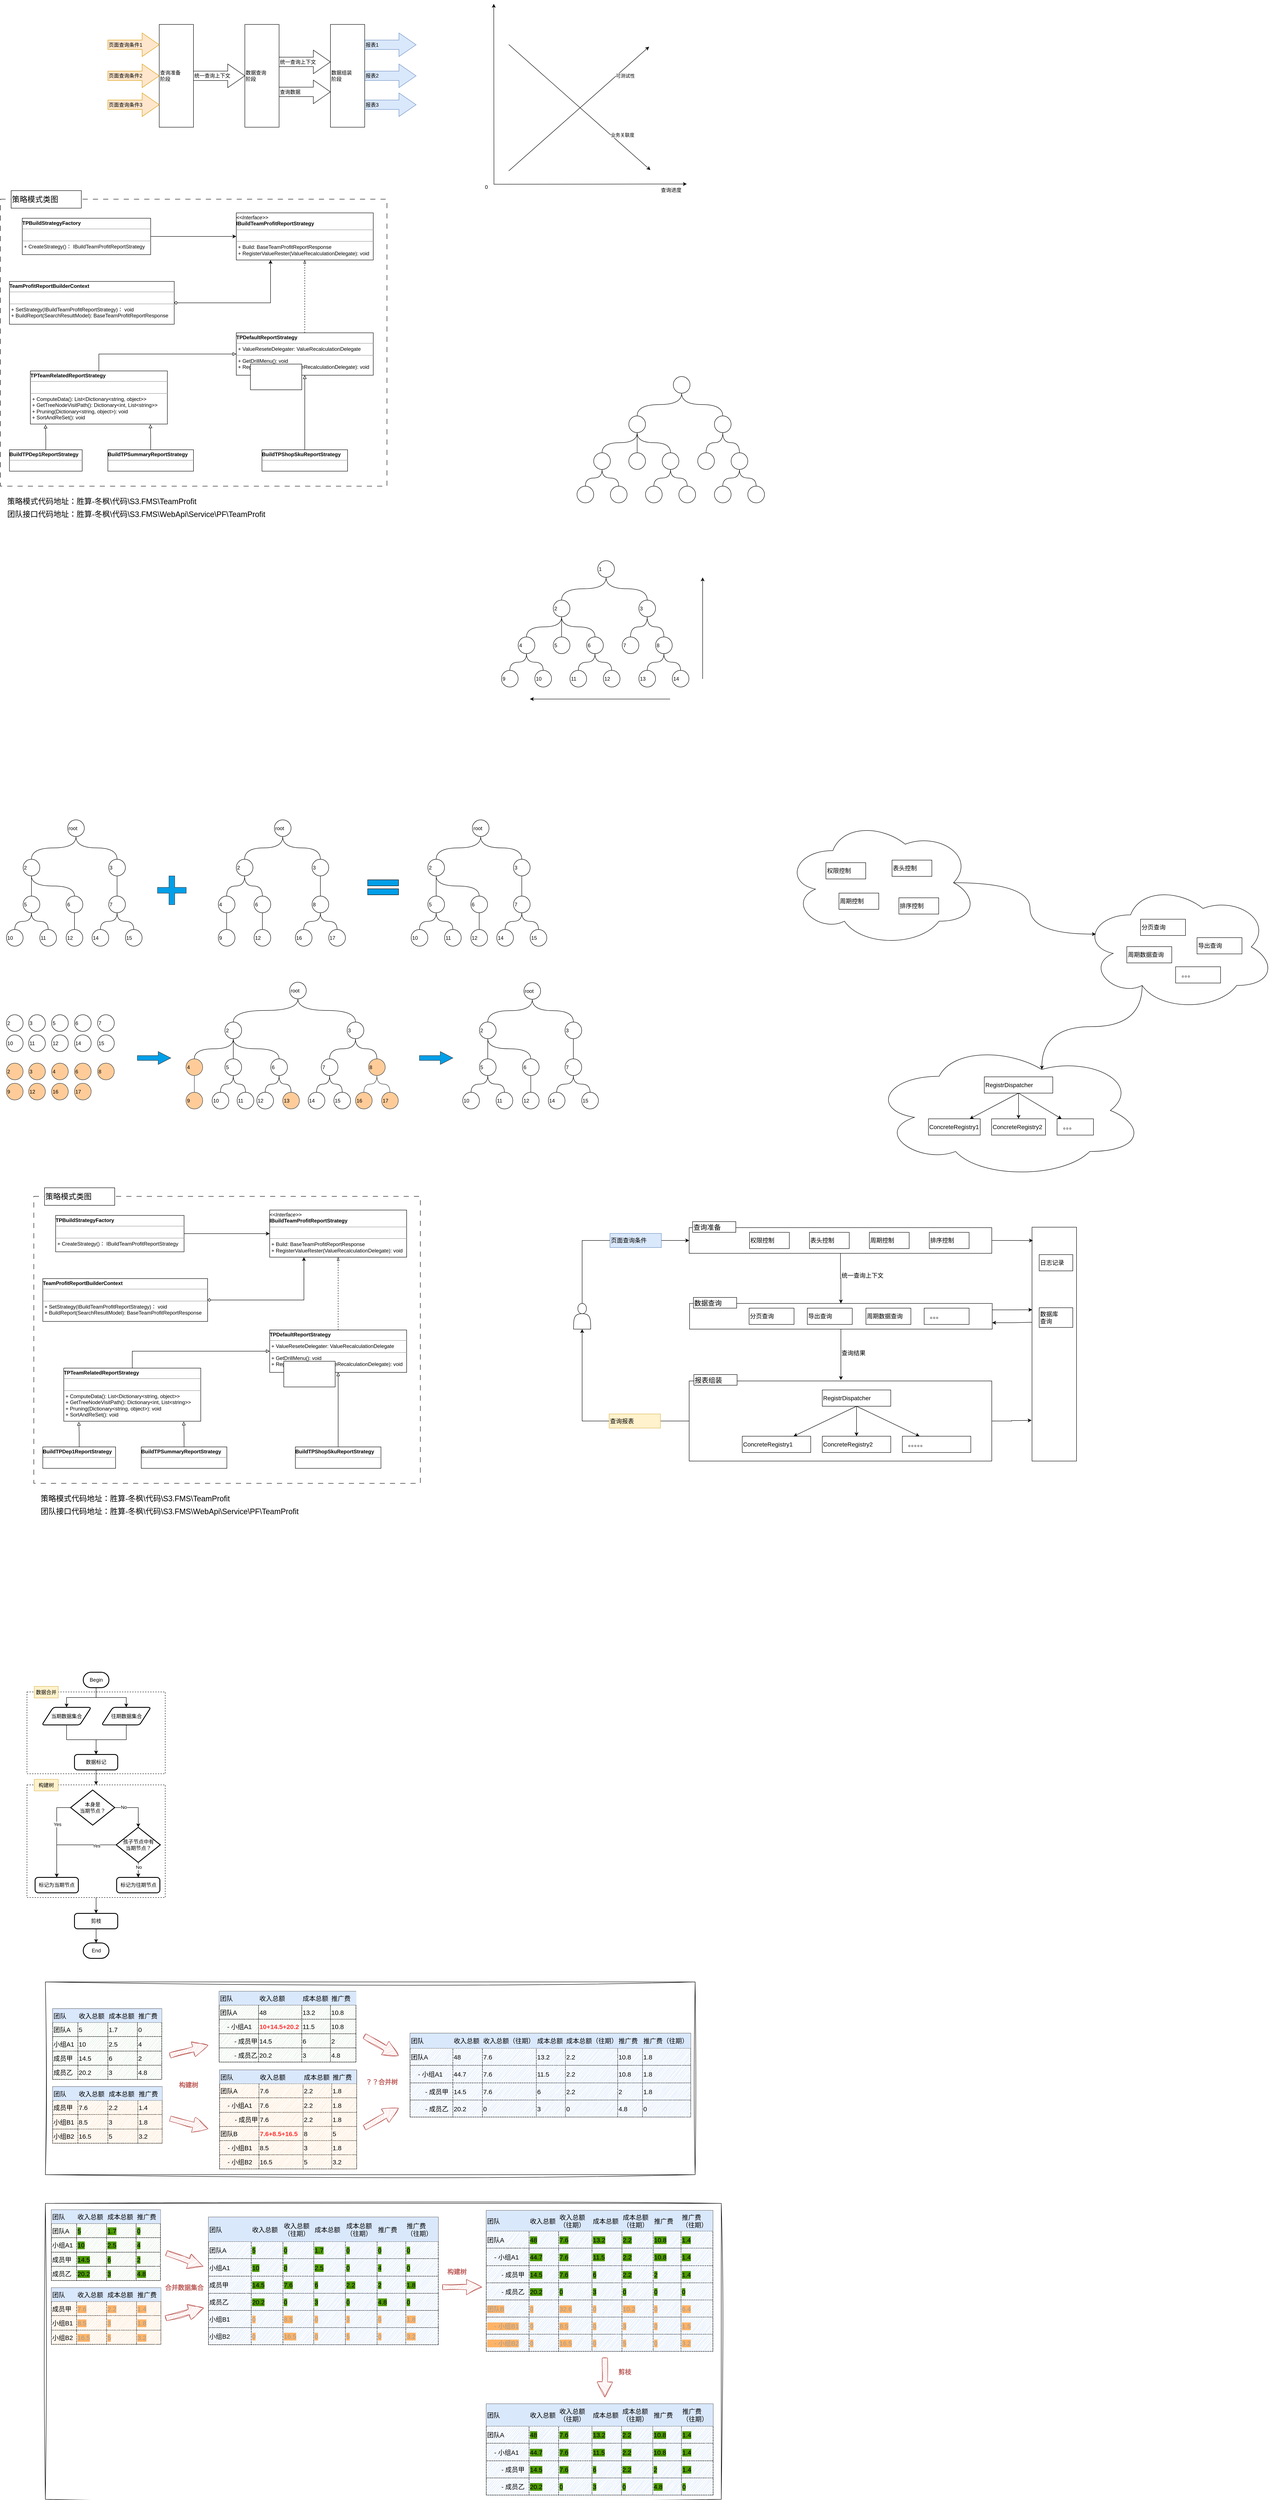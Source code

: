 <mxfile version="22.1.11" type="github">
  <diagram name="Page-1" id="nWR7mEP1w_h45t-jmfyz">
    <mxGraphModel dx="2963" dy="1696" grid="0" gridSize="10" guides="1" tooltips="1" connect="1" arrows="1" fold="1" page="1" pageScale="1" pageWidth="2000" pageHeight="2000" math="0" shadow="0">
      <root>
        <mxCell id="0" />
        <mxCell id="1" parent="0" />
        <mxCell id="k99rkFB7E0T-uxPrC-vb-764" value="" style="rounded=0;whiteSpace=wrap;html=1;dashed=1;align=center;container=0;" vertex="1" parent="1">
          <mxGeometry x="91" y="4101" width="323" height="191" as="geometry" />
        </mxCell>
        <mxCell id="k99rkFB7E0T-uxPrC-vb-778" value="数据合并" style="whiteSpace=wrap;html=1;fillColor=#fff2cc;strokeColor=#d6b656;align=center;container=0;" vertex="1" parent="1">
          <mxGeometry x="108" y="4088" width="56" height="27" as="geometry" />
        </mxCell>
        <mxCell id="k99rkFB7E0T-uxPrC-vb-465" value="" style="rounded=0;whiteSpace=wrap;html=1;shadow=0;sketch=1;jiggle=2;curveFitting=1;pointerEvents=1;align=left;verticalAlign=middle;fontFamily=Helvetica;fontSize=15;fillColor=none;" vertex="1" parent="1">
          <mxGeometry x="134" y="4778" width="1518" height="450" as="geometry" />
        </mxCell>
        <mxCell id="Tj1MaYMXAtGNRFCH0c-N-4" value="" style="rounded=0;whiteSpace=wrap;html=1;dashed=1;dashPattern=12 12;align=left;" parent="1" vertex="1">
          <mxGeometry x="29" y="616" width="903" height="670" as="geometry" />
        </mxCell>
        <mxCell id="pY-eyeUETL0jjdREyAvG-35" value="" style="group;align=left;" parent="1" vertex="1" connectable="0">
          <mxGeometry x="150" y="701" width="850" height="660" as="geometry" />
        </mxCell>
        <mxCell id="Tj1MaYMXAtGNRFCH0c-N-1" value="" style="group;align=left;" parent="pY-eyeUETL0jjdREyAvG-35" vertex="1" connectable="0">
          <mxGeometry x="-100" y="-53" width="850" height="603" as="geometry" />
        </mxCell>
        <mxCell id="pY-eyeUETL0jjdREyAvG-10" value="&lt;p style=&quot;margin: 4px 0px 0px;&quot;&gt;&lt;i&gt;&amp;lt;&amp;lt;Interface&amp;gt;&amp;gt;&lt;/i&gt;&lt;br&gt;&lt;b&gt;IBuildTeamProfitReportStrategy&lt;/b&gt;&lt;br&gt;&lt;/p&gt;&lt;hr size=&quot;1&quot;&gt;&lt;p style=&quot;margin:0px;margin-left:4px;&quot;&gt;&lt;br&gt;&lt;/p&gt;&lt;hr size=&quot;1&quot;&gt;&lt;p style=&quot;margin:0px;margin-left:4px;&quot;&gt;+ Build: BaseTeamProfitReportResponse&lt;br&gt;+ RegisterValueRester(ValueRecalculationDelegate): void&lt;/p&gt;" style="verticalAlign=top;align=left;overflow=fill;fontSize=12;fontFamily=Helvetica;html=1;whiteSpace=wrap;" parent="Tj1MaYMXAtGNRFCH0c-N-1" vertex="1">
          <mxGeometry x="530" width="320" height="110" as="geometry" />
        </mxCell>
        <mxCell id="pY-eyeUETL0jjdREyAvG-21" style="edgeStyle=orthogonalEdgeStyle;rounded=0;orthogonalLoop=1;jettySize=auto;html=1;entryX=0.5;entryY=1;entryDx=0;entryDy=0;endArrow=blockThin;endFill=0;dashed=1;align=left;" parent="Tj1MaYMXAtGNRFCH0c-N-1" source="pY-eyeUETL0jjdREyAvG-15" target="pY-eyeUETL0jjdREyAvG-10" edge="1">
          <mxGeometry relative="1" as="geometry" />
        </mxCell>
        <mxCell id="pY-eyeUETL0jjdREyAvG-15" value="&lt;p style=&quot;margin: 4px 0px 0px;&quot;&gt;&lt;b&gt;TPDefaultReportStrategy&lt;/b&gt;&lt;br&gt;&lt;/p&gt;&lt;hr size=&quot;1&quot;&gt;&lt;p style=&quot;margin:0px;margin-left:4px;&quot;&gt;&lt;span style=&quot;background-color: initial;&quot;&gt;+&amp;nbsp;ValueReseteDelegater: ValueRecalculationDelegate&lt;/span&gt;&lt;br&gt;&lt;/p&gt;&lt;hr size=&quot;1&quot;&gt;&lt;p style=&quot;margin:0px;margin-left:4px;&quot;&gt;+ GetDrillMenu(): void&lt;/p&gt;&lt;p style=&quot;margin:0px;margin-left:4px;&quot;&gt;+ RegisterValueRester(ValueRecalculationDelegate): void&lt;/p&gt;&lt;p style=&quot;margin:0px;margin-left:4px;&quot;&gt;&lt;/p&gt;" style="verticalAlign=top;align=left;overflow=fill;fontSize=12;fontFamily=Helvetica;html=1;whiteSpace=wrap;" parent="Tj1MaYMXAtGNRFCH0c-N-1" vertex="1">
          <mxGeometry x="530" y="280" width="320" height="99" as="geometry" />
        </mxCell>
        <mxCell id="pY-eyeUETL0jjdREyAvG-22" style="edgeStyle=orthogonalEdgeStyle;rounded=0;orthogonalLoop=1;jettySize=auto;html=1;entryX=0;entryY=0.5;entryDx=0;entryDy=0;exitX=0.5;exitY=0;exitDx=0;exitDy=0;endArrow=block;endFill=0;align=left;" parent="Tj1MaYMXAtGNRFCH0c-N-1" source="pY-eyeUETL0jjdREyAvG-16" target="pY-eyeUETL0jjdREyAvG-15" edge="1">
          <mxGeometry relative="1" as="geometry" />
        </mxCell>
        <mxCell id="pY-eyeUETL0jjdREyAvG-16" value="&lt;p style=&quot;margin: 4px 0px 0px;&quot;&gt;&lt;b&gt;TPTeamRelatedReportStrategy&lt;/b&gt;&lt;br&gt;&lt;/p&gt;&lt;hr size=&quot;1&quot;&gt;&lt;p style=&quot;margin:0px;margin-left:4px;&quot;&gt;&lt;br&gt;&lt;/p&gt;&lt;hr size=&quot;1&quot;&gt;&lt;p style=&quot;margin:0px;margin-left:4px;&quot;&gt;+ ComputeData(): List&amp;lt;Dictionary&amp;lt;string, object&amp;gt;&amp;gt;&lt;/p&gt;&lt;p style=&quot;margin:0px;margin-left:4px;&quot;&gt;+ GetTreeNodeVisitPath(): Dictionary&amp;lt;int, List&amp;lt;string&amp;gt;&amp;gt;&lt;/p&gt;&lt;p style=&quot;margin:0px;margin-left:4px;&quot;&gt;+&amp;nbsp;Pruning(Dictionary&amp;lt;string, object&amp;gt;): void&lt;/p&gt;&lt;p style=&quot;margin:0px;margin-left:4px;&quot;&gt;+&amp;nbsp;SortAndReSet(): void&lt;/p&gt;&lt;p style=&quot;margin:0px;margin-left:4px;&quot;&gt;&lt;/p&gt;" style="verticalAlign=top;align=left;overflow=fill;fontSize=12;fontFamily=Helvetica;html=1;whiteSpace=wrap;" parent="Tj1MaYMXAtGNRFCH0c-N-1" vertex="1">
          <mxGeometry x="49" y="369" width="320" height="124" as="geometry" />
        </mxCell>
        <mxCell id="pY-eyeUETL0jjdREyAvG-17" value="&lt;p style=&quot;margin: 4px 0px 0px;&quot;&gt;&lt;b&gt;BuildTPDep1ReportStrategy&lt;/b&gt;&lt;br&gt;&lt;/p&gt;&lt;hr size=&quot;1&quot;&gt;&lt;div style=&quot;height:2px;&quot;&gt;&lt;/div&gt;" style="verticalAlign=top;align=left;overflow=fill;fontSize=12;fontFamily=Helvetica;html=1;whiteSpace=wrap;" parent="Tj1MaYMXAtGNRFCH0c-N-1" vertex="1">
          <mxGeometry y="553" width="170" height="50" as="geometry" />
        </mxCell>
        <mxCell id="pY-eyeUETL0jjdREyAvG-18" value="&lt;p style=&quot;margin: 4px 0px 0px;&quot;&gt;&lt;b&gt;BuildTPSummaryReportStrategy&lt;/b&gt;&lt;br&gt;&lt;/p&gt;&lt;hr size=&quot;1&quot;&gt;&lt;div style=&quot;height:2px;&quot;&gt;&lt;/div&gt;" style="verticalAlign=top;align=left;overflow=fill;fontSize=12;fontFamily=Helvetica;html=1;whiteSpace=wrap;" parent="Tj1MaYMXAtGNRFCH0c-N-1" vertex="1">
          <mxGeometry x="230" y="553" width="200" height="50" as="geometry" />
        </mxCell>
        <mxCell id="pY-eyeUETL0jjdREyAvG-29" style="edgeStyle=orthogonalEdgeStyle;rounded=0;orthogonalLoop=1;jettySize=auto;html=1;entryX=0.5;entryY=1;entryDx=0;entryDy=0;endArrow=block;endFill=0;align=left;" parent="Tj1MaYMXAtGNRFCH0c-N-1" source="pY-eyeUETL0jjdREyAvG-19" target="pY-eyeUETL0jjdREyAvG-15" edge="1">
          <mxGeometry relative="1" as="geometry" />
        </mxCell>
        <mxCell id="pY-eyeUETL0jjdREyAvG-19" value="&lt;p style=&quot;margin: 4px 0px 0px;&quot;&gt;&lt;b&gt;BuildTPShopSkuReportStrategy&lt;/b&gt;&lt;br&gt;&lt;/p&gt;&lt;hr size=&quot;1&quot;&gt;&lt;div style=&quot;height:2px;&quot;&gt;&lt;/div&gt;" style="verticalAlign=top;align=left;overflow=fill;fontSize=12;fontFamily=Helvetica;html=1;whiteSpace=wrap;" parent="Tj1MaYMXAtGNRFCH0c-N-1" vertex="1">
          <mxGeometry x="590" y="553" width="200" height="50" as="geometry" />
        </mxCell>
        <mxCell id="pY-eyeUETL0jjdREyAvG-25" style="edgeStyle=orthogonalEdgeStyle;rounded=0;orthogonalLoop=1;jettySize=auto;html=1;entryX=0.11;entryY=1.012;entryDx=0;entryDy=0;entryPerimeter=0;endArrow=block;endFill=0;align=left;" parent="Tj1MaYMXAtGNRFCH0c-N-1" source="pY-eyeUETL0jjdREyAvG-17" target="pY-eyeUETL0jjdREyAvG-16" edge="1">
          <mxGeometry relative="1" as="geometry" />
        </mxCell>
        <mxCell id="pY-eyeUETL0jjdREyAvG-26" style="edgeStyle=orthogonalEdgeStyle;rounded=0;orthogonalLoop=1;jettySize=auto;html=1;entryX=0.876;entryY=1.007;entryDx=0;entryDy=0;entryPerimeter=0;endArrow=block;endFill=0;align=left;" parent="Tj1MaYMXAtGNRFCH0c-N-1" source="pY-eyeUETL0jjdREyAvG-18" target="pY-eyeUETL0jjdREyAvG-16" edge="1">
          <mxGeometry relative="1" as="geometry" />
        </mxCell>
        <mxCell id="pY-eyeUETL0jjdREyAvG-31" style="edgeStyle=orthogonalEdgeStyle;rounded=0;orthogonalLoop=1;jettySize=auto;html=1;entryX=0.25;entryY=1;entryDx=0;entryDy=0;startArrow=diamond;startFill=0;exitX=1;exitY=0.5;exitDx=0;exitDy=0;align=left;" parent="Tj1MaYMXAtGNRFCH0c-N-1" source="pY-eyeUETL0jjdREyAvG-30" target="pY-eyeUETL0jjdREyAvG-10" edge="1">
          <mxGeometry relative="1" as="geometry" />
        </mxCell>
        <mxCell id="pY-eyeUETL0jjdREyAvG-30" value="&lt;p style=&quot;margin: 4px 0px 0px;&quot;&gt;&lt;b&gt;TeamProfitReportBuilderContext&lt;/b&gt;&lt;br&gt;&lt;/p&gt;&lt;hr size=&quot;1&quot;&gt;&lt;p style=&quot;margin:0px;margin-left:4px;&quot;&gt;&lt;br&gt;&lt;/p&gt;&lt;hr size=&quot;1&quot;&gt;&lt;p style=&quot;margin:0px;margin-left:4px;&quot;&gt;+ SetStrategy(IBuildTeamProfitReportStrategy)： void&lt;/p&gt;&lt;p style=&quot;margin:0px;margin-left:4px;&quot;&gt;+&amp;nbsp;BuildReport(SearchResultModel):&amp;nbsp;BaseTeamProfitReportResponse&lt;/p&gt;" style="verticalAlign=top;align=left;overflow=fill;fontSize=12;fontFamily=Helvetica;html=1;whiteSpace=wrap;" parent="Tj1MaYMXAtGNRFCH0c-N-1" vertex="1">
          <mxGeometry y="160" width="385" height="100" as="geometry" />
        </mxCell>
        <mxCell id="pY-eyeUETL0jjdREyAvG-33" style="edgeStyle=orthogonalEdgeStyle;rounded=0;orthogonalLoop=1;jettySize=auto;html=1;entryX=0;entryY=0.5;entryDx=0;entryDy=0;align=left;" parent="Tj1MaYMXAtGNRFCH0c-N-1" source="pY-eyeUETL0jjdREyAvG-32" target="pY-eyeUETL0jjdREyAvG-10" edge="1">
          <mxGeometry relative="1" as="geometry" />
        </mxCell>
        <mxCell id="pY-eyeUETL0jjdREyAvG-32" value="&lt;p style=&quot;margin: 4px 0px 0px;&quot;&gt;&lt;b&gt;TPBuildStrategyFactory&lt;/b&gt;&lt;br&gt;&lt;/p&gt;&lt;hr size=&quot;1&quot;&gt;&lt;p style=&quot;margin:0px;margin-left:4px;&quot;&gt;&lt;br&gt;&lt;/p&gt;&lt;hr size=&quot;1&quot;&gt;&lt;p style=&quot;margin:0px;margin-left:4px;&quot;&gt;+ CreateStrategy()： IBuildTeamProfitReportStrategy&lt;/p&gt;" style="verticalAlign=top;align=left;overflow=fill;fontSize=12;fontFamily=Helvetica;html=1;whiteSpace=wrap;" parent="Tj1MaYMXAtGNRFCH0c-N-1" vertex="1">
          <mxGeometry x="30" y="12.5" width="300" height="85" as="geometry" />
        </mxCell>
        <mxCell id="Tj1MaYMXAtGNRFCH0c-N-7" value="策略模式代码地址：胜算-冬枫\代码\S3.FMS\TeamProfit" style="text;html=1;strokeColor=none;fillColor=none;align=left;verticalAlign=middle;whiteSpace=wrap;rounded=0;fontSize=18;" parent="pY-eyeUETL0jjdREyAvG-35" vertex="1">
          <mxGeometry x="-107" y="606" width="741" height="30" as="geometry" />
        </mxCell>
        <mxCell id="pY-eyeUETL0jjdREyAvG-36" value="" style="ellipse;whiteSpace=wrap;html=1;aspect=fixed;align=left;" parent="1" vertex="1">
          <mxGeometry x="1497" y="1122" width="39" height="39" as="geometry" />
        </mxCell>
        <mxCell id="pY-eyeUETL0jjdREyAvG-40" value="" style="ellipse;whiteSpace=wrap;html=1;aspect=fixed;align=left;" parent="1" vertex="1">
          <mxGeometry x="1697" y="1122" width="39" height="39" as="geometry" />
        </mxCell>
        <mxCell id="pY-eyeUETL0jjdREyAvG-41" value="" style="ellipse;whiteSpace=wrap;html=1;aspect=fixed;align=left;" parent="1" vertex="1">
          <mxGeometry x="1658" y="1208" width="39" height="39" as="geometry" />
        </mxCell>
        <mxCell id="pY-eyeUETL0jjdREyAvG-60" style="edgeStyle=orthogonalEdgeStyle;rounded=0;orthogonalLoop=1;jettySize=auto;html=1;endArrow=none;endFill=0;curved=1;align=left;" parent="1" source="pY-eyeUETL0jjdREyAvG-40" target="pY-eyeUETL0jjdREyAvG-41" edge="1">
          <mxGeometry relative="1" as="geometry" />
        </mxCell>
        <mxCell id="pY-eyeUETL0jjdREyAvG-42" value="" style="ellipse;whiteSpace=wrap;html=1;aspect=fixed;align=left;" parent="1" vertex="1">
          <mxGeometry x="1736" y="1208" width="39" height="39" as="geometry" />
        </mxCell>
        <mxCell id="pY-eyeUETL0jjdREyAvG-61" style="edgeStyle=orthogonalEdgeStyle;rounded=0;orthogonalLoop=1;jettySize=auto;html=1;curved=1;endArrow=none;endFill=0;align=left;" parent="1" source="pY-eyeUETL0jjdREyAvG-40" target="pY-eyeUETL0jjdREyAvG-42" edge="1">
          <mxGeometry relative="1" as="geometry" />
        </mxCell>
        <mxCell id="pY-eyeUETL0jjdREyAvG-44" value="" style="ellipse;whiteSpace=wrap;html=1;aspect=fixed;align=left;" parent="1" vertex="1">
          <mxGeometry x="1497" y="1208" width="39" height="39" as="geometry" />
        </mxCell>
        <mxCell id="pY-eyeUETL0jjdREyAvG-58" style="edgeStyle=orthogonalEdgeStyle;rounded=0;orthogonalLoop=1;jettySize=auto;html=1;entryX=0.5;entryY=0;entryDx=0;entryDy=0;endArrow=none;endFill=0;align=left;" parent="1" source="pY-eyeUETL0jjdREyAvG-36" target="pY-eyeUETL0jjdREyAvG-44" edge="1">
          <mxGeometry relative="1" as="geometry" />
        </mxCell>
        <mxCell id="pY-eyeUETL0jjdREyAvG-45" value="" style="ellipse;whiteSpace=wrap;html=1;aspect=fixed;align=left;" parent="1" vertex="1">
          <mxGeometry x="1575" y="1208" width="39" height="39" as="geometry" />
        </mxCell>
        <mxCell id="pY-eyeUETL0jjdREyAvG-59" style="edgeStyle=orthogonalEdgeStyle;rounded=0;orthogonalLoop=1;jettySize=auto;html=1;exitX=0.5;exitY=1;exitDx=0;exitDy=0;endArrow=none;endFill=0;curved=1;align=left;" parent="1" source="pY-eyeUETL0jjdREyAvG-36" target="pY-eyeUETL0jjdREyAvG-45" edge="1">
          <mxGeometry relative="1" as="geometry" />
        </mxCell>
        <mxCell id="pY-eyeUETL0jjdREyAvG-46" value="" style="ellipse;whiteSpace=wrap;html=1;aspect=fixed;align=left;" parent="1" vertex="1">
          <mxGeometry x="1415" y="1208" width="39" height="39" as="geometry" />
        </mxCell>
        <mxCell id="pY-eyeUETL0jjdREyAvG-57" style="edgeStyle=orthogonalEdgeStyle;rounded=0;orthogonalLoop=1;jettySize=auto;html=1;exitX=0.5;exitY=1;exitDx=0;exitDy=0;curved=1;endArrow=none;endFill=0;align=left;" parent="1" source="pY-eyeUETL0jjdREyAvG-36" target="pY-eyeUETL0jjdREyAvG-46" edge="1">
          <mxGeometry relative="1" as="geometry" />
        </mxCell>
        <mxCell id="pY-eyeUETL0jjdREyAvG-47" value="" style="ellipse;whiteSpace=wrap;html=1;aspect=fixed;align=left;" parent="1" vertex="1">
          <mxGeometry x="1454" y="1286" width="39" height="39" as="geometry" />
        </mxCell>
        <mxCell id="pY-eyeUETL0jjdREyAvG-63" style="edgeStyle=orthogonalEdgeStyle;rounded=0;orthogonalLoop=1;jettySize=auto;html=1;entryX=0.5;entryY=0;entryDx=0;entryDy=0;endArrow=none;endFill=0;curved=1;align=left;" parent="1" source="pY-eyeUETL0jjdREyAvG-46" target="pY-eyeUETL0jjdREyAvG-47" edge="1">
          <mxGeometry relative="1" as="geometry" />
        </mxCell>
        <mxCell id="pY-eyeUETL0jjdREyAvG-48" value="" style="ellipse;whiteSpace=wrap;html=1;aspect=fixed;align=left;" parent="1" vertex="1">
          <mxGeometry x="1376" y="1286" width="39" height="39" as="geometry" />
        </mxCell>
        <mxCell id="pY-eyeUETL0jjdREyAvG-62" style="edgeStyle=orthogonalEdgeStyle;rounded=0;orthogonalLoop=1;jettySize=auto;html=1;entryX=0.5;entryY=0;entryDx=0;entryDy=0;endArrow=none;endFill=0;curved=1;align=left;" parent="1" source="pY-eyeUETL0jjdREyAvG-46" target="pY-eyeUETL0jjdREyAvG-48" edge="1">
          <mxGeometry relative="1" as="geometry" />
        </mxCell>
        <mxCell id="pY-eyeUETL0jjdREyAvG-49" value="" style="ellipse;whiteSpace=wrap;html=1;aspect=fixed;align=left;" parent="1" vertex="1">
          <mxGeometry x="1614" y="1286" width="39" height="39" as="geometry" />
        </mxCell>
        <mxCell id="pY-eyeUETL0jjdREyAvG-64" style="edgeStyle=orthogonalEdgeStyle;rounded=0;orthogonalLoop=1;jettySize=auto;html=1;entryX=0.5;entryY=0;entryDx=0;entryDy=0;exitX=0.5;exitY=1;exitDx=0;exitDy=0;endArrow=none;endFill=0;curved=1;align=left;" parent="1" source="pY-eyeUETL0jjdREyAvG-45" target="pY-eyeUETL0jjdREyAvG-49" edge="1">
          <mxGeometry relative="1" as="geometry" />
        </mxCell>
        <mxCell id="pY-eyeUETL0jjdREyAvG-50" value="" style="ellipse;whiteSpace=wrap;html=1;aspect=fixed;align=left;" parent="1" vertex="1">
          <mxGeometry x="1536" y="1286" width="39" height="39" as="geometry" />
        </mxCell>
        <mxCell id="pY-eyeUETL0jjdREyAvG-67" style="edgeStyle=orthogonalEdgeStyle;rounded=0;orthogonalLoop=1;jettySize=auto;html=1;endArrow=none;endFill=0;curved=1;align=left;" parent="1" source="pY-eyeUETL0jjdREyAvG-45" target="pY-eyeUETL0jjdREyAvG-50" edge="1">
          <mxGeometry relative="1" as="geometry" />
        </mxCell>
        <mxCell id="pY-eyeUETL0jjdREyAvG-51" value="" style="ellipse;whiteSpace=wrap;html=1;aspect=fixed;align=left;" parent="1" vertex="1">
          <mxGeometry x="1775" y="1286" width="39" height="39" as="geometry" />
        </mxCell>
        <mxCell id="pY-eyeUETL0jjdREyAvG-66" style="edgeStyle=orthogonalEdgeStyle;rounded=0;orthogonalLoop=1;jettySize=auto;html=1;entryX=0.5;entryY=0;entryDx=0;entryDy=0;endArrow=none;endFill=0;curved=1;align=left;" parent="1" source="pY-eyeUETL0jjdREyAvG-42" target="pY-eyeUETL0jjdREyAvG-51" edge="1">
          <mxGeometry relative="1" as="geometry" />
        </mxCell>
        <mxCell id="pY-eyeUETL0jjdREyAvG-52" value="" style="ellipse;whiteSpace=wrap;html=1;aspect=fixed;align=left;" parent="1" vertex="1">
          <mxGeometry x="1697" y="1286" width="39" height="39" as="geometry" />
        </mxCell>
        <mxCell id="pY-eyeUETL0jjdREyAvG-65" style="edgeStyle=orthogonalEdgeStyle;rounded=0;orthogonalLoop=1;jettySize=auto;html=1;exitX=0.5;exitY=1;exitDx=0;exitDy=0;curved=1;endArrow=none;endFill=0;align=left;" parent="1" source="pY-eyeUETL0jjdREyAvG-42" target="pY-eyeUETL0jjdREyAvG-52" edge="1">
          <mxGeometry relative="1" as="geometry">
            <mxPoint x="1754" y="1253" as="sourcePoint" />
          </mxGeometry>
        </mxCell>
        <mxCell id="pY-eyeUETL0jjdREyAvG-55" style="rounded=0;orthogonalLoop=1;jettySize=auto;html=1;entryX=0.5;entryY=0;entryDx=0;entryDy=0;exitX=0.5;exitY=1;exitDx=0;exitDy=0;edgeStyle=orthogonalEdgeStyle;curved=1;endArrow=none;endFill=0;align=left;" parent="1" source="pY-eyeUETL0jjdREyAvG-53" target="pY-eyeUETL0jjdREyAvG-36" edge="1">
          <mxGeometry relative="1" as="geometry" />
        </mxCell>
        <mxCell id="pY-eyeUETL0jjdREyAvG-56" style="edgeStyle=orthogonalEdgeStyle;rounded=0;orthogonalLoop=1;jettySize=auto;html=1;exitX=0.5;exitY=1;exitDx=0;exitDy=0;curved=1;endArrow=none;endFill=0;align=left;" parent="1" source="pY-eyeUETL0jjdREyAvG-53" target="pY-eyeUETL0jjdREyAvG-40" edge="1">
          <mxGeometry relative="1" as="geometry" />
        </mxCell>
        <mxCell id="pY-eyeUETL0jjdREyAvG-53" value="" style="ellipse;whiteSpace=wrap;html=1;aspect=fixed;align=left;" parent="1" vertex="1">
          <mxGeometry x="1601" y="1030" width="39" height="39" as="geometry" />
        </mxCell>
        <mxCell id="pY-eyeUETL0jjdREyAvG-107" value="" style="group;align=left;" parent="1" vertex="1" connectable="0">
          <mxGeometry x="1199.5" y="1460" width="470" height="323" as="geometry" />
        </mxCell>
        <mxCell id="pY-eyeUETL0jjdREyAvG-71" value="2" style="ellipse;whiteSpace=wrap;html=1;aspect=fixed;align=left;" parent="pY-eyeUETL0jjdREyAvG-107" vertex="1">
          <mxGeometry x="121" y="92" width="39" height="39" as="geometry" />
        </mxCell>
        <mxCell id="pY-eyeUETL0jjdREyAvG-72" value="3" style="ellipse;whiteSpace=wrap;html=1;aspect=fixed;align=left;" parent="pY-eyeUETL0jjdREyAvG-107" vertex="1">
          <mxGeometry x="321" y="92" width="39" height="39" as="geometry" />
        </mxCell>
        <mxCell id="pY-eyeUETL0jjdREyAvG-73" value="7" style="ellipse;whiteSpace=wrap;html=1;aspect=fixed;align=left;" parent="pY-eyeUETL0jjdREyAvG-107" vertex="1">
          <mxGeometry x="282" y="178" width="39" height="39" as="geometry" />
        </mxCell>
        <mxCell id="pY-eyeUETL0jjdREyAvG-74" style="edgeStyle=orthogonalEdgeStyle;rounded=0;orthogonalLoop=1;jettySize=auto;html=1;endArrow=none;endFill=0;curved=1;align=left;" parent="pY-eyeUETL0jjdREyAvG-107" source="pY-eyeUETL0jjdREyAvG-72" target="pY-eyeUETL0jjdREyAvG-73" edge="1">
          <mxGeometry relative="1" as="geometry" />
        </mxCell>
        <mxCell id="pY-eyeUETL0jjdREyAvG-75" value="8" style="ellipse;whiteSpace=wrap;html=1;aspect=fixed;align=left;" parent="pY-eyeUETL0jjdREyAvG-107" vertex="1">
          <mxGeometry x="360" y="178" width="39" height="39" as="geometry" />
        </mxCell>
        <mxCell id="pY-eyeUETL0jjdREyAvG-76" style="edgeStyle=orthogonalEdgeStyle;rounded=0;orthogonalLoop=1;jettySize=auto;html=1;curved=1;endArrow=none;endFill=0;align=left;" parent="pY-eyeUETL0jjdREyAvG-107" source="pY-eyeUETL0jjdREyAvG-72" target="pY-eyeUETL0jjdREyAvG-75" edge="1">
          <mxGeometry relative="1" as="geometry" />
        </mxCell>
        <mxCell id="pY-eyeUETL0jjdREyAvG-77" value="5" style="ellipse;whiteSpace=wrap;html=1;aspect=fixed;align=left;" parent="pY-eyeUETL0jjdREyAvG-107" vertex="1">
          <mxGeometry x="121" y="178" width="39" height="39" as="geometry" />
        </mxCell>
        <mxCell id="pY-eyeUETL0jjdREyAvG-78" style="edgeStyle=orthogonalEdgeStyle;rounded=0;orthogonalLoop=1;jettySize=auto;html=1;entryX=0.5;entryY=0;entryDx=0;entryDy=0;endArrow=none;endFill=0;align=left;" parent="pY-eyeUETL0jjdREyAvG-107" source="pY-eyeUETL0jjdREyAvG-71" target="pY-eyeUETL0jjdREyAvG-77" edge="1">
          <mxGeometry relative="1" as="geometry" />
        </mxCell>
        <mxCell id="pY-eyeUETL0jjdREyAvG-79" value="6" style="ellipse;whiteSpace=wrap;html=1;aspect=fixed;align=left;" parent="pY-eyeUETL0jjdREyAvG-107" vertex="1">
          <mxGeometry x="199" y="178" width="39" height="39" as="geometry" />
        </mxCell>
        <mxCell id="pY-eyeUETL0jjdREyAvG-80" style="edgeStyle=orthogonalEdgeStyle;rounded=0;orthogonalLoop=1;jettySize=auto;html=1;exitX=0.5;exitY=1;exitDx=0;exitDy=0;endArrow=none;endFill=0;curved=1;align=left;" parent="pY-eyeUETL0jjdREyAvG-107" source="pY-eyeUETL0jjdREyAvG-71" target="pY-eyeUETL0jjdREyAvG-79" edge="1">
          <mxGeometry relative="1" as="geometry" />
        </mxCell>
        <mxCell id="pY-eyeUETL0jjdREyAvG-81" value="4" style="ellipse;whiteSpace=wrap;html=1;aspect=fixed;align=left;" parent="pY-eyeUETL0jjdREyAvG-107" vertex="1">
          <mxGeometry x="39" y="178" width="39" height="39" as="geometry" />
        </mxCell>
        <mxCell id="pY-eyeUETL0jjdREyAvG-82" style="edgeStyle=orthogonalEdgeStyle;rounded=0;orthogonalLoop=1;jettySize=auto;html=1;exitX=0.5;exitY=1;exitDx=0;exitDy=0;curved=1;endArrow=none;endFill=0;align=left;" parent="pY-eyeUETL0jjdREyAvG-107" source="pY-eyeUETL0jjdREyAvG-71" target="pY-eyeUETL0jjdREyAvG-81" edge="1">
          <mxGeometry relative="1" as="geometry" />
        </mxCell>
        <mxCell id="pY-eyeUETL0jjdREyAvG-83" value="10" style="ellipse;whiteSpace=wrap;html=1;aspect=fixed;align=left;" parent="pY-eyeUETL0jjdREyAvG-107" vertex="1">
          <mxGeometry x="78" y="256" width="39" height="39" as="geometry" />
        </mxCell>
        <mxCell id="pY-eyeUETL0jjdREyAvG-84" style="edgeStyle=orthogonalEdgeStyle;rounded=0;orthogonalLoop=1;jettySize=auto;html=1;entryX=0.5;entryY=0;entryDx=0;entryDy=0;endArrow=none;endFill=0;curved=1;align=left;" parent="pY-eyeUETL0jjdREyAvG-107" source="pY-eyeUETL0jjdREyAvG-81" target="pY-eyeUETL0jjdREyAvG-83" edge="1">
          <mxGeometry relative="1" as="geometry" />
        </mxCell>
        <mxCell id="pY-eyeUETL0jjdREyAvG-85" value="9" style="ellipse;whiteSpace=wrap;html=1;aspect=fixed;align=left;" parent="pY-eyeUETL0jjdREyAvG-107" vertex="1">
          <mxGeometry y="256" width="39" height="39" as="geometry" />
        </mxCell>
        <mxCell id="pY-eyeUETL0jjdREyAvG-86" style="edgeStyle=orthogonalEdgeStyle;rounded=0;orthogonalLoop=1;jettySize=auto;html=1;entryX=0.5;entryY=0;entryDx=0;entryDy=0;endArrow=none;endFill=0;curved=1;align=left;" parent="pY-eyeUETL0jjdREyAvG-107" source="pY-eyeUETL0jjdREyAvG-81" target="pY-eyeUETL0jjdREyAvG-85" edge="1">
          <mxGeometry relative="1" as="geometry" />
        </mxCell>
        <mxCell id="pY-eyeUETL0jjdREyAvG-87" value="12" style="ellipse;whiteSpace=wrap;html=1;aspect=fixed;align=left;" parent="pY-eyeUETL0jjdREyAvG-107" vertex="1">
          <mxGeometry x="238" y="256" width="39" height="39" as="geometry" />
        </mxCell>
        <mxCell id="pY-eyeUETL0jjdREyAvG-88" style="edgeStyle=orthogonalEdgeStyle;rounded=0;orthogonalLoop=1;jettySize=auto;html=1;entryX=0.5;entryY=0;entryDx=0;entryDy=0;exitX=0.5;exitY=1;exitDx=0;exitDy=0;endArrow=none;endFill=0;curved=1;align=left;" parent="pY-eyeUETL0jjdREyAvG-107" source="pY-eyeUETL0jjdREyAvG-79" target="pY-eyeUETL0jjdREyAvG-87" edge="1">
          <mxGeometry relative="1" as="geometry" />
        </mxCell>
        <mxCell id="pY-eyeUETL0jjdREyAvG-89" value="11" style="ellipse;whiteSpace=wrap;html=1;aspect=fixed;align=left;" parent="pY-eyeUETL0jjdREyAvG-107" vertex="1">
          <mxGeometry x="160" y="256" width="39" height="39" as="geometry" />
        </mxCell>
        <mxCell id="pY-eyeUETL0jjdREyAvG-90" style="edgeStyle=orthogonalEdgeStyle;rounded=0;orthogonalLoop=1;jettySize=auto;html=1;endArrow=none;endFill=0;curved=1;align=left;" parent="pY-eyeUETL0jjdREyAvG-107" source="pY-eyeUETL0jjdREyAvG-79" target="pY-eyeUETL0jjdREyAvG-89" edge="1">
          <mxGeometry relative="1" as="geometry" />
        </mxCell>
        <mxCell id="pY-eyeUETL0jjdREyAvG-91" value="14" style="ellipse;whiteSpace=wrap;html=1;aspect=fixed;align=left;" parent="pY-eyeUETL0jjdREyAvG-107" vertex="1">
          <mxGeometry x="399" y="256" width="39" height="39" as="geometry" />
        </mxCell>
        <mxCell id="pY-eyeUETL0jjdREyAvG-92" style="edgeStyle=orthogonalEdgeStyle;rounded=0;orthogonalLoop=1;jettySize=auto;html=1;entryX=0.5;entryY=0;entryDx=0;entryDy=0;endArrow=none;endFill=0;curved=1;align=left;" parent="pY-eyeUETL0jjdREyAvG-107" source="pY-eyeUETL0jjdREyAvG-75" target="pY-eyeUETL0jjdREyAvG-91" edge="1">
          <mxGeometry relative="1" as="geometry" />
        </mxCell>
        <mxCell id="pY-eyeUETL0jjdREyAvG-93" value="13" style="ellipse;whiteSpace=wrap;html=1;aspect=fixed;align=left;" parent="pY-eyeUETL0jjdREyAvG-107" vertex="1">
          <mxGeometry x="321" y="256" width="39" height="39" as="geometry" />
        </mxCell>
        <mxCell id="pY-eyeUETL0jjdREyAvG-94" style="edgeStyle=orthogonalEdgeStyle;rounded=0;orthogonalLoop=1;jettySize=auto;html=1;exitX=0.5;exitY=1;exitDx=0;exitDy=0;curved=1;endArrow=none;endFill=0;align=left;" parent="pY-eyeUETL0jjdREyAvG-107" source="pY-eyeUETL0jjdREyAvG-75" target="pY-eyeUETL0jjdREyAvG-93" edge="1">
          <mxGeometry relative="1" as="geometry">
            <mxPoint x="378" y="223" as="sourcePoint" />
          </mxGeometry>
        </mxCell>
        <mxCell id="pY-eyeUETL0jjdREyAvG-95" style="rounded=0;orthogonalLoop=1;jettySize=auto;html=1;entryX=0.5;entryY=0;entryDx=0;entryDy=0;exitX=0.5;exitY=1;exitDx=0;exitDy=0;edgeStyle=orthogonalEdgeStyle;curved=1;endArrow=none;endFill=0;align=left;" parent="pY-eyeUETL0jjdREyAvG-107" source="pY-eyeUETL0jjdREyAvG-97" target="pY-eyeUETL0jjdREyAvG-71" edge="1">
          <mxGeometry relative="1" as="geometry" />
        </mxCell>
        <mxCell id="pY-eyeUETL0jjdREyAvG-96" style="edgeStyle=orthogonalEdgeStyle;rounded=0;orthogonalLoop=1;jettySize=auto;html=1;exitX=0.5;exitY=1;exitDx=0;exitDy=0;curved=1;endArrow=none;endFill=0;align=left;" parent="pY-eyeUETL0jjdREyAvG-107" source="pY-eyeUETL0jjdREyAvG-97" target="pY-eyeUETL0jjdREyAvG-72" edge="1">
          <mxGeometry relative="1" as="geometry" />
        </mxCell>
        <mxCell id="pY-eyeUETL0jjdREyAvG-97" value="1" style="ellipse;whiteSpace=wrap;html=1;aspect=fixed;align=left;" parent="pY-eyeUETL0jjdREyAvG-107" vertex="1">
          <mxGeometry x="225" width="39" height="39" as="geometry" />
        </mxCell>
        <mxCell id="pY-eyeUETL0jjdREyAvG-99" value="" style="endArrow=classic;html=1;rounded=0;edgeStyle=orthogonalEdgeStyle;align=left;" parent="pY-eyeUETL0jjdREyAvG-107" edge="1">
          <mxGeometry relative="1" as="geometry">
            <mxPoint x="394" y="323" as="sourcePoint" />
            <mxPoint x="66.5" y="323" as="targetPoint" />
          </mxGeometry>
        </mxCell>
        <mxCell id="pY-eyeUETL0jjdREyAvG-105" value="" style="endArrow=classic;html=1;rounded=0;edgeStyle=orthogonalEdgeStyle;align=left;" parent="pY-eyeUETL0jjdREyAvG-107" edge="1">
          <mxGeometry relative="1" as="geometry">
            <mxPoint x="470" y="276" as="sourcePoint" />
            <mxPoint x="470" y="39" as="targetPoint" />
          </mxGeometry>
        </mxCell>
        <mxCell id="WaHGX-co-wVhsz-dFnBB-1" value="" style="group;align=left;" parent="1" vertex="1" connectable="0">
          <mxGeometry x="280" y="208" width="720" height="240" as="geometry" />
        </mxCell>
        <mxCell id="BXYyC4Ut1wMrmTJyeqbY-2" value="数据查询&lt;br&gt;阶段" style="rounded=0;whiteSpace=wrap;html=1;align=left;" parent="WaHGX-co-wVhsz-dFnBB-1" vertex="1">
          <mxGeometry x="320" width="80" height="240" as="geometry" />
        </mxCell>
        <mxCell id="BXYyC4Ut1wMrmTJyeqbY-1" value="查询准备&lt;br&gt;阶段" style="rounded=0;whiteSpace=wrap;html=1;align=left;" parent="WaHGX-co-wVhsz-dFnBB-1" vertex="1">
          <mxGeometry x="120" width="80" height="240" as="geometry" />
        </mxCell>
        <mxCell id="BXYyC4Ut1wMrmTJyeqbY-16" value="页面查询条件2" style="html=1;shadow=0;dashed=0;align=left;verticalAlign=middle;shape=mxgraph.arrows2.arrow;dy=0.6;dx=40;notch=0;fillColor=#ffe6cc;strokeColor=#d79b00;" parent="WaHGX-co-wVhsz-dFnBB-1" vertex="1">
          <mxGeometry y="92.5" width="120" height="55" as="geometry" />
        </mxCell>
        <mxCell id="BXYyC4Ut1wMrmTJyeqbY-17" value="页面查询条件3" style="html=1;shadow=0;dashed=0;align=left;verticalAlign=middle;shape=mxgraph.arrows2.arrow;dy=0.6;dx=40;notch=0;fillColor=#ffe6cc;strokeColor=#d79b00;" parent="WaHGX-co-wVhsz-dFnBB-1" vertex="1">
          <mxGeometry y="160" width="120" height="55" as="geometry" />
        </mxCell>
        <mxCell id="BXYyC4Ut1wMrmTJyeqbY-18" value="页面查询条件1" style="html=1;shadow=0;dashed=0;align=left;verticalAlign=middle;shape=mxgraph.arrows2.arrow;dy=0.6;dx=40;notch=0;fillColor=#ffe6cc;strokeColor=#d79b00;" parent="WaHGX-co-wVhsz-dFnBB-1" vertex="1">
          <mxGeometry y="20" width="120" height="55" as="geometry" />
        </mxCell>
        <mxCell id="BXYyC4Ut1wMrmTJyeqbY-19" value="统一查询上下文" style="html=1;shadow=0;dashed=0;align=left;verticalAlign=middle;shape=mxgraph.arrows2.arrow;dy=0.6;dx=40;notch=0;" parent="WaHGX-co-wVhsz-dFnBB-1" vertex="1">
          <mxGeometry x="200" y="92.5" width="120" height="55" as="geometry" />
        </mxCell>
        <mxCell id="BXYyC4Ut1wMrmTJyeqbY-20" value="统一查询上下文" style="html=1;shadow=0;dashed=0;align=left;verticalAlign=middle;shape=mxgraph.arrows2.arrow;dy=0.6;dx=40;notch=0;" parent="WaHGX-co-wVhsz-dFnBB-1" vertex="1">
          <mxGeometry x="400" y="60" width="120" height="55" as="geometry" />
        </mxCell>
        <mxCell id="BXYyC4Ut1wMrmTJyeqbY-21" value="查询数据" style="html=1;shadow=0;dashed=0;align=left;verticalAlign=middle;shape=mxgraph.arrows2.arrow;dy=0.6;dx=40;notch=0;" parent="WaHGX-co-wVhsz-dFnBB-1" vertex="1">
          <mxGeometry x="400" y="130" width="120" height="55" as="geometry" />
        </mxCell>
        <mxCell id="BXYyC4Ut1wMrmTJyeqbY-22" value="报表2" style="html=1;shadow=0;dashed=0;align=left;verticalAlign=middle;shape=mxgraph.arrows2.arrow;dy=0.6;dx=40;notch=0;fillColor=#dae8fc;strokeColor=#6c8ebf;" parent="WaHGX-co-wVhsz-dFnBB-1" vertex="1">
          <mxGeometry x="600" y="92.5" width="120" height="55" as="geometry" />
        </mxCell>
        <mxCell id="BXYyC4Ut1wMrmTJyeqbY-23" value="报表1" style="html=1;shadow=0;dashed=0;align=left;verticalAlign=middle;shape=mxgraph.arrows2.arrow;dy=0.6;dx=40;notch=0;fillColor=#dae8fc;strokeColor=#6c8ebf;" parent="WaHGX-co-wVhsz-dFnBB-1" vertex="1">
          <mxGeometry x="600" y="20" width="120" height="55" as="geometry" />
        </mxCell>
        <mxCell id="BXYyC4Ut1wMrmTJyeqbY-24" value="报表3" style="html=1;shadow=0;dashed=0;align=left;verticalAlign=middle;shape=mxgraph.arrows2.arrow;dy=0.6;dx=40;notch=0;fillColor=#dae8fc;strokeColor=#6c8ebf;" parent="WaHGX-co-wVhsz-dFnBB-1" vertex="1">
          <mxGeometry x="600" y="160" width="120" height="55" as="geometry" />
        </mxCell>
        <mxCell id="BXYyC4Ut1wMrmTJyeqbY-3" value="数据组装&lt;br&gt;阶段" style="rounded=0;whiteSpace=wrap;html=1;align=left;" parent="WaHGX-co-wVhsz-dFnBB-1" vertex="1">
          <mxGeometry x="520" width="80" height="240" as="geometry" />
        </mxCell>
        <mxCell id="WaHGX-co-wVhsz-dFnBB-2" value="" style="group;align=left;" parent="1" vertex="1" connectable="0">
          <mxGeometry x="1158.5" y="160" width="474" height="445" as="geometry" />
        </mxCell>
        <mxCell id="BXYyC4Ut1wMrmTJyeqbY-10" value="" style="endArrow=classic;startArrow=classic;html=1;rounded=0;edgeStyle=orthogonalEdgeStyle;align=left;" parent="WaHGX-co-wVhsz-dFnBB-2" edge="1">
          <mxGeometry width="50" height="50" relative="1" as="geometry">
            <mxPoint x="474" y="420.571" as="sourcePoint" />
            <mxPoint x="23.006" as="targetPoint" />
          </mxGeometry>
        </mxCell>
        <mxCell id="BXYyC4Ut1wMrmTJyeqbY-11" value="查询进度" style="text;html=1;strokeColor=none;fillColor=none;align=left;verticalAlign=middle;whiteSpace=wrap;rounded=0;" parent="WaHGX-co-wVhsz-dFnBB-2" vertex="1">
          <mxGeometry x="411" y="425" width="60" height="20" as="geometry" />
        </mxCell>
        <mxCell id="BXYyC4Ut1wMrmTJyeqbY-30" value="0" style="text;html=1;align=left;verticalAlign=middle;resizable=0;points=[];autosize=1;strokeColor=none;fillColor=none;" parent="WaHGX-co-wVhsz-dFnBB-2" vertex="1">
          <mxGeometry y="412.997" width="30" height="30" as="geometry" />
        </mxCell>
        <mxCell id="pY-eyeUETL0jjdREyAvG-1" value="" style="endArrow=classic;html=1;rounded=0;align=left;" parent="WaHGX-co-wVhsz-dFnBB-2" edge="1">
          <mxGeometry width="50" height="50" relative="1" as="geometry">
            <mxPoint x="58" y="390" as="sourcePoint" />
            <mxPoint x="386" y="100" as="targetPoint" />
          </mxGeometry>
        </mxCell>
        <mxCell id="pY-eyeUETL0jjdREyAvG-3" value="可测试性" style="edgeLabel;html=1;align=left;verticalAlign=middle;resizable=0;points=[];" parent="pY-eyeUETL0jjdREyAvG-1" vertex="1" connectable="0">
          <mxGeometry x="0.689" y="-1" relative="1" as="geometry">
            <mxPoint x="-29" y="22" as="offset" />
          </mxGeometry>
        </mxCell>
        <mxCell id="pY-eyeUETL0jjdREyAvG-2" value="" style="endArrow=classic;html=1;rounded=0;align=left;" parent="WaHGX-co-wVhsz-dFnBB-2" edge="1">
          <mxGeometry width="50" height="50" relative="1" as="geometry">
            <mxPoint x="58" y="95" as="sourcePoint" />
            <mxPoint x="389" y="388" as="targetPoint" />
          </mxGeometry>
        </mxCell>
        <mxCell id="pY-eyeUETL0jjdREyAvG-4" value="业务关联度" style="edgeLabel;html=1;align=left;verticalAlign=middle;resizable=0;points=[];" parent="pY-eyeUETL0jjdREyAvG-2" vertex="1" connectable="0">
          <mxGeometry x="0.62" relative="1" as="geometry">
            <mxPoint x="-32" y="-27" as="offset" />
          </mxGeometry>
        </mxCell>
        <mxCell id="WaHGX-co-wVhsz-dFnBB-3" value="2" style="ellipse;whiteSpace=wrap;html=1;aspect=fixed;align=left;" parent="1" vertex="1">
          <mxGeometry x="82" y="2157" width="39" height="39" as="geometry" />
        </mxCell>
        <mxCell id="WaHGX-co-wVhsz-dFnBB-4" value="3" style="ellipse;whiteSpace=wrap;html=1;aspect=fixed;align=left;" parent="1" vertex="1">
          <mxGeometry x="282" y="2157" width="39" height="39" as="geometry" />
        </mxCell>
        <mxCell id="WaHGX-co-wVhsz-dFnBB-5" value="7" style="ellipse;whiteSpace=wrap;html=1;aspect=fixed;align=left;" parent="1" vertex="1">
          <mxGeometry x="282" y="2243" width="39" height="39" as="geometry" />
        </mxCell>
        <mxCell id="WaHGX-co-wVhsz-dFnBB-6" style="edgeStyle=orthogonalEdgeStyle;rounded=0;orthogonalLoop=1;jettySize=auto;html=1;endArrow=none;endFill=0;curved=1;align=left;" parent="1" source="WaHGX-co-wVhsz-dFnBB-4" target="WaHGX-co-wVhsz-dFnBB-5" edge="1">
          <mxGeometry relative="1" as="geometry" />
        </mxCell>
        <mxCell id="WaHGX-co-wVhsz-dFnBB-9" value="5" style="ellipse;whiteSpace=wrap;html=1;aspect=fixed;align=left;" parent="1" vertex="1">
          <mxGeometry x="82" y="2243" width="39" height="39" as="geometry" />
        </mxCell>
        <mxCell id="WaHGX-co-wVhsz-dFnBB-10" style="edgeStyle=orthogonalEdgeStyle;rounded=0;orthogonalLoop=1;jettySize=auto;html=1;entryX=0.5;entryY=0;entryDx=0;entryDy=0;endArrow=none;endFill=0;align=left;" parent="1" source="WaHGX-co-wVhsz-dFnBB-3" target="WaHGX-co-wVhsz-dFnBB-9" edge="1">
          <mxGeometry relative="1" as="geometry" />
        </mxCell>
        <mxCell id="WaHGX-co-wVhsz-dFnBB-11" value="6" style="ellipse;whiteSpace=wrap;html=1;aspect=fixed;align=left;" parent="1" vertex="1">
          <mxGeometry x="182.5" y="2243" width="39" height="39" as="geometry" />
        </mxCell>
        <mxCell id="WaHGX-co-wVhsz-dFnBB-12" style="edgeStyle=orthogonalEdgeStyle;rounded=0;orthogonalLoop=1;jettySize=auto;html=1;exitX=0.5;exitY=1;exitDx=0;exitDy=0;endArrow=none;endFill=0;curved=1;align=left;" parent="1" source="WaHGX-co-wVhsz-dFnBB-3" target="WaHGX-co-wVhsz-dFnBB-11" edge="1">
          <mxGeometry relative="1" as="geometry" />
        </mxCell>
        <mxCell id="WaHGX-co-wVhsz-dFnBB-15" value="11" style="ellipse;whiteSpace=wrap;html=1;aspect=fixed;align=left;" parent="1" vertex="1">
          <mxGeometry x="121" y="2321" width="39" height="39" as="geometry" />
        </mxCell>
        <mxCell id="WaHGX-co-wVhsz-dFnBB-16" style="edgeStyle=orthogonalEdgeStyle;rounded=0;orthogonalLoop=1;jettySize=auto;html=1;entryX=0.5;entryY=0;entryDx=0;entryDy=0;endArrow=none;endFill=0;curved=1;align=left;" parent="1" source="WaHGX-co-wVhsz-dFnBB-9" target="WaHGX-co-wVhsz-dFnBB-15" edge="1">
          <mxGeometry relative="1" as="geometry">
            <mxPoint x="101.5" y="2282" as="sourcePoint" />
          </mxGeometry>
        </mxCell>
        <mxCell id="WaHGX-co-wVhsz-dFnBB-17" value="10" style="ellipse;whiteSpace=wrap;html=1;aspect=fixed;align=left;" parent="1" vertex="1">
          <mxGeometry x="43" y="2321" width="39" height="39" as="geometry" />
        </mxCell>
        <mxCell id="WaHGX-co-wVhsz-dFnBB-18" style="edgeStyle=orthogonalEdgeStyle;rounded=0;orthogonalLoop=1;jettySize=auto;html=1;entryX=0.5;entryY=0;entryDx=0;entryDy=0;endArrow=none;endFill=0;curved=1;align=left;" parent="1" source="WaHGX-co-wVhsz-dFnBB-9" target="WaHGX-co-wVhsz-dFnBB-17" edge="1">
          <mxGeometry relative="1" as="geometry">
            <mxPoint x="102" y="2283" as="sourcePoint" />
          </mxGeometry>
        </mxCell>
        <mxCell id="WaHGX-co-wVhsz-dFnBB-23" value="15" style="ellipse;whiteSpace=wrap;html=1;aspect=fixed;align=left;" parent="1" vertex="1">
          <mxGeometry x="321" y="2321" width="39" height="39" as="geometry" />
        </mxCell>
        <mxCell id="WaHGX-co-wVhsz-dFnBB-24" style="edgeStyle=orthogonalEdgeStyle;rounded=0;orthogonalLoop=1;jettySize=auto;html=1;entryX=0.5;entryY=0;entryDx=0;entryDy=0;endArrow=none;endFill=0;curved=1;align=left;" parent="1" source="WaHGX-co-wVhsz-dFnBB-5" target="WaHGX-co-wVhsz-dFnBB-23" edge="1">
          <mxGeometry relative="1" as="geometry">
            <mxPoint x="301.5" y="2282" as="sourcePoint" />
          </mxGeometry>
        </mxCell>
        <mxCell id="WaHGX-co-wVhsz-dFnBB-25" value="14" style="ellipse;whiteSpace=wrap;html=1;aspect=fixed;align=left;" parent="1" vertex="1">
          <mxGeometry x="243" y="2321" width="39" height="39" as="geometry" />
        </mxCell>
        <mxCell id="WaHGX-co-wVhsz-dFnBB-26" style="edgeStyle=orthogonalEdgeStyle;rounded=0;orthogonalLoop=1;jettySize=auto;html=1;curved=1;endArrow=none;endFill=0;align=left;" parent="1" source="WaHGX-co-wVhsz-dFnBB-5" target="WaHGX-co-wVhsz-dFnBB-25" edge="1">
          <mxGeometry relative="1" as="geometry">
            <mxPoint x="301.5" y="2282" as="sourcePoint" />
          </mxGeometry>
        </mxCell>
        <mxCell id="WaHGX-co-wVhsz-dFnBB-27" style="rounded=0;orthogonalLoop=1;jettySize=auto;html=1;entryX=0.5;entryY=0;entryDx=0;entryDy=0;exitX=0.5;exitY=1;exitDx=0;exitDy=0;edgeStyle=orthogonalEdgeStyle;curved=1;endArrow=none;endFill=0;align=left;" parent="1" source="WaHGX-co-wVhsz-dFnBB-29" target="WaHGX-co-wVhsz-dFnBB-3" edge="1">
          <mxGeometry relative="1" as="geometry" />
        </mxCell>
        <mxCell id="WaHGX-co-wVhsz-dFnBB-28" style="edgeStyle=orthogonalEdgeStyle;rounded=0;orthogonalLoop=1;jettySize=auto;html=1;exitX=0.5;exitY=1;exitDx=0;exitDy=0;curved=1;endArrow=none;endFill=0;align=left;" parent="1" source="WaHGX-co-wVhsz-dFnBB-29" target="WaHGX-co-wVhsz-dFnBB-4" edge="1">
          <mxGeometry relative="1" as="geometry" />
        </mxCell>
        <mxCell id="WaHGX-co-wVhsz-dFnBB-29" value="root" style="ellipse;whiteSpace=wrap;html=1;aspect=fixed;align=left;" parent="1" vertex="1">
          <mxGeometry x="186" y="2065" width="39" height="39" as="geometry" />
        </mxCell>
        <mxCell id="WaHGX-co-wVhsz-dFnBB-30" value="2" style="ellipse;whiteSpace=wrap;html=1;aspect=fixed;align=left;" parent="1" vertex="1">
          <mxGeometry x="580" y="2157" width="39" height="39" as="geometry" />
        </mxCell>
        <mxCell id="WaHGX-co-wVhsz-dFnBB-31" value="3" style="ellipse;whiteSpace=wrap;html=1;aspect=fixed;align=left;" parent="1" vertex="1">
          <mxGeometry x="757" y="2157" width="39" height="39" as="geometry" />
        </mxCell>
        <mxCell id="WaHGX-co-wVhsz-dFnBB-34" value="8" style="ellipse;whiteSpace=wrap;html=1;aspect=fixed;align=left;" parent="1" vertex="1">
          <mxGeometry x="757" y="2243" width="39" height="39" as="geometry" />
        </mxCell>
        <mxCell id="WaHGX-co-wVhsz-dFnBB-35" style="edgeStyle=orthogonalEdgeStyle;rounded=0;orthogonalLoop=1;jettySize=auto;html=1;curved=1;endArrow=none;endFill=0;align=left;" parent="1" source="WaHGX-co-wVhsz-dFnBB-31" target="WaHGX-co-wVhsz-dFnBB-34" edge="1">
          <mxGeometry relative="1" as="geometry" />
        </mxCell>
        <mxCell id="WaHGX-co-wVhsz-dFnBB-38" value="6" style="ellipse;whiteSpace=wrap;html=1;aspect=fixed;align=left;" parent="1" vertex="1">
          <mxGeometry x="621.5" y="2243" width="39" height="39" as="geometry" />
        </mxCell>
        <mxCell id="WaHGX-co-wVhsz-dFnBB-39" style="edgeStyle=orthogonalEdgeStyle;rounded=0;orthogonalLoop=1;jettySize=auto;html=1;exitX=0.5;exitY=1;exitDx=0;exitDy=0;endArrow=none;endFill=0;curved=1;align=left;" parent="1" source="WaHGX-co-wVhsz-dFnBB-30" target="WaHGX-co-wVhsz-dFnBB-38" edge="1">
          <mxGeometry relative="1" as="geometry" />
        </mxCell>
        <mxCell id="WaHGX-co-wVhsz-dFnBB-40" value="4" style="ellipse;whiteSpace=wrap;html=1;aspect=fixed;align=left;" parent="1" vertex="1">
          <mxGeometry x="538" y="2243" width="39" height="39" as="geometry" />
        </mxCell>
        <mxCell id="WaHGX-co-wVhsz-dFnBB-41" style="edgeStyle=orthogonalEdgeStyle;rounded=0;orthogonalLoop=1;jettySize=auto;html=1;exitX=0.5;exitY=1;exitDx=0;exitDy=0;curved=1;endArrow=none;endFill=0;align=left;" parent="1" source="WaHGX-co-wVhsz-dFnBB-30" target="WaHGX-co-wVhsz-dFnBB-40" edge="1">
          <mxGeometry relative="1" as="geometry" />
        </mxCell>
        <mxCell id="WaHGX-co-wVhsz-dFnBB-42" value="9" style="ellipse;whiteSpace=wrap;html=1;aspect=fixed;align=left;" parent="1" vertex="1">
          <mxGeometry x="538" y="2321" width="39" height="39" as="geometry" />
        </mxCell>
        <mxCell id="WaHGX-co-wVhsz-dFnBB-43" style="edgeStyle=orthogonalEdgeStyle;rounded=0;orthogonalLoop=1;jettySize=auto;html=1;entryX=0.5;entryY=0;entryDx=0;entryDy=0;endArrow=none;endFill=0;curved=1;align=left;" parent="1" source="WaHGX-co-wVhsz-dFnBB-40" target="WaHGX-co-wVhsz-dFnBB-42" edge="1">
          <mxGeometry relative="1" as="geometry" />
        </mxCell>
        <mxCell id="WaHGX-co-wVhsz-dFnBB-46" value="12" style="ellipse;whiteSpace=wrap;html=1;aspect=fixed;align=left;" parent="1" vertex="1">
          <mxGeometry x="621.5" y="2321" width="39" height="39" as="geometry" />
        </mxCell>
        <mxCell id="WaHGX-co-wVhsz-dFnBB-47" style="edgeStyle=orthogonalEdgeStyle;rounded=0;orthogonalLoop=1;jettySize=auto;html=1;entryX=0.5;entryY=0;entryDx=0;entryDy=0;exitX=0.5;exitY=1;exitDx=0;exitDy=0;endArrow=none;endFill=0;curved=1;align=left;" parent="1" source="WaHGX-co-wVhsz-dFnBB-38" target="WaHGX-co-wVhsz-dFnBB-46" edge="1">
          <mxGeometry relative="1" as="geometry" />
        </mxCell>
        <mxCell id="WaHGX-co-wVhsz-dFnBB-50" value="17" style="ellipse;whiteSpace=wrap;html=1;aspect=fixed;align=left;" parent="1" vertex="1">
          <mxGeometry x="796" y="2321" width="39" height="39" as="geometry" />
        </mxCell>
        <mxCell id="WaHGX-co-wVhsz-dFnBB-51" style="edgeStyle=orthogonalEdgeStyle;rounded=0;orthogonalLoop=1;jettySize=auto;html=1;entryX=0.5;entryY=0;entryDx=0;entryDy=0;endArrow=none;endFill=0;curved=1;align=left;" parent="1" source="WaHGX-co-wVhsz-dFnBB-34" target="WaHGX-co-wVhsz-dFnBB-50" edge="1">
          <mxGeometry relative="1" as="geometry" />
        </mxCell>
        <mxCell id="WaHGX-co-wVhsz-dFnBB-52" value="16" style="ellipse;whiteSpace=wrap;html=1;aspect=fixed;align=left;" parent="1" vertex="1">
          <mxGeometry x="718" y="2321" width="39" height="39" as="geometry" />
        </mxCell>
        <mxCell id="WaHGX-co-wVhsz-dFnBB-53" style="edgeStyle=orthogonalEdgeStyle;rounded=0;orthogonalLoop=1;jettySize=auto;html=1;exitX=0.5;exitY=1;exitDx=0;exitDy=0;curved=1;endArrow=none;endFill=0;align=left;" parent="1" source="WaHGX-co-wVhsz-dFnBB-34" target="WaHGX-co-wVhsz-dFnBB-52" edge="1">
          <mxGeometry relative="1" as="geometry">
            <mxPoint x="775" y="2288" as="sourcePoint" />
          </mxGeometry>
        </mxCell>
        <mxCell id="WaHGX-co-wVhsz-dFnBB-54" style="rounded=0;orthogonalLoop=1;jettySize=auto;html=1;entryX=0.5;entryY=0;entryDx=0;entryDy=0;exitX=0.5;exitY=1;exitDx=0;exitDy=0;edgeStyle=orthogonalEdgeStyle;curved=1;endArrow=none;endFill=0;align=left;" parent="1" source="WaHGX-co-wVhsz-dFnBB-56" target="WaHGX-co-wVhsz-dFnBB-30" edge="1">
          <mxGeometry relative="1" as="geometry" />
        </mxCell>
        <mxCell id="WaHGX-co-wVhsz-dFnBB-55" style="edgeStyle=orthogonalEdgeStyle;rounded=0;orthogonalLoop=1;jettySize=auto;html=1;exitX=0.5;exitY=1;exitDx=0;exitDy=0;curved=1;endArrow=none;endFill=0;align=left;" parent="1" source="WaHGX-co-wVhsz-dFnBB-56" target="WaHGX-co-wVhsz-dFnBB-31" edge="1">
          <mxGeometry relative="1" as="geometry" />
        </mxCell>
        <mxCell id="WaHGX-co-wVhsz-dFnBB-56" value="root" style="ellipse;whiteSpace=wrap;html=1;aspect=fixed;align=left;" parent="1" vertex="1">
          <mxGeometry x="669" y="2065" width="39" height="39" as="geometry" />
        </mxCell>
        <mxCell id="WaHGX-co-wVhsz-dFnBB-104" value="2" style="ellipse;whiteSpace=wrap;html=1;aspect=fixed;align=left;" parent="1" vertex="1">
          <mxGeometry x="553.5" y="2537" width="39" height="39" as="geometry" />
        </mxCell>
        <mxCell id="WaHGX-co-wVhsz-dFnBB-105" value="3" style="ellipse;whiteSpace=wrap;html=1;aspect=fixed;align=left;" parent="1" vertex="1">
          <mxGeometry x="839" y="2537" width="39" height="39" as="geometry" />
        </mxCell>
        <mxCell id="WaHGX-co-wVhsz-dFnBB-106" value="7" style="ellipse;whiteSpace=wrap;html=1;aspect=fixed;align=left;" parent="1" vertex="1">
          <mxGeometry x="778.5" y="2623" width="39" height="39" as="geometry" />
        </mxCell>
        <mxCell id="WaHGX-co-wVhsz-dFnBB-107" style="edgeStyle=orthogonalEdgeStyle;rounded=0;orthogonalLoop=1;jettySize=auto;html=1;endArrow=none;endFill=0;curved=1;exitX=0.5;exitY=1;exitDx=0;exitDy=0;align=left;" parent="1" source="WaHGX-co-wVhsz-dFnBB-105" target="WaHGX-co-wVhsz-dFnBB-106" edge="1">
          <mxGeometry relative="1" as="geometry" />
        </mxCell>
        <mxCell id="WaHGX-co-wVhsz-dFnBB-108" value="8" style="ellipse;whiteSpace=wrap;html=1;aspect=fixed;fillColor=#ffcc99;strokeColor=#36393d;align=left;" parent="1" vertex="1">
          <mxGeometry x="889" y="2623" width="39" height="39" as="geometry" />
        </mxCell>
        <mxCell id="WaHGX-co-wVhsz-dFnBB-109" style="edgeStyle=orthogonalEdgeStyle;rounded=0;orthogonalLoop=1;jettySize=auto;html=1;curved=1;endArrow=none;endFill=0;exitX=0.5;exitY=1;exitDx=0;exitDy=0;align=left;" parent="1" source="WaHGX-co-wVhsz-dFnBB-105" target="WaHGX-co-wVhsz-dFnBB-108" edge="1">
          <mxGeometry relative="1" as="geometry" />
        </mxCell>
        <mxCell id="WaHGX-co-wVhsz-dFnBB-110" value="5" style="ellipse;whiteSpace=wrap;html=1;aspect=fixed;align=left;" parent="1" vertex="1">
          <mxGeometry x="553.5" y="2623" width="39" height="39" as="geometry" />
        </mxCell>
        <mxCell id="WaHGX-co-wVhsz-dFnBB-111" style="edgeStyle=orthogonalEdgeStyle;rounded=0;orthogonalLoop=1;jettySize=auto;html=1;entryX=0.5;entryY=0;entryDx=0;entryDy=0;endArrow=none;endFill=0;curved=1;align=left;" parent="1" source="WaHGX-co-wVhsz-dFnBB-104" target="WaHGX-co-wVhsz-dFnBB-110" edge="1">
          <mxGeometry relative="1" as="geometry" />
        </mxCell>
        <mxCell id="WaHGX-co-wVhsz-dFnBB-112" value="6" style="ellipse;whiteSpace=wrap;html=1;aspect=fixed;align=left;" parent="1" vertex="1">
          <mxGeometry x="660.5" y="2623" width="39" height="39" as="geometry" />
        </mxCell>
        <mxCell id="WaHGX-co-wVhsz-dFnBB-113" style="edgeStyle=orthogonalEdgeStyle;rounded=0;orthogonalLoop=1;jettySize=auto;html=1;exitX=0.5;exitY=1;exitDx=0;exitDy=0;endArrow=none;endFill=0;curved=1;align=left;" parent="1" source="WaHGX-co-wVhsz-dFnBB-104" target="WaHGX-co-wVhsz-dFnBB-112" edge="1">
          <mxGeometry relative="1" as="geometry" />
        </mxCell>
        <mxCell id="WaHGX-co-wVhsz-dFnBB-114" value="4" style="ellipse;whiteSpace=wrap;html=1;aspect=fixed;fillColor=#ffcc99;strokeColor=#36393d;align=left;" parent="1" vertex="1">
          <mxGeometry x="462.5" y="2623" width="39" height="39" as="geometry" />
        </mxCell>
        <mxCell id="WaHGX-co-wVhsz-dFnBB-115" style="edgeStyle=orthogonalEdgeStyle;rounded=0;orthogonalLoop=1;jettySize=auto;html=1;exitX=0.5;exitY=1;exitDx=0;exitDy=0;curved=1;endArrow=none;endFill=0;align=left;" parent="1" source="WaHGX-co-wVhsz-dFnBB-104" target="WaHGX-co-wVhsz-dFnBB-114" edge="1">
          <mxGeometry relative="1" as="geometry" />
        </mxCell>
        <mxCell id="WaHGX-co-wVhsz-dFnBB-116" value="11" style="ellipse;whiteSpace=wrap;html=1;aspect=fixed;align=left;" parent="1" vertex="1">
          <mxGeometry x="582" y="2701" width="39" height="39" as="geometry" />
        </mxCell>
        <mxCell id="WaHGX-co-wVhsz-dFnBB-117" style="edgeStyle=orthogonalEdgeStyle;rounded=0;orthogonalLoop=1;jettySize=auto;html=1;entryX=0.5;entryY=0;entryDx=0;entryDy=0;endArrow=none;endFill=0;curved=1;align=left;" parent="1" source="WaHGX-co-wVhsz-dFnBB-110" target="WaHGX-co-wVhsz-dFnBB-116" edge="1">
          <mxGeometry relative="1" as="geometry" />
        </mxCell>
        <mxCell id="WaHGX-co-wVhsz-dFnBB-118" value="10" style="ellipse;whiteSpace=wrap;html=1;aspect=fixed;align=left;" parent="1" vertex="1">
          <mxGeometry x="523.5" y="2701" width="39" height="39" as="geometry" />
        </mxCell>
        <mxCell id="WaHGX-co-wVhsz-dFnBB-119" style="edgeStyle=orthogonalEdgeStyle;rounded=0;orthogonalLoop=1;jettySize=auto;html=1;entryX=0.5;entryY=0;entryDx=0;entryDy=0;endArrow=none;endFill=0;curved=1;exitX=0.5;exitY=1;exitDx=0;exitDy=0;align=left;" parent="1" source="WaHGX-co-wVhsz-dFnBB-110" target="WaHGX-co-wVhsz-dFnBB-118" edge="1">
          <mxGeometry relative="1" as="geometry" />
        </mxCell>
        <mxCell id="WaHGX-co-wVhsz-dFnBB-120" value="13" style="ellipse;whiteSpace=wrap;html=1;aspect=fixed;fillColor=#ffcc99;strokeColor=#36393d;align=left;" parent="1" vertex="1">
          <mxGeometry x="688.5" y="2701" width="39" height="39" as="geometry" />
        </mxCell>
        <mxCell id="WaHGX-co-wVhsz-dFnBB-121" style="edgeStyle=orthogonalEdgeStyle;rounded=0;orthogonalLoop=1;jettySize=auto;html=1;entryX=0.5;entryY=0;entryDx=0;entryDy=0;exitX=0.5;exitY=1;exitDx=0;exitDy=0;endArrow=none;endFill=0;curved=1;align=left;" parent="1" source="WaHGX-co-wVhsz-dFnBB-112" target="WaHGX-co-wVhsz-dFnBB-120" edge="1">
          <mxGeometry relative="1" as="geometry" />
        </mxCell>
        <mxCell id="WaHGX-co-wVhsz-dFnBB-122" value="12" style="ellipse;whiteSpace=wrap;html=1;aspect=fixed;align=left;" parent="1" vertex="1">
          <mxGeometry x="628" y="2701" width="39" height="39" as="geometry" />
        </mxCell>
        <mxCell id="WaHGX-co-wVhsz-dFnBB-123" style="edgeStyle=orthogonalEdgeStyle;rounded=0;orthogonalLoop=1;jettySize=auto;html=1;endArrow=none;endFill=0;curved=1;align=left;" parent="1" source="WaHGX-co-wVhsz-dFnBB-112" target="WaHGX-co-wVhsz-dFnBB-122" edge="1">
          <mxGeometry relative="1" as="geometry" />
        </mxCell>
        <mxCell id="WaHGX-co-wVhsz-dFnBB-124" value="15" style="ellipse;whiteSpace=wrap;html=1;aspect=fixed;align=left;" parent="1" vertex="1">
          <mxGeometry x="808" y="2701" width="39" height="39" as="geometry" />
        </mxCell>
        <mxCell id="WaHGX-co-wVhsz-dFnBB-125" style="edgeStyle=orthogonalEdgeStyle;rounded=0;orthogonalLoop=1;jettySize=auto;html=1;entryX=0.5;entryY=0;entryDx=0;entryDy=0;endArrow=none;endFill=0;curved=1;align=left;" parent="1" source="WaHGX-co-wVhsz-dFnBB-106" target="WaHGX-co-wVhsz-dFnBB-124" edge="1">
          <mxGeometry relative="1" as="geometry" />
        </mxCell>
        <mxCell id="WaHGX-co-wVhsz-dFnBB-126" value="14" style="ellipse;whiteSpace=wrap;html=1;aspect=fixed;align=left;" parent="1" vertex="1">
          <mxGeometry x="748" y="2701" width="39" height="39" as="geometry" />
        </mxCell>
        <mxCell id="WaHGX-co-wVhsz-dFnBB-127" style="edgeStyle=orthogonalEdgeStyle;rounded=0;orthogonalLoop=1;jettySize=auto;html=1;curved=1;endArrow=none;endFill=0;align=left;" parent="1" source="WaHGX-co-wVhsz-dFnBB-106" target="WaHGX-co-wVhsz-dFnBB-126" edge="1">
          <mxGeometry relative="1" as="geometry">
            <mxPoint x="846" y="2668" as="sourcePoint" />
          </mxGeometry>
        </mxCell>
        <mxCell id="WaHGX-co-wVhsz-dFnBB-128" style="rounded=0;orthogonalLoop=1;jettySize=auto;html=1;entryX=0.5;entryY=0;entryDx=0;entryDy=0;exitX=0.5;exitY=1;exitDx=0;exitDy=0;edgeStyle=orthogonalEdgeStyle;curved=1;endArrow=none;endFill=0;align=left;" parent="1" source="WaHGX-co-wVhsz-dFnBB-130" target="WaHGX-co-wVhsz-dFnBB-104" edge="1">
          <mxGeometry relative="1" as="geometry" />
        </mxCell>
        <mxCell id="WaHGX-co-wVhsz-dFnBB-129" style="edgeStyle=orthogonalEdgeStyle;rounded=0;orthogonalLoop=1;jettySize=auto;html=1;exitX=0.5;exitY=1;exitDx=0;exitDy=0;curved=1;endArrow=none;endFill=0;align=left;" parent="1" source="WaHGX-co-wVhsz-dFnBB-130" target="WaHGX-co-wVhsz-dFnBB-105" edge="1">
          <mxGeometry relative="1" as="geometry" />
        </mxCell>
        <mxCell id="WaHGX-co-wVhsz-dFnBB-130" value="root" style="ellipse;whiteSpace=wrap;html=1;aspect=fixed;align=left;" parent="1" vertex="1">
          <mxGeometry x="704.5" y="2444" width="39" height="39" as="geometry" />
        </mxCell>
        <mxCell id="WaHGX-co-wVhsz-dFnBB-132" style="edgeStyle=orthogonalEdgeStyle;rounded=0;orthogonalLoop=1;jettySize=auto;html=1;endArrow=none;endFill=0;fillColor=#ffcc99;strokeColor=#36393d;align=left;" parent="1" source="WaHGX-co-wVhsz-dFnBB-131" target="WaHGX-co-wVhsz-dFnBB-114" edge="1">
          <mxGeometry relative="1" as="geometry" />
        </mxCell>
        <mxCell id="WaHGX-co-wVhsz-dFnBB-131" value="9" style="ellipse;whiteSpace=wrap;html=1;aspect=fixed;fillColor=#ffcc99;strokeColor=#36393d;align=left;" parent="1" vertex="1">
          <mxGeometry x="462.5" y="2701" width="39" height="39" as="geometry" />
        </mxCell>
        <mxCell id="WaHGX-co-wVhsz-dFnBB-135" value="17" style="ellipse;whiteSpace=wrap;html=1;aspect=fixed;fillColor=#ffcc99;strokeColor=#36393d;align=left;" parent="1" vertex="1">
          <mxGeometry x="919.5" y="2701" width="39" height="39" as="geometry" />
        </mxCell>
        <mxCell id="WaHGX-co-wVhsz-dFnBB-136" style="edgeStyle=orthogonalEdgeStyle;rounded=0;orthogonalLoop=1;jettySize=auto;html=1;entryX=0.5;entryY=0;entryDx=0;entryDy=0;endArrow=none;endFill=0;curved=1;fillColor=#ffcc99;strokeColor=#36393d;align=left;" parent="1" source="WaHGX-co-wVhsz-dFnBB-108" target="WaHGX-co-wVhsz-dFnBB-135" edge="1">
          <mxGeometry relative="1" as="geometry">
            <mxPoint x="909" y="2662" as="sourcePoint" />
          </mxGeometry>
        </mxCell>
        <mxCell id="WaHGX-co-wVhsz-dFnBB-137" value="16" style="ellipse;whiteSpace=wrap;html=1;aspect=fixed;fillColor=#ffcc99;strokeColor=#36393d;align=left;" parent="1" vertex="1">
          <mxGeometry x="858.5" y="2701" width="39" height="39" as="geometry" />
        </mxCell>
        <mxCell id="WaHGX-co-wVhsz-dFnBB-138" style="edgeStyle=orthogonalEdgeStyle;rounded=0;orthogonalLoop=1;jettySize=auto;html=1;curved=1;endArrow=none;endFill=0;fillColor=#ffcc99;strokeColor=#36393d;align=left;" parent="1" source="WaHGX-co-wVhsz-dFnBB-108" target="WaHGX-co-wVhsz-dFnBB-137" edge="1">
          <mxGeometry relative="1" as="geometry">
            <mxPoint x="909" y="2662" as="sourcePoint" />
          </mxGeometry>
        </mxCell>
        <mxCell id="WaHGX-co-wVhsz-dFnBB-140" style="edgeStyle=orthogonalEdgeStyle;rounded=0;orthogonalLoop=1;jettySize=auto;html=1;entryX=0.5;entryY=1;entryDx=0;entryDy=0;endArrow=none;endFill=0;align=left;" parent="1" source="WaHGX-co-wVhsz-dFnBB-139" target="WaHGX-co-wVhsz-dFnBB-11" edge="1">
          <mxGeometry relative="1" as="geometry" />
        </mxCell>
        <mxCell id="WaHGX-co-wVhsz-dFnBB-139" value="12" style="ellipse;whiteSpace=wrap;html=1;aspect=fixed;align=left;" parent="1" vertex="1">
          <mxGeometry x="182.5" y="2321" width="39" height="39" as="geometry" />
        </mxCell>
        <mxCell id="WaHGX-co-wVhsz-dFnBB-141" value="2" style="ellipse;whiteSpace=wrap;html=1;aspect=fixed;align=left;" parent="1" vertex="1">
          <mxGeometry x="43" y="2520" width="39" height="39" as="geometry" />
        </mxCell>
        <mxCell id="WaHGX-co-wVhsz-dFnBB-142" value="3" style="ellipse;whiteSpace=wrap;html=1;aspect=fixed;align=left;" parent="1" vertex="1">
          <mxGeometry x="95" y="2520" width="39" height="39" as="geometry" />
        </mxCell>
        <mxCell id="WaHGX-co-wVhsz-dFnBB-143" value="5" style="ellipse;whiteSpace=wrap;html=1;aspect=fixed;align=left;" parent="1" vertex="1">
          <mxGeometry x="148.5" y="2520" width="39" height="39" as="geometry" />
        </mxCell>
        <mxCell id="WaHGX-co-wVhsz-dFnBB-144" value="6" style="ellipse;whiteSpace=wrap;html=1;aspect=fixed;align=left;" parent="1" vertex="1">
          <mxGeometry x="202" y="2520" width="39" height="39" as="geometry" />
        </mxCell>
        <mxCell id="WaHGX-co-wVhsz-dFnBB-145" value="7" style="ellipse;whiteSpace=wrap;html=1;aspect=fixed;align=left;" parent="1" vertex="1">
          <mxGeometry x="256" y="2520" width="39" height="39" as="geometry" />
        </mxCell>
        <mxCell id="WaHGX-co-wVhsz-dFnBB-146" value="11" style="ellipse;whiteSpace=wrap;html=1;aspect=fixed;align=left;" parent="1" vertex="1">
          <mxGeometry x="95" y="2567" width="39" height="39" as="geometry" />
        </mxCell>
        <mxCell id="WaHGX-co-wVhsz-dFnBB-147" value="10" style="ellipse;whiteSpace=wrap;html=1;aspect=fixed;align=left;" parent="1" vertex="1">
          <mxGeometry x="43" y="2567" width="39" height="39" as="geometry" />
        </mxCell>
        <mxCell id="WaHGX-co-wVhsz-dFnBB-148" value="15" style="ellipse;whiteSpace=wrap;html=1;aspect=fixed;align=left;" parent="1" vertex="1">
          <mxGeometry x="256" y="2567" width="39" height="39" as="geometry" />
        </mxCell>
        <mxCell id="WaHGX-co-wVhsz-dFnBB-149" value="14" style="ellipse;whiteSpace=wrap;html=1;aspect=fixed;align=left;" parent="1" vertex="1">
          <mxGeometry x="202" y="2567" width="39" height="39" as="geometry" />
        </mxCell>
        <mxCell id="WaHGX-co-wVhsz-dFnBB-150" value="12" style="ellipse;whiteSpace=wrap;html=1;aspect=fixed;align=left;" parent="1" vertex="1">
          <mxGeometry x="148.5" y="2567" width="39" height="39" as="geometry" />
        </mxCell>
        <mxCell id="WaHGX-co-wVhsz-dFnBB-151" value="2" style="ellipse;whiteSpace=wrap;html=1;aspect=fixed;fillColor=#ffcc99;strokeColor=#36393d;align=left;" parent="1" vertex="1">
          <mxGeometry x="43" y="2633" width="39" height="39" as="geometry" />
        </mxCell>
        <mxCell id="WaHGX-co-wVhsz-dFnBB-152" value="3" style="ellipse;whiteSpace=wrap;html=1;aspect=fixed;fillColor=#ffcc99;strokeColor=#36393d;align=left;" parent="1" vertex="1">
          <mxGeometry x="95" y="2633" width="39" height="39" as="geometry" />
        </mxCell>
        <mxCell id="WaHGX-co-wVhsz-dFnBB-153" value="4" style="ellipse;whiteSpace=wrap;html=1;aspect=fixed;fillColor=#ffcc99;strokeColor=#36393d;align=left;" parent="1" vertex="1">
          <mxGeometry x="148.5" y="2633" width="39" height="39" as="geometry" />
        </mxCell>
        <mxCell id="WaHGX-co-wVhsz-dFnBB-154" value="6" style="ellipse;whiteSpace=wrap;html=1;aspect=fixed;fillColor=#ffcc99;strokeColor=#36393d;align=left;" parent="1" vertex="1">
          <mxGeometry x="202" y="2633" width="39" height="39" as="geometry" />
        </mxCell>
        <mxCell id="WaHGX-co-wVhsz-dFnBB-155" value="8" style="ellipse;whiteSpace=wrap;html=1;aspect=fixed;fillColor=#ffcc99;strokeColor=#36393d;align=left;" parent="1" vertex="1">
          <mxGeometry x="256" y="2633" width="39" height="39" as="geometry" />
        </mxCell>
        <mxCell id="WaHGX-co-wVhsz-dFnBB-156" value="12" style="ellipse;whiteSpace=wrap;html=1;aspect=fixed;fillColor=#ffcc99;strokeColor=#36393d;align=left;" parent="1" vertex="1">
          <mxGeometry x="95" y="2680" width="39" height="39" as="geometry" />
        </mxCell>
        <mxCell id="WaHGX-co-wVhsz-dFnBB-157" value="9" style="ellipse;whiteSpace=wrap;html=1;aspect=fixed;fillColor=#ffcc99;strokeColor=#36393d;align=left;" parent="1" vertex="1">
          <mxGeometry x="43" y="2680" width="39" height="39" as="geometry" />
        </mxCell>
        <mxCell id="WaHGX-co-wVhsz-dFnBB-159" value="17" style="ellipse;whiteSpace=wrap;html=1;aspect=fixed;fillColor=#ffcc99;strokeColor=#36393d;align=left;" parent="1" vertex="1">
          <mxGeometry x="202" y="2680" width="39" height="39" as="geometry" />
        </mxCell>
        <mxCell id="WaHGX-co-wVhsz-dFnBB-160" value="16" style="ellipse;whiteSpace=wrap;html=1;aspect=fixed;fillColor=#ffcc99;strokeColor=#36393d;align=left;" parent="1" vertex="1">
          <mxGeometry x="148.5" y="2680" width="39" height="39" as="geometry" />
        </mxCell>
        <mxCell id="WaHGX-co-wVhsz-dFnBB-161" value="2" style="ellipse;whiteSpace=wrap;html=1;aspect=fixed;align=left;" parent="1" vertex="1">
          <mxGeometry x="1148" y="2537" width="39" height="39" as="geometry" />
        </mxCell>
        <mxCell id="WaHGX-co-wVhsz-dFnBB-162" value="3" style="ellipse;whiteSpace=wrap;html=1;aspect=fixed;align=left;" parent="1" vertex="1">
          <mxGeometry x="1348" y="2537" width="39" height="39" as="geometry" />
        </mxCell>
        <mxCell id="WaHGX-co-wVhsz-dFnBB-163" value="7" style="ellipse;whiteSpace=wrap;html=1;aspect=fixed;align=left;" parent="1" vertex="1">
          <mxGeometry x="1348" y="2623" width="39" height="39" as="geometry" />
        </mxCell>
        <mxCell id="WaHGX-co-wVhsz-dFnBB-164" style="edgeStyle=orthogonalEdgeStyle;rounded=0;orthogonalLoop=1;jettySize=auto;html=1;endArrow=none;endFill=0;curved=1;align=left;" parent="1" source="WaHGX-co-wVhsz-dFnBB-162" target="WaHGX-co-wVhsz-dFnBB-163" edge="1">
          <mxGeometry relative="1" as="geometry" />
        </mxCell>
        <mxCell id="WaHGX-co-wVhsz-dFnBB-165" value="5" style="ellipse;whiteSpace=wrap;html=1;aspect=fixed;align=left;" parent="1" vertex="1">
          <mxGeometry x="1148" y="2623" width="39" height="39" as="geometry" />
        </mxCell>
        <mxCell id="WaHGX-co-wVhsz-dFnBB-166" style="edgeStyle=orthogonalEdgeStyle;rounded=0;orthogonalLoop=1;jettySize=auto;html=1;entryX=0.5;entryY=0;entryDx=0;entryDy=0;endArrow=none;endFill=0;align=left;" parent="1" source="WaHGX-co-wVhsz-dFnBB-161" target="WaHGX-co-wVhsz-dFnBB-165" edge="1">
          <mxGeometry relative="1" as="geometry" />
        </mxCell>
        <mxCell id="WaHGX-co-wVhsz-dFnBB-167" value="6" style="ellipse;whiteSpace=wrap;html=1;aspect=fixed;align=left;" parent="1" vertex="1">
          <mxGeometry x="1248.5" y="2623" width="39" height="39" as="geometry" />
        </mxCell>
        <mxCell id="WaHGX-co-wVhsz-dFnBB-168" style="edgeStyle=orthogonalEdgeStyle;rounded=0;orthogonalLoop=1;jettySize=auto;html=1;exitX=0.5;exitY=1;exitDx=0;exitDy=0;endArrow=none;endFill=0;curved=1;align=left;" parent="1" source="WaHGX-co-wVhsz-dFnBB-161" target="WaHGX-co-wVhsz-dFnBB-167" edge="1">
          <mxGeometry relative="1" as="geometry" />
        </mxCell>
        <mxCell id="WaHGX-co-wVhsz-dFnBB-169" value="11" style="ellipse;whiteSpace=wrap;html=1;aspect=fixed;align=left;" parent="1" vertex="1">
          <mxGeometry x="1187" y="2701" width="39" height="39" as="geometry" />
        </mxCell>
        <mxCell id="WaHGX-co-wVhsz-dFnBB-170" style="edgeStyle=orthogonalEdgeStyle;rounded=0;orthogonalLoop=1;jettySize=auto;html=1;entryX=0.5;entryY=0;entryDx=0;entryDy=0;endArrow=none;endFill=0;curved=1;align=left;" parent="1" source="WaHGX-co-wVhsz-dFnBB-165" target="WaHGX-co-wVhsz-dFnBB-169" edge="1">
          <mxGeometry relative="1" as="geometry">
            <mxPoint x="1167.5" y="2662" as="sourcePoint" />
          </mxGeometry>
        </mxCell>
        <mxCell id="WaHGX-co-wVhsz-dFnBB-171" value="10" style="ellipse;whiteSpace=wrap;html=1;aspect=fixed;align=left;" parent="1" vertex="1">
          <mxGeometry x="1109" y="2701" width="39" height="39" as="geometry" />
        </mxCell>
        <mxCell id="WaHGX-co-wVhsz-dFnBB-172" style="edgeStyle=orthogonalEdgeStyle;rounded=0;orthogonalLoop=1;jettySize=auto;html=1;entryX=0.5;entryY=0;entryDx=0;entryDy=0;endArrow=none;endFill=0;curved=1;align=left;" parent="1" source="WaHGX-co-wVhsz-dFnBB-165" target="WaHGX-co-wVhsz-dFnBB-171" edge="1">
          <mxGeometry relative="1" as="geometry">
            <mxPoint x="1168" y="2663" as="sourcePoint" />
          </mxGeometry>
        </mxCell>
        <mxCell id="WaHGX-co-wVhsz-dFnBB-173" value="15" style="ellipse;whiteSpace=wrap;html=1;aspect=fixed;align=left;" parent="1" vertex="1">
          <mxGeometry x="1387" y="2701" width="39" height="39" as="geometry" />
        </mxCell>
        <mxCell id="WaHGX-co-wVhsz-dFnBB-174" style="edgeStyle=orthogonalEdgeStyle;rounded=0;orthogonalLoop=1;jettySize=auto;html=1;entryX=0.5;entryY=0;entryDx=0;entryDy=0;endArrow=none;endFill=0;curved=1;align=left;" parent="1" source="WaHGX-co-wVhsz-dFnBB-163" target="WaHGX-co-wVhsz-dFnBB-173" edge="1">
          <mxGeometry relative="1" as="geometry">
            <mxPoint x="1367.5" y="2662" as="sourcePoint" />
          </mxGeometry>
        </mxCell>
        <mxCell id="WaHGX-co-wVhsz-dFnBB-175" value="14" style="ellipse;whiteSpace=wrap;html=1;aspect=fixed;align=left;" parent="1" vertex="1">
          <mxGeometry x="1309" y="2701" width="39" height="39" as="geometry" />
        </mxCell>
        <mxCell id="WaHGX-co-wVhsz-dFnBB-176" style="edgeStyle=orthogonalEdgeStyle;rounded=0;orthogonalLoop=1;jettySize=auto;html=1;curved=1;endArrow=none;endFill=0;align=left;" parent="1" source="WaHGX-co-wVhsz-dFnBB-163" target="WaHGX-co-wVhsz-dFnBB-175" edge="1">
          <mxGeometry relative="1" as="geometry">
            <mxPoint x="1367.5" y="2662" as="sourcePoint" />
          </mxGeometry>
        </mxCell>
        <mxCell id="WaHGX-co-wVhsz-dFnBB-177" style="rounded=0;orthogonalLoop=1;jettySize=auto;html=1;entryX=0.5;entryY=0;entryDx=0;entryDy=0;exitX=0.5;exitY=1;exitDx=0;exitDy=0;edgeStyle=orthogonalEdgeStyle;curved=1;endArrow=none;endFill=0;align=left;" parent="1" source="WaHGX-co-wVhsz-dFnBB-179" target="WaHGX-co-wVhsz-dFnBB-161" edge="1">
          <mxGeometry relative="1" as="geometry" />
        </mxCell>
        <mxCell id="WaHGX-co-wVhsz-dFnBB-178" style="edgeStyle=orthogonalEdgeStyle;rounded=0;orthogonalLoop=1;jettySize=auto;html=1;exitX=0.5;exitY=1;exitDx=0;exitDy=0;curved=1;endArrow=none;endFill=0;align=left;" parent="1" source="WaHGX-co-wVhsz-dFnBB-179" target="WaHGX-co-wVhsz-dFnBB-162" edge="1">
          <mxGeometry relative="1" as="geometry" />
        </mxCell>
        <mxCell id="WaHGX-co-wVhsz-dFnBB-179" value="root" style="ellipse;whiteSpace=wrap;html=1;aspect=fixed;align=left;" parent="1" vertex="1">
          <mxGeometry x="1252" y="2445" width="39" height="39" as="geometry" />
        </mxCell>
        <mxCell id="WaHGX-co-wVhsz-dFnBB-180" style="edgeStyle=orthogonalEdgeStyle;rounded=0;orthogonalLoop=1;jettySize=auto;html=1;entryX=0.5;entryY=1;entryDx=0;entryDy=0;endArrow=none;endFill=0;align=left;" parent="1" source="WaHGX-co-wVhsz-dFnBB-181" target="WaHGX-co-wVhsz-dFnBB-167" edge="1">
          <mxGeometry relative="1" as="geometry" />
        </mxCell>
        <mxCell id="WaHGX-co-wVhsz-dFnBB-181" value="12" style="ellipse;whiteSpace=wrap;html=1;aspect=fixed;align=left;" parent="1" vertex="1">
          <mxGeometry x="1248.5" y="2701" width="39" height="39" as="geometry" />
        </mxCell>
        <mxCell id="WaHGX-co-wVhsz-dFnBB-182" value="2" style="ellipse;whiteSpace=wrap;html=1;aspect=fixed;align=left;" parent="1" vertex="1">
          <mxGeometry x="1027.5" y="2157" width="39" height="39" as="geometry" />
        </mxCell>
        <mxCell id="WaHGX-co-wVhsz-dFnBB-183" value="3" style="ellipse;whiteSpace=wrap;html=1;aspect=fixed;align=left;" parent="1" vertex="1">
          <mxGeometry x="1227.5" y="2157" width="39" height="39" as="geometry" />
        </mxCell>
        <mxCell id="WaHGX-co-wVhsz-dFnBB-184" value="7" style="ellipse;whiteSpace=wrap;html=1;aspect=fixed;align=left;" parent="1" vertex="1">
          <mxGeometry x="1227.5" y="2243" width="39" height="39" as="geometry" />
        </mxCell>
        <mxCell id="WaHGX-co-wVhsz-dFnBB-185" style="edgeStyle=orthogonalEdgeStyle;rounded=0;orthogonalLoop=1;jettySize=auto;html=1;endArrow=none;endFill=0;curved=1;align=left;" parent="1" source="WaHGX-co-wVhsz-dFnBB-183" target="WaHGX-co-wVhsz-dFnBB-184" edge="1">
          <mxGeometry relative="1" as="geometry" />
        </mxCell>
        <mxCell id="WaHGX-co-wVhsz-dFnBB-186" value="5" style="ellipse;whiteSpace=wrap;html=1;aspect=fixed;align=left;" parent="1" vertex="1">
          <mxGeometry x="1027.5" y="2243" width="39" height="39" as="geometry" />
        </mxCell>
        <mxCell id="WaHGX-co-wVhsz-dFnBB-187" style="edgeStyle=orthogonalEdgeStyle;rounded=0;orthogonalLoop=1;jettySize=auto;html=1;entryX=0.5;entryY=0;entryDx=0;entryDy=0;endArrow=none;endFill=0;align=left;" parent="1" source="WaHGX-co-wVhsz-dFnBB-182" target="WaHGX-co-wVhsz-dFnBB-186" edge="1">
          <mxGeometry relative="1" as="geometry" />
        </mxCell>
        <mxCell id="WaHGX-co-wVhsz-dFnBB-188" value="6" style="ellipse;whiteSpace=wrap;html=1;aspect=fixed;align=left;" parent="1" vertex="1">
          <mxGeometry x="1128" y="2243" width="39" height="39" as="geometry" />
        </mxCell>
        <mxCell id="WaHGX-co-wVhsz-dFnBB-189" style="edgeStyle=orthogonalEdgeStyle;rounded=0;orthogonalLoop=1;jettySize=auto;html=1;exitX=0.5;exitY=1;exitDx=0;exitDy=0;endArrow=none;endFill=0;curved=1;align=left;" parent="1" source="WaHGX-co-wVhsz-dFnBB-182" target="WaHGX-co-wVhsz-dFnBB-188" edge="1">
          <mxGeometry relative="1" as="geometry" />
        </mxCell>
        <mxCell id="WaHGX-co-wVhsz-dFnBB-190" value="11" style="ellipse;whiteSpace=wrap;html=1;aspect=fixed;align=left;" parent="1" vertex="1">
          <mxGeometry x="1066.5" y="2321" width="39" height="39" as="geometry" />
        </mxCell>
        <mxCell id="WaHGX-co-wVhsz-dFnBB-191" style="edgeStyle=orthogonalEdgeStyle;rounded=0;orthogonalLoop=1;jettySize=auto;html=1;entryX=0.5;entryY=0;entryDx=0;entryDy=0;endArrow=none;endFill=0;curved=1;align=left;" parent="1" source="WaHGX-co-wVhsz-dFnBB-186" target="WaHGX-co-wVhsz-dFnBB-190" edge="1">
          <mxGeometry relative="1" as="geometry">
            <mxPoint x="1047" y="2282" as="sourcePoint" />
          </mxGeometry>
        </mxCell>
        <mxCell id="WaHGX-co-wVhsz-dFnBB-192" value="10" style="ellipse;whiteSpace=wrap;html=1;aspect=fixed;align=left;" parent="1" vertex="1">
          <mxGeometry x="988.5" y="2321" width="39" height="39" as="geometry" />
        </mxCell>
        <mxCell id="WaHGX-co-wVhsz-dFnBB-193" style="edgeStyle=orthogonalEdgeStyle;rounded=0;orthogonalLoop=1;jettySize=auto;html=1;entryX=0.5;entryY=0;entryDx=0;entryDy=0;endArrow=none;endFill=0;curved=1;align=left;" parent="1" source="WaHGX-co-wVhsz-dFnBB-186" target="WaHGX-co-wVhsz-dFnBB-192" edge="1">
          <mxGeometry relative="1" as="geometry">
            <mxPoint x="1047.5" y="2283" as="sourcePoint" />
          </mxGeometry>
        </mxCell>
        <mxCell id="WaHGX-co-wVhsz-dFnBB-194" value="15" style="ellipse;whiteSpace=wrap;html=1;aspect=fixed;align=left;" parent="1" vertex="1">
          <mxGeometry x="1266.5" y="2321" width="39" height="39" as="geometry" />
        </mxCell>
        <mxCell id="WaHGX-co-wVhsz-dFnBB-195" style="edgeStyle=orthogonalEdgeStyle;rounded=0;orthogonalLoop=1;jettySize=auto;html=1;entryX=0.5;entryY=0;entryDx=0;entryDy=0;endArrow=none;endFill=0;curved=1;align=left;" parent="1" source="WaHGX-co-wVhsz-dFnBB-184" target="WaHGX-co-wVhsz-dFnBB-194" edge="1">
          <mxGeometry relative="1" as="geometry">
            <mxPoint x="1247" y="2282" as="sourcePoint" />
          </mxGeometry>
        </mxCell>
        <mxCell id="WaHGX-co-wVhsz-dFnBB-196" value="14" style="ellipse;whiteSpace=wrap;html=1;aspect=fixed;align=left;" parent="1" vertex="1">
          <mxGeometry x="1188.5" y="2321" width="39" height="39" as="geometry" />
        </mxCell>
        <mxCell id="WaHGX-co-wVhsz-dFnBB-197" style="edgeStyle=orthogonalEdgeStyle;rounded=0;orthogonalLoop=1;jettySize=auto;html=1;curved=1;endArrow=none;endFill=0;align=left;" parent="1" source="WaHGX-co-wVhsz-dFnBB-184" target="WaHGX-co-wVhsz-dFnBB-196" edge="1">
          <mxGeometry relative="1" as="geometry">
            <mxPoint x="1247" y="2282" as="sourcePoint" />
          </mxGeometry>
        </mxCell>
        <mxCell id="WaHGX-co-wVhsz-dFnBB-198" style="rounded=0;orthogonalLoop=1;jettySize=auto;html=1;entryX=0.5;entryY=0;entryDx=0;entryDy=0;exitX=0.5;exitY=1;exitDx=0;exitDy=0;edgeStyle=orthogonalEdgeStyle;curved=1;endArrow=none;endFill=0;align=left;" parent="1" source="WaHGX-co-wVhsz-dFnBB-200" target="WaHGX-co-wVhsz-dFnBB-182" edge="1">
          <mxGeometry relative="1" as="geometry" />
        </mxCell>
        <mxCell id="WaHGX-co-wVhsz-dFnBB-199" style="edgeStyle=orthogonalEdgeStyle;rounded=0;orthogonalLoop=1;jettySize=auto;html=1;exitX=0.5;exitY=1;exitDx=0;exitDy=0;curved=1;endArrow=none;endFill=0;align=left;" parent="1" source="WaHGX-co-wVhsz-dFnBB-200" target="WaHGX-co-wVhsz-dFnBB-183" edge="1">
          <mxGeometry relative="1" as="geometry" />
        </mxCell>
        <mxCell id="WaHGX-co-wVhsz-dFnBB-200" value="root" style="ellipse;whiteSpace=wrap;html=1;aspect=fixed;align=left;" parent="1" vertex="1">
          <mxGeometry x="1131.5" y="2065" width="39" height="39" as="geometry" />
        </mxCell>
        <mxCell id="WaHGX-co-wVhsz-dFnBB-201" style="edgeStyle=orthogonalEdgeStyle;rounded=0;orthogonalLoop=1;jettySize=auto;html=1;entryX=0.5;entryY=1;entryDx=0;entryDy=0;endArrow=none;endFill=0;align=left;" parent="1" source="WaHGX-co-wVhsz-dFnBB-202" target="WaHGX-co-wVhsz-dFnBB-188" edge="1">
          <mxGeometry relative="1" as="geometry" />
        </mxCell>
        <mxCell id="WaHGX-co-wVhsz-dFnBB-202" value="12" style="ellipse;whiteSpace=wrap;html=1;aspect=fixed;align=left;" parent="1" vertex="1">
          <mxGeometry x="1128" y="2321" width="39" height="39" as="geometry" />
        </mxCell>
        <mxCell id="WaHGX-co-wVhsz-dFnBB-203" value="" style="shape=cross;whiteSpace=wrap;html=1;fillColor=#009FE8;strokeColor=#36393d;align=left;" parent="1" vertex="1">
          <mxGeometry x="396" y="2196" width="67" height="67" as="geometry" />
        </mxCell>
        <mxCell id="WaHGX-co-wVhsz-dFnBB-206" value="" style="group;fillColor=default;align=left;" parent="1" vertex="1" connectable="0">
          <mxGeometry x="887" y="2205" width="72" height="35" as="geometry" />
        </mxCell>
        <mxCell id="WaHGX-co-wVhsz-dFnBB-204" value="" style="rounded=0;whiteSpace=wrap;html=1;fillColor=#009FE8;align=left;" parent="WaHGX-co-wVhsz-dFnBB-206" vertex="1">
          <mxGeometry width="72" height="14" as="geometry" />
        </mxCell>
        <mxCell id="WaHGX-co-wVhsz-dFnBB-205" value="" style="rounded=0;whiteSpace=wrap;html=1;fillColor=#009FE8;align=left;" parent="WaHGX-co-wVhsz-dFnBB-206" vertex="1">
          <mxGeometry y="21" width="72" height="14" as="geometry" />
        </mxCell>
        <mxCell id="WaHGX-co-wVhsz-dFnBB-208" style="edgeStyle=orthogonalEdgeStyle;rounded=0;orthogonalLoop=1;jettySize=auto;html=1;exitX=0.5;exitY=1;exitDx=0;exitDy=0;align=left;" parent="WaHGX-co-wVhsz-dFnBB-206" source="WaHGX-co-wVhsz-dFnBB-205" target="WaHGX-co-wVhsz-dFnBB-205" edge="1">
          <mxGeometry relative="1" as="geometry" />
        </mxCell>
        <mxCell id="WaHGX-co-wVhsz-dFnBB-211" value="" style="shape=singleArrow;whiteSpace=wrap;html=1;arrowWidth=0.378;arrowSize=0.377;fillColor=#009FE8;strokeColor=#36393d;align=left;" parent="1" vertex="1">
          <mxGeometry x="349" y="2606" width="78" height="30" as="geometry" />
        </mxCell>
        <mxCell id="WaHGX-co-wVhsz-dFnBB-212" value="" style="shape=singleArrow;whiteSpace=wrap;html=1;arrowWidth=0.378;arrowSize=0.377;fillColor=#009FE8;strokeColor=#36393d;align=left;" parent="1" vertex="1">
          <mxGeometry x="1008" y="2606" width="78" height="30" as="geometry" />
        </mxCell>
        <mxCell id="Tj1MaYMXAtGNRFCH0c-N-2" value="" style="rounded=0;whiteSpace=wrap;html=1;align=left;" parent="1" vertex="1">
          <mxGeometry x="613" y="1001" width="120" height="60" as="geometry" />
        </mxCell>
        <mxCell id="Tj1MaYMXAtGNRFCH0c-N-3" value="" style="rounded=0;whiteSpace=wrap;html=1;align=left;" parent="1" vertex="1">
          <mxGeometry x="613" y="1001" width="120" height="60" as="geometry" />
        </mxCell>
        <mxCell id="Tj1MaYMXAtGNRFCH0c-N-6" value="策略模式类图" style="rounded=0;whiteSpace=wrap;html=1;direction=south;fontSize=18;align=left;" parent="1" vertex="1">
          <mxGeometry x="54" y="596" width="164" height="41" as="geometry" />
        </mxCell>
        <mxCell id="Tj1MaYMXAtGNRFCH0c-N-8" value="团队接口代码地址：胜算-冬枫\代码\S3.FMS\WebApi\Service\PF\TeamProfit" style="text;html=1;strokeColor=none;fillColor=none;align=left;verticalAlign=middle;whiteSpace=wrap;rounded=0;fontSize=18;" parent="1" vertex="1">
          <mxGeometry x="43" y="1337" width="741" height="30" as="geometry" />
        </mxCell>
        <mxCell id="Tj1MaYMXAtGNRFCH0c-N-63" value="" style="rounded=0;whiteSpace=wrap;html=1;dashed=1;dashPattern=12 12;align=left;" parent="1" vertex="1">
          <mxGeometry x="107" y="2944" width="903" height="670" as="geometry" />
        </mxCell>
        <mxCell id="Tj1MaYMXAtGNRFCH0c-N-64" value="" style="group;align=left;" parent="1" vertex="1" connectable="0">
          <mxGeometry x="228" y="3029" width="850" height="660" as="geometry" />
        </mxCell>
        <mxCell id="Tj1MaYMXAtGNRFCH0c-N-65" value="" style="group;align=left;" parent="Tj1MaYMXAtGNRFCH0c-N-64" vertex="1" connectable="0">
          <mxGeometry x="-100" y="-53" width="850" height="603" as="geometry" />
        </mxCell>
        <mxCell id="Tj1MaYMXAtGNRFCH0c-N-66" value="&lt;p style=&quot;margin: 4px 0px 0px;&quot;&gt;&lt;i&gt;&amp;lt;&amp;lt;Interface&amp;gt;&amp;gt;&lt;/i&gt;&lt;br&gt;&lt;b&gt;IBuildTeamProfitReportStrategy&lt;/b&gt;&lt;br&gt;&lt;/p&gt;&lt;hr size=&quot;1&quot;&gt;&lt;p style=&quot;margin:0px;margin-left:4px;&quot;&gt;&lt;br&gt;&lt;/p&gt;&lt;hr size=&quot;1&quot;&gt;&lt;p style=&quot;margin:0px;margin-left:4px;&quot;&gt;+ Build: BaseTeamProfitReportResponse&lt;br&gt;+ RegisterValueRester(ValueRecalculationDelegate): void&lt;/p&gt;" style="verticalAlign=top;align=left;overflow=fill;fontSize=12;fontFamily=Helvetica;html=1;whiteSpace=wrap;" parent="Tj1MaYMXAtGNRFCH0c-N-65" vertex="1">
          <mxGeometry x="530" width="320" height="110" as="geometry" />
        </mxCell>
        <mxCell id="Tj1MaYMXAtGNRFCH0c-N-67" style="edgeStyle=orthogonalEdgeStyle;rounded=0;orthogonalLoop=1;jettySize=auto;html=1;entryX=0.5;entryY=1;entryDx=0;entryDy=0;endArrow=blockThin;endFill=0;dashed=1;align=left;" parent="Tj1MaYMXAtGNRFCH0c-N-65" source="Tj1MaYMXAtGNRFCH0c-N-68" target="Tj1MaYMXAtGNRFCH0c-N-66" edge="1">
          <mxGeometry relative="1" as="geometry" />
        </mxCell>
        <mxCell id="Tj1MaYMXAtGNRFCH0c-N-68" value="&lt;p style=&quot;margin: 4px 0px 0px;&quot;&gt;&lt;b&gt;TPDefaultReportStrategy&lt;/b&gt;&lt;br&gt;&lt;/p&gt;&lt;hr size=&quot;1&quot;&gt;&lt;p style=&quot;margin:0px;margin-left:4px;&quot;&gt;&lt;span style=&quot;background-color: initial;&quot;&gt;+&amp;nbsp;ValueReseteDelegater: ValueRecalculationDelegate&lt;/span&gt;&lt;br&gt;&lt;/p&gt;&lt;hr size=&quot;1&quot;&gt;&lt;p style=&quot;margin:0px;margin-left:4px;&quot;&gt;+ GetDrillMenu(): void&lt;/p&gt;&lt;p style=&quot;margin:0px;margin-left:4px;&quot;&gt;+ RegisterValueRester(ValueRecalculationDelegate): void&lt;/p&gt;&lt;p style=&quot;margin:0px;margin-left:4px;&quot;&gt;&lt;/p&gt;" style="verticalAlign=top;align=left;overflow=fill;fontSize=12;fontFamily=Helvetica;html=1;whiteSpace=wrap;" parent="Tj1MaYMXAtGNRFCH0c-N-65" vertex="1">
          <mxGeometry x="530" y="280" width="320" height="99" as="geometry" />
        </mxCell>
        <mxCell id="Tj1MaYMXAtGNRFCH0c-N-69" style="edgeStyle=orthogonalEdgeStyle;rounded=0;orthogonalLoop=1;jettySize=auto;html=1;entryX=0;entryY=0.5;entryDx=0;entryDy=0;exitX=0.5;exitY=0;exitDx=0;exitDy=0;endArrow=block;endFill=0;align=left;" parent="Tj1MaYMXAtGNRFCH0c-N-65" source="Tj1MaYMXAtGNRFCH0c-N-70" target="Tj1MaYMXAtGNRFCH0c-N-68" edge="1">
          <mxGeometry relative="1" as="geometry" />
        </mxCell>
        <mxCell id="Tj1MaYMXAtGNRFCH0c-N-70" value="&lt;p style=&quot;margin: 4px 0px 0px;&quot;&gt;&lt;b&gt;TPTeamRelatedReportStrategy&lt;/b&gt;&lt;br&gt;&lt;/p&gt;&lt;hr size=&quot;1&quot;&gt;&lt;p style=&quot;margin:0px;margin-left:4px;&quot;&gt;&lt;br&gt;&lt;/p&gt;&lt;hr size=&quot;1&quot;&gt;&lt;p style=&quot;margin:0px;margin-left:4px;&quot;&gt;+ ComputeData(): List&amp;lt;Dictionary&amp;lt;string, object&amp;gt;&amp;gt;&lt;/p&gt;&lt;p style=&quot;margin:0px;margin-left:4px;&quot;&gt;+ GetTreeNodeVisitPath(): Dictionary&amp;lt;int, List&amp;lt;string&amp;gt;&amp;gt;&lt;/p&gt;&lt;p style=&quot;margin:0px;margin-left:4px;&quot;&gt;+&amp;nbsp;Pruning(Dictionary&amp;lt;string, object&amp;gt;): void&lt;/p&gt;&lt;p style=&quot;margin:0px;margin-left:4px;&quot;&gt;+&amp;nbsp;SortAndReSet(): void&lt;/p&gt;&lt;p style=&quot;margin:0px;margin-left:4px;&quot;&gt;&lt;/p&gt;" style="verticalAlign=top;align=left;overflow=fill;fontSize=12;fontFamily=Helvetica;html=1;whiteSpace=wrap;" parent="Tj1MaYMXAtGNRFCH0c-N-65" vertex="1">
          <mxGeometry x="49" y="369" width="320" height="124" as="geometry" />
        </mxCell>
        <mxCell id="Tj1MaYMXAtGNRFCH0c-N-71" value="&lt;p style=&quot;margin: 4px 0px 0px;&quot;&gt;&lt;b&gt;BuildTPDep1ReportStrategy&lt;/b&gt;&lt;br&gt;&lt;/p&gt;&lt;hr size=&quot;1&quot;&gt;&lt;div style=&quot;height:2px;&quot;&gt;&lt;/div&gt;" style="verticalAlign=top;align=left;overflow=fill;fontSize=12;fontFamily=Helvetica;html=1;whiteSpace=wrap;" parent="Tj1MaYMXAtGNRFCH0c-N-65" vertex="1">
          <mxGeometry y="553" width="170" height="50" as="geometry" />
        </mxCell>
        <mxCell id="Tj1MaYMXAtGNRFCH0c-N-72" value="&lt;p style=&quot;margin: 4px 0px 0px;&quot;&gt;&lt;b&gt;BuildTPSummaryReportStrategy&lt;/b&gt;&lt;br&gt;&lt;/p&gt;&lt;hr size=&quot;1&quot;&gt;&lt;div style=&quot;height:2px;&quot;&gt;&lt;/div&gt;" style="verticalAlign=top;align=left;overflow=fill;fontSize=12;fontFamily=Helvetica;html=1;whiteSpace=wrap;" parent="Tj1MaYMXAtGNRFCH0c-N-65" vertex="1">
          <mxGeometry x="230" y="553" width="200" height="50" as="geometry" />
        </mxCell>
        <mxCell id="Tj1MaYMXAtGNRFCH0c-N-73" style="edgeStyle=orthogonalEdgeStyle;rounded=0;orthogonalLoop=1;jettySize=auto;html=1;entryX=0.5;entryY=1;entryDx=0;entryDy=0;endArrow=block;endFill=0;align=left;" parent="Tj1MaYMXAtGNRFCH0c-N-65" source="Tj1MaYMXAtGNRFCH0c-N-74" target="Tj1MaYMXAtGNRFCH0c-N-68" edge="1">
          <mxGeometry relative="1" as="geometry" />
        </mxCell>
        <mxCell id="Tj1MaYMXAtGNRFCH0c-N-74" value="&lt;p style=&quot;margin: 4px 0px 0px;&quot;&gt;&lt;b&gt;BuildTPShopSkuReportStrategy&lt;/b&gt;&lt;br&gt;&lt;/p&gt;&lt;hr size=&quot;1&quot;&gt;&lt;div style=&quot;height:2px;&quot;&gt;&lt;/div&gt;" style="verticalAlign=top;align=left;overflow=fill;fontSize=12;fontFamily=Helvetica;html=1;whiteSpace=wrap;" parent="Tj1MaYMXAtGNRFCH0c-N-65" vertex="1">
          <mxGeometry x="590" y="553" width="200" height="50" as="geometry" />
        </mxCell>
        <mxCell id="Tj1MaYMXAtGNRFCH0c-N-75" style="edgeStyle=orthogonalEdgeStyle;rounded=0;orthogonalLoop=1;jettySize=auto;html=1;entryX=0.11;entryY=1.012;entryDx=0;entryDy=0;entryPerimeter=0;endArrow=block;endFill=0;align=left;" parent="Tj1MaYMXAtGNRFCH0c-N-65" source="Tj1MaYMXAtGNRFCH0c-N-71" target="Tj1MaYMXAtGNRFCH0c-N-70" edge="1">
          <mxGeometry relative="1" as="geometry" />
        </mxCell>
        <mxCell id="Tj1MaYMXAtGNRFCH0c-N-76" style="edgeStyle=orthogonalEdgeStyle;rounded=0;orthogonalLoop=1;jettySize=auto;html=1;entryX=0.876;entryY=1.007;entryDx=0;entryDy=0;entryPerimeter=0;endArrow=block;endFill=0;align=left;" parent="Tj1MaYMXAtGNRFCH0c-N-65" source="Tj1MaYMXAtGNRFCH0c-N-72" target="Tj1MaYMXAtGNRFCH0c-N-70" edge="1">
          <mxGeometry relative="1" as="geometry" />
        </mxCell>
        <mxCell id="Tj1MaYMXAtGNRFCH0c-N-77" style="edgeStyle=orthogonalEdgeStyle;rounded=0;orthogonalLoop=1;jettySize=auto;html=1;entryX=0.25;entryY=1;entryDx=0;entryDy=0;startArrow=diamond;startFill=0;exitX=1;exitY=0.5;exitDx=0;exitDy=0;align=left;" parent="Tj1MaYMXAtGNRFCH0c-N-65" source="Tj1MaYMXAtGNRFCH0c-N-78" target="Tj1MaYMXAtGNRFCH0c-N-66" edge="1">
          <mxGeometry relative="1" as="geometry" />
        </mxCell>
        <mxCell id="Tj1MaYMXAtGNRFCH0c-N-78" value="&lt;p style=&quot;margin: 4px 0px 0px;&quot;&gt;&lt;b&gt;TeamProfitReportBuilderContext&lt;/b&gt;&lt;br&gt;&lt;/p&gt;&lt;hr size=&quot;1&quot;&gt;&lt;p style=&quot;margin:0px;margin-left:4px;&quot;&gt;&lt;br&gt;&lt;/p&gt;&lt;hr size=&quot;1&quot;&gt;&lt;p style=&quot;margin:0px;margin-left:4px;&quot;&gt;+ SetStrategy(IBuildTeamProfitReportStrategy)： void&lt;/p&gt;&lt;p style=&quot;margin:0px;margin-left:4px;&quot;&gt;+&amp;nbsp;BuildReport(SearchResultModel):&amp;nbsp;BaseTeamProfitReportResponse&lt;/p&gt;" style="verticalAlign=top;align=left;overflow=fill;fontSize=12;fontFamily=Helvetica;html=1;whiteSpace=wrap;" parent="Tj1MaYMXAtGNRFCH0c-N-65" vertex="1">
          <mxGeometry y="160" width="385" height="100" as="geometry" />
        </mxCell>
        <mxCell id="Tj1MaYMXAtGNRFCH0c-N-79" style="edgeStyle=orthogonalEdgeStyle;rounded=0;orthogonalLoop=1;jettySize=auto;html=1;entryX=0;entryY=0.5;entryDx=0;entryDy=0;align=left;" parent="Tj1MaYMXAtGNRFCH0c-N-65" source="Tj1MaYMXAtGNRFCH0c-N-80" target="Tj1MaYMXAtGNRFCH0c-N-66" edge="1">
          <mxGeometry relative="1" as="geometry" />
        </mxCell>
        <mxCell id="Tj1MaYMXAtGNRFCH0c-N-80" value="&lt;p style=&quot;margin: 4px 0px 0px;&quot;&gt;&lt;b&gt;TPBuildStrategyFactory&lt;/b&gt;&lt;br&gt;&lt;/p&gt;&lt;hr size=&quot;1&quot;&gt;&lt;p style=&quot;margin:0px;margin-left:4px;&quot;&gt;&lt;br&gt;&lt;/p&gt;&lt;hr size=&quot;1&quot;&gt;&lt;p style=&quot;margin:0px;margin-left:4px;&quot;&gt;+ CreateStrategy()： IBuildTeamProfitReportStrategy&lt;/p&gt;" style="verticalAlign=top;align=left;overflow=fill;fontSize=12;fontFamily=Helvetica;html=1;whiteSpace=wrap;" parent="Tj1MaYMXAtGNRFCH0c-N-65" vertex="1">
          <mxGeometry x="30" y="12.5" width="300" height="85" as="geometry" />
        </mxCell>
        <mxCell id="Tj1MaYMXAtGNRFCH0c-N-81" value="策略模式代码地址：胜算-冬枫\代码\S3.FMS\TeamProfit" style="text;html=1;strokeColor=none;fillColor=none;align=left;verticalAlign=middle;whiteSpace=wrap;rounded=0;fontSize=18;" parent="Tj1MaYMXAtGNRFCH0c-N-64" vertex="1">
          <mxGeometry x="-107" y="606" width="741" height="30" as="geometry" />
        </mxCell>
        <mxCell id="Tj1MaYMXAtGNRFCH0c-N-82" value="" style="rounded=0;whiteSpace=wrap;html=1;align=left;" parent="1" vertex="1">
          <mxGeometry x="691" y="3329" width="120" height="60" as="geometry" />
        </mxCell>
        <mxCell id="Tj1MaYMXAtGNRFCH0c-N-83" value="" style="rounded=0;whiteSpace=wrap;html=1;align=left;" parent="1" vertex="1">
          <mxGeometry x="691" y="3329" width="120" height="60" as="geometry" />
        </mxCell>
        <mxCell id="Tj1MaYMXAtGNRFCH0c-N-84" value="策略模式类图" style="rounded=0;whiteSpace=wrap;html=1;direction=south;fontSize=18;align=left;" parent="1" vertex="1">
          <mxGeometry x="132" y="2924" width="164" height="41" as="geometry" />
        </mxCell>
        <mxCell id="Tj1MaYMXAtGNRFCH0c-N-85" value="团队接口代码地址：胜算-冬枫\代码\S3.FMS\WebApi\Service\PF\TeamProfit" style="text;html=1;strokeColor=none;fillColor=none;align=left;verticalAlign=middle;whiteSpace=wrap;rounded=0;fontSize=18;" parent="1" vertex="1">
          <mxGeometry x="121" y="3665" width="741" height="30" as="geometry" />
        </mxCell>
        <mxCell id="Tj1MaYMXAtGNRFCH0c-N-86" value="" style="group;align=left;" parent="1" vertex="1" connectable="0">
          <mxGeometry x="1368" y="3016" width="1175" height="546" as="geometry" />
        </mxCell>
        <mxCell id="Tj1MaYMXAtGNRFCH0c-N-21" value="" style="group;fontSize=14;align=left;" parent="Tj1MaYMXAtGNRFCH0c-N-86" vertex="1" connectable="0">
          <mxGeometry x="270" y="359" width="707" height="187" as="geometry" />
        </mxCell>
        <mxCell id="Tj1MaYMXAtGNRFCH0c-N-9" value="" style="rounded=0;whiteSpace=wrap;html=1;fontSize=14;align=left;" parent="Tj1MaYMXAtGNRFCH0c-N-21" vertex="1">
          <mxGeometry width="707" height="187" as="geometry" />
        </mxCell>
        <mxCell id="Tj1MaYMXAtGNRFCH0c-N-20" value="" style="group;fontSize=14;align=left;" parent="Tj1MaYMXAtGNRFCH0c-N-21" vertex="1" connectable="0">
          <mxGeometry x="124" y="21" width="534" height="146" as="geometry" />
        </mxCell>
        <mxCell id="Tj1MaYMXAtGNRFCH0c-N-13" value="RegistrDispatcher" style="rounded=0;whiteSpace=wrap;html=1;fontSize=14;align=left;" parent="Tj1MaYMXAtGNRFCH0c-N-20" vertex="1">
          <mxGeometry x="187" width="160" height="38" as="geometry" />
        </mxCell>
        <mxCell id="Tj1MaYMXAtGNRFCH0c-N-14" value="ConcreteRegistry2" style="rounded=0;whiteSpace=wrap;html=1;fontSize=14;align=left;" parent="Tj1MaYMXAtGNRFCH0c-N-20" vertex="1">
          <mxGeometry x="187" y="108" width="160" height="38" as="geometry" />
        </mxCell>
        <mxCell id="Tj1MaYMXAtGNRFCH0c-N-18" style="edgeStyle=orthogonalEdgeStyle;rounded=0;orthogonalLoop=1;jettySize=auto;html=1;entryX=0.5;entryY=0;entryDx=0;entryDy=0;fontSize=14;align=left;" parent="Tj1MaYMXAtGNRFCH0c-N-20" source="Tj1MaYMXAtGNRFCH0c-N-13" target="Tj1MaYMXAtGNRFCH0c-N-14" edge="1">
          <mxGeometry relative="1" as="geometry" />
        </mxCell>
        <mxCell id="Tj1MaYMXAtGNRFCH0c-N-15" value="ConcreteRegistry1" style="rounded=0;whiteSpace=wrap;html=1;fontSize=14;align=left;" parent="Tj1MaYMXAtGNRFCH0c-N-20" vertex="1">
          <mxGeometry y="108" width="160" height="38" as="geometry" />
        </mxCell>
        <mxCell id="Tj1MaYMXAtGNRFCH0c-N-17" style="rounded=0;orthogonalLoop=1;jettySize=auto;html=1;exitX=0.5;exitY=1;exitDx=0;exitDy=0;fontSize=14;align=left;" parent="Tj1MaYMXAtGNRFCH0c-N-20" source="Tj1MaYMXAtGNRFCH0c-N-13" target="Tj1MaYMXAtGNRFCH0c-N-15" edge="1">
          <mxGeometry relative="1" as="geometry" />
        </mxCell>
        <mxCell id="Tj1MaYMXAtGNRFCH0c-N-16" value="&amp;nbsp; &amp;nbsp;。。。。。" style="rounded=0;whiteSpace=wrap;html=1;fontSize=14;align=left;" parent="Tj1MaYMXAtGNRFCH0c-N-20" vertex="1">
          <mxGeometry x="374" y="108" width="160" height="38" as="geometry" />
        </mxCell>
        <mxCell id="Tj1MaYMXAtGNRFCH0c-N-19" style="rounded=0;orthogonalLoop=1;jettySize=auto;html=1;exitX=0.5;exitY=1;exitDx=0;exitDy=0;fontSize=14;align=left;" parent="Tj1MaYMXAtGNRFCH0c-N-20" source="Tj1MaYMXAtGNRFCH0c-N-13" target="Tj1MaYMXAtGNRFCH0c-N-16" edge="1">
          <mxGeometry relative="1" as="geometry" />
        </mxCell>
        <mxCell id="Tj1MaYMXAtGNRFCH0c-N-62" value="&lt;span style=&quot;border-color: var(--border-color); font-size: 16px;&quot;&gt;报表组装&lt;/span&gt;" style="rounded=0;whiteSpace=wrap;html=1;align=left;" parent="Tj1MaYMXAtGNRFCH0c-N-21" vertex="1">
          <mxGeometry x="11" y="-15" width="101" height="25" as="geometry" />
        </mxCell>
        <mxCell id="Tj1MaYMXAtGNRFCH0c-N-37" style="edgeStyle=orthogonalEdgeStyle;rounded=0;orthogonalLoop=1;jettySize=auto;html=1;fontSize=14;align=left;" parent="Tj1MaYMXAtGNRFCH0c-N-86" source="Tj1MaYMXAtGNRFCH0c-N-23" edge="1">
          <mxGeometry relative="1" as="geometry">
            <mxPoint x="624.5" y="356.726" as="targetPoint" />
          </mxGeometry>
        </mxCell>
        <mxCell id="Tj1MaYMXAtGNRFCH0c-N-43" value="&lt;font style=&quot;font-size: 14px;&quot;&gt;查询结果&lt;/font&gt;" style="edgeLabel;html=1;align=left;verticalAlign=middle;resizable=0;points=[];fontSize=14;" parent="Tj1MaYMXAtGNRFCH0c-N-37" vertex="1" connectable="0">
          <mxGeometry x="-0.061" y="-1" relative="1" as="geometry">
            <mxPoint as="offset" />
          </mxGeometry>
        </mxCell>
        <mxCell id="Tj1MaYMXAtGNRFCH0c-N-23" value="" style="rounded=0;whiteSpace=wrap;html=1;fontSize=14;align=left;" parent="Tj1MaYMXAtGNRFCH0c-N-86" vertex="1">
          <mxGeometry x="271" y="178" width="707" height="60" as="geometry" />
        </mxCell>
        <mxCell id="Tj1MaYMXAtGNRFCH0c-N-24" value="" style="group;fontSize=14;align=left;" parent="Tj1MaYMXAtGNRFCH0c-N-86" vertex="1" connectable="0">
          <mxGeometry x="270" y="1" width="707" height="63" as="geometry" />
        </mxCell>
        <mxCell id="V9BRFHTOARW8mtwPyIA8-7" value="" style="rounded=0;whiteSpace=wrap;html=1;fontSize=14;align=left;" parent="Tj1MaYMXAtGNRFCH0c-N-24" vertex="1">
          <mxGeometry width="707" height="60" as="geometry" />
        </mxCell>
        <mxCell id="V9BRFHTOARW8mtwPyIA8-3" value="权限控制" style="rounded=0;whiteSpace=wrap;html=1;fontSize=14;flipH=0;align=left;" parent="Tj1MaYMXAtGNRFCH0c-N-24" vertex="1">
          <mxGeometry x="141" y="11" width="93" height="38" as="geometry" />
        </mxCell>
        <mxCell id="V9BRFHTOARW8mtwPyIA8-4" value="表头控制" style="rounded=0;whiteSpace=wrap;html=1;fontSize=14;flipH=0;align=left;" parent="Tj1MaYMXAtGNRFCH0c-N-24" vertex="1">
          <mxGeometry x="281" y="11" width="93" height="38" as="geometry" />
        </mxCell>
        <mxCell id="V9BRFHTOARW8mtwPyIA8-5" value="周期控制" style="rounded=0;whiteSpace=wrap;html=1;fontSize=14;flipH=0;align=left;" parent="Tj1MaYMXAtGNRFCH0c-N-24" vertex="1">
          <mxGeometry x="421" y="11" width="93" height="38" as="geometry" />
        </mxCell>
        <mxCell id="V9BRFHTOARW8mtwPyIA8-6" value="排序控制" style="rounded=0;whiteSpace=wrap;html=1;fontSize=14;flipH=0;align=left;" parent="Tj1MaYMXAtGNRFCH0c-N-24" vertex="1">
          <mxGeometry x="561" y="11" width="93" height="38" as="geometry" />
        </mxCell>
        <mxCell id="Tj1MaYMXAtGNRFCH0c-N-59" value="&lt;span style=&quot;border-color: var(--border-color); font-size: 16px;&quot;&gt;查询准备&lt;/span&gt;" style="rounded=0;whiteSpace=wrap;html=1;align=left;" parent="Tj1MaYMXAtGNRFCH0c-N-24" vertex="1">
          <mxGeometry x="8" y="-14" width="101" height="25" as="geometry" />
        </mxCell>
        <mxCell id="Tj1MaYMXAtGNRFCH0c-N-29" value="" style="group;fontSize=14;align=left;" parent="Tj1MaYMXAtGNRFCH0c-N-86" vertex="1" connectable="0">
          <mxGeometry x="1071" width="104" height="546" as="geometry" />
        </mxCell>
        <mxCell id="Tj1MaYMXAtGNRFCH0c-N-25" value="" style="rounded=0;whiteSpace=wrap;html=1;fontSize=14;align=left;" parent="Tj1MaYMXAtGNRFCH0c-N-29" vertex="1">
          <mxGeometry width="104" height="546" as="geometry" />
        </mxCell>
        <mxCell id="Tj1MaYMXAtGNRFCH0c-N-55" value="日志记录" style="rounded=0;whiteSpace=wrap;html=1;fontSize=14;flipH=0;align=left;" parent="Tj1MaYMXAtGNRFCH0c-N-29" vertex="1">
          <mxGeometry x="16.75" y="64" width="78.5" height="38" as="geometry" />
        </mxCell>
        <mxCell id="Tj1MaYMXAtGNRFCH0c-N-56" value="数据库&lt;br style=&quot;font-size: 14px;&quot;&gt;查询" style="rounded=0;whiteSpace=wrap;html=1;fontSize=14;flipH=0;align=left;" parent="Tj1MaYMXAtGNRFCH0c-N-29" vertex="1">
          <mxGeometry x="16.75" y="188" width="78.5" height="46" as="geometry" />
        </mxCell>
        <mxCell id="Tj1MaYMXAtGNRFCH0c-N-35" style="edgeStyle=orthogonalEdgeStyle;rounded=0;orthogonalLoop=1;jettySize=auto;html=1;exitX=1;exitY=0.75;exitDx=0;exitDy=0;endArrow=none;endFill=0;startArrow=classic;startFill=1;fontSize=14;align=left;" parent="Tj1MaYMXAtGNRFCH0c-N-86" source="Tj1MaYMXAtGNRFCH0c-N-23" edge="1">
          <mxGeometry relative="1" as="geometry">
            <mxPoint x="1071" y="222" as="targetPoint" />
          </mxGeometry>
        </mxCell>
        <mxCell id="Tj1MaYMXAtGNRFCH0c-N-36" style="edgeStyle=orthogonalEdgeStyle;rounded=0;orthogonalLoop=1;jettySize=auto;html=1;entryX=0.5;entryY=0;entryDx=0;entryDy=0;fontSize=14;align=left;" parent="Tj1MaYMXAtGNRFCH0c-N-86" source="V9BRFHTOARW8mtwPyIA8-7" target="Tj1MaYMXAtGNRFCH0c-N-23" edge="1">
          <mxGeometry relative="1" as="geometry" />
        </mxCell>
        <mxCell id="Tj1MaYMXAtGNRFCH0c-N-42" value="&lt;font style=&quot;font-size: 14px;&quot;&gt;统一查询上下文&lt;/font&gt;" style="edgeLabel;html=1;align=left;verticalAlign=middle;resizable=0;points=[];fontSize=14;" parent="Tj1MaYMXAtGNRFCH0c-N-36" vertex="1" connectable="0">
          <mxGeometry x="-0.116" relative="1" as="geometry">
            <mxPoint as="offset" />
          </mxGeometry>
        </mxCell>
        <mxCell id="Tj1MaYMXAtGNRFCH0c-N-40" style="edgeStyle=orthogonalEdgeStyle;rounded=0;orthogonalLoop=1;jettySize=auto;html=1;entryX=0;entryY=0.5;entryDx=0;entryDy=0;exitX=1;exitY=0.5;exitDx=0;exitDy=0;fontSize=14;align=left;" parent="Tj1MaYMXAtGNRFCH0c-N-86" source="Tj1MaYMXAtGNRFCH0c-N-47" target="V9BRFHTOARW8mtwPyIA8-7" edge="1">
          <mxGeometry relative="1" as="geometry" />
        </mxCell>
        <mxCell id="Tj1MaYMXAtGNRFCH0c-N-39" value="" style="shape=actor;whiteSpace=wrap;html=1;align=left;" parent="Tj1MaYMXAtGNRFCH0c-N-86" vertex="1">
          <mxGeometry y="178" width="40" height="60" as="geometry" />
        </mxCell>
        <mxCell id="Tj1MaYMXAtGNRFCH0c-N-41" style="edgeStyle=orthogonalEdgeStyle;rounded=0;orthogonalLoop=1;jettySize=auto;html=1;entryX=0.5;entryY=1;entryDx=0;entryDy=0;align=left;" parent="Tj1MaYMXAtGNRFCH0c-N-86" source="Tj1MaYMXAtGNRFCH0c-N-49" target="Tj1MaYMXAtGNRFCH0c-N-39" edge="1">
          <mxGeometry relative="1" as="geometry" />
        </mxCell>
        <mxCell id="Tj1MaYMXAtGNRFCH0c-N-48" value="" style="edgeStyle=orthogonalEdgeStyle;rounded=0;orthogonalLoop=1;jettySize=auto;html=1;entryX=0;entryY=0.5;entryDx=0;entryDy=0;exitX=0.5;exitY=0;exitDx=0;exitDy=0;endArrow=none;endFill=0;align=left;" parent="Tj1MaYMXAtGNRFCH0c-N-86" source="Tj1MaYMXAtGNRFCH0c-N-39" target="Tj1MaYMXAtGNRFCH0c-N-47" edge="1">
          <mxGeometry relative="1" as="geometry">
            <mxPoint x="20" y="178" as="sourcePoint" />
            <mxPoint x="270" y="31" as="targetPoint" />
          </mxGeometry>
        </mxCell>
        <mxCell id="Tj1MaYMXAtGNRFCH0c-N-47" value="&lt;font style=&quot;font-size: 14px;&quot;&gt;页面查询条件&lt;/font&gt;" style="rounded=0;whiteSpace=wrap;html=1;fillColor=#dae8fc;strokeColor=#6c8ebf;fontSize=14;align=left;" parent="Tj1MaYMXAtGNRFCH0c-N-86" vertex="1">
          <mxGeometry x="85" y="14.5" width="120" height="33" as="geometry" />
        </mxCell>
        <mxCell id="Tj1MaYMXAtGNRFCH0c-N-50" value="" style="edgeStyle=orthogonalEdgeStyle;rounded=0;orthogonalLoop=1;jettySize=auto;html=1;entryX=1;entryY=0.5;entryDx=0;entryDy=0;endArrow=none;endFill=0;fontSize=14;align=left;" parent="Tj1MaYMXAtGNRFCH0c-N-86" source="Tj1MaYMXAtGNRFCH0c-N-9" target="Tj1MaYMXAtGNRFCH0c-N-49" edge="1">
          <mxGeometry relative="1" as="geometry">
            <mxPoint x="270" y="453" as="sourcePoint" />
            <mxPoint x="20" y="238" as="targetPoint" />
          </mxGeometry>
        </mxCell>
        <mxCell id="Tj1MaYMXAtGNRFCH0c-N-49" value="&lt;font style=&quot;font-size: 14px;&quot;&gt;查询报表&lt;/font&gt;" style="rounded=0;whiteSpace=wrap;html=1;fillColor=#fff2cc;strokeColor=#d6b656;fontSize=14;align=left;" parent="Tj1MaYMXAtGNRFCH0c-N-86" vertex="1">
          <mxGeometry x="83" y="436" width="120" height="33" as="geometry" />
        </mxCell>
        <mxCell id="Tj1MaYMXAtGNRFCH0c-N-51" value="分页查询" style="rounded=0;whiteSpace=wrap;html=1;fontSize=14;flipH=0;align=left;" parent="Tj1MaYMXAtGNRFCH0c-N-86" vertex="1">
          <mxGeometry x="410" y="189" width="105" height="38" as="geometry" />
        </mxCell>
        <mxCell id="Tj1MaYMXAtGNRFCH0c-N-52" value="导出查询" style="rounded=0;whiteSpace=wrap;html=1;fontSize=14;flipH=0;align=left;" parent="Tj1MaYMXAtGNRFCH0c-N-86" vertex="1">
          <mxGeometry x="546" y="189" width="105" height="38" as="geometry" />
        </mxCell>
        <mxCell id="Tj1MaYMXAtGNRFCH0c-N-53" value="周期数据查询" style="rounded=0;whiteSpace=wrap;html=1;fontSize=14;flipH=0;align=left;" parent="Tj1MaYMXAtGNRFCH0c-N-86" vertex="1">
          <mxGeometry x="683" y="189" width="105" height="38" as="geometry" />
        </mxCell>
        <mxCell id="Tj1MaYMXAtGNRFCH0c-N-54" value="&amp;nbsp; &amp;nbsp;。。。" style="rounded=0;whiteSpace=wrap;html=1;fontSize=14;flipH=0;align=left;" parent="Tj1MaYMXAtGNRFCH0c-N-86" vertex="1">
          <mxGeometry x="819" y="189" width="105" height="38" as="geometry" />
        </mxCell>
        <mxCell id="Tj1MaYMXAtGNRFCH0c-N-34" style="edgeStyle=orthogonalEdgeStyle;rounded=0;orthogonalLoop=1;jettySize=auto;html=1;exitX=1;exitY=0.25;exitDx=0;exitDy=0;entryX=0.005;entryY=0.353;entryDx=0;entryDy=0;entryPerimeter=0;fontSize=14;align=left;" parent="Tj1MaYMXAtGNRFCH0c-N-86" source="Tj1MaYMXAtGNRFCH0c-N-23" target="Tj1MaYMXAtGNRFCH0c-N-25" edge="1">
          <mxGeometry relative="1" as="geometry">
            <mxPoint x="1071" y="194" as="targetPoint" />
          </mxGeometry>
        </mxCell>
        <mxCell id="Tj1MaYMXAtGNRFCH0c-N-57" style="edgeStyle=orthogonalEdgeStyle;rounded=0;orthogonalLoop=1;jettySize=auto;html=1;entryX=0.02;entryY=0.057;entryDx=0;entryDy=0;entryPerimeter=0;fontSize=14;align=left;" parent="Tj1MaYMXAtGNRFCH0c-N-86" source="V9BRFHTOARW8mtwPyIA8-7" target="Tj1MaYMXAtGNRFCH0c-N-25" edge="1">
          <mxGeometry relative="1" as="geometry" />
        </mxCell>
        <mxCell id="Tj1MaYMXAtGNRFCH0c-N-58" style="edgeStyle=orthogonalEdgeStyle;rounded=0;orthogonalLoop=1;jettySize=auto;html=1;fontSize=14;align=left;" parent="Tj1MaYMXAtGNRFCH0c-N-86" source="Tj1MaYMXAtGNRFCH0c-N-9" edge="1">
          <mxGeometry relative="1" as="geometry">
            <mxPoint x="1070" y="451" as="targetPoint" />
          </mxGeometry>
        </mxCell>
        <mxCell id="Tj1MaYMXAtGNRFCH0c-N-61" value="&lt;span style=&quot;border-color: var(--border-color); font-size: 16px;&quot;&gt;数据查询&lt;/span&gt;" style="rounded=0;whiteSpace=wrap;html=1;align=left;" parent="Tj1MaYMXAtGNRFCH0c-N-86" vertex="1">
          <mxGeometry x="280" y="164" width="101" height="25" as="geometry" />
        </mxCell>
        <mxCell id="Tj1MaYMXAtGNRFCH0c-N-92" value="" style="group;align=left;" parent="1" vertex="1" connectable="0">
          <mxGeometry x="1861" y="2062" width="451" height="299.5" as="geometry" />
        </mxCell>
        <mxCell id="Tj1MaYMXAtGNRFCH0c-N-87" value="" style="ellipse;shape=cloud;whiteSpace=wrap;html=1;align=left;" parent="Tj1MaYMXAtGNRFCH0c-N-92" vertex="1">
          <mxGeometry width="451" height="299.5" as="geometry" />
        </mxCell>
        <mxCell id="Tj1MaYMXAtGNRFCH0c-N-88" value="权限控制" style="rounded=0;whiteSpace=wrap;html=1;fontSize=14;flipH=0;align=left;" parent="Tj1MaYMXAtGNRFCH0c-N-92" vertex="1">
          <mxGeometry x="96.5" y="103" width="93" height="38" as="geometry" />
        </mxCell>
        <mxCell id="Tj1MaYMXAtGNRFCH0c-N-89" value="表头控制" style="rounded=0;whiteSpace=wrap;html=1;fontSize=14;flipH=0;align=left;" parent="Tj1MaYMXAtGNRFCH0c-N-92" vertex="1">
          <mxGeometry x="251" y="97" width="93" height="38" as="geometry" />
        </mxCell>
        <mxCell id="Tj1MaYMXAtGNRFCH0c-N-90" value="周期控制" style="rounded=0;whiteSpace=wrap;html=1;fontSize=14;flipH=0;align=left;" parent="Tj1MaYMXAtGNRFCH0c-N-92" vertex="1">
          <mxGeometry x="127" y="174" width="93" height="38" as="geometry" />
        </mxCell>
        <mxCell id="Tj1MaYMXAtGNRFCH0c-N-91" value="排序控制" style="rounded=0;whiteSpace=wrap;html=1;fontSize=14;flipH=0;align=left;" parent="Tj1MaYMXAtGNRFCH0c-N-92" vertex="1">
          <mxGeometry x="267" y="185" width="93" height="38" as="geometry" />
        </mxCell>
        <mxCell id="Tj1MaYMXAtGNRFCH0c-N-107" value="" style="group;align=left;" parent="1" vertex="1" connectable="0">
          <mxGeometry x="2062" y="2584" width="640" height="319" as="geometry" />
        </mxCell>
        <mxCell id="Tj1MaYMXAtGNRFCH0c-N-94" value="" style="ellipse;shape=cloud;whiteSpace=wrap;html=1;container=0;align=left;" parent="Tj1MaYMXAtGNRFCH0c-N-107" vertex="1">
          <mxGeometry width="640" height="319" as="geometry" />
        </mxCell>
        <mxCell id="Tj1MaYMXAtGNRFCH0c-N-99" value="" style="group;fontSize=14;align=left;" parent="Tj1MaYMXAtGNRFCH0c-N-107" vertex="1" connectable="0">
          <mxGeometry x="61.5" y="71" width="534" height="170.5" as="geometry" />
        </mxCell>
        <mxCell id="Tj1MaYMXAtGNRFCH0c-N-100" value="RegistrDispatcher" style="rounded=0;whiteSpace=wrap;html=1;fontSize=14;align=left;" parent="Tj1MaYMXAtGNRFCH0c-N-99" vertex="1">
          <mxGeometry x="204" y="10" width="160" height="38" as="geometry" />
        </mxCell>
        <mxCell id="Tj1MaYMXAtGNRFCH0c-N-101" value="ConcreteRegistry2" style="rounded=0;whiteSpace=wrap;html=1;fontSize=14;align=left;" parent="Tj1MaYMXAtGNRFCH0c-N-99" vertex="1">
          <mxGeometry x="221" y="108" width="126" height="38" as="geometry" />
        </mxCell>
        <mxCell id="Tj1MaYMXAtGNRFCH0c-N-102" style="edgeStyle=orthogonalEdgeStyle;rounded=0;orthogonalLoop=1;jettySize=auto;html=1;entryX=0.5;entryY=0;entryDx=0;entryDy=0;fontSize=14;align=left;" parent="Tj1MaYMXAtGNRFCH0c-N-99" source="Tj1MaYMXAtGNRFCH0c-N-100" target="Tj1MaYMXAtGNRFCH0c-N-101" edge="1">
          <mxGeometry relative="1" as="geometry" />
        </mxCell>
        <mxCell id="Tj1MaYMXAtGNRFCH0c-N-103" value="ConcreteRegistry1" style="rounded=0;whiteSpace=wrap;html=1;fontSize=14;align=left;" parent="Tj1MaYMXAtGNRFCH0c-N-99" vertex="1">
          <mxGeometry x="73.5" y="108" width="121" height="38" as="geometry" />
        </mxCell>
        <mxCell id="Tj1MaYMXAtGNRFCH0c-N-104" style="rounded=0;orthogonalLoop=1;jettySize=auto;html=1;exitX=0.5;exitY=1;exitDx=0;exitDy=0;fontSize=14;align=left;" parent="Tj1MaYMXAtGNRFCH0c-N-99" source="Tj1MaYMXAtGNRFCH0c-N-100" target="Tj1MaYMXAtGNRFCH0c-N-103" edge="1">
          <mxGeometry relative="1" as="geometry" />
        </mxCell>
        <mxCell id="Tj1MaYMXAtGNRFCH0c-N-105" value="&amp;nbsp; &amp;nbsp;。。。" style="rounded=0;whiteSpace=wrap;html=1;fontSize=14;align=left;" parent="Tj1MaYMXAtGNRFCH0c-N-99" vertex="1">
          <mxGeometry x="374" y="108" width="85" height="38" as="geometry" />
        </mxCell>
        <mxCell id="Tj1MaYMXAtGNRFCH0c-N-106" style="rounded=0;orthogonalLoop=1;jettySize=auto;html=1;exitX=0.5;exitY=1;exitDx=0;exitDy=0;fontSize=14;align=left;" parent="Tj1MaYMXAtGNRFCH0c-N-99" source="Tj1MaYMXAtGNRFCH0c-N-100" target="Tj1MaYMXAtGNRFCH0c-N-105" edge="1">
          <mxGeometry relative="1" as="geometry" />
        </mxCell>
        <mxCell id="Tj1MaYMXAtGNRFCH0c-N-113" value="" style="group;align=left;" parent="1" vertex="1" connectable="0">
          <mxGeometry x="2556.5" y="2212" width="451" height="299.5" as="geometry" />
        </mxCell>
        <mxCell id="Tj1MaYMXAtGNRFCH0c-N-108" value="" style="ellipse;shape=cloud;whiteSpace=wrap;html=1;align=left;" parent="Tj1MaYMXAtGNRFCH0c-N-113" vertex="1">
          <mxGeometry width="451" height="299.5" as="geometry" />
        </mxCell>
        <mxCell id="Tj1MaYMXAtGNRFCH0c-N-109" value="分页查询" style="rounded=0;whiteSpace=wrap;html=1;fontSize=14;flipH=0;align=left;" parent="Tj1MaYMXAtGNRFCH0c-N-113" vertex="1">
          <mxGeometry x="136" y="85" width="105" height="38" as="geometry" />
        </mxCell>
        <mxCell id="Tj1MaYMXAtGNRFCH0c-N-110" value="导出查询" style="rounded=0;whiteSpace=wrap;html=1;fontSize=14;flipH=0;align=left;" parent="Tj1MaYMXAtGNRFCH0c-N-113" vertex="1">
          <mxGeometry x="268" y="128" width="105" height="38" as="geometry" />
        </mxCell>
        <mxCell id="Tj1MaYMXAtGNRFCH0c-N-111" value="周期数据查询" style="rounded=0;whiteSpace=wrap;html=1;fontSize=14;flipH=0;align=left;" parent="Tj1MaYMXAtGNRFCH0c-N-113" vertex="1">
          <mxGeometry x="104" y="149" width="105" height="38" as="geometry" />
        </mxCell>
        <mxCell id="Tj1MaYMXAtGNRFCH0c-N-112" value="&amp;nbsp; &amp;nbsp;。。。" style="rounded=0;whiteSpace=wrap;html=1;fontSize=14;flipH=0;align=left;" parent="Tj1MaYMXAtGNRFCH0c-N-113" vertex="1">
          <mxGeometry x="218" y="196" width="105" height="38" as="geometry" />
        </mxCell>
        <mxCell id="Tj1MaYMXAtGNRFCH0c-N-115" style="edgeStyle=orthogonalEdgeStyle;rounded=0;orthogonalLoop=1;jettySize=auto;html=1;exitX=0.875;exitY=0.5;exitDx=0;exitDy=0;exitPerimeter=0;entryX=0.07;entryY=0.4;entryDx=0;entryDy=0;entryPerimeter=0;curved=1;align=left;" parent="1" source="Tj1MaYMXAtGNRFCH0c-N-87" target="Tj1MaYMXAtGNRFCH0c-N-108" edge="1">
          <mxGeometry relative="1" as="geometry" />
        </mxCell>
        <mxCell id="Tj1MaYMXAtGNRFCH0c-N-116" style="edgeStyle=orthogonalEdgeStyle;rounded=0;orthogonalLoop=1;jettySize=auto;html=1;exitX=0.31;exitY=0.8;exitDx=0;exitDy=0;exitPerimeter=0;entryX=0.625;entryY=0.2;entryDx=0;entryDy=0;entryPerimeter=0;curved=1;align=left;" parent="1" source="Tj1MaYMXAtGNRFCH0c-N-108" target="Tj1MaYMXAtGNRFCH0c-N-94" edge="1">
          <mxGeometry relative="1" as="geometry" />
        </mxCell>
        <mxCell id="jBrnh-ppDmGl1D4dJpAd-4" style="edgeStyle=orthogonalEdgeStyle;rounded=0;orthogonalLoop=1;jettySize=auto;html=1;entryX=0.5;entryY=0;entryDx=0;entryDy=0;align=center;" parent="1" source="jBrnh-ppDmGl1D4dJpAd-1" target="jBrnh-ppDmGl1D4dJpAd-3" edge="1">
          <mxGeometry relative="1" as="geometry" />
        </mxCell>
        <mxCell id="jBrnh-ppDmGl1D4dJpAd-1" value="当期数据集合" style="shape=parallelogram;html=1;strokeWidth=2;perimeter=parallelogramPerimeter;whiteSpace=wrap;rounded=1;arcSize=12;size=0.23;align=center;" parent="1" vertex="1">
          <mxGeometry x="126" y="4137" width="115" height="41" as="geometry" />
        </mxCell>
        <mxCell id="jBrnh-ppDmGl1D4dJpAd-5" style="edgeStyle=orthogonalEdgeStyle;rounded=0;orthogonalLoop=1;jettySize=auto;html=1;entryX=0.5;entryY=0;entryDx=0;entryDy=0;align=center;" parent="1" source="jBrnh-ppDmGl1D4dJpAd-2" target="jBrnh-ppDmGl1D4dJpAd-3" edge="1">
          <mxGeometry relative="1" as="geometry" />
        </mxCell>
        <mxCell id="jBrnh-ppDmGl1D4dJpAd-2" value="往期数据集合" style="shape=parallelogram;html=1;strokeWidth=2;perimeter=parallelogramPerimeter;whiteSpace=wrap;rounded=1;arcSize=12;size=0.23;align=center;" parent="1" vertex="1">
          <mxGeometry x="265.5" y="4137" width="115" height="41" as="geometry" />
        </mxCell>
        <mxCell id="jBrnh-ppDmGl1D4dJpAd-26" style="edgeStyle=orthogonalEdgeStyle;rounded=0;orthogonalLoop=1;jettySize=auto;html=1;entryX=0.5;entryY=0;entryDx=0;entryDy=0;align=center;" parent="1" source="jBrnh-ppDmGl1D4dJpAd-3" target="jBrnh-ppDmGl1D4dJpAd-21" edge="1">
          <mxGeometry relative="1" as="geometry">
            <mxPoint x="252.5" y="4408.667" as="targetPoint" />
          </mxGeometry>
        </mxCell>
        <mxCell id="jBrnh-ppDmGl1D4dJpAd-3" value="数据标记" style="rounded=1;whiteSpace=wrap;html=1;absoluteArcSize=1;arcSize=14;strokeWidth=2;align=center;" parent="1" vertex="1">
          <mxGeometry x="202" y="4247" width="101" height="36" as="geometry" />
        </mxCell>
        <mxCell id="jBrnh-ppDmGl1D4dJpAd-25" value="" style="group;align=center;" parent="1" vertex="1" connectable="0">
          <mxGeometry x="91" y="4305" width="323" height="276" as="geometry" />
        </mxCell>
        <mxCell id="jBrnh-ppDmGl1D4dJpAd-23" value="" style="group;align=center;" parent="jBrnh-ppDmGl1D4dJpAd-25" vertex="1" connectable="0">
          <mxGeometry y="13" width="323" height="263" as="geometry" />
        </mxCell>
        <mxCell id="jBrnh-ppDmGl1D4dJpAd-21" value="" style="rounded=0;whiteSpace=wrap;html=1;dashed=1;align=center;" parent="jBrnh-ppDmGl1D4dJpAd-23" vertex="1">
          <mxGeometry width="323" height="263" as="geometry" />
        </mxCell>
        <mxCell id="jBrnh-ppDmGl1D4dJpAd-8" value="本身是&lt;br&gt;当期节点？" style="strokeWidth=2;html=1;shape=mxgraph.flowchart.decision;whiteSpace=wrap;align=center;" parent="jBrnh-ppDmGl1D4dJpAd-23" vertex="1">
          <mxGeometry x="102" y="12" width="103" height="82" as="geometry" />
        </mxCell>
        <mxCell id="jBrnh-ppDmGl1D4dJpAd-9" value="孩子节点中有&lt;br&gt;当期节点？" style="strokeWidth=2;html=1;shape=mxgraph.flowchart.decision;whiteSpace=wrap;align=center;" parent="jBrnh-ppDmGl1D4dJpAd-23" vertex="1">
          <mxGeometry x="208.5" y="99" width="103" height="82" as="geometry" />
        </mxCell>
        <mxCell id="jBrnh-ppDmGl1D4dJpAd-10" style="edgeStyle=orthogonalEdgeStyle;rounded=0;orthogonalLoop=1;jettySize=auto;html=1;entryX=0.5;entryY=0;entryDx=0;entryDy=0;entryPerimeter=0;align=center;" parent="jBrnh-ppDmGl1D4dJpAd-23" source="jBrnh-ppDmGl1D4dJpAd-8" target="jBrnh-ppDmGl1D4dJpAd-9" edge="1">
          <mxGeometry relative="1" as="geometry" />
        </mxCell>
        <mxCell id="jBrnh-ppDmGl1D4dJpAd-18" value="No" style="edgeLabel;html=1;align=center;verticalAlign=middle;resizable=0;points=[];" parent="jBrnh-ppDmGl1D4dJpAd-10" vertex="1" connectable="0">
          <mxGeometry x="-0.581" y="1" relative="1" as="geometry">
            <mxPoint as="offset" />
          </mxGeometry>
        </mxCell>
        <mxCell id="jBrnh-ppDmGl1D4dJpAd-11" value="标记为当期节点" style="rounded=1;whiteSpace=wrap;html=1;absoluteArcSize=1;arcSize=14;strokeWidth=2;align=center;" parent="jBrnh-ppDmGl1D4dJpAd-23" vertex="1">
          <mxGeometry x="19" y="216" width="101" height="36" as="geometry" />
        </mxCell>
        <mxCell id="jBrnh-ppDmGl1D4dJpAd-14" style="edgeStyle=orthogonalEdgeStyle;rounded=0;orthogonalLoop=1;jettySize=auto;html=1;exitX=0;exitY=0.5;exitDx=0;exitDy=0;exitPerimeter=0;align=center;" parent="jBrnh-ppDmGl1D4dJpAd-23" source="jBrnh-ppDmGl1D4dJpAd-8" target="jBrnh-ppDmGl1D4dJpAd-11" edge="1">
          <mxGeometry relative="1" as="geometry" />
        </mxCell>
        <mxCell id="jBrnh-ppDmGl1D4dJpAd-17" value="Yes" style="edgeLabel;html=1;align=center;verticalAlign=middle;resizable=0;points=[];" parent="jBrnh-ppDmGl1D4dJpAd-14" vertex="1" connectable="0">
          <mxGeometry x="-0.267" y="1" relative="1" as="geometry">
            <mxPoint as="offset" />
          </mxGeometry>
        </mxCell>
        <mxCell id="jBrnh-ppDmGl1D4dJpAd-15" style="edgeStyle=orthogonalEdgeStyle;rounded=0;orthogonalLoop=1;jettySize=auto;html=1;entryX=0.5;entryY=0;entryDx=0;entryDy=0;align=center;" parent="jBrnh-ppDmGl1D4dJpAd-23" source="jBrnh-ppDmGl1D4dJpAd-9" target="jBrnh-ppDmGl1D4dJpAd-11" edge="1">
          <mxGeometry relative="1" as="geometry" />
        </mxCell>
        <mxCell id="jBrnh-ppDmGl1D4dJpAd-16" value="Yes" style="edgeLabel;html=1;align=center;verticalAlign=middle;resizable=0;points=[];" parent="jBrnh-ppDmGl1D4dJpAd-15" vertex="1" connectable="0">
          <mxGeometry x="-0.561" y="2" relative="1" as="geometry">
            <mxPoint as="offset" />
          </mxGeometry>
        </mxCell>
        <mxCell id="jBrnh-ppDmGl1D4dJpAd-12" value="标记为往期节点" style="rounded=1;whiteSpace=wrap;html=1;absoluteArcSize=1;arcSize=14;strokeWidth=2;align=center;" parent="jBrnh-ppDmGl1D4dJpAd-23" vertex="1">
          <mxGeometry x="209.5" y="216" width="101" height="36" as="geometry" />
        </mxCell>
        <mxCell id="jBrnh-ppDmGl1D4dJpAd-13" style="edgeStyle=orthogonalEdgeStyle;rounded=0;orthogonalLoop=1;jettySize=auto;html=1;align=center;" parent="jBrnh-ppDmGl1D4dJpAd-23" source="jBrnh-ppDmGl1D4dJpAd-9" target="jBrnh-ppDmGl1D4dJpAd-12" edge="1">
          <mxGeometry relative="1" as="geometry" />
        </mxCell>
        <mxCell id="jBrnh-ppDmGl1D4dJpAd-19" value="" style="edgeStyle=orthogonalEdgeStyle;rounded=0;orthogonalLoop=1;jettySize=auto;html=1;align=center;" parent="jBrnh-ppDmGl1D4dJpAd-23" source="jBrnh-ppDmGl1D4dJpAd-9" target="jBrnh-ppDmGl1D4dJpAd-12" edge="1">
          <mxGeometry relative="1" as="geometry" />
        </mxCell>
        <mxCell id="jBrnh-ppDmGl1D4dJpAd-20" value="No" style="edgeLabel;html=1;align=center;verticalAlign=middle;resizable=0;points=[];" parent="jBrnh-ppDmGl1D4dJpAd-19" vertex="1" connectable="0">
          <mxGeometry x="-0.526" y="1" relative="1" as="geometry">
            <mxPoint as="offset" />
          </mxGeometry>
        </mxCell>
        <mxCell id="jBrnh-ppDmGl1D4dJpAd-24" value="构建树" style="whiteSpace=wrap;html=1;fillColor=#fff2cc;strokeColor=#d6b656;align=center;" parent="jBrnh-ppDmGl1D4dJpAd-25" vertex="1">
          <mxGeometry x="17" width="56" height="27" as="geometry" />
        </mxCell>
        <mxCell id="jBrnh-ppDmGl1D4dJpAd-27" value="剪枝" style="rounded=1;whiteSpace=wrap;html=1;absoluteArcSize=1;arcSize=14;strokeWidth=2;align=center;" parent="1" vertex="1">
          <mxGeometry x="202" y="4618" width="101" height="36" as="geometry" />
        </mxCell>
        <mxCell id="jBrnh-ppDmGl1D4dJpAd-28" style="edgeStyle=orthogonalEdgeStyle;rounded=0;orthogonalLoop=1;jettySize=auto;html=1;entryX=0.5;entryY=0;entryDx=0;entryDy=0;align=center;" parent="1" source="jBrnh-ppDmGl1D4dJpAd-21" target="jBrnh-ppDmGl1D4dJpAd-27" edge="1">
          <mxGeometry relative="1" as="geometry" />
        </mxCell>
        <mxCell id="jBrnh-ppDmGl1D4dJpAd-32" style="edgeStyle=orthogonalEdgeStyle;rounded=0;orthogonalLoop=1;jettySize=auto;html=1;align=center;" parent="1" source="jBrnh-ppDmGl1D4dJpAd-29" target="jBrnh-ppDmGl1D4dJpAd-1" edge="1">
          <mxGeometry relative="1" as="geometry" />
        </mxCell>
        <mxCell id="jBrnh-ppDmGl1D4dJpAd-33" style="edgeStyle=orthogonalEdgeStyle;rounded=0;orthogonalLoop=1;jettySize=auto;html=1;align=center;" parent="1" source="jBrnh-ppDmGl1D4dJpAd-29" target="jBrnh-ppDmGl1D4dJpAd-2" edge="1">
          <mxGeometry relative="1" as="geometry" />
        </mxCell>
        <mxCell id="jBrnh-ppDmGl1D4dJpAd-29" value="Begin" style="strokeWidth=2;html=1;shape=mxgraph.flowchart.terminator;whiteSpace=wrap;fillStyle=auto;align=center;shadow=0;" parent="1" vertex="1">
          <mxGeometry x="222.5" y="4055" width="60" height="36" as="geometry" />
        </mxCell>
        <mxCell id="jBrnh-ppDmGl1D4dJpAd-30" value="End" style="strokeWidth=2;html=1;shape=mxgraph.flowchart.terminator;whiteSpace=wrap;align=center;" parent="1" vertex="1">
          <mxGeometry x="222.5" y="4687" width="60" height="36" as="geometry" />
        </mxCell>
        <mxCell id="jBrnh-ppDmGl1D4dJpAd-31" style="edgeStyle=orthogonalEdgeStyle;rounded=0;orthogonalLoop=1;jettySize=auto;html=1;entryX=0.5;entryY=0;entryDx=0;entryDy=0;entryPerimeter=0;align=center;" parent="1" source="jBrnh-ppDmGl1D4dJpAd-27" target="jBrnh-ppDmGl1D4dJpAd-30" edge="1">
          <mxGeometry relative="1" as="geometry" />
        </mxCell>
        <mxCell id="k99rkFB7E0T-uxPrC-vb-1" value="" style="shape=table;startSize=0;container=1;collapsible=0;childLayout=tableLayout;fontSize=15;align=left;rounded=0;" vertex="1" parent="1">
          <mxGeometry x="540" y="4800" width="319.566" height="165.125" as="geometry" />
        </mxCell>
        <mxCell id="k99rkFB7E0T-uxPrC-vb-2" value="" style="shape=tableRow;horizontal=0;startSize=0;swimlaneHead=0;swimlaneBody=0;strokeColor=inherit;top=0;left=0;bottom=0;right=0;collapsible=0;dropTarget=0;fillColor=none;points=[[0,0.5],[1,0.5]];portConstraint=eastwest;fontSize=15;align=left;" vertex="1" parent="k99rkFB7E0T-uxPrC-vb-1">
          <mxGeometry width="319.566" height="32" as="geometry" />
        </mxCell>
        <mxCell id="k99rkFB7E0T-uxPrC-vb-3" value="团队" style="shape=partialRectangle;html=1;whiteSpace=wrap;connectable=0;strokeColor=#6c8ebf;overflow=hidden;fillColor=#dae8fc;top=0;left=0;bottom=0;right=0;pointerEvents=1;fontSize=15;align=left;" vertex="1" parent="k99rkFB7E0T-uxPrC-vb-2">
          <mxGeometry width="92" height="32" as="geometry">
            <mxRectangle width="92" height="32" as="alternateBounds" />
          </mxGeometry>
        </mxCell>
        <mxCell id="k99rkFB7E0T-uxPrC-vb-4" value="收入总额" style="shape=partialRectangle;html=1;whiteSpace=wrap;connectable=0;strokeColor=#6c8ebf;overflow=hidden;fillColor=#dae8fc;top=0;left=0;bottom=0;right=0;pointerEvents=1;fontSize=15;align=left;" vertex="1" parent="k99rkFB7E0T-uxPrC-vb-2">
          <mxGeometry x="92" width="101" height="32" as="geometry">
            <mxRectangle width="101" height="32" as="alternateBounds" />
          </mxGeometry>
        </mxCell>
        <mxCell id="k99rkFB7E0T-uxPrC-vb-5" value="成本总额" style="shape=partialRectangle;html=1;whiteSpace=wrap;connectable=0;strokeColor=#6c8ebf;overflow=hidden;fillColor=#dae8fc;top=0;left=0;bottom=0;right=0;pointerEvents=1;fontSize=15;align=left;" vertex="1" parent="k99rkFB7E0T-uxPrC-vb-2">
          <mxGeometry x="193" width="67" height="32" as="geometry">
            <mxRectangle width="67" height="32" as="alternateBounds" />
          </mxGeometry>
        </mxCell>
        <mxCell id="k99rkFB7E0T-uxPrC-vb-6" value="推广费" style="shape=partialRectangle;html=1;whiteSpace=wrap;connectable=0;strokeColor=#6c8ebf;overflow=hidden;fillColor=#dae8fc;top=0;left=0;bottom=0;right=0;pointerEvents=1;fontSize=15;align=left;" vertex="1" parent="k99rkFB7E0T-uxPrC-vb-2">
          <mxGeometry x="260" width="60" height="32" as="geometry">
            <mxRectangle width="60" height="32" as="alternateBounds" />
          </mxGeometry>
        </mxCell>
        <mxCell id="k99rkFB7E0T-uxPrC-vb-7" value="" style="shape=tableRow;horizontal=0;startSize=0;swimlaneHead=0;swimlaneBody=0;strokeColor=#82b366;top=0;left=0;bottom=0;right=0;collapsible=0;dropTarget=0;fillColor=#d5e8d4;points=[[0,0.5],[1,0.5]];portConstraint=eastwest;fontSize=15;align=left;shadow=0;swimlaneLine=0;sketch=1;curveFitting=1;jiggle=2;" vertex="1" parent="k99rkFB7E0T-uxPrC-vb-1">
          <mxGeometry y="32" width="319.566" height="33" as="geometry" />
        </mxCell>
        <mxCell id="k99rkFB7E0T-uxPrC-vb-8" value="团队A" style="shape=partialRectangle;html=1;whiteSpace=wrap;connectable=0;strokeColor=inherit;overflow=hidden;fillColor=none;top=0;left=0;bottom=0;right=0;pointerEvents=1;fontSize=15;align=left;" vertex="1" parent="k99rkFB7E0T-uxPrC-vb-7">
          <mxGeometry width="92" height="33" as="geometry">
            <mxRectangle width="92" height="33" as="alternateBounds" />
          </mxGeometry>
        </mxCell>
        <mxCell id="k99rkFB7E0T-uxPrC-vb-9" value="48" style="shape=partialRectangle;html=1;whiteSpace=wrap;connectable=0;strokeColor=inherit;overflow=hidden;fillColor=none;top=0;left=0;bottom=0;right=0;pointerEvents=1;fontSize=15;align=left;" vertex="1" parent="k99rkFB7E0T-uxPrC-vb-7">
          <mxGeometry x="92" width="101" height="33" as="geometry">
            <mxRectangle width="101" height="33" as="alternateBounds" />
          </mxGeometry>
        </mxCell>
        <mxCell id="k99rkFB7E0T-uxPrC-vb-10" value="13.2" style="shape=partialRectangle;html=1;whiteSpace=wrap;connectable=0;strokeColor=inherit;overflow=hidden;fillColor=none;top=0;left=0;bottom=0;right=0;pointerEvents=1;fontSize=15;align=left;" vertex="1" parent="k99rkFB7E0T-uxPrC-vb-7">
          <mxGeometry x="193" width="67" height="33" as="geometry">
            <mxRectangle width="67" height="33" as="alternateBounds" />
          </mxGeometry>
        </mxCell>
        <mxCell id="k99rkFB7E0T-uxPrC-vb-11" value="10.8" style="shape=partialRectangle;html=1;whiteSpace=wrap;connectable=0;strokeColor=inherit;overflow=hidden;fillColor=none;top=0;left=0;bottom=0;right=0;pointerEvents=1;fontSize=15;align=left;" vertex="1" parent="k99rkFB7E0T-uxPrC-vb-7">
          <mxGeometry x="260" width="60" height="33" as="geometry">
            <mxRectangle width="60" height="33" as="alternateBounds" />
          </mxGeometry>
        </mxCell>
        <mxCell id="k99rkFB7E0T-uxPrC-vb-12" value="" style="shape=tableRow;horizontal=0;startSize=0;swimlaneHead=0;swimlaneBody=0;strokeColor=inherit;top=0;left=0;bottom=0;right=0;collapsible=0;dropTarget=0;fillColor=none;points=[[0,0.5],[1,0.5]];portConstraint=eastwest;fontSize=15;align=left;" vertex="1" parent="k99rkFB7E0T-uxPrC-vb-1">
          <mxGeometry y="65" width="319.566" height="34" as="geometry" />
        </mxCell>
        <mxCell id="k99rkFB7E0T-uxPrC-vb-13" value="&amp;nbsp; &amp;nbsp; - 小组A1" style="shape=partialRectangle;html=1;whiteSpace=wrap;connectable=0;strokeColor=#82b366;overflow=hidden;fillColor=#d5e8d4;top=0;left=0;bottom=0;right=0;pointerEvents=1;fontSize=15;align=left;shadow=0;swimlaneLine=0;sketch=1;curveFitting=1;jiggle=2;" vertex="1" parent="k99rkFB7E0T-uxPrC-vb-12">
          <mxGeometry width="92" height="34" as="geometry">
            <mxRectangle width="92" height="34" as="alternateBounds" />
          </mxGeometry>
        </mxCell>
        <mxCell id="k99rkFB7E0T-uxPrC-vb-14" value="&lt;font color=&quot;#ff3333&quot;&gt;&lt;b&gt;10+14.5+20.2&lt;/b&gt;&lt;/font&gt;" style="shape=partialRectangle;html=1;whiteSpace=wrap;connectable=0;strokeColor=#FF3333;overflow=hidden;fillColor=#d5e8d4;top=0;left=0;bottom=0;right=0;pointerEvents=1;fontSize=15;align=left;shadow=0;swimlaneLine=0;sketch=1;curveFitting=1;jiggle=2;" vertex="1" parent="k99rkFB7E0T-uxPrC-vb-12">
          <mxGeometry x="92" width="101" height="34" as="geometry">
            <mxRectangle width="101" height="34" as="alternateBounds" />
          </mxGeometry>
        </mxCell>
        <mxCell id="k99rkFB7E0T-uxPrC-vb-15" value="11.5" style="shape=partialRectangle;html=1;whiteSpace=wrap;connectable=0;strokeColor=#82b366;overflow=hidden;fillColor=#d5e8d4;top=0;left=0;bottom=0;right=0;pointerEvents=1;fontSize=15;align=left;shadow=0;swimlaneLine=0;sketch=1;curveFitting=1;jiggle=2;" vertex="1" parent="k99rkFB7E0T-uxPrC-vb-12">
          <mxGeometry x="193" width="67" height="34" as="geometry">
            <mxRectangle width="67" height="34" as="alternateBounds" />
          </mxGeometry>
        </mxCell>
        <mxCell id="k99rkFB7E0T-uxPrC-vb-16" value="10.8" style="shape=partialRectangle;html=1;whiteSpace=wrap;connectable=0;strokeColor=#82b366;overflow=hidden;fillColor=#d5e8d4;top=0;left=0;bottom=0;right=0;pointerEvents=1;fontSize=15;align=left;shadow=0;swimlaneLine=0;sketch=1;curveFitting=1;jiggle=2;" vertex="1" parent="k99rkFB7E0T-uxPrC-vb-12">
          <mxGeometry x="260" width="60" height="34" as="geometry">
            <mxRectangle width="60" height="34" as="alternateBounds" />
          </mxGeometry>
        </mxCell>
        <mxCell id="k99rkFB7E0T-uxPrC-vb-17" value="" style="shape=tableRow;horizontal=0;startSize=0;swimlaneHead=0;swimlaneBody=0;strokeColor=inherit;top=0;left=0;bottom=0;right=0;collapsible=0;dropTarget=0;fillColor=none;points=[[0,0.5],[1,0.5]];portConstraint=eastwest;fontSize=15;align=left;" vertex="1" parent="k99rkFB7E0T-uxPrC-vb-1">
          <mxGeometry y="99" width="319.566" height="33" as="geometry" />
        </mxCell>
        <mxCell id="k99rkFB7E0T-uxPrC-vb-18" value="&amp;nbsp; &amp;nbsp; &amp;nbsp; &amp;nbsp; - 成员甲" style="shape=partialRectangle;html=1;whiteSpace=wrap;connectable=0;strokeColor=#82b366;overflow=hidden;fillColor=#d5e8d4;top=0;left=0;bottom=0;right=0;pointerEvents=1;fontSize=15;align=left;shadow=0;swimlaneLine=0;sketch=1;curveFitting=1;jiggle=2;" vertex="1" parent="k99rkFB7E0T-uxPrC-vb-17">
          <mxGeometry width="92" height="33" as="geometry">
            <mxRectangle width="92" height="33" as="alternateBounds" />
          </mxGeometry>
        </mxCell>
        <mxCell id="k99rkFB7E0T-uxPrC-vb-19" value="14.5" style="shape=partialRectangle;html=1;whiteSpace=wrap;connectable=0;strokeColor=#82b366;overflow=hidden;fillColor=#d5e8d4;top=0;left=0;bottom=0;right=0;pointerEvents=1;fontSize=15;align=left;shadow=0;swimlaneLine=0;sketch=1;curveFitting=1;jiggle=2;" vertex="1" parent="k99rkFB7E0T-uxPrC-vb-17">
          <mxGeometry x="92" width="101" height="33" as="geometry">
            <mxRectangle width="101" height="33" as="alternateBounds" />
          </mxGeometry>
        </mxCell>
        <mxCell id="k99rkFB7E0T-uxPrC-vb-20" value="6" style="shape=partialRectangle;html=1;whiteSpace=wrap;connectable=0;strokeColor=#82b366;overflow=hidden;fillColor=#d5e8d4;top=0;left=0;bottom=0;right=0;pointerEvents=1;fontSize=15;align=left;shadow=0;swimlaneLine=0;sketch=1;curveFitting=1;jiggle=2;" vertex="1" parent="k99rkFB7E0T-uxPrC-vb-17">
          <mxGeometry x="193" width="67" height="33" as="geometry">
            <mxRectangle width="67" height="33" as="alternateBounds" />
          </mxGeometry>
        </mxCell>
        <mxCell id="k99rkFB7E0T-uxPrC-vb-21" value="2" style="shape=partialRectangle;html=1;whiteSpace=wrap;connectable=0;strokeColor=#82b366;overflow=hidden;fillColor=#d5e8d4;top=0;left=0;bottom=0;right=0;pointerEvents=1;fontSize=15;align=left;shadow=0;swimlaneLine=0;sketch=1;curveFitting=1;jiggle=2;" vertex="1" parent="k99rkFB7E0T-uxPrC-vb-17">
          <mxGeometry x="260" width="60" height="33" as="geometry">
            <mxRectangle width="60" height="33" as="alternateBounds" />
          </mxGeometry>
        </mxCell>
        <mxCell id="k99rkFB7E0T-uxPrC-vb-22" value="" style="shape=tableRow;horizontal=0;startSize=0;swimlaneHead=0;swimlaneBody=0;strokeColor=inherit;top=0;left=0;bottom=0;right=0;collapsible=0;dropTarget=0;fillColor=none;points=[[0,0.5],[1,0.5]];portConstraint=eastwest;fontSize=15;align=left;" vertex="1" parent="k99rkFB7E0T-uxPrC-vb-1">
          <mxGeometry y="132" width="319.566" height="33" as="geometry" />
        </mxCell>
        <mxCell id="k99rkFB7E0T-uxPrC-vb-23" value="&amp;nbsp; &amp;nbsp; &amp;nbsp; &amp;nbsp; - 成员乙" style="shape=partialRectangle;html=1;whiteSpace=wrap;connectable=0;strokeColor=#82b366;overflow=hidden;fillColor=#d5e8d4;top=0;left=0;bottom=0;right=0;pointerEvents=1;fontSize=15;align=left;shadow=0;swimlaneLine=0;sketch=1;curveFitting=1;jiggle=2;" vertex="1" parent="k99rkFB7E0T-uxPrC-vb-22">
          <mxGeometry width="92" height="33" as="geometry">
            <mxRectangle width="92" height="33" as="alternateBounds" />
          </mxGeometry>
        </mxCell>
        <mxCell id="k99rkFB7E0T-uxPrC-vb-24" value="20.2" style="shape=partialRectangle;html=1;whiteSpace=wrap;connectable=0;strokeColor=#82b366;overflow=hidden;fillColor=#d5e8d4;top=0;left=0;bottom=0;right=0;pointerEvents=1;fontSize=15;align=left;shadow=0;swimlaneLine=0;sketch=1;curveFitting=1;jiggle=2;" vertex="1" parent="k99rkFB7E0T-uxPrC-vb-22">
          <mxGeometry x="92" width="101" height="33" as="geometry">
            <mxRectangle width="101" height="33" as="alternateBounds" />
          </mxGeometry>
        </mxCell>
        <mxCell id="k99rkFB7E0T-uxPrC-vb-25" value="3" style="shape=partialRectangle;html=1;whiteSpace=wrap;connectable=0;strokeColor=#82b366;overflow=hidden;fillColor=#d5e8d4;top=0;left=0;bottom=0;right=0;pointerEvents=1;fontSize=15;align=left;shadow=0;swimlaneLine=0;sketch=1;curveFitting=1;jiggle=2;" vertex="1" parent="k99rkFB7E0T-uxPrC-vb-22">
          <mxGeometry x="193" width="67" height="33" as="geometry">
            <mxRectangle width="67" height="33" as="alternateBounds" />
          </mxGeometry>
        </mxCell>
        <mxCell id="k99rkFB7E0T-uxPrC-vb-26" value="4.8" style="shape=partialRectangle;html=1;whiteSpace=wrap;connectable=0;strokeColor=#82b366;overflow=hidden;fillColor=#d5e8d4;top=0;left=0;bottom=0;right=0;pointerEvents=1;fontSize=15;align=left;shadow=0;swimlaneLine=0;sketch=1;curveFitting=1;jiggle=2;" vertex="1" parent="k99rkFB7E0T-uxPrC-vb-22">
          <mxGeometry x="260" width="60" height="33" as="geometry">
            <mxRectangle width="60" height="33" as="alternateBounds" />
          </mxGeometry>
        </mxCell>
        <mxCell id="k99rkFB7E0T-uxPrC-vb-63" value="" style="shape=table;startSize=0;container=1;collapsible=0;childLayout=tableLayout;fontSize=15;align=left;rounded=0;" vertex="1" parent="1">
          <mxGeometry x="151" y="4840.56" width="254.91" height="165.125" as="geometry" />
        </mxCell>
        <mxCell id="k99rkFB7E0T-uxPrC-vb-64" value="" style="shape=tableRow;horizontal=0;startSize=0;swimlaneHead=0;swimlaneBody=0;strokeColor=inherit;top=0;left=0;bottom=0;right=0;collapsible=0;dropTarget=0;fillColor=none;points=[[0,0.5],[1,0.5]];portConstraint=eastwest;fontSize=15;align=left;" vertex="1" parent="k99rkFB7E0T-uxPrC-vb-63">
          <mxGeometry width="254.91" height="32" as="geometry" />
        </mxCell>
        <mxCell id="k99rkFB7E0T-uxPrC-vb-65" value="团队" style="shape=partialRectangle;html=1;whiteSpace=wrap;connectable=0;strokeColor=#6c8ebf;overflow=hidden;fillColor=#dae8fc;top=0;left=0;bottom=0;right=0;pointerEvents=1;fontSize=15;align=left;" vertex="1" parent="k99rkFB7E0T-uxPrC-vb-64">
          <mxGeometry width="59" height="32" as="geometry">
            <mxRectangle width="59" height="32" as="alternateBounds" />
          </mxGeometry>
        </mxCell>
        <mxCell id="k99rkFB7E0T-uxPrC-vb-66" value="收入总额" style="shape=partialRectangle;html=1;whiteSpace=wrap;connectable=0;strokeColor=#6c8ebf;overflow=hidden;fillColor=#dae8fc;top=0;left=0;bottom=0;right=0;pointerEvents=1;fontSize=15;align=left;" vertex="1" parent="k99rkFB7E0T-uxPrC-vb-64">
          <mxGeometry x="59" width="70" height="32" as="geometry">
            <mxRectangle width="70" height="32" as="alternateBounds" />
          </mxGeometry>
        </mxCell>
        <mxCell id="k99rkFB7E0T-uxPrC-vb-67" value="成本总额" style="shape=partialRectangle;html=1;whiteSpace=wrap;connectable=0;strokeColor=#6c8ebf;overflow=hidden;fillColor=#dae8fc;top=0;left=0;bottom=0;right=0;pointerEvents=1;fontSize=15;align=left;" vertex="1" parent="k99rkFB7E0T-uxPrC-vb-64">
          <mxGeometry x="129" width="69" height="32" as="geometry">
            <mxRectangle width="69" height="32" as="alternateBounds" />
          </mxGeometry>
        </mxCell>
        <mxCell id="k99rkFB7E0T-uxPrC-vb-68" value="推广费" style="shape=partialRectangle;html=1;whiteSpace=wrap;connectable=0;strokeColor=#6c8ebf;overflow=hidden;fillColor=#dae8fc;top=0;left=0;bottom=0;right=0;pointerEvents=1;fontSize=15;align=left;" vertex="1" parent="k99rkFB7E0T-uxPrC-vb-64">
          <mxGeometry x="198" width="57" height="32" as="geometry">
            <mxRectangle width="57" height="32" as="alternateBounds" />
          </mxGeometry>
        </mxCell>
        <mxCell id="k99rkFB7E0T-uxPrC-vb-69" value="" style="shape=tableRow;horizontal=0;startSize=0;swimlaneHead=0;swimlaneBody=0;strokeColor=#82b366;top=0;left=0;bottom=0;right=0;collapsible=0;dropTarget=0;fillColor=#d5e8d4;points=[[0,0.5],[1,0.5]];portConstraint=eastwest;fontSize=15;align=left;shadow=0;swimlaneLine=0;sketch=1;curveFitting=1;jiggle=2;" vertex="1" parent="k99rkFB7E0T-uxPrC-vb-63">
          <mxGeometry y="32" width="254.91" height="33" as="geometry" />
        </mxCell>
        <mxCell id="k99rkFB7E0T-uxPrC-vb-70" value="团队A" style="shape=partialRectangle;html=1;whiteSpace=wrap;connectable=0;strokeColor=inherit;overflow=hidden;fillColor=none;top=0;left=0;bottom=0;right=0;pointerEvents=1;fontSize=15;align=left;" vertex="1" parent="k99rkFB7E0T-uxPrC-vb-69">
          <mxGeometry width="59" height="33" as="geometry">
            <mxRectangle width="59" height="33" as="alternateBounds" />
          </mxGeometry>
        </mxCell>
        <mxCell id="k99rkFB7E0T-uxPrC-vb-71" value="5" style="shape=partialRectangle;html=1;whiteSpace=wrap;connectable=0;strokeColor=inherit;overflow=hidden;fillColor=none;top=0;left=0;bottom=0;right=0;pointerEvents=1;fontSize=15;align=left;" vertex="1" parent="k99rkFB7E0T-uxPrC-vb-69">
          <mxGeometry x="59" width="70" height="33" as="geometry">
            <mxRectangle width="70" height="33" as="alternateBounds" />
          </mxGeometry>
        </mxCell>
        <mxCell id="k99rkFB7E0T-uxPrC-vb-72" value="1.7" style="shape=partialRectangle;html=1;whiteSpace=wrap;connectable=0;strokeColor=inherit;overflow=hidden;fillColor=none;top=0;left=0;bottom=0;right=0;pointerEvents=1;fontSize=15;align=left;" vertex="1" parent="k99rkFB7E0T-uxPrC-vb-69">
          <mxGeometry x="129" width="69" height="33" as="geometry">
            <mxRectangle width="69" height="33" as="alternateBounds" />
          </mxGeometry>
        </mxCell>
        <mxCell id="k99rkFB7E0T-uxPrC-vb-73" value="0" style="shape=partialRectangle;html=1;whiteSpace=wrap;connectable=0;strokeColor=inherit;overflow=hidden;fillColor=none;top=0;left=0;bottom=0;right=0;pointerEvents=1;fontSize=15;align=left;" vertex="1" parent="k99rkFB7E0T-uxPrC-vb-69">
          <mxGeometry x="198" width="57" height="33" as="geometry">
            <mxRectangle width="57" height="33" as="alternateBounds" />
          </mxGeometry>
        </mxCell>
        <mxCell id="k99rkFB7E0T-uxPrC-vb-74" value="" style="shape=tableRow;horizontal=0;startSize=0;swimlaneHead=0;swimlaneBody=0;strokeColor=inherit;top=0;left=0;bottom=0;right=0;collapsible=0;dropTarget=0;fillColor=none;points=[[0,0.5],[1,0.5]];portConstraint=eastwest;fontSize=15;align=left;" vertex="1" parent="k99rkFB7E0T-uxPrC-vb-63">
          <mxGeometry y="65" width="254.91" height="34" as="geometry" />
        </mxCell>
        <mxCell id="k99rkFB7E0T-uxPrC-vb-75" value="小组A1" style="shape=partialRectangle;html=1;whiteSpace=wrap;connectable=0;strokeColor=#82b366;overflow=hidden;fillColor=#d5e8d4;top=0;left=0;bottom=0;right=0;pointerEvents=1;fontSize=15;align=left;shadow=0;swimlaneLine=0;sketch=1;curveFitting=1;jiggle=2;" vertex="1" parent="k99rkFB7E0T-uxPrC-vb-74">
          <mxGeometry width="59" height="34" as="geometry">
            <mxRectangle width="59" height="34" as="alternateBounds" />
          </mxGeometry>
        </mxCell>
        <mxCell id="k99rkFB7E0T-uxPrC-vb-76" value="10" style="shape=partialRectangle;html=1;whiteSpace=wrap;connectable=0;strokeColor=#82b366;overflow=hidden;fillColor=#d5e8d4;top=0;left=0;bottom=0;right=0;pointerEvents=1;fontSize=15;align=left;shadow=0;swimlaneLine=0;sketch=1;curveFitting=1;jiggle=2;" vertex="1" parent="k99rkFB7E0T-uxPrC-vb-74">
          <mxGeometry x="59" width="70" height="34" as="geometry">
            <mxRectangle width="70" height="34" as="alternateBounds" />
          </mxGeometry>
        </mxCell>
        <mxCell id="k99rkFB7E0T-uxPrC-vb-77" value="2.5" style="shape=partialRectangle;html=1;whiteSpace=wrap;connectable=0;strokeColor=#82b366;overflow=hidden;fillColor=#d5e8d4;top=0;left=0;bottom=0;right=0;pointerEvents=1;fontSize=15;align=left;shadow=0;swimlaneLine=0;sketch=1;curveFitting=1;jiggle=2;" vertex="1" parent="k99rkFB7E0T-uxPrC-vb-74">
          <mxGeometry x="129" width="69" height="34" as="geometry">
            <mxRectangle width="69" height="34" as="alternateBounds" />
          </mxGeometry>
        </mxCell>
        <mxCell id="k99rkFB7E0T-uxPrC-vb-78" value="4" style="shape=partialRectangle;html=1;whiteSpace=wrap;connectable=0;strokeColor=#82b366;overflow=hidden;fillColor=#d5e8d4;top=0;left=0;bottom=0;right=0;pointerEvents=1;fontSize=15;align=left;shadow=0;swimlaneLine=0;sketch=1;curveFitting=1;jiggle=2;" vertex="1" parent="k99rkFB7E0T-uxPrC-vb-74">
          <mxGeometry x="198" width="57" height="34" as="geometry">
            <mxRectangle width="57" height="34" as="alternateBounds" />
          </mxGeometry>
        </mxCell>
        <mxCell id="k99rkFB7E0T-uxPrC-vb-79" value="" style="shape=tableRow;horizontal=0;startSize=0;swimlaneHead=0;swimlaneBody=0;strokeColor=inherit;top=0;left=0;bottom=0;right=0;collapsible=0;dropTarget=0;fillColor=none;points=[[0,0.5],[1,0.5]];portConstraint=eastwest;fontSize=15;align=left;" vertex="1" parent="k99rkFB7E0T-uxPrC-vb-63">
          <mxGeometry y="99" width="254.91" height="33" as="geometry" />
        </mxCell>
        <mxCell id="k99rkFB7E0T-uxPrC-vb-80" value="成员甲" style="shape=partialRectangle;html=1;whiteSpace=wrap;connectable=0;strokeColor=#82b366;overflow=hidden;fillColor=#d5e8d4;top=0;left=0;bottom=0;right=0;pointerEvents=1;fontSize=15;align=left;shadow=0;swimlaneLine=0;sketch=1;curveFitting=1;jiggle=2;" vertex="1" parent="k99rkFB7E0T-uxPrC-vb-79">
          <mxGeometry width="59" height="33" as="geometry">
            <mxRectangle width="59" height="33" as="alternateBounds" />
          </mxGeometry>
        </mxCell>
        <mxCell id="k99rkFB7E0T-uxPrC-vb-81" value="14.5" style="shape=partialRectangle;html=1;whiteSpace=wrap;connectable=0;strokeColor=#82b366;overflow=hidden;fillColor=#d5e8d4;top=0;left=0;bottom=0;right=0;pointerEvents=1;fontSize=15;align=left;shadow=0;swimlaneLine=0;sketch=1;curveFitting=1;jiggle=2;" vertex="1" parent="k99rkFB7E0T-uxPrC-vb-79">
          <mxGeometry x="59" width="70" height="33" as="geometry">
            <mxRectangle width="70" height="33" as="alternateBounds" />
          </mxGeometry>
        </mxCell>
        <mxCell id="k99rkFB7E0T-uxPrC-vb-82" value="6" style="shape=partialRectangle;html=1;whiteSpace=wrap;connectable=0;strokeColor=#82b366;overflow=hidden;fillColor=#d5e8d4;top=0;left=0;bottom=0;right=0;pointerEvents=1;fontSize=15;align=left;shadow=0;swimlaneLine=0;sketch=1;curveFitting=1;jiggle=2;" vertex="1" parent="k99rkFB7E0T-uxPrC-vb-79">
          <mxGeometry x="129" width="69" height="33" as="geometry">
            <mxRectangle width="69" height="33" as="alternateBounds" />
          </mxGeometry>
        </mxCell>
        <mxCell id="k99rkFB7E0T-uxPrC-vb-83" value="2" style="shape=partialRectangle;html=1;whiteSpace=wrap;connectable=0;strokeColor=#82b366;overflow=hidden;fillColor=#d5e8d4;top=0;left=0;bottom=0;right=0;pointerEvents=1;fontSize=15;align=left;shadow=0;swimlaneLine=0;sketch=1;curveFitting=1;jiggle=2;" vertex="1" parent="k99rkFB7E0T-uxPrC-vb-79">
          <mxGeometry x="198" width="57" height="33" as="geometry">
            <mxRectangle width="57" height="33" as="alternateBounds" />
          </mxGeometry>
        </mxCell>
        <mxCell id="k99rkFB7E0T-uxPrC-vb-84" value="" style="shape=tableRow;horizontal=0;startSize=0;swimlaneHead=0;swimlaneBody=0;strokeColor=inherit;top=0;left=0;bottom=0;right=0;collapsible=0;dropTarget=0;fillColor=none;points=[[0,0.5],[1,0.5]];portConstraint=eastwest;fontSize=15;align=left;" vertex="1" parent="k99rkFB7E0T-uxPrC-vb-63">
          <mxGeometry y="132" width="254.91" height="33" as="geometry" />
        </mxCell>
        <mxCell id="k99rkFB7E0T-uxPrC-vb-85" value="成员乙" style="shape=partialRectangle;html=1;whiteSpace=wrap;connectable=0;strokeColor=#82b366;overflow=hidden;fillColor=#d5e8d4;top=0;left=0;bottom=0;right=0;pointerEvents=1;fontSize=15;align=left;shadow=0;swimlaneLine=0;sketch=1;curveFitting=1;jiggle=2;" vertex="1" parent="k99rkFB7E0T-uxPrC-vb-84">
          <mxGeometry width="59" height="33" as="geometry">
            <mxRectangle width="59" height="33" as="alternateBounds" />
          </mxGeometry>
        </mxCell>
        <mxCell id="k99rkFB7E0T-uxPrC-vb-86" value="20.2" style="shape=partialRectangle;html=1;whiteSpace=wrap;connectable=0;strokeColor=#82b366;overflow=hidden;fillColor=#d5e8d4;top=0;left=0;bottom=0;right=0;pointerEvents=1;fontSize=15;align=left;shadow=0;swimlaneLine=0;sketch=1;curveFitting=1;jiggle=2;" vertex="1" parent="k99rkFB7E0T-uxPrC-vb-84">
          <mxGeometry x="59" width="70" height="33" as="geometry">
            <mxRectangle width="70" height="33" as="alternateBounds" />
          </mxGeometry>
        </mxCell>
        <mxCell id="k99rkFB7E0T-uxPrC-vb-87" value="3" style="shape=partialRectangle;html=1;whiteSpace=wrap;connectable=0;strokeColor=#82b366;overflow=hidden;fillColor=#d5e8d4;top=0;left=0;bottom=0;right=0;pointerEvents=1;fontSize=15;align=left;shadow=0;swimlaneLine=0;sketch=1;curveFitting=1;jiggle=2;" vertex="1" parent="k99rkFB7E0T-uxPrC-vb-84">
          <mxGeometry x="129" width="69" height="33" as="geometry">
            <mxRectangle width="69" height="33" as="alternateBounds" />
          </mxGeometry>
        </mxCell>
        <mxCell id="k99rkFB7E0T-uxPrC-vb-88" value="4.8" style="shape=partialRectangle;html=1;whiteSpace=wrap;connectable=0;strokeColor=#82b366;overflow=hidden;fillColor=#d5e8d4;top=0;left=0;bottom=0;right=0;pointerEvents=1;fontSize=15;align=left;shadow=0;swimlaneLine=0;sketch=1;curveFitting=1;jiggle=2;" vertex="1" parent="k99rkFB7E0T-uxPrC-vb-84">
          <mxGeometry x="198" width="57" height="33" as="geometry">
            <mxRectangle width="57" height="33" as="alternateBounds" />
          </mxGeometry>
        </mxCell>
        <mxCell id="k99rkFB7E0T-uxPrC-vb-89" value="" style="shape=table;startSize=0;container=1;collapsible=0;childLayout=tableLayout;fontSize=15;align=left;rounded=0;" vertex="1" parent="1">
          <mxGeometry x="541.0" y="4983.56" width="320.256" height="231.125" as="geometry" />
        </mxCell>
        <mxCell id="k99rkFB7E0T-uxPrC-vb-90" value="" style="shape=tableRow;horizontal=0;startSize=0;swimlaneHead=0;swimlaneBody=0;strokeColor=inherit;top=0;left=0;bottom=0;right=0;collapsible=0;dropTarget=0;fillColor=none;points=[[0,0.5],[1,0.5]];portConstraint=eastwest;fontSize=15;align=left;" vertex="1" parent="k99rkFB7E0T-uxPrC-vb-89">
          <mxGeometry width="320.256" height="32" as="geometry" />
        </mxCell>
        <mxCell id="k99rkFB7E0T-uxPrC-vb-91" value="团队" style="shape=partialRectangle;html=1;whiteSpace=wrap;connectable=0;strokeColor=#6c8ebf;overflow=hidden;fillColor=#dae8fc;top=0;left=0;bottom=0;right=0;pointerEvents=1;fontSize=15;align=left;" vertex="1" parent="k99rkFB7E0T-uxPrC-vb-90">
          <mxGeometry width="92" height="32" as="geometry">
            <mxRectangle width="92" height="32" as="alternateBounds" />
          </mxGeometry>
        </mxCell>
        <mxCell id="k99rkFB7E0T-uxPrC-vb-92" value="收入总额" style="shape=partialRectangle;html=1;whiteSpace=wrap;connectable=0;strokeColor=#6c8ebf;overflow=hidden;fillColor=#dae8fc;top=0;left=0;bottom=0;right=0;pointerEvents=1;fontSize=15;align=left;" vertex="1" parent="k99rkFB7E0T-uxPrC-vb-90">
          <mxGeometry x="92" width="103" height="32" as="geometry">
            <mxRectangle width="103" height="32" as="alternateBounds" />
          </mxGeometry>
        </mxCell>
        <mxCell id="k99rkFB7E0T-uxPrC-vb-93" value="成本总额" style="shape=partialRectangle;html=1;whiteSpace=wrap;connectable=0;strokeColor=#6c8ebf;overflow=hidden;fillColor=#dae8fc;top=0;left=0;bottom=0;right=0;pointerEvents=1;fontSize=15;align=left;" vertex="1" parent="k99rkFB7E0T-uxPrC-vb-90">
          <mxGeometry x="195" width="67" height="32" as="geometry">
            <mxRectangle width="67" height="32" as="alternateBounds" />
          </mxGeometry>
        </mxCell>
        <mxCell id="k99rkFB7E0T-uxPrC-vb-94" value="推广费" style="shape=partialRectangle;html=1;whiteSpace=wrap;connectable=0;strokeColor=#6c8ebf;overflow=hidden;fillColor=#dae8fc;top=0;left=0;bottom=0;right=0;pointerEvents=1;fontSize=15;align=left;" vertex="1" parent="k99rkFB7E0T-uxPrC-vb-90">
          <mxGeometry x="262" width="58" height="32" as="geometry">
            <mxRectangle width="58" height="32" as="alternateBounds" />
          </mxGeometry>
        </mxCell>
        <mxCell id="k99rkFB7E0T-uxPrC-vb-95" value="" style="shape=tableRow;horizontal=0;startSize=0;swimlaneHead=0;swimlaneBody=0;strokeColor=#d79b00;top=0;left=0;bottom=0;right=0;collapsible=0;dropTarget=0;fillColor=#ffe6cc;points=[[0,0.5],[1,0.5]];portConstraint=eastwest;fontSize=15;align=left;shadow=0;swimlaneLine=0;sketch=1;curveFitting=1;jiggle=2;" vertex="1" parent="k99rkFB7E0T-uxPrC-vb-89">
          <mxGeometry y="32" width="320.256" height="33" as="geometry" />
        </mxCell>
        <mxCell id="k99rkFB7E0T-uxPrC-vb-96" value="团队A" style="shape=partialRectangle;html=1;whiteSpace=wrap;connectable=0;strokeColor=#d79b00;overflow=hidden;fillColor=#ffe6cc;top=0;left=0;bottom=0;right=0;pointerEvents=1;fontSize=15;align=left;swimlaneLine=0;sketch=1;curveFitting=1;jiggle=2;" vertex="1" parent="k99rkFB7E0T-uxPrC-vb-95">
          <mxGeometry width="92" height="33" as="geometry">
            <mxRectangle width="92" height="33" as="alternateBounds" />
          </mxGeometry>
        </mxCell>
        <mxCell id="k99rkFB7E0T-uxPrC-vb-97" value="7.6" style="shape=partialRectangle;html=1;whiteSpace=wrap;connectable=0;strokeColor=#d79b00;overflow=hidden;fillColor=#ffe6cc;top=0;left=0;bottom=0;right=0;pointerEvents=1;fontSize=15;align=left;swimlaneLine=0;sketch=1;curveFitting=1;jiggle=2;" vertex="1" parent="k99rkFB7E0T-uxPrC-vb-95">
          <mxGeometry x="92" width="103" height="33" as="geometry">
            <mxRectangle width="103" height="33" as="alternateBounds" />
          </mxGeometry>
        </mxCell>
        <mxCell id="k99rkFB7E0T-uxPrC-vb-98" value="2.2" style="shape=partialRectangle;html=1;whiteSpace=wrap;connectable=0;strokeColor=#d79b00;overflow=hidden;fillColor=#ffe6cc;top=0;left=0;bottom=0;right=0;pointerEvents=1;fontSize=15;align=left;swimlaneLine=0;sketch=1;curveFitting=1;jiggle=2;" vertex="1" parent="k99rkFB7E0T-uxPrC-vb-95">
          <mxGeometry x="195" width="67" height="33" as="geometry">
            <mxRectangle width="67" height="33" as="alternateBounds" />
          </mxGeometry>
        </mxCell>
        <mxCell id="k99rkFB7E0T-uxPrC-vb-99" value="1.8" style="shape=partialRectangle;html=1;whiteSpace=wrap;connectable=0;strokeColor=#d79b00;overflow=hidden;fillColor=#ffe6cc;top=0;left=0;bottom=0;right=0;pointerEvents=1;fontSize=15;align=left;swimlaneLine=0;sketch=1;curveFitting=1;jiggle=2;" vertex="1" parent="k99rkFB7E0T-uxPrC-vb-95">
          <mxGeometry x="262" width="58" height="33" as="geometry">
            <mxRectangle width="58" height="33" as="alternateBounds" />
          </mxGeometry>
        </mxCell>
        <mxCell id="k99rkFB7E0T-uxPrC-vb-100" value="" style="shape=tableRow;horizontal=0;startSize=0;swimlaneHead=0;swimlaneBody=0;strokeColor=#d79b00;top=0;left=0;bottom=0;right=0;collapsible=0;dropTarget=0;fillColor=#ffe6cc;points=[[0,0.5],[1,0.5]];portConstraint=eastwest;fontSize=15;align=left;swimlaneLine=0;sketch=1;curveFitting=1;jiggle=2;" vertex="1" parent="k99rkFB7E0T-uxPrC-vb-89">
          <mxGeometry y="65" width="320.256" height="34" as="geometry" />
        </mxCell>
        <mxCell id="k99rkFB7E0T-uxPrC-vb-101" value="&amp;nbsp; &amp;nbsp; - 小组A1" style="shape=partialRectangle;html=1;whiteSpace=wrap;connectable=0;strokeColor=#d79b00;overflow=hidden;fillColor=#ffe6cc;top=0;left=0;bottom=0;right=0;pointerEvents=1;fontSize=15;align=left;shadow=0;swimlaneLine=0;sketch=1;curveFitting=1;jiggle=2;" vertex="1" parent="k99rkFB7E0T-uxPrC-vb-100">
          <mxGeometry width="92" height="34" as="geometry">
            <mxRectangle width="92" height="34" as="alternateBounds" />
          </mxGeometry>
        </mxCell>
        <mxCell id="k99rkFB7E0T-uxPrC-vb-102" value="7.6" style="shape=partialRectangle;html=1;whiteSpace=wrap;connectable=0;strokeColor=#d79b00;overflow=hidden;fillColor=#ffe6cc;top=0;left=0;bottom=0;right=0;pointerEvents=1;fontSize=15;align=left;shadow=0;swimlaneLine=0;sketch=1;curveFitting=1;jiggle=2;" vertex="1" parent="k99rkFB7E0T-uxPrC-vb-100">
          <mxGeometry x="92" width="103" height="34" as="geometry">
            <mxRectangle width="103" height="34" as="alternateBounds" />
          </mxGeometry>
        </mxCell>
        <mxCell id="k99rkFB7E0T-uxPrC-vb-103" value="2.2" style="shape=partialRectangle;html=1;whiteSpace=wrap;connectable=0;strokeColor=#d79b00;overflow=hidden;fillColor=#ffe6cc;top=0;left=0;bottom=0;right=0;pointerEvents=1;fontSize=15;align=left;shadow=0;swimlaneLine=0;sketch=1;curveFitting=1;jiggle=2;" vertex="1" parent="k99rkFB7E0T-uxPrC-vb-100">
          <mxGeometry x="195" width="67" height="34" as="geometry">
            <mxRectangle width="67" height="34" as="alternateBounds" />
          </mxGeometry>
        </mxCell>
        <mxCell id="k99rkFB7E0T-uxPrC-vb-104" value="1.8" style="shape=partialRectangle;html=1;whiteSpace=wrap;connectable=0;strokeColor=#d79b00;overflow=hidden;fillColor=#ffe6cc;top=0;left=0;bottom=0;right=0;pointerEvents=1;fontSize=15;align=left;shadow=0;swimlaneLine=0;sketch=1;curveFitting=1;jiggle=2;" vertex="1" parent="k99rkFB7E0T-uxPrC-vb-100">
          <mxGeometry x="262" width="58" height="34" as="geometry">
            <mxRectangle width="58" height="34" as="alternateBounds" />
          </mxGeometry>
        </mxCell>
        <mxCell id="k99rkFB7E0T-uxPrC-vb-105" value="" style="shape=tableRow;horizontal=0;startSize=0;swimlaneHead=0;swimlaneBody=0;strokeColor=#d79b00;top=0;left=0;bottom=0;right=0;collapsible=0;dropTarget=0;fillColor=#ffe6cc;points=[[0,0.5],[1,0.5]];portConstraint=eastwest;fontSize=15;align=left;swimlaneLine=0;sketch=1;curveFitting=1;jiggle=2;" vertex="1" parent="k99rkFB7E0T-uxPrC-vb-89">
          <mxGeometry y="99" width="320.256" height="33" as="geometry" />
        </mxCell>
        <mxCell id="k99rkFB7E0T-uxPrC-vb-106" value="&amp;nbsp; &amp;nbsp; &amp;nbsp; &amp;nbsp; - 成员甲" style="shape=partialRectangle;html=1;whiteSpace=wrap;connectable=0;strokeColor=#d79b00;overflow=hidden;fillColor=#ffe6cc;top=0;left=0;bottom=0;right=0;pointerEvents=1;fontSize=15;align=left;shadow=0;swimlaneLine=0;sketch=1;curveFitting=1;jiggle=2;" vertex="1" parent="k99rkFB7E0T-uxPrC-vb-105">
          <mxGeometry width="92" height="33" as="geometry">
            <mxRectangle width="92" height="33" as="alternateBounds" />
          </mxGeometry>
        </mxCell>
        <mxCell id="k99rkFB7E0T-uxPrC-vb-107" value="7.6" style="shape=partialRectangle;html=1;whiteSpace=wrap;connectable=0;strokeColor=#d79b00;overflow=hidden;fillColor=#ffe6cc;top=0;left=0;bottom=0;right=0;pointerEvents=1;fontSize=15;align=left;shadow=0;swimlaneLine=0;sketch=1;curveFitting=1;jiggle=2;" vertex="1" parent="k99rkFB7E0T-uxPrC-vb-105">
          <mxGeometry x="92" width="103" height="33" as="geometry">
            <mxRectangle width="103" height="33" as="alternateBounds" />
          </mxGeometry>
        </mxCell>
        <mxCell id="k99rkFB7E0T-uxPrC-vb-108" value="2.2" style="shape=partialRectangle;html=1;whiteSpace=wrap;connectable=0;strokeColor=#d79b00;overflow=hidden;fillColor=#ffe6cc;top=0;left=0;bottom=0;right=0;pointerEvents=1;fontSize=15;align=left;shadow=0;swimlaneLine=0;sketch=1;curveFitting=1;jiggle=2;" vertex="1" parent="k99rkFB7E0T-uxPrC-vb-105">
          <mxGeometry x="195" width="67" height="33" as="geometry">
            <mxRectangle width="67" height="33" as="alternateBounds" />
          </mxGeometry>
        </mxCell>
        <mxCell id="k99rkFB7E0T-uxPrC-vb-109" value="1.8" style="shape=partialRectangle;html=1;whiteSpace=wrap;connectable=0;strokeColor=#d79b00;overflow=hidden;fillColor=#ffe6cc;top=0;left=0;bottom=0;right=0;pointerEvents=1;fontSize=15;align=left;shadow=0;swimlaneLine=0;sketch=1;curveFitting=1;jiggle=2;" vertex="1" parent="k99rkFB7E0T-uxPrC-vb-105">
          <mxGeometry x="262" width="58" height="33" as="geometry">
            <mxRectangle width="58" height="33" as="alternateBounds" />
          </mxGeometry>
        </mxCell>
        <mxCell id="k99rkFB7E0T-uxPrC-vb-110" value="" style="shape=tableRow;horizontal=0;startSize=0;swimlaneHead=0;swimlaneBody=0;strokeColor=#d79b00;top=0;left=0;bottom=0;right=0;collapsible=0;dropTarget=0;fillColor=#ffe6cc;points=[[0,0.5],[1,0.5]];portConstraint=eastwest;fontSize=15;align=left;swimlaneLine=0;sketch=1;curveFitting=1;jiggle=2;" vertex="1" parent="k99rkFB7E0T-uxPrC-vb-89">
          <mxGeometry y="132" width="320.256" height="33" as="geometry" />
        </mxCell>
        <mxCell id="k99rkFB7E0T-uxPrC-vb-111" value="团队B" style="shape=partialRectangle;html=1;whiteSpace=wrap;connectable=0;strokeColor=#d79b00;overflow=hidden;fillColor=#ffe6cc;top=0;left=0;bottom=0;right=0;pointerEvents=1;fontSize=15;align=left;shadow=0;swimlaneLine=0;sketch=1;curveFitting=1;jiggle=2;" vertex="1" parent="k99rkFB7E0T-uxPrC-vb-110">
          <mxGeometry width="92" height="33" as="geometry">
            <mxRectangle width="92" height="33" as="alternateBounds" />
          </mxGeometry>
        </mxCell>
        <mxCell id="k99rkFB7E0T-uxPrC-vb-112" value="&lt;font color=&quot;#ff3333&quot;&gt;&lt;b&gt;7.6+8.5+16.5&lt;/b&gt;&lt;/font&gt;" style="shape=partialRectangle;html=1;whiteSpace=wrap;connectable=0;strokeColor=#d79b00;overflow=hidden;fillColor=#ffe6cc;top=0;left=0;bottom=0;right=0;pointerEvents=1;fontSize=15;align=left;shadow=0;swimlaneLine=0;sketch=1;curveFitting=1;jiggle=2;" vertex="1" parent="k99rkFB7E0T-uxPrC-vb-110">
          <mxGeometry x="92" width="103" height="33" as="geometry">
            <mxRectangle width="103" height="33" as="alternateBounds" />
          </mxGeometry>
        </mxCell>
        <mxCell id="k99rkFB7E0T-uxPrC-vb-113" value="8" style="shape=partialRectangle;html=1;whiteSpace=wrap;connectable=0;strokeColor=#d79b00;overflow=hidden;fillColor=#ffe6cc;top=0;left=0;bottom=0;right=0;pointerEvents=1;fontSize=15;align=left;shadow=0;swimlaneLine=0;sketch=1;curveFitting=1;jiggle=2;" vertex="1" parent="k99rkFB7E0T-uxPrC-vb-110">
          <mxGeometry x="195" width="67" height="33" as="geometry">
            <mxRectangle width="67" height="33" as="alternateBounds" />
          </mxGeometry>
        </mxCell>
        <mxCell id="k99rkFB7E0T-uxPrC-vb-114" value="5" style="shape=partialRectangle;html=1;whiteSpace=wrap;connectable=0;strokeColor=#d79b00;overflow=hidden;fillColor=#ffe6cc;top=0;left=0;bottom=0;right=0;pointerEvents=1;fontSize=15;align=left;shadow=0;swimlaneLine=0;sketch=1;curveFitting=1;jiggle=2;" vertex="1" parent="k99rkFB7E0T-uxPrC-vb-110">
          <mxGeometry x="262" width="58" height="33" as="geometry">
            <mxRectangle width="58" height="33" as="alternateBounds" />
          </mxGeometry>
        </mxCell>
        <mxCell id="k99rkFB7E0T-uxPrC-vb-151" value="" style="shape=tableRow;horizontal=0;startSize=0;swimlaneHead=0;swimlaneBody=0;strokeColor=#d79b00;top=0;left=0;bottom=0;right=0;collapsible=0;dropTarget=0;fillColor=#ffe6cc;points=[[0,0.5],[1,0.5]];portConstraint=eastwest;fontSize=15;align=left;swimlaneLine=0;sketch=1;curveFitting=1;jiggle=2;" vertex="1" parent="k99rkFB7E0T-uxPrC-vb-89">
          <mxGeometry y="165" width="320.256" height="33" as="geometry" />
        </mxCell>
        <mxCell id="k99rkFB7E0T-uxPrC-vb-152" value="&amp;nbsp; &amp;nbsp; - 小组B1" style="shape=partialRectangle;html=1;whiteSpace=wrap;connectable=0;strokeColor=#d79b00;overflow=hidden;fillColor=#ffe6cc;top=0;left=0;bottom=0;right=0;pointerEvents=1;fontSize=15;align=left;shadow=0;swimlaneLine=0;sketch=1;curveFitting=1;jiggle=2;" vertex="1" parent="k99rkFB7E0T-uxPrC-vb-151">
          <mxGeometry width="92" height="33" as="geometry">
            <mxRectangle width="92" height="33" as="alternateBounds" />
          </mxGeometry>
        </mxCell>
        <mxCell id="k99rkFB7E0T-uxPrC-vb-153" value="8.5" style="shape=partialRectangle;html=1;whiteSpace=wrap;connectable=0;strokeColor=#d79b00;overflow=hidden;fillColor=#ffe6cc;top=0;left=0;bottom=0;right=0;pointerEvents=1;fontSize=15;align=left;shadow=0;swimlaneLine=0;sketch=1;curveFitting=1;jiggle=2;" vertex="1" parent="k99rkFB7E0T-uxPrC-vb-151">
          <mxGeometry x="92" width="103" height="33" as="geometry">
            <mxRectangle width="103" height="33" as="alternateBounds" />
          </mxGeometry>
        </mxCell>
        <mxCell id="k99rkFB7E0T-uxPrC-vb-154" value="3" style="shape=partialRectangle;html=1;whiteSpace=wrap;connectable=0;strokeColor=#d79b00;overflow=hidden;fillColor=#ffe6cc;top=0;left=0;bottom=0;right=0;pointerEvents=1;fontSize=15;align=left;shadow=0;swimlaneLine=0;sketch=1;curveFitting=1;jiggle=2;" vertex="1" parent="k99rkFB7E0T-uxPrC-vb-151">
          <mxGeometry x="195" width="67" height="33" as="geometry">
            <mxRectangle width="67" height="33" as="alternateBounds" />
          </mxGeometry>
        </mxCell>
        <mxCell id="k99rkFB7E0T-uxPrC-vb-155" value="1.8" style="shape=partialRectangle;html=1;whiteSpace=wrap;connectable=0;strokeColor=#d79b00;overflow=hidden;fillColor=#ffe6cc;top=0;left=0;bottom=0;right=0;pointerEvents=1;fontSize=15;align=left;shadow=0;swimlaneLine=0;sketch=1;curveFitting=1;jiggle=2;" vertex="1" parent="k99rkFB7E0T-uxPrC-vb-151">
          <mxGeometry x="262" width="58" height="33" as="geometry">
            <mxRectangle width="58" height="33" as="alternateBounds" />
          </mxGeometry>
        </mxCell>
        <mxCell id="k99rkFB7E0T-uxPrC-vb-156" value="" style="shape=tableRow;horizontal=0;startSize=0;swimlaneHead=0;swimlaneBody=0;strokeColor=#d79b00;top=0;left=0;bottom=0;right=0;collapsible=0;dropTarget=0;fillColor=#ffe6cc;points=[[0,0.5],[1,0.5]];portConstraint=eastwest;fontSize=15;align=left;swimlaneLine=0;sketch=1;curveFitting=1;jiggle=2;" vertex="1" parent="k99rkFB7E0T-uxPrC-vb-89">
          <mxGeometry y="198" width="320.256" height="33" as="geometry" />
        </mxCell>
        <mxCell id="k99rkFB7E0T-uxPrC-vb-157" value="&amp;nbsp; &amp;nbsp; - 小组B2" style="shape=partialRectangle;html=1;whiteSpace=wrap;connectable=0;strokeColor=#d79b00;overflow=hidden;fillColor=#ffe6cc;top=0;left=0;bottom=0;right=0;pointerEvents=1;fontSize=15;align=left;shadow=0;swimlaneLine=0;sketch=1;curveFitting=1;jiggle=2;" vertex="1" parent="k99rkFB7E0T-uxPrC-vb-156">
          <mxGeometry width="92" height="33" as="geometry">
            <mxRectangle width="92" height="33" as="alternateBounds" />
          </mxGeometry>
        </mxCell>
        <mxCell id="k99rkFB7E0T-uxPrC-vb-158" value="16.5" style="shape=partialRectangle;html=1;whiteSpace=wrap;connectable=0;strokeColor=#d79b00;overflow=hidden;fillColor=#ffe6cc;top=0;left=0;bottom=0;right=0;pointerEvents=1;fontSize=15;align=left;shadow=0;swimlaneLine=0;sketch=1;curveFitting=1;jiggle=2;" vertex="1" parent="k99rkFB7E0T-uxPrC-vb-156">
          <mxGeometry x="92" width="103" height="33" as="geometry">
            <mxRectangle width="103" height="33" as="alternateBounds" />
          </mxGeometry>
        </mxCell>
        <mxCell id="k99rkFB7E0T-uxPrC-vb-159" value="5" style="shape=partialRectangle;html=1;whiteSpace=wrap;connectable=0;strokeColor=#d79b00;overflow=hidden;fillColor=#ffe6cc;top=0;left=0;bottom=0;right=0;pointerEvents=1;fontSize=15;align=left;shadow=0;swimlaneLine=0;sketch=1;curveFitting=1;jiggle=2;" vertex="1" parent="k99rkFB7E0T-uxPrC-vb-156">
          <mxGeometry x="195" width="67" height="33" as="geometry">
            <mxRectangle width="67" height="33" as="alternateBounds" />
          </mxGeometry>
        </mxCell>
        <mxCell id="k99rkFB7E0T-uxPrC-vb-160" value="3.2" style="shape=partialRectangle;html=1;whiteSpace=wrap;connectable=0;strokeColor=#d79b00;overflow=hidden;fillColor=#ffe6cc;top=0;left=0;bottom=0;right=0;pointerEvents=1;fontSize=15;align=left;shadow=0;swimlaneLine=0;sketch=1;curveFitting=1;jiggle=2;" vertex="1" parent="k99rkFB7E0T-uxPrC-vb-156">
          <mxGeometry x="262" width="58" height="33" as="geometry">
            <mxRectangle width="58" height="33" as="alternateBounds" />
          </mxGeometry>
        </mxCell>
        <mxCell id="k99rkFB7E0T-uxPrC-vb-161" value="" style="shape=table;startSize=0;container=1;collapsible=0;childLayout=tableLayout;fontSize=15;align=left;rounded=0;" vertex="1" parent="1">
          <mxGeometry x="151.0" y="5022.56" width="255.862" height="132.125" as="geometry" />
        </mxCell>
        <mxCell id="k99rkFB7E0T-uxPrC-vb-162" value="" style="shape=tableRow;horizontal=0;startSize=0;swimlaneHead=0;swimlaneBody=0;strokeColor=inherit;top=0;left=0;bottom=0;right=0;collapsible=0;dropTarget=0;fillColor=none;points=[[0,0.5],[1,0.5]];portConstraint=eastwest;fontSize=15;align=left;" vertex="1" parent="k99rkFB7E0T-uxPrC-vb-161">
          <mxGeometry width="255.862" height="32" as="geometry" />
        </mxCell>
        <mxCell id="k99rkFB7E0T-uxPrC-vb-163" value="团队" style="shape=partialRectangle;html=1;whiteSpace=wrap;connectable=0;strokeColor=#6c8ebf;overflow=hidden;fillColor=#dae8fc;top=0;left=0;bottom=0;right=0;pointerEvents=1;fontSize=15;align=left;" vertex="1" parent="k99rkFB7E0T-uxPrC-vb-162">
          <mxGeometry width="59" height="32" as="geometry">
            <mxRectangle width="59" height="32" as="alternateBounds" />
          </mxGeometry>
        </mxCell>
        <mxCell id="k99rkFB7E0T-uxPrC-vb-164" value="收入总额" style="shape=partialRectangle;html=1;whiteSpace=wrap;connectable=0;strokeColor=#6c8ebf;overflow=hidden;fillColor=#dae8fc;top=0;left=0;bottom=0;right=0;pointerEvents=1;fontSize=15;align=left;" vertex="1" parent="k99rkFB7E0T-uxPrC-vb-162">
          <mxGeometry x="59" width="70" height="32" as="geometry">
            <mxRectangle width="70" height="32" as="alternateBounds" />
          </mxGeometry>
        </mxCell>
        <mxCell id="k99rkFB7E0T-uxPrC-vb-165" value="成本总额" style="shape=partialRectangle;html=1;whiteSpace=wrap;connectable=0;strokeColor=#6c8ebf;overflow=hidden;fillColor=#dae8fc;top=0;left=0;bottom=0;right=0;pointerEvents=1;fontSize=15;align=left;" vertex="1" parent="k99rkFB7E0T-uxPrC-vb-162">
          <mxGeometry x="129" width="70" height="32" as="geometry">
            <mxRectangle width="70" height="32" as="alternateBounds" />
          </mxGeometry>
        </mxCell>
        <mxCell id="k99rkFB7E0T-uxPrC-vb-166" value="推广费" style="shape=partialRectangle;html=1;whiteSpace=wrap;connectable=0;strokeColor=#6c8ebf;overflow=hidden;fillColor=#dae8fc;top=0;left=0;bottom=0;right=0;pointerEvents=1;fontSize=15;align=left;" vertex="1" parent="k99rkFB7E0T-uxPrC-vb-162">
          <mxGeometry x="199" width="57" height="32" as="geometry">
            <mxRectangle width="57" height="32" as="alternateBounds" />
          </mxGeometry>
        </mxCell>
        <mxCell id="k99rkFB7E0T-uxPrC-vb-167" value="" style="shape=tableRow;horizontal=0;startSize=0;swimlaneHead=0;swimlaneBody=0;strokeColor=#d79b00;top=0;left=0;bottom=0;right=0;collapsible=0;dropTarget=0;fillColor=#ffe6cc;points=[[0,0.5],[1,0.5]];portConstraint=eastwest;fontSize=15;align=left;shadow=0;swimlaneLine=0;sketch=1;curveFitting=1;jiggle=2;" vertex="1" parent="k99rkFB7E0T-uxPrC-vb-161">
          <mxGeometry y="32" width="255.862" height="33" as="geometry" />
        </mxCell>
        <mxCell id="k99rkFB7E0T-uxPrC-vb-168" value="成员甲" style="shape=partialRectangle;html=1;whiteSpace=wrap;connectable=0;strokeColor=#d79b00;overflow=hidden;fillColor=#ffe6cc;top=0;left=0;bottom=0;right=0;pointerEvents=1;fontSize=15;align=left;swimlaneLine=0;sketch=1;curveFitting=1;jiggle=2;" vertex="1" parent="k99rkFB7E0T-uxPrC-vb-167">
          <mxGeometry width="59" height="33" as="geometry">
            <mxRectangle width="59" height="33" as="alternateBounds" />
          </mxGeometry>
        </mxCell>
        <mxCell id="k99rkFB7E0T-uxPrC-vb-169" value="7.6" style="shape=partialRectangle;html=1;whiteSpace=wrap;connectable=0;strokeColor=#d79b00;overflow=hidden;fillColor=#ffe6cc;top=0;left=0;bottom=0;right=0;pointerEvents=1;fontSize=15;align=left;swimlaneLine=0;sketch=1;curveFitting=1;jiggle=2;" vertex="1" parent="k99rkFB7E0T-uxPrC-vb-167">
          <mxGeometry x="59" width="70" height="33" as="geometry">
            <mxRectangle width="70" height="33" as="alternateBounds" />
          </mxGeometry>
        </mxCell>
        <mxCell id="k99rkFB7E0T-uxPrC-vb-170" value="2.2" style="shape=partialRectangle;html=1;whiteSpace=wrap;connectable=0;strokeColor=#d79b00;overflow=hidden;fillColor=#ffe6cc;top=0;left=0;bottom=0;right=0;pointerEvents=1;fontSize=15;align=left;swimlaneLine=0;sketch=1;curveFitting=1;jiggle=2;" vertex="1" parent="k99rkFB7E0T-uxPrC-vb-167">
          <mxGeometry x="129" width="70" height="33" as="geometry">
            <mxRectangle width="70" height="33" as="alternateBounds" />
          </mxGeometry>
        </mxCell>
        <mxCell id="k99rkFB7E0T-uxPrC-vb-171" value="1.4" style="shape=partialRectangle;html=1;whiteSpace=wrap;connectable=0;strokeColor=#d79b00;overflow=hidden;fillColor=#ffe6cc;top=0;left=0;bottom=0;right=0;pointerEvents=1;fontSize=15;align=left;swimlaneLine=0;sketch=1;curveFitting=1;jiggle=2;" vertex="1" parent="k99rkFB7E0T-uxPrC-vb-167">
          <mxGeometry x="199" width="57" height="33" as="geometry">
            <mxRectangle width="57" height="33" as="alternateBounds" />
          </mxGeometry>
        </mxCell>
        <mxCell id="k99rkFB7E0T-uxPrC-vb-172" value="" style="shape=tableRow;horizontal=0;startSize=0;swimlaneHead=0;swimlaneBody=0;strokeColor=#d79b00;top=0;left=0;bottom=0;right=0;collapsible=0;dropTarget=0;fillColor=#ffe6cc;points=[[0,0.5],[1,0.5]];portConstraint=eastwest;fontSize=15;align=left;swimlaneLine=0;sketch=1;curveFitting=1;jiggle=2;" vertex="1" parent="k99rkFB7E0T-uxPrC-vb-161">
          <mxGeometry y="65" width="255.862" height="34" as="geometry" />
        </mxCell>
        <mxCell id="k99rkFB7E0T-uxPrC-vb-173" value="小组B1" style="shape=partialRectangle;html=1;whiteSpace=wrap;connectable=0;strokeColor=#d79b00;overflow=hidden;fillColor=#ffe6cc;top=0;left=0;bottom=0;right=0;pointerEvents=1;fontSize=15;align=left;shadow=0;swimlaneLine=0;sketch=1;curveFitting=1;jiggle=2;" vertex="1" parent="k99rkFB7E0T-uxPrC-vb-172">
          <mxGeometry width="59" height="34" as="geometry">
            <mxRectangle width="59" height="34" as="alternateBounds" />
          </mxGeometry>
        </mxCell>
        <mxCell id="k99rkFB7E0T-uxPrC-vb-174" value="8.5" style="shape=partialRectangle;html=1;whiteSpace=wrap;connectable=0;strokeColor=#d79b00;overflow=hidden;fillColor=#ffe6cc;top=0;left=0;bottom=0;right=0;pointerEvents=1;fontSize=15;align=left;shadow=0;swimlaneLine=0;sketch=1;curveFitting=1;jiggle=2;" vertex="1" parent="k99rkFB7E0T-uxPrC-vb-172">
          <mxGeometry x="59" width="70" height="34" as="geometry">
            <mxRectangle width="70" height="34" as="alternateBounds" />
          </mxGeometry>
        </mxCell>
        <mxCell id="k99rkFB7E0T-uxPrC-vb-175" value="3" style="shape=partialRectangle;html=1;whiteSpace=wrap;connectable=0;strokeColor=#d79b00;overflow=hidden;fillColor=#ffe6cc;top=0;left=0;bottom=0;right=0;pointerEvents=1;fontSize=15;align=left;shadow=0;swimlaneLine=0;sketch=1;curveFitting=1;jiggle=2;" vertex="1" parent="k99rkFB7E0T-uxPrC-vb-172">
          <mxGeometry x="129" width="70" height="34" as="geometry">
            <mxRectangle width="70" height="34" as="alternateBounds" />
          </mxGeometry>
        </mxCell>
        <mxCell id="k99rkFB7E0T-uxPrC-vb-176" value="1.8" style="shape=partialRectangle;html=1;whiteSpace=wrap;connectable=0;strokeColor=#d79b00;overflow=hidden;fillColor=#ffe6cc;top=0;left=0;bottom=0;right=0;pointerEvents=1;fontSize=15;align=left;shadow=0;swimlaneLine=0;sketch=1;curveFitting=1;jiggle=2;" vertex="1" parent="k99rkFB7E0T-uxPrC-vb-172">
          <mxGeometry x="199" width="57" height="34" as="geometry">
            <mxRectangle width="57" height="34" as="alternateBounds" />
          </mxGeometry>
        </mxCell>
        <mxCell id="k99rkFB7E0T-uxPrC-vb-177" value="" style="shape=tableRow;horizontal=0;startSize=0;swimlaneHead=0;swimlaneBody=0;strokeColor=#d79b00;top=0;left=0;bottom=0;right=0;collapsible=0;dropTarget=0;fillColor=#ffe6cc;points=[[0,0.5],[1,0.5]];portConstraint=eastwest;fontSize=15;align=left;swimlaneLine=0;sketch=1;curveFitting=1;jiggle=2;" vertex="1" parent="k99rkFB7E0T-uxPrC-vb-161">
          <mxGeometry y="99" width="255.862" height="33" as="geometry" />
        </mxCell>
        <mxCell id="k99rkFB7E0T-uxPrC-vb-178" value="小组B2" style="shape=partialRectangle;html=1;whiteSpace=wrap;connectable=0;strokeColor=#d79b00;overflow=hidden;fillColor=#ffe6cc;top=0;left=0;bottom=0;right=0;pointerEvents=1;fontSize=15;align=left;shadow=0;swimlaneLine=0;sketch=1;curveFitting=1;jiggle=2;" vertex="1" parent="k99rkFB7E0T-uxPrC-vb-177">
          <mxGeometry width="59" height="33" as="geometry">
            <mxRectangle width="59" height="33" as="alternateBounds" />
          </mxGeometry>
        </mxCell>
        <mxCell id="k99rkFB7E0T-uxPrC-vb-179" value="16.5" style="shape=partialRectangle;html=1;whiteSpace=wrap;connectable=0;strokeColor=#d79b00;overflow=hidden;fillColor=#ffe6cc;top=0;left=0;bottom=0;right=0;pointerEvents=1;fontSize=15;align=left;shadow=0;swimlaneLine=0;sketch=1;curveFitting=1;jiggle=2;" vertex="1" parent="k99rkFB7E0T-uxPrC-vb-177">
          <mxGeometry x="59" width="70" height="33" as="geometry">
            <mxRectangle width="70" height="33" as="alternateBounds" />
          </mxGeometry>
        </mxCell>
        <mxCell id="k99rkFB7E0T-uxPrC-vb-180" value="5" style="shape=partialRectangle;html=1;whiteSpace=wrap;connectable=0;strokeColor=#d79b00;overflow=hidden;fillColor=#ffe6cc;top=0;left=0;bottom=0;right=0;pointerEvents=1;fontSize=15;align=left;shadow=0;swimlaneLine=0;sketch=1;curveFitting=1;jiggle=2;" vertex="1" parent="k99rkFB7E0T-uxPrC-vb-177">
          <mxGeometry x="129" width="70" height="33" as="geometry">
            <mxRectangle width="70" height="33" as="alternateBounds" />
          </mxGeometry>
        </mxCell>
        <mxCell id="k99rkFB7E0T-uxPrC-vb-181" value="3.2" style="shape=partialRectangle;html=1;whiteSpace=wrap;connectable=0;strokeColor=#d79b00;overflow=hidden;fillColor=#ffe6cc;top=0;left=0;bottom=0;right=0;pointerEvents=1;fontSize=15;align=left;shadow=0;swimlaneLine=0;sketch=1;curveFitting=1;jiggle=2;" vertex="1" parent="k99rkFB7E0T-uxPrC-vb-177">
          <mxGeometry x="199" width="57" height="33" as="geometry">
            <mxRectangle width="57" height="33" as="alternateBounds" />
          </mxGeometry>
        </mxCell>
        <mxCell id="k99rkFB7E0T-uxPrC-vb-368" value="" style="shape=table;startSize=0;container=1;collapsible=0;childLayout=tableLayout;shadow=0;pointerEvents=1;align=left;verticalAlign=middle;fontFamily=Helvetica;fontSize=15;html=1;rounded=0;swimlaneLine=0;" vertex="1" parent="1">
          <mxGeometry x="986" y="4897.8" width="655.667" height="195.759" as="geometry" />
        </mxCell>
        <mxCell id="k99rkFB7E0T-uxPrC-vb-369" value="" style="shape=tableRow;horizontal=0;startSize=0;swimlaneHead=0;swimlaneBody=0;strokeColor=#030405;top=0;left=0;bottom=0;right=0;collapsible=0;dropTarget=0;fillColor=#dae8fc;points=[[0,0.5],[1,0.5]];portConstraint=eastwest;shadow=0;pointerEvents=1;align=left;verticalAlign=middle;fontFamily=Helvetica;fontSize=15;html=1;swimlaneLine=0;" vertex="1" parent="k99rkFB7E0T-uxPrC-vb-368">
          <mxGeometry width="655.667" height="35" as="geometry" />
        </mxCell>
        <mxCell id="k99rkFB7E0T-uxPrC-vb-370" value="团队" style="shape=partialRectangle;html=1;whiteSpace=wrap;connectable=0;strokeColor=default;overflow=hidden;fillColor=none;top=0;left=0;bottom=0;right=0;pointerEvents=1;shadow=0;sketch=1;jiggle=2;curveFitting=1;align=left;verticalAlign=middle;fontFamily=Helvetica;fontSize=15;fontColor=default;" vertex="1" parent="k99rkFB7E0T-uxPrC-vb-369">
          <mxGeometry width="100" height="35" as="geometry">
            <mxRectangle width="100" height="35" as="alternateBounds" />
          </mxGeometry>
        </mxCell>
        <mxCell id="k99rkFB7E0T-uxPrC-vb-371" value="收入总额" style="shape=partialRectangle;html=1;whiteSpace=wrap;connectable=0;strokeColor=inherit;overflow=hidden;fillColor=none;top=0;left=0;bottom=0;right=0;pointerEvents=1;shadow=0;sketch=1;jiggle=2;curveFitting=1;align=left;verticalAlign=middle;fontFamily=Helvetica;fontSize=15;fontColor=default;" vertex="1" parent="k99rkFB7E0T-uxPrC-vb-369">
          <mxGeometry x="100" width="69" height="35" as="geometry">
            <mxRectangle width="69" height="35" as="alternateBounds" />
          </mxGeometry>
        </mxCell>
        <mxCell id="k99rkFB7E0T-uxPrC-vb-372" value="收入总额（往期）" style="shape=partialRectangle;html=1;whiteSpace=wrap;connectable=0;strokeColor=inherit;overflow=hidden;fillColor=none;top=0;left=0;bottom=0;right=0;pointerEvents=1;shadow=0;sketch=1;jiggle=2;curveFitting=1;align=left;verticalAlign=middle;fontFamily=Helvetica;fontSize=15;fontColor=default;" vertex="1" parent="k99rkFB7E0T-uxPrC-vb-369">
          <mxGeometry x="169" width="126" height="35" as="geometry">
            <mxRectangle width="126" height="35" as="alternateBounds" />
          </mxGeometry>
        </mxCell>
        <mxCell id="k99rkFB7E0T-uxPrC-vb-373" value="成本总额" style="shape=partialRectangle;html=1;whiteSpace=wrap;connectable=0;strokeColor=inherit;overflow=hidden;fillColor=none;top=0;left=0;bottom=0;right=0;pointerEvents=1;shadow=0;sketch=1;jiggle=2;curveFitting=1;align=left;verticalAlign=middle;fontFamily=Helvetica;fontSize=15;fontColor=default;" vertex="1" parent="k99rkFB7E0T-uxPrC-vb-369">
          <mxGeometry x="295" width="68" height="35" as="geometry">
            <mxRectangle width="68" height="35" as="alternateBounds" />
          </mxGeometry>
        </mxCell>
        <mxCell id="k99rkFB7E0T-uxPrC-vb-374" value="成本总额（往期）" style="shape=partialRectangle;html=1;whiteSpace=wrap;connectable=0;strokeColor=inherit;overflow=hidden;fillColor=none;top=0;left=0;bottom=0;right=0;pointerEvents=1;shadow=0;sketch=1;jiggle=2;curveFitting=1;align=left;verticalAlign=middle;fontFamily=Helvetica;fontSize=15;fontColor=default;" vertex="1" parent="k99rkFB7E0T-uxPrC-vb-369">
          <mxGeometry x="363" width="122" height="35" as="geometry">
            <mxRectangle width="122" height="35" as="alternateBounds" />
          </mxGeometry>
        </mxCell>
        <mxCell id="k99rkFB7E0T-uxPrC-vb-375" value="推广费" style="shape=partialRectangle;html=1;whiteSpace=wrap;connectable=0;strokeColor=inherit;overflow=hidden;fillColor=none;top=0;left=0;bottom=0;right=0;pointerEvents=1;shadow=0;sketch=1;jiggle=2;curveFitting=1;align=left;verticalAlign=middle;fontFamily=Helvetica;fontSize=15;fontColor=default;" vertex="1" parent="k99rkFB7E0T-uxPrC-vb-369">
          <mxGeometry x="485" width="58" height="35" as="geometry">
            <mxRectangle width="58" height="35" as="alternateBounds" />
          </mxGeometry>
        </mxCell>
        <mxCell id="k99rkFB7E0T-uxPrC-vb-376" value="推广费（往期）" style="shape=partialRectangle;html=1;whiteSpace=wrap;connectable=0;strokeColor=inherit;overflow=hidden;fillColor=none;top=0;left=0;bottom=0;right=0;pointerEvents=1;shadow=0;sketch=1;jiggle=2;curveFitting=1;align=left;verticalAlign=middle;fontFamily=Helvetica;fontSize=15;fontColor=default;" vertex="1" parent="k99rkFB7E0T-uxPrC-vb-369">
          <mxGeometry x="543" width="113" height="35" as="geometry">
            <mxRectangle width="113" height="35" as="alternateBounds" />
          </mxGeometry>
        </mxCell>
        <mxCell id="k99rkFB7E0T-uxPrC-vb-377" value="" style="shape=tableRow;horizontal=0;startSize=0;swimlaneHead=0;swimlaneBody=0;strokeColor=#6c8ebf;top=0;left=0;bottom=0;right=0;collapsible=0;dropTarget=0;fillColor=#dae8fc;points=[[0,0.5],[1,0.5]];portConstraint=eastwest;shadow=0;sketch=1;jiggle=2;curveFitting=1;pointerEvents=1;align=left;verticalAlign=middle;fontFamily=Helvetica;fontSize=15;html=1;swimlaneLine=0;" vertex="1" parent="k99rkFB7E0T-uxPrC-vb-368">
          <mxGeometry y="35" width="655.667" height="40" as="geometry" />
        </mxCell>
        <mxCell id="k99rkFB7E0T-uxPrC-vb-378" value="团队A" style="shape=partialRectangle;html=1;whiteSpace=wrap;connectable=0;strokeColor=#6c8ebf;overflow=hidden;fillColor=#dae8fc;top=0;left=0;bottom=0;right=0;pointerEvents=1;shadow=0;sketch=1;jiggle=2;curveFitting=1;align=left;verticalAlign=middle;fontFamily=Helvetica;fontSize=15;swimlaneLine=0;" vertex="1" parent="k99rkFB7E0T-uxPrC-vb-377">
          <mxGeometry width="100" height="40" as="geometry">
            <mxRectangle width="100" height="40" as="alternateBounds" />
          </mxGeometry>
        </mxCell>
        <mxCell id="k99rkFB7E0T-uxPrC-vb-379" value="48" style="shape=partialRectangle;html=1;whiteSpace=wrap;connectable=0;strokeColor=#6c8ebf;overflow=hidden;fillColor=#dae8fc;top=0;left=0;bottom=0;right=0;pointerEvents=1;shadow=0;sketch=1;jiggle=2;curveFitting=1;align=left;verticalAlign=middle;fontFamily=Helvetica;fontSize=15;swimlaneLine=0;" vertex="1" parent="k99rkFB7E0T-uxPrC-vb-377">
          <mxGeometry x="100" width="69" height="40" as="geometry">
            <mxRectangle width="69" height="40" as="alternateBounds" />
          </mxGeometry>
        </mxCell>
        <mxCell id="k99rkFB7E0T-uxPrC-vb-380" value="7.6" style="shape=partialRectangle;html=1;whiteSpace=wrap;connectable=0;strokeColor=#6c8ebf;overflow=hidden;fillColor=#dae8fc;top=0;left=0;bottom=0;right=0;pointerEvents=1;shadow=0;sketch=1;jiggle=2;curveFitting=1;align=left;verticalAlign=middle;fontFamily=Helvetica;fontSize=15;swimlaneLine=0;" vertex="1" parent="k99rkFB7E0T-uxPrC-vb-377">
          <mxGeometry x="169" width="126" height="40" as="geometry">
            <mxRectangle width="126" height="40" as="alternateBounds" />
          </mxGeometry>
        </mxCell>
        <mxCell id="k99rkFB7E0T-uxPrC-vb-381" value="13.2" style="shape=partialRectangle;html=1;whiteSpace=wrap;connectable=0;strokeColor=#6c8ebf;overflow=hidden;fillColor=#dae8fc;top=0;left=0;bottom=0;right=0;pointerEvents=1;shadow=0;sketch=1;jiggle=2;curveFitting=1;align=left;verticalAlign=middle;fontFamily=Helvetica;fontSize=15;swimlaneLine=0;" vertex="1" parent="k99rkFB7E0T-uxPrC-vb-377">
          <mxGeometry x="295" width="68" height="40" as="geometry">
            <mxRectangle width="68" height="40" as="alternateBounds" />
          </mxGeometry>
        </mxCell>
        <mxCell id="k99rkFB7E0T-uxPrC-vb-382" value="2.2" style="shape=partialRectangle;html=1;whiteSpace=wrap;connectable=0;strokeColor=#6c8ebf;overflow=hidden;fillColor=#dae8fc;top=0;left=0;bottom=0;right=0;pointerEvents=1;shadow=0;sketch=1;jiggle=2;curveFitting=1;align=left;verticalAlign=middle;fontFamily=Helvetica;fontSize=15;swimlaneLine=0;" vertex="1" parent="k99rkFB7E0T-uxPrC-vb-377">
          <mxGeometry x="363" width="122" height="40" as="geometry">
            <mxRectangle width="122" height="40" as="alternateBounds" />
          </mxGeometry>
        </mxCell>
        <mxCell id="k99rkFB7E0T-uxPrC-vb-383" value="10.8" style="shape=partialRectangle;html=1;whiteSpace=wrap;connectable=0;strokeColor=#6c8ebf;overflow=hidden;fillColor=#dae8fc;top=0;left=0;bottom=0;right=0;pointerEvents=1;shadow=0;sketch=1;jiggle=2;curveFitting=1;align=left;verticalAlign=middle;fontFamily=Helvetica;fontSize=15;swimlaneLine=0;" vertex="1" parent="k99rkFB7E0T-uxPrC-vb-377">
          <mxGeometry x="485" width="58" height="40" as="geometry">
            <mxRectangle width="58" height="40" as="alternateBounds" />
          </mxGeometry>
        </mxCell>
        <mxCell id="k99rkFB7E0T-uxPrC-vb-384" value="1.8" style="shape=partialRectangle;html=1;whiteSpace=wrap;connectable=0;strokeColor=#6c8ebf;overflow=hidden;fillColor=#dae8fc;top=0;left=0;bottom=0;right=0;pointerEvents=1;shadow=0;sketch=1;jiggle=2;curveFitting=1;align=left;verticalAlign=middle;fontFamily=Helvetica;fontSize=15;swimlaneLine=0;" vertex="1" parent="k99rkFB7E0T-uxPrC-vb-377">
          <mxGeometry x="543" width="113" height="40" as="geometry">
            <mxRectangle width="113" height="40" as="alternateBounds" />
          </mxGeometry>
        </mxCell>
        <mxCell id="k99rkFB7E0T-uxPrC-vb-385" value="" style="shape=tableRow;horizontal=0;startSize=0;swimlaneHead=0;swimlaneBody=0;strokeColor=#6c8ebf;top=0;left=0;bottom=0;right=0;collapsible=0;dropTarget=0;fillColor=#dae8fc;points=[[0,0.5],[1,0.5]];portConstraint=eastwest;shadow=0;sketch=1;jiggle=2;curveFitting=1;pointerEvents=1;align=left;verticalAlign=middle;fontFamily=Helvetica;fontSize=15;html=1;swimlaneLine=0;" vertex="1" parent="k99rkFB7E0T-uxPrC-vb-368">
          <mxGeometry y="75" width="655.667" height="41" as="geometry" />
        </mxCell>
        <mxCell id="k99rkFB7E0T-uxPrC-vb-386" value="&amp;nbsp; &amp;nbsp; - 小组A1" style="shape=partialRectangle;html=1;whiteSpace=wrap;connectable=0;strokeColor=#6c8ebf;overflow=hidden;fillColor=#dae8fc;top=0;left=0;bottom=0;right=0;pointerEvents=1;shadow=0;sketch=1;jiggle=2;curveFitting=1;align=left;verticalAlign=middle;fontFamily=Helvetica;fontSize=15;swimlaneLine=0;" vertex="1" parent="k99rkFB7E0T-uxPrC-vb-385">
          <mxGeometry width="100" height="41" as="geometry">
            <mxRectangle width="100" height="41" as="alternateBounds" />
          </mxGeometry>
        </mxCell>
        <mxCell id="k99rkFB7E0T-uxPrC-vb-387" value="44.7" style="shape=partialRectangle;html=1;whiteSpace=wrap;connectable=0;strokeColor=#6c8ebf;overflow=hidden;fillColor=#dae8fc;top=0;left=0;bottom=0;right=0;pointerEvents=1;shadow=0;sketch=1;jiggle=2;curveFitting=1;align=left;verticalAlign=middle;fontFamily=Helvetica;fontSize=15;swimlaneLine=0;" vertex="1" parent="k99rkFB7E0T-uxPrC-vb-385">
          <mxGeometry x="100" width="69" height="41" as="geometry">
            <mxRectangle width="69" height="41" as="alternateBounds" />
          </mxGeometry>
        </mxCell>
        <mxCell id="k99rkFB7E0T-uxPrC-vb-388" value="7.6" style="shape=partialRectangle;html=1;whiteSpace=wrap;connectable=0;strokeColor=#6c8ebf;overflow=hidden;fillColor=#dae8fc;top=0;left=0;bottom=0;right=0;pointerEvents=1;shadow=0;sketch=1;jiggle=2;curveFitting=1;align=left;verticalAlign=middle;fontFamily=Helvetica;fontSize=15;swimlaneLine=0;" vertex="1" parent="k99rkFB7E0T-uxPrC-vb-385">
          <mxGeometry x="169" width="126" height="41" as="geometry">
            <mxRectangle width="126" height="41" as="alternateBounds" />
          </mxGeometry>
        </mxCell>
        <mxCell id="k99rkFB7E0T-uxPrC-vb-389" value="11.5" style="shape=partialRectangle;html=1;whiteSpace=wrap;connectable=0;strokeColor=#6c8ebf;overflow=hidden;fillColor=#dae8fc;top=0;left=0;bottom=0;right=0;pointerEvents=1;shadow=0;sketch=1;jiggle=2;curveFitting=1;align=left;verticalAlign=middle;fontFamily=Helvetica;fontSize=15;swimlaneLine=0;" vertex="1" parent="k99rkFB7E0T-uxPrC-vb-385">
          <mxGeometry x="295" width="68" height="41" as="geometry">
            <mxRectangle width="68" height="41" as="alternateBounds" />
          </mxGeometry>
        </mxCell>
        <mxCell id="k99rkFB7E0T-uxPrC-vb-390" value="2.2" style="shape=partialRectangle;html=1;whiteSpace=wrap;connectable=0;strokeColor=#6c8ebf;overflow=hidden;fillColor=#dae8fc;top=0;left=0;bottom=0;right=0;pointerEvents=1;shadow=0;sketch=1;jiggle=2;curveFitting=1;align=left;verticalAlign=middle;fontFamily=Helvetica;fontSize=15;swimlaneLine=0;" vertex="1" parent="k99rkFB7E0T-uxPrC-vb-385">
          <mxGeometry x="363" width="122" height="41" as="geometry">
            <mxRectangle width="122" height="41" as="alternateBounds" />
          </mxGeometry>
        </mxCell>
        <mxCell id="k99rkFB7E0T-uxPrC-vb-391" value="10.8" style="shape=partialRectangle;html=1;whiteSpace=wrap;connectable=0;strokeColor=#6c8ebf;overflow=hidden;fillColor=#dae8fc;top=0;left=0;bottom=0;right=0;pointerEvents=1;shadow=0;sketch=1;jiggle=2;curveFitting=1;align=left;verticalAlign=middle;fontFamily=Helvetica;fontSize=15;swimlaneLine=0;" vertex="1" parent="k99rkFB7E0T-uxPrC-vb-385">
          <mxGeometry x="485" width="58" height="41" as="geometry">
            <mxRectangle width="58" height="41" as="alternateBounds" />
          </mxGeometry>
        </mxCell>
        <mxCell id="k99rkFB7E0T-uxPrC-vb-392" value="1.8" style="shape=partialRectangle;html=1;whiteSpace=wrap;connectable=0;strokeColor=#6c8ebf;overflow=hidden;fillColor=#dae8fc;top=0;left=0;bottom=0;right=0;pointerEvents=1;shadow=0;sketch=1;jiggle=2;curveFitting=1;align=left;verticalAlign=middle;fontFamily=Helvetica;fontSize=15;swimlaneLine=0;" vertex="1" parent="k99rkFB7E0T-uxPrC-vb-385">
          <mxGeometry x="543" width="113" height="41" as="geometry">
            <mxRectangle width="113" height="41" as="alternateBounds" />
          </mxGeometry>
        </mxCell>
        <mxCell id="k99rkFB7E0T-uxPrC-vb-393" value="" style="shape=tableRow;horizontal=0;startSize=0;swimlaneHead=0;swimlaneBody=0;strokeColor=#6c8ebf;top=0;left=0;bottom=0;right=0;collapsible=0;dropTarget=0;fillColor=#dae8fc;points=[[0,0.5],[1,0.5]];portConstraint=eastwest;shadow=0;sketch=1;jiggle=2;curveFitting=1;pointerEvents=1;align=left;verticalAlign=middle;fontFamily=Helvetica;fontSize=15;html=1;swimlaneLine=0;" vertex="1" parent="k99rkFB7E0T-uxPrC-vb-368">
          <mxGeometry y="116" width="655.667" height="40" as="geometry" />
        </mxCell>
        <mxCell id="k99rkFB7E0T-uxPrC-vb-394" value="&amp;nbsp; &amp;nbsp; &amp;nbsp; &amp;nbsp; - 成员甲" style="shape=partialRectangle;html=1;whiteSpace=wrap;connectable=0;strokeColor=#6c8ebf;overflow=hidden;fillColor=#dae8fc;top=0;left=0;bottom=0;right=0;pointerEvents=1;shadow=0;sketch=1;jiggle=2;curveFitting=1;align=left;verticalAlign=middle;fontFamily=Helvetica;fontSize=15;swimlaneLine=0;" vertex="1" parent="k99rkFB7E0T-uxPrC-vb-393">
          <mxGeometry width="100" height="40" as="geometry">
            <mxRectangle width="100" height="40" as="alternateBounds" />
          </mxGeometry>
        </mxCell>
        <mxCell id="k99rkFB7E0T-uxPrC-vb-395" value="14.5" style="shape=partialRectangle;html=1;whiteSpace=wrap;connectable=0;strokeColor=#6c8ebf;overflow=hidden;fillColor=#dae8fc;top=0;left=0;bottom=0;right=0;pointerEvents=1;shadow=0;sketch=1;jiggle=2;curveFitting=1;align=left;verticalAlign=middle;fontFamily=Helvetica;fontSize=15;swimlaneLine=0;" vertex="1" parent="k99rkFB7E0T-uxPrC-vb-393">
          <mxGeometry x="100" width="69" height="40" as="geometry">
            <mxRectangle width="69" height="40" as="alternateBounds" />
          </mxGeometry>
        </mxCell>
        <mxCell id="k99rkFB7E0T-uxPrC-vb-396" value="7.6" style="shape=partialRectangle;html=1;whiteSpace=wrap;connectable=0;strokeColor=#6c8ebf;overflow=hidden;fillColor=#dae8fc;top=0;left=0;bottom=0;right=0;pointerEvents=1;shadow=0;sketch=1;jiggle=2;curveFitting=1;align=left;verticalAlign=middle;fontFamily=Helvetica;fontSize=15;swimlaneLine=0;" vertex="1" parent="k99rkFB7E0T-uxPrC-vb-393">
          <mxGeometry x="169" width="126" height="40" as="geometry">
            <mxRectangle width="126" height="40" as="alternateBounds" />
          </mxGeometry>
        </mxCell>
        <mxCell id="k99rkFB7E0T-uxPrC-vb-397" value="6" style="shape=partialRectangle;html=1;whiteSpace=wrap;connectable=0;strokeColor=#6c8ebf;overflow=hidden;fillColor=#dae8fc;top=0;left=0;bottom=0;right=0;pointerEvents=1;shadow=0;sketch=1;jiggle=2;curveFitting=1;align=left;verticalAlign=middle;fontFamily=Helvetica;fontSize=15;swimlaneLine=0;" vertex="1" parent="k99rkFB7E0T-uxPrC-vb-393">
          <mxGeometry x="295" width="68" height="40" as="geometry">
            <mxRectangle width="68" height="40" as="alternateBounds" />
          </mxGeometry>
        </mxCell>
        <mxCell id="k99rkFB7E0T-uxPrC-vb-398" value="2.2" style="shape=partialRectangle;html=1;whiteSpace=wrap;connectable=0;strokeColor=#6c8ebf;overflow=hidden;fillColor=#dae8fc;top=0;left=0;bottom=0;right=0;pointerEvents=1;shadow=0;sketch=1;jiggle=2;curveFitting=1;align=left;verticalAlign=middle;fontFamily=Helvetica;fontSize=15;swimlaneLine=0;" vertex="1" parent="k99rkFB7E0T-uxPrC-vb-393">
          <mxGeometry x="363" width="122" height="40" as="geometry">
            <mxRectangle width="122" height="40" as="alternateBounds" />
          </mxGeometry>
        </mxCell>
        <mxCell id="k99rkFB7E0T-uxPrC-vb-399" value="2" style="shape=partialRectangle;html=1;whiteSpace=wrap;connectable=0;strokeColor=#6c8ebf;overflow=hidden;fillColor=#dae8fc;top=0;left=0;bottom=0;right=0;pointerEvents=1;shadow=0;sketch=1;jiggle=2;curveFitting=1;align=left;verticalAlign=middle;fontFamily=Helvetica;fontSize=15;swimlaneLine=0;" vertex="1" parent="k99rkFB7E0T-uxPrC-vb-393">
          <mxGeometry x="485" width="58" height="40" as="geometry">
            <mxRectangle width="58" height="40" as="alternateBounds" />
          </mxGeometry>
        </mxCell>
        <mxCell id="k99rkFB7E0T-uxPrC-vb-400" value="1.8" style="shape=partialRectangle;html=1;whiteSpace=wrap;connectable=0;strokeColor=#6c8ebf;overflow=hidden;fillColor=#dae8fc;top=0;left=0;bottom=0;right=0;pointerEvents=1;shadow=0;sketch=1;jiggle=2;curveFitting=1;align=left;verticalAlign=middle;fontFamily=Helvetica;fontSize=15;swimlaneLine=0;" vertex="1" parent="k99rkFB7E0T-uxPrC-vb-393">
          <mxGeometry x="543" width="113" height="40" as="geometry">
            <mxRectangle width="113" height="40" as="alternateBounds" />
          </mxGeometry>
        </mxCell>
        <mxCell id="k99rkFB7E0T-uxPrC-vb-401" value="" style="shape=tableRow;horizontal=0;startSize=0;swimlaneHead=0;swimlaneBody=0;strokeColor=#6c8ebf;top=0;left=0;bottom=0;right=0;collapsible=0;dropTarget=0;fillColor=#dae8fc;points=[[0,0.5],[1,0.5]];portConstraint=eastwest;shadow=0;sketch=1;jiggle=2;curveFitting=1;pointerEvents=1;align=left;verticalAlign=middle;fontFamily=Helvetica;fontSize=15;html=1;swimlaneLine=0;" vertex="1" parent="k99rkFB7E0T-uxPrC-vb-368">
          <mxGeometry y="156" width="655.667" height="40" as="geometry" />
        </mxCell>
        <mxCell id="k99rkFB7E0T-uxPrC-vb-402" value="&amp;nbsp; &amp;nbsp; &amp;nbsp; &amp;nbsp; - 成员乙" style="shape=partialRectangle;html=1;whiteSpace=wrap;connectable=0;strokeColor=#6c8ebf;overflow=hidden;fillColor=#dae8fc;top=0;left=0;bottom=0;right=0;pointerEvents=1;shadow=0;sketch=1;jiggle=2;curveFitting=1;align=left;verticalAlign=middle;fontFamily=Helvetica;fontSize=15;swimlaneLine=0;" vertex="1" parent="k99rkFB7E0T-uxPrC-vb-401">
          <mxGeometry width="100" height="40" as="geometry">
            <mxRectangle width="100" height="40" as="alternateBounds" />
          </mxGeometry>
        </mxCell>
        <mxCell id="k99rkFB7E0T-uxPrC-vb-403" value="20.2" style="shape=partialRectangle;html=1;whiteSpace=wrap;connectable=0;strokeColor=#6c8ebf;overflow=hidden;fillColor=#dae8fc;top=0;left=0;bottom=0;right=0;pointerEvents=1;shadow=0;sketch=1;jiggle=2;curveFitting=1;align=left;verticalAlign=middle;fontFamily=Helvetica;fontSize=15;swimlaneLine=0;" vertex="1" parent="k99rkFB7E0T-uxPrC-vb-401">
          <mxGeometry x="100" width="69" height="40" as="geometry">
            <mxRectangle width="69" height="40" as="alternateBounds" />
          </mxGeometry>
        </mxCell>
        <mxCell id="k99rkFB7E0T-uxPrC-vb-404" value="0" style="shape=partialRectangle;html=1;whiteSpace=wrap;connectable=0;strokeColor=#6c8ebf;overflow=hidden;fillColor=#dae8fc;top=0;left=0;bottom=0;right=0;pointerEvents=1;shadow=0;sketch=1;jiggle=2;curveFitting=1;align=left;verticalAlign=middle;fontFamily=Helvetica;fontSize=15;swimlaneLine=0;" vertex="1" parent="k99rkFB7E0T-uxPrC-vb-401">
          <mxGeometry x="169" width="126" height="40" as="geometry">
            <mxRectangle width="126" height="40" as="alternateBounds" />
          </mxGeometry>
        </mxCell>
        <mxCell id="k99rkFB7E0T-uxPrC-vb-405" value="3" style="shape=partialRectangle;html=1;whiteSpace=wrap;connectable=0;strokeColor=#6c8ebf;overflow=hidden;fillColor=#dae8fc;top=0;left=0;bottom=0;right=0;pointerEvents=1;shadow=0;sketch=1;jiggle=2;curveFitting=1;align=left;verticalAlign=middle;fontFamily=Helvetica;fontSize=15;swimlaneLine=0;" vertex="1" parent="k99rkFB7E0T-uxPrC-vb-401">
          <mxGeometry x="295" width="68" height="40" as="geometry">
            <mxRectangle width="68" height="40" as="alternateBounds" />
          </mxGeometry>
        </mxCell>
        <mxCell id="k99rkFB7E0T-uxPrC-vb-406" value="0" style="shape=partialRectangle;html=1;whiteSpace=wrap;connectable=0;strokeColor=#6c8ebf;overflow=hidden;fillColor=#dae8fc;top=0;left=0;bottom=0;right=0;pointerEvents=1;shadow=0;sketch=1;jiggle=2;curveFitting=1;align=left;verticalAlign=middle;fontFamily=Helvetica;fontSize=15;swimlaneLine=0;" vertex="1" parent="k99rkFB7E0T-uxPrC-vb-401">
          <mxGeometry x="363" width="122" height="40" as="geometry">
            <mxRectangle width="122" height="40" as="alternateBounds" />
          </mxGeometry>
        </mxCell>
        <mxCell id="k99rkFB7E0T-uxPrC-vb-407" value="4.8" style="shape=partialRectangle;html=1;whiteSpace=wrap;connectable=0;strokeColor=#6c8ebf;overflow=hidden;fillColor=#dae8fc;top=0;left=0;bottom=0;right=0;pointerEvents=1;shadow=0;sketch=1;jiggle=2;curveFitting=1;align=left;verticalAlign=middle;fontFamily=Helvetica;fontSize=15;swimlaneLine=0;" vertex="1" parent="k99rkFB7E0T-uxPrC-vb-401">
          <mxGeometry x="485" width="58" height="40" as="geometry">
            <mxRectangle width="58" height="40" as="alternateBounds" />
          </mxGeometry>
        </mxCell>
        <mxCell id="k99rkFB7E0T-uxPrC-vb-408" value="0" style="shape=partialRectangle;html=1;whiteSpace=wrap;connectable=0;strokeColor=#6c8ebf;overflow=hidden;fillColor=#dae8fc;top=0;left=0;bottom=0;right=0;pointerEvents=1;shadow=0;sketch=1;jiggle=2;curveFitting=1;align=left;verticalAlign=middle;fontFamily=Helvetica;fontSize=15;swimlaneLine=0;" vertex="1" parent="k99rkFB7E0T-uxPrC-vb-401">
          <mxGeometry x="543" width="113" height="40" as="geometry">
            <mxRectangle width="113" height="40" as="alternateBounds" />
          </mxGeometry>
        </mxCell>
        <mxCell id="k99rkFB7E0T-uxPrC-vb-455" value="" style="shape=singleArrow;direction=north;whiteSpace=wrap;html=1;shadow=0;sketch=1;jiggle=2;curveFitting=1;pointerEvents=1;strokeColor=#b85450;align=left;verticalAlign=middle;fontFamily=Helvetica;fontSize=15;fillColor=#f8cecc;rotation=75;arrowWidth=0.345;arrowSize=0.39;" vertex="1" parent="1">
          <mxGeometry x="451.75" y="4892.05" width="36.25" height="91.51" as="geometry" />
        </mxCell>
        <mxCell id="k99rkFB7E0T-uxPrC-vb-456" value="" style="shape=singleArrow;direction=north;whiteSpace=wrap;html=1;shadow=0;sketch=1;jiggle=2;curveFitting=1;pointerEvents=1;strokeColor=#b85450;align=left;verticalAlign=middle;fontFamily=Helvetica;fontSize=15;fillColor=#f8cecc;rotation=105;arrowWidth=0.345;arrowSize=0.39;" vertex="1" parent="1">
          <mxGeometry x="451.75" y="5063.18" width="36.25" height="91.51" as="geometry" />
        </mxCell>
        <mxCell id="k99rkFB7E0T-uxPrC-vb-457" value="" style="shape=singleArrow;direction=north;whiteSpace=wrap;html=1;shadow=0;sketch=1;jiggle=2;curveFitting=1;pointerEvents=1;strokeColor=#b85450;align=left;verticalAlign=middle;fontFamily=Helvetica;fontSize=15;fillColor=#f8cecc;rotation=60;arrowWidth=0.345;arrowSize=0.39;" vertex="1" parent="1">
          <mxGeometry x="901" y="5049.56" width="36.25" height="91.51" as="geometry" />
        </mxCell>
        <mxCell id="k99rkFB7E0T-uxPrC-vb-458" value="" style="shape=singleArrow;direction=north;whiteSpace=wrap;html=1;shadow=0;sketch=1;jiggle=2;curveFitting=1;pointerEvents=1;strokeColor=#b85450;align=left;verticalAlign=middle;fontFamily=Helvetica;fontSize=15;fillColor=#f8cecc;rotation=120;arrowWidth=0.345;arrowSize=0.39;" vertex="1" parent="1">
          <mxGeometry x="901" y="4881.56" width="36.25" height="91.51" as="geometry" />
        </mxCell>
        <mxCell id="k99rkFB7E0T-uxPrC-vb-459" value="&lt;b&gt;构建树&lt;/b&gt;" style="text;html=1;align=center;verticalAlign=middle;resizable=0;points=[];autosize=1;strokeColor=none;fillColor=none;fontSize=15;fontFamily=Helvetica;fontColor=#be605d;" vertex="1" parent="1">
          <mxGeometry x="436" y="5003" width="63" height="30" as="geometry" />
        </mxCell>
        <mxCell id="k99rkFB7E0T-uxPrC-vb-462" value="&lt;b&gt;？？合并树&lt;br&gt;&lt;/b&gt;" style="text;html=1;align=center;verticalAlign=middle;resizable=0;points=[];autosize=1;strokeColor=none;fillColor=none;fontSize=15;fontFamily=Helvetica;fontColor=#be605d;" vertex="1" parent="1">
          <mxGeometry x="872.63" y="4996" width="93" height="30" as="geometry" />
        </mxCell>
        <mxCell id="k99rkFB7E0T-uxPrC-vb-761" value="" style="group" vertex="1" connectable="0" parent="1">
          <mxGeometry x="134" y="5295" width="1579" height="691" as="geometry" />
        </mxCell>
        <mxCell id="k99rkFB7E0T-uxPrC-vb-760" value="" style="rounded=0;whiteSpace=wrap;html=1;shadow=0;sketch=1;jiggle=2;curveFitting=1;pointerEvents=1;align=left;verticalAlign=middle;fontFamily=Helvetica;fontSize=15;fillColor=none;" vertex="1" parent="k99rkFB7E0T-uxPrC-vb-761">
          <mxGeometry width="1579" height="691" as="geometry" />
        </mxCell>
        <mxCell id="k99rkFB7E0T-uxPrC-vb-493" value="" style="shape=table;startSize=0;container=1;collapsible=0;childLayout=tableLayout;fontSize=15;align=left;rounded=0;" vertex="1" parent="k99rkFB7E0T-uxPrC-vb-761">
          <mxGeometry x="14" y="15" width="254.91" height="165.125" as="geometry" />
        </mxCell>
        <mxCell id="k99rkFB7E0T-uxPrC-vb-494" value="" style="shape=tableRow;horizontal=0;startSize=0;swimlaneHead=0;swimlaneBody=0;strokeColor=inherit;top=0;left=0;bottom=0;right=0;collapsible=0;dropTarget=0;fillColor=none;points=[[0,0.5],[1,0.5]];portConstraint=eastwest;fontSize=15;align=left;" vertex="1" parent="k99rkFB7E0T-uxPrC-vb-493">
          <mxGeometry width="254.91" height="32" as="geometry" />
        </mxCell>
        <mxCell id="k99rkFB7E0T-uxPrC-vb-495" value="团队" style="shape=partialRectangle;html=1;whiteSpace=wrap;connectable=0;strokeColor=#6c8ebf;overflow=hidden;fillColor=#dae8fc;top=0;left=0;bottom=0;right=0;pointerEvents=1;fontSize=15;align=left;" vertex="1" parent="k99rkFB7E0T-uxPrC-vb-494">
          <mxGeometry width="59" height="32" as="geometry">
            <mxRectangle width="59" height="32" as="alternateBounds" />
          </mxGeometry>
        </mxCell>
        <mxCell id="k99rkFB7E0T-uxPrC-vb-496" value="收入总额" style="shape=partialRectangle;html=1;whiteSpace=wrap;connectable=0;strokeColor=#6c8ebf;overflow=hidden;fillColor=#dae8fc;top=0;left=0;bottom=0;right=0;pointerEvents=1;fontSize=15;align=left;" vertex="1" parent="k99rkFB7E0T-uxPrC-vb-494">
          <mxGeometry x="59" width="70" height="32" as="geometry">
            <mxRectangle width="70" height="32" as="alternateBounds" />
          </mxGeometry>
        </mxCell>
        <mxCell id="k99rkFB7E0T-uxPrC-vb-497" value="成本总额" style="shape=partialRectangle;html=1;whiteSpace=wrap;connectable=0;strokeColor=#6c8ebf;overflow=hidden;fillColor=#dae8fc;top=0;left=0;bottom=0;right=0;pointerEvents=1;fontSize=15;align=left;" vertex="1" parent="k99rkFB7E0T-uxPrC-vb-494">
          <mxGeometry x="129" width="69" height="32" as="geometry">
            <mxRectangle width="69" height="32" as="alternateBounds" />
          </mxGeometry>
        </mxCell>
        <mxCell id="k99rkFB7E0T-uxPrC-vb-498" value="推广费" style="shape=partialRectangle;html=1;whiteSpace=wrap;connectable=0;strokeColor=#6c8ebf;overflow=hidden;fillColor=#dae8fc;top=0;left=0;bottom=0;right=0;pointerEvents=1;fontSize=15;align=left;" vertex="1" parent="k99rkFB7E0T-uxPrC-vb-494">
          <mxGeometry x="198" width="57" height="32" as="geometry">
            <mxRectangle width="57" height="32" as="alternateBounds" />
          </mxGeometry>
        </mxCell>
        <mxCell id="k99rkFB7E0T-uxPrC-vb-499" value="" style="shape=tableRow;horizontal=0;startSize=0;swimlaneHead=0;swimlaneBody=0;strokeColor=#82b366;top=0;left=0;bottom=0;right=0;collapsible=0;dropTarget=0;fillColor=#d5e8d4;points=[[0,0.5],[1,0.5]];portConstraint=eastwest;fontSize=15;align=left;shadow=0;swimlaneLine=0;sketch=1;curveFitting=1;jiggle=2;" vertex="1" parent="k99rkFB7E0T-uxPrC-vb-493">
          <mxGeometry y="32" width="254.91" height="33" as="geometry" />
        </mxCell>
        <mxCell id="k99rkFB7E0T-uxPrC-vb-500" value="团队A" style="shape=partialRectangle;html=1;whiteSpace=wrap;connectable=0;strokeColor=inherit;overflow=hidden;fillColor=none;top=0;left=0;bottom=0;right=0;pointerEvents=1;fontSize=15;align=left;" vertex="1" parent="k99rkFB7E0T-uxPrC-vb-499">
          <mxGeometry width="59" height="33" as="geometry">
            <mxRectangle width="59" height="33" as="alternateBounds" />
          </mxGeometry>
        </mxCell>
        <mxCell id="k99rkFB7E0T-uxPrC-vb-501" value="5" style="shape=partialRectangle;html=1;whiteSpace=wrap;connectable=0;strokeColor=inherit;overflow=hidden;fillColor=none;top=0;left=0;bottom=0;right=0;pointerEvents=1;fontSize=15;align=left;labelBackgroundColor=#4D9900;" vertex="1" parent="k99rkFB7E0T-uxPrC-vb-499">
          <mxGeometry x="59" width="70" height="33" as="geometry">
            <mxRectangle width="70" height="33" as="alternateBounds" />
          </mxGeometry>
        </mxCell>
        <mxCell id="k99rkFB7E0T-uxPrC-vb-502" value="1.7" style="shape=partialRectangle;html=1;whiteSpace=wrap;connectable=0;strokeColor=inherit;overflow=hidden;fillColor=none;top=0;left=0;bottom=0;right=0;pointerEvents=1;fontSize=15;align=left;labelBackgroundColor=#4D9900;" vertex="1" parent="k99rkFB7E0T-uxPrC-vb-499">
          <mxGeometry x="129" width="69" height="33" as="geometry">
            <mxRectangle width="69" height="33" as="alternateBounds" />
          </mxGeometry>
        </mxCell>
        <mxCell id="k99rkFB7E0T-uxPrC-vb-503" value="0" style="shape=partialRectangle;html=1;whiteSpace=wrap;connectable=0;strokeColor=inherit;overflow=hidden;fillColor=none;top=0;left=0;bottom=0;right=0;pointerEvents=1;fontSize=15;align=left;labelBackgroundColor=#4D9900;" vertex="1" parent="k99rkFB7E0T-uxPrC-vb-499">
          <mxGeometry x="198" width="57" height="33" as="geometry">
            <mxRectangle width="57" height="33" as="alternateBounds" />
          </mxGeometry>
        </mxCell>
        <mxCell id="k99rkFB7E0T-uxPrC-vb-504" value="" style="shape=tableRow;horizontal=0;startSize=0;swimlaneHead=0;swimlaneBody=0;strokeColor=inherit;top=0;left=0;bottom=0;right=0;collapsible=0;dropTarget=0;fillColor=none;points=[[0,0.5],[1,0.5]];portConstraint=eastwest;fontSize=15;align=left;" vertex="1" parent="k99rkFB7E0T-uxPrC-vb-493">
          <mxGeometry y="65" width="254.91" height="34" as="geometry" />
        </mxCell>
        <mxCell id="k99rkFB7E0T-uxPrC-vb-505" value="小组A1" style="shape=partialRectangle;html=1;whiteSpace=wrap;connectable=0;strokeColor=#82b366;overflow=hidden;fillColor=#d5e8d4;top=0;left=0;bottom=0;right=0;pointerEvents=1;fontSize=15;align=left;shadow=0;swimlaneLine=0;sketch=1;curveFitting=1;jiggle=2;" vertex="1" parent="k99rkFB7E0T-uxPrC-vb-504">
          <mxGeometry width="59" height="34" as="geometry">
            <mxRectangle width="59" height="34" as="alternateBounds" />
          </mxGeometry>
        </mxCell>
        <mxCell id="k99rkFB7E0T-uxPrC-vb-506" value="10" style="shape=partialRectangle;html=1;whiteSpace=wrap;connectable=0;strokeColor=#82b366;overflow=hidden;fillColor=#d5e8d4;top=0;left=0;bottom=0;right=0;pointerEvents=1;fontSize=15;align=left;shadow=0;swimlaneLine=0;sketch=1;curveFitting=1;jiggle=2;labelBackgroundColor=#4D9900;" vertex="1" parent="k99rkFB7E0T-uxPrC-vb-504">
          <mxGeometry x="59" width="70" height="34" as="geometry">
            <mxRectangle width="70" height="34" as="alternateBounds" />
          </mxGeometry>
        </mxCell>
        <mxCell id="k99rkFB7E0T-uxPrC-vb-507" value="2.5" style="shape=partialRectangle;html=1;whiteSpace=wrap;connectable=0;strokeColor=#82b366;overflow=hidden;fillColor=#d5e8d4;top=0;left=0;bottom=0;right=0;pointerEvents=1;fontSize=15;align=left;shadow=0;swimlaneLine=0;sketch=1;curveFitting=1;jiggle=2;labelBackgroundColor=#4D9900;" vertex="1" parent="k99rkFB7E0T-uxPrC-vb-504">
          <mxGeometry x="129" width="69" height="34" as="geometry">
            <mxRectangle width="69" height="34" as="alternateBounds" />
          </mxGeometry>
        </mxCell>
        <mxCell id="k99rkFB7E0T-uxPrC-vb-508" value="4" style="shape=partialRectangle;html=1;whiteSpace=wrap;connectable=0;strokeColor=#82b366;overflow=hidden;fillColor=#d5e8d4;top=0;left=0;bottom=0;right=0;pointerEvents=1;fontSize=15;align=left;shadow=0;swimlaneLine=0;sketch=1;curveFitting=1;jiggle=2;labelBackgroundColor=#4D9900;" vertex="1" parent="k99rkFB7E0T-uxPrC-vb-504">
          <mxGeometry x="198" width="57" height="34" as="geometry">
            <mxRectangle width="57" height="34" as="alternateBounds" />
          </mxGeometry>
        </mxCell>
        <mxCell id="k99rkFB7E0T-uxPrC-vb-509" value="" style="shape=tableRow;horizontal=0;startSize=0;swimlaneHead=0;swimlaneBody=0;strokeColor=inherit;top=0;left=0;bottom=0;right=0;collapsible=0;dropTarget=0;fillColor=none;points=[[0,0.5],[1,0.5]];portConstraint=eastwest;fontSize=15;align=left;" vertex="1" parent="k99rkFB7E0T-uxPrC-vb-493">
          <mxGeometry y="99" width="254.91" height="33" as="geometry" />
        </mxCell>
        <mxCell id="k99rkFB7E0T-uxPrC-vb-510" value="成员甲" style="shape=partialRectangle;html=1;whiteSpace=wrap;connectable=0;strokeColor=#82b366;overflow=hidden;fillColor=#d5e8d4;top=0;left=0;bottom=0;right=0;pointerEvents=1;fontSize=15;align=left;shadow=0;swimlaneLine=0;sketch=1;curveFitting=1;jiggle=2;" vertex="1" parent="k99rkFB7E0T-uxPrC-vb-509">
          <mxGeometry width="59" height="33" as="geometry">
            <mxRectangle width="59" height="33" as="alternateBounds" />
          </mxGeometry>
        </mxCell>
        <mxCell id="k99rkFB7E0T-uxPrC-vb-511" value="14.5" style="shape=partialRectangle;html=1;whiteSpace=wrap;connectable=0;strokeColor=#82b366;overflow=hidden;fillColor=#d5e8d4;top=0;left=0;bottom=0;right=0;pointerEvents=1;fontSize=15;align=left;shadow=0;swimlaneLine=0;sketch=1;curveFitting=1;jiggle=2;labelBackgroundColor=#4D9900;" vertex="1" parent="k99rkFB7E0T-uxPrC-vb-509">
          <mxGeometry x="59" width="70" height="33" as="geometry">
            <mxRectangle width="70" height="33" as="alternateBounds" />
          </mxGeometry>
        </mxCell>
        <mxCell id="k99rkFB7E0T-uxPrC-vb-512" value="6" style="shape=partialRectangle;html=1;whiteSpace=wrap;connectable=0;strokeColor=#82b366;overflow=hidden;fillColor=#d5e8d4;top=0;left=0;bottom=0;right=0;pointerEvents=1;fontSize=15;align=left;shadow=0;swimlaneLine=0;sketch=1;curveFitting=1;jiggle=2;labelBackgroundColor=#4D9900;" vertex="1" parent="k99rkFB7E0T-uxPrC-vb-509">
          <mxGeometry x="129" width="69" height="33" as="geometry">
            <mxRectangle width="69" height="33" as="alternateBounds" />
          </mxGeometry>
        </mxCell>
        <mxCell id="k99rkFB7E0T-uxPrC-vb-513" value="2" style="shape=partialRectangle;html=1;whiteSpace=wrap;connectable=0;strokeColor=#82b366;overflow=hidden;fillColor=#d5e8d4;top=0;left=0;bottom=0;right=0;pointerEvents=1;fontSize=15;align=left;shadow=0;swimlaneLine=0;sketch=1;curveFitting=1;jiggle=2;labelBackgroundColor=#4D9900;" vertex="1" parent="k99rkFB7E0T-uxPrC-vb-509">
          <mxGeometry x="198" width="57" height="33" as="geometry">
            <mxRectangle width="57" height="33" as="alternateBounds" />
          </mxGeometry>
        </mxCell>
        <mxCell id="k99rkFB7E0T-uxPrC-vb-514" value="" style="shape=tableRow;horizontal=0;startSize=0;swimlaneHead=0;swimlaneBody=0;strokeColor=inherit;top=0;left=0;bottom=0;right=0;collapsible=0;dropTarget=0;fillColor=none;points=[[0,0.5],[1,0.5]];portConstraint=eastwest;fontSize=15;align=left;" vertex="1" parent="k99rkFB7E0T-uxPrC-vb-493">
          <mxGeometry y="132" width="254.91" height="33" as="geometry" />
        </mxCell>
        <mxCell id="k99rkFB7E0T-uxPrC-vb-515" value="成员乙" style="shape=partialRectangle;html=1;whiteSpace=wrap;connectable=0;strokeColor=#82b366;overflow=hidden;fillColor=#d5e8d4;top=0;left=0;bottom=0;right=0;pointerEvents=1;fontSize=15;align=left;shadow=0;swimlaneLine=0;sketch=1;curveFitting=1;jiggle=2;" vertex="1" parent="k99rkFB7E0T-uxPrC-vb-514">
          <mxGeometry width="59" height="33" as="geometry">
            <mxRectangle width="59" height="33" as="alternateBounds" />
          </mxGeometry>
        </mxCell>
        <mxCell id="k99rkFB7E0T-uxPrC-vb-516" value="20.2" style="shape=partialRectangle;html=1;whiteSpace=wrap;connectable=0;strokeColor=#82b366;overflow=hidden;fillColor=#d5e8d4;top=0;left=0;bottom=0;right=0;pointerEvents=1;fontSize=15;align=left;shadow=0;swimlaneLine=0;sketch=1;curveFitting=1;jiggle=2;labelBackgroundColor=#4D9900;" vertex="1" parent="k99rkFB7E0T-uxPrC-vb-514">
          <mxGeometry x="59" width="70" height="33" as="geometry">
            <mxRectangle width="70" height="33" as="alternateBounds" />
          </mxGeometry>
        </mxCell>
        <mxCell id="k99rkFB7E0T-uxPrC-vb-517" value="3" style="shape=partialRectangle;html=1;whiteSpace=wrap;connectable=0;strokeColor=#82b366;overflow=hidden;fillColor=#d5e8d4;top=0;left=0;bottom=0;right=0;pointerEvents=1;fontSize=15;align=left;shadow=0;swimlaneLine=0;sketch=1;curveFitting=1;jiggle=2;labelBackgroundColor=#4D9900;" vertex="1" parent="k99rkFB7E0T-uxPrC-vb-514">
          <mxGeometry x="129" width="69" height="33" as="geometry">
            <mxRectangle width="69" height="33" as="alternateBounds" />
          </mxGeometry>
        </mxCell>
        <mxCell id="k99rkFB7E0T-uxPrC-vb-518" value="4.8" style="shape=partialRectangle;html=1;whiteSpace=wrap;connectable=0;strokeColor=#82b366;overflow=hidden;fillColor=#d5e8d4;top=0;left=0;bottom=0;right=0;pointerEvents=1;fontSize=15;align=left;shadow=0;swimlaneLine=0;sketch=1;curveFitting=1;jiggle=2;labelBackgroundColor=#4D9900;" vertex="1" parent="k99rkFB7E0T-uxPrC-vb-514">
          <mxGeometry x="198" width="57" height="33" as="geometry">
            <mxRectangle width="57" height="33" as="alternateBounds" />
          </mxGeometry>
        </mxCell>
        <mxCell id="k99rkFB7E0T-uxPrC-vb-555" value="" style="shape=table;startSize=0;container=1;collapsible=0;childLayout=tableLayout;fontSize=15;align=left;rounded=0;" vertex="1" parent="k99rkFB7E0T-uxPrC-vb-761">
          <mxGeometry x="14.0" y="197" width="255.862" height="132.125" as="geometry" />
        </mxCell>
        <mxCell id="k99rkFB7E0T-uxPrC-vb-556" value="" style="shape=tableRow;horizontal=0;startSize=0;swimlaneHead=0;swimlaneBody=0;strokeColor=inherit;top=0;left=0;bottom=0;right=0;collapsible=0;dropTarget=0;fillColor=none;points=[[0,0.5],[1,0.5]];portConstraint=eastwest;fontSize=15;align=left;" vertex="1" parent="k99rkFB7E0T-uxPrC-vb-555">
          <mxGeometry width="255.862" height="32" as="geometry" />
        </mxCell>
        <mxCell id="k99rkFB7E0T-uxPrC-vb-557" value="团队" style="shape=partialRectangle;html=1;whiteSpace=wrap;connectable=0;strokeColor=#6c8ebf;overflow=hidden;fillColor=#dae8fc;top=0;left=0;bottom=0;right=0;pointerEvents=1;fontSize=15;align=left;" vertex="1" parent="k99rkFB7E0T-uxPrC-vb-556">
          <mxGeometry width="59" height="32" as="geometry">
            <mxRectangle width="59" height="32" as="alternateBounds" />
          </mxGeometry>
        </mxCell>
        <mxCell id="k99rkFB7E0T-uxPrC-vb-558" value="收入总额" style="shape=partialRectangle;html=1;whiteSpace=wrap;connectable=0;strokeColor=#6c8ebf;overflow=hidden;fillColor=#dae8fc;top=0;left=0;bottom=0;right=0;pointerEvents=1;fontSize=15;align=left;" vertex="1" parent="k99rkFB7E0T-uxPrC-vb-556">
          <mxGeometry x="59" width="70" height="32" as="geometry">
            <mxRectangle width="70" height="32" as="alternateBounds" />
          </mxGeometry>
        </mxCell>
        <mxCell id="k99rkFB7E0T-uxPrC-vb-559" value="成本总额" style="shape=partialRectangle;html=1;whiteSpace=wrap;connectable=0;strokeColor=#6c8ebf;overflow=hidden;fillColor=#dae8fc;top=0;left=0;bottom=0;right=0;pointerEvents=1;fontSize=15;align=left;" vertex="1" parent="k99rkFB7E0T-uxPrC-vb-556">
          <mxGeometry x="129" width="70" height="32" as="geometry">
            <mxRectangle width="70" height="32" as="alternateBounds" />
          </mxGeometry>
        </mxCell>
        <mxCell id="k99rkFB7E0T-uxPrC-vb-560" value="推广费" style="shape=partialRectangle;html=1;whiteSpace=wrap;connectable=0;strokeColor=#6c8ebf;overflow=hidden;fillColor=#dae8fc;top=0;left=0;bottom=0;right=0;pointerEvents=1;fontSize=15;align=left;" vertex="1" parent="k99rkFB7E0T-uxPrC-vb-556">
          <mxGeometry x="199" width="57" height="32" as="geometry">
            <mxRectangle width="57" height="32" as="alternateBounds" />
          </mxGeometry>
        </mxCell>
        <mxCell id="k99rkFB7E0T-uxPrC-vb-561" value="" style="shape=tableRow;horizontal=0;startSize=0;swimlaneHead=0;swimlaneBody=0;strokeColor=#d79b00;top=0;left=0;bottom=0;right=0;collapsible=0;dropTarget=0;fillColor=#ffe6cc;points=[[0,0.5],[1,0.5]];portConstraint=eastwest;fontSize=15;align=left;shadow=0;swimlaneLine=0;sketch=1;curveFitting=1;jiggle=2;" vertex="1" parent="k99rkFB7E0T-uxPrC-vb-555">
          <mxGeometry y="32" width="255.862" height="33" as="geometry" />
        </mxCell>
        <mxCell id="k99rkFB7E0T-uxPrC-vb-562" value="成员甲" style="shape=partialRectangle;html=1;whiteSpace=wrap;connectable=0;strokeColor=#d79b00;overflow=hidden;fillColor=#ffe6cc;top=0;left=0;bottom=0;right=0;pointerEvents=1;fontSize=15;align=left;swimlaneLine=0;sketch=1;curveFitting=1;jiggle=2;" vertex="1" parent="k99rkFB7E0T-uxPrC-vb-561">
          <mxGeometry width="59" height="33" as="geometry">
            <mxRectangle width="59" height="33" as="alternateBounds" />
          </mxGeometry>
        </mxCell>
        <mxCell id="k99rkFB7E0T-uxPrC-vb-563" value="7.6" style="shape=partialRectangle;html=1;whiteSpace=wrap;connectable=0;strokeColor=#d79b00;overflow=hidden;fillColor=#ffe6cc;top=0;left=0;bottom=0;right=0;pointerEvents=1;fontSize=15;align=left;swimlaneLine=0;sketch=1;curveFitting=1;jiggle=2;fontColor=#999999;labelBackgroundColor=#FFB366;" vertex="1" parent="k99rkFB7E0T-uxPrC-vb-561">
          <mxGeometry x="59" width="70" height="33" as="geometry">
            <mxRectangle width="70" height="33" as="alternateBounds" />
          </mxGeometry>
        </mxCell>
        <mxCell id="k99rkFB7E0T-uxPrC-vb-564" value="2.2" style="shape=partialRectangle;html=1;whiteSpace=wrap;connectable=0;strokeColor=#d79b00;overflow=hidden;fillColor=#ffe6cc;top=0;left=0;bottom=0;right=0;pointerEvents=1;fontSize=15;align=left;swimlaneLine=0;sketch=1;curveFitting=1;jiggle=2;fontColor=#999999;labelBackgroundColor=#FFB366;" vertex="1" parent="k99rkFB7E0T-uxPrC-vb-561">
          <mxGeometry x="129" width="70" height="33" as="geometry">
            <mxRectangle width="70" height="33" as="alternateBounds" />
          </mxGeometry>
        </mxCell>
        <mxCell id="k99rkFB7E0T-uxPrC-vb-565" value="1.4" style="shape=partialRectangle;html=1;whiteSpace=wrap;connectable=0;strokeColor=#d79b00;overflow=hidden;fillColor=#ffe6cc;top=0;left=0;bottom=0;right=0;pointerEvents=1;fontSize=15;align=left;swimlaneLine=0;sketch=1;curveFitting=1;jiggle=2;fontColor=#999999;labelBackgroundColor=#FFB366;" vertex="1" parent="k99rkFB7E0T-uxPrC-vb-561">
          <mxGeometry x="199" width="57" height="33" as="geometry">
            <mxRectangle width="57" height="33" as="alternateBounds" />
          </mxGeometry>
        </mxCell>
        <mxCell id="k99rkFB7E0T-uxPrC-vb-566" value="" style="shape=tableRow;horizontal=0;startSize=0;swimlaneHead=0;swimlaneBody=0;strokeColor=#d79b00;top=0;left=0;bottom=0;right=0;collapsible=0;dropTarget=0;fillColor=#ffe6cc;points=[[0,0.5],[1,0.5]];portConstraint=eastwest;fontSize=15;align=left;swimlaneLine=0;sketch=1;curveFitting=1;jiggle=2;" vertex="1" parent="k99rkFB7E0T-uxPrC-vb-555">
          <mxGeometry y="65" width="255.862" height="34" as="geometry" />
        </mxCell>
        <mxCell id="k99rkFB7E0T-uxPrC-vb-567" value="小组B1" style="shape=partialRectangle;html=1;whiteSpace=wrap;connectable=0;strokeColor=#d79b00;overflow=hidden;fillColor=#ffe6cc;top=0;left=0;bottom=0;right=0;pointerEvents=1;fontSize=15;align=left;shadow=0;swimlaneLine=0;sketch=1;curveFitting=1;jiggle=2;" vertex="1" parent="k99rkFB7E0T-uxPrC-vb-566">
          <mxGeometry width="59" height="34" as="geometry">
            <mxRectangle width="59" height="34" as="alternateBounds" />
          </mxGeometry>
        </mxCell>
        <mxCell id="k99rkFB7E0T-uxPrC-vb-568" value="8.5" style="shape=partialRectangle;html=1;whiteSpace=wrap;connectable=0;strokeColor=#d79b00;overflow=hidden;fillColor=#ffe6cc;top=0;left=0;bottom=0;right=0;pointerEvents=1;fontSize=15;align=left;shadow=0;swimlaneLine=0;sketch=1;curveFitting=1;jiggle=2;fontColor=#999999;labelBackgroundColor=#FFB366;" vertex="1" parent="k99rkFB7E0T-uxPrC-vb-566">
          <mxGeometry x="59" width="70" height="34" as="geometry">
            <mxRectangle width="70" height="34" as="alternateBounds" />
          </mxGeometry>
        </mxCell>
        <mxCell id="k99rkFB7E0T-uxPrC-vb-569" value="3" style="shape=partialRectangle;html=1;whiteSpace=wrap;connectable=0;strokeColor=#d79b00;overflow=hidden;fillColor=#ffe6cc;top=0;left=0;bottom=0;right=0;pointerEvents=1;fontSize=15;align=left;shadow=0;swimlaneLine=0;sketch=1;curveFitting=1;jiggle=2;fontColor=#999999;labelBackgroundColor=#FFB366;" vertex="1" parent="k99rkFB7E0T-uxPrC-vb-566">
          <mxGeometry x="129" width="70" height="34" as="geometry">
            <mxRectangle width="70" height="34" as="alternateBounds" />
          </mxGeometry>
        </mxCell>
        <mxCell id="k99rkFB7E0T-uxPrC-vb-570" value="1.8" style="shape=partialRectangle;html=1;whiteSpace=wrap;connectable=0;strokeColor=#d79b00;overflow=hidden;fillColor=#ffe6cc;top=0;left=0;bottom=0;right=0;pointerEvents=1;fontSize=15;align=left;shadow=0;swimlaneLine=0;sketch=1;curveFitting=1;jiggle=2;fontColor=#999999;labelBackgroundColor=#FFB366;" vertex="1" parent="k99rkFB7E0T-uxPrC-vb-566">
          <mxGeometry x="199" width="57" height="34" as="geometry">
            <mxRectangle width="57" height="34" as="alternateBounds" />
          </mxGeometry>
        </mxCell>
        <mxCell id="k99rkFB7E0T-uxPrC-vb-571" value="" style="shape=tableRow;horizontal=0;startSize=0;swimlaneHead=0;swimlaneBody=0;strokeColor=#d79b00;top=0;left=0;bottom=0;right=0;collapsible=0;dropTarget=0;fillColor=#ffe6cc;points=[[0,0.5],[1,0.5]];portConstraint=eastwest;fontSize=15;align=left;swimlaneLine=0;sketch=1;curveFitting=1;jiggle=2;" vertex="1" parent="k99rkFB7E0T-uxPrC-vb-555">
          <mxGeometry y="99" width="255.862" height="33" as="geometry" />
        </mxCell>
        <mxCell id="k99rkFB7E0T-uxPrC-vb-572" value="小组B2" style="shape=partialRectangle;html=1;whiteSpace=wrap;connectable=0;strokeColor=#d79b00;overflow=hidden;fillColor=#ffe6cc;top=0;left=0;bottom=0;right=0;pointerEvents=1;fontSize=15;align=left;shadow=0;swimlaneLine=0;sketch=1;curveFitting=1;jiggle=2;" vertex="1" parent="k99rkFB7E0T-uxPrC-vb-571">
          <mxGeometry width="59" height="33" as="geometry">
            <mxRectangle width="59" height="33" as="alternateBounds" />
          </mxGeometry>
        </mxCell>
        <mxCell id="k99rkFB7E0T-uxPrC-vb-573" value="16.5" style="shape=partialRectangle;html=1;whiteSpace=wrap;connectable=0;strokeColor=#d79b00;overflow=hidden;fillColor=#ffe6cc;top=0;left=0;bottom=0;right=0;pointerEvents=1;fontSize=15;align=left;shadow=0;swimlaneLine=0;sketch=1;curveFitting=1;jiggle=2;fontColor=#999999;labelBackgroundColor=#FFB366;" vertex="1" parent="k99rkFB7E0T-uxPrC-vb-571">
          <mxGeometry x="59" width="70" height="33" as="geometry">
            <mxRectangle width="70" height="33" as="alternateBounds" />
          </mxGeometry>
        </mxCell>
        <mxCell id="k99rkFB7E0T-uxPrC-vb-574" value="5" style="shape=partialRectangle;html=1;whiteSpace=wrap;connectable=0;strokeColor=#d79b00;overflow=hidden;fillColor=#ffe6cc;top=0;left=0;bottom=0;right=0;pointerEvents=1;fontSize=15;align=left;shadow=0;swimlaneLine=0;sketch=1;curveFitting=1;jiggle=2;fontColor=#999999;labelBackgroundColor=#FFB366;" vertex="1" parent="k99rkFB7E0T-uxPrC-vb-571">
          <mxGeometry x="129" width="70" height="33" as="geometry">
            <mxRectangle width="70" height="33" as="alternateBounds" />
          </mxGeometry>
        </mxCell>
        <mxCell id="k99rkFB7E0T-uxPrC-vb-575" value="3.2" style="shape=partialRectangle;html=1;whiteSpace=wrap;connectable=0;strokeColor=#d79b00;overflow=hidden;fillColor=#ffe6cc;top=0;left=0;bottom=0;right=0;pointerEvents=1;fontSize=15;align=left;shadow=0;swimlaneLine=0;sketch=1;curveFitting=1;jiggle=2;fontColor=#999999;labelBackgroundColor=#FFB366;" vertex="1" parent="k99rkFB7E0T-uxPrC-vb-571">
          <mxGeometry x="199" width="57" height="33" as="geometry">
            <mxRectangle width="57" height="33" as="alternateBounds" />
          </mxGeometry>
        </mxCell>
        <mxCell id="k99rkFB7E0T-uxPrC-vb-576" value="" style="shape=table;startSize=0;container=1;collapsible=0;childLayout=tableLayout;shadow=0;pointerEvents=1;align=left;verticalAlign=middle;fontFamily=Helvetica;fontSize=15;html=1;rounded=0;swimlaneLine=0;" vertex="1" parent="k99rkFB7E0T-uxPrC-vb-761">
          <mxGeometry x="1030" y="16.5" width="529.459" height="329.05" as="geometry" />
        </mxCell>
        <mxCell id="k99rkFB7E0T-uxPrC-vb-577" value="" style="shape=tableRow;horizontal=0;startSize=0;swimlaneHead=0;swimlaneBody=0;strokeColor=#030405;top=0;left=0;bottom=0;right=0;collapsible=0;dropTarget=0;fillColor=#dae8fc;points=[[0,0.5],[1,0.5]];portConstraint=eastwest;shadow=0;pointerEvents=1;align=left;verticalAlign=middle;fontFamily=Helvetica;fontSize=15;html=1;swimlaneLine=0;" vertex="1" parent="k99rkFB7E0T-uxPrC-vb-576">
          <mxGeometry width="529.459" height="48" as="geometry" />
        </mxCell>
        <mxCell id="k99rkFB7E0T-uxPrC-vb-578" value="团队" style="shape=partialRectangle;html=1;whiteSpace=wrap;connectable=0;strokeColor=default;overflow=hidden;fillColor=none;top=0;left=0;bottom=0;right=0;pointerEvents=1;shadow=0;sketch=1;jiggle=2;curveFitting=1;align=left;verticalAlign=middle;fontFamily=Helvetica;fontSize=15;fontColor=default;" vertex="1" parent="k99rkFB7E0T-uxPrC-vb-577">
          <mxGeometry width="100" height="48" as="geometry">
            <mxRectangle width="100" height="48" as="alternateBounds" />
          </mxGeometry>
        </mxCell>
        <mxCell id="k99rkFB7E0T-uxPrC-vb-579" value="收入总额" style="shape=partialRectangle;html=1;whiteSpace=wrap;connectable=0;strokeColor=inherit;overflow=hidden;fillColor=none;top=0;left=0;bottom=0;right=0;pointerEvents=1;shadow=0;sketch=1;jiggle=2;curveFitting=1;align=left;verticalAlign=middle;fontFamily=Helvetica;fontSize=15;fontColor=default;" vertex="1" parent="k99rkFB7E0T-uxPrC-vb-577">
          <mxGeometry x="100" width="69" height="48" as="geometry">
            <mxRectangle width="69" height="48" as="alternateBounds" />
          </mxGeometry>
        </mxCell>
        <mxCell id="k99rkFB7E0T-uxPrC-vb-580" value="收入总额&lt;br&gt;（往期）" style="shape=partialRectangle;html=1;whiteSpace=wrap;connectable=0;strokeColor=inherit;overflow=hidden;fillColor=none;top=0;left=0;bottom=0;right=0;pointerEvents=1;shadow=0;sketch=1;jiggle=2;curveFitting=1;align=left;verticalAlign=middle;fontFamily=Helvetica;fontSize=15;fontColor=default;" vertex="1" parent="k99rkFB7E0T-uxPrC-vb-577">
          <mxGeometry x="169" width="78" height="48" as="geometry">
            <mxRectangle width="78" height="48" as="alternateBounds" />
          </mxGeometry>
        </mxCell>
        <mxCell id="k99rkFB7E0T-uxPrC-vb-581" value="成本总额" style="shape=partialRectangle;html=1;whiteSpace=wrap;connectable=0;strokeColor=inherit;overflow=hidden;fillColor=none;top=0;left=0;bottom=0;right=0;pointerEvents=1;shadow=0;sketch=1;jiggle=2;curveFitting=1;align=left;verticalAlign=middle;fontFamily=Helvetica;fontSize=15;fontColor=default;" vertex="1" parent="k99rkFB7E0T-uxPrC-vb-577">
          <mxGeometry x="247" width="70" height="48" as="geometry">
            <mxRectangle width="70" height="48" as="alternateBounds" />
          </mxGeometry>
        </mxCell>
        <mxCell id="k99rkFB7E0T-uxPrC-vb-582" value="成本总额&lt;br&gt;（往期）" style="shape=partialRectangle;html=1;whiteSpace=wrap;connectable=0;strokeColor=inherit;overflow=hidden;fillColor=none;top=0;left=0;bottom=0;right=0;pointerEvents=1;shadow=0;sketch=1;jiggle=2;curveFitting=1;align=left;verticalAlign=middle;fontFamily=Helvetica;fontSize=15;fontColor=default;" vertex="1" parent="k99rkFB7E0T-uxPrC-vb-577">
          <mxGeometry x="317" width="73" height="48" as="geometry">
            <mxRectangle width="73" height="48" as="alternateBounds" />
          </mxGeometry>
        </mxCell>
        <mxCell id="k99rkFB7E0T-uxPrC-vb-583" value="推广费" style="shape=partialRectangle;html=1;whiteSpace=wrap;connectable=0;strokeColor=inherit;overflow=hidden;fillColor=none;top=0;left=0;bottom=0;right=0;pointerEvents=1;shadow=0;sketch=1;jiggle=2;curveFitting=1;align=left;verticalAlign=middle;fontFamily=Helvetica;fontSize=15;fontColor=default;" vertex="1" parent="k99rkFB7E0T-uxPrC-vb-577">
          <mxGeometry x="390" width="65" height="48" as="geometry">
            <mxRectangle width="65" height="48" as="alternateBounds" />
          </mxGeometry>
        </mxCell>
        <mxCell id="k99rkFB7E0T-uxPrC-vb-584" value="推广费&lt;br&gt;（往期）" style="shape=partialRectangle;html=1;whiteSpace=wrap;connectable=0;strokeColor=inherit;overflow=hidden;fillColor=none;top=0;left=0;bottom=0;right=0;pointerEvents=1;shadow=0;sketch=1;jiggle=2;curveFitting=1;align=left;verticalAlign=middle;fontFamily=Helvetica;fontSize=15;fontColor=default;" vertex="1" parent="k99rkFB7E0T-uxPrC-vb-577">
          <mxGeometry x="455" width="74" height="48" as="geometry">
            <mxRectangle width="74" height="48" as="alternateBounds" />
          </mxGeometry>
        </mxCell>
        <mxCell id="k99rkFB7E0T-uxPrC-vb-585" value="" style="shape=tableRow;horizontal=0;startSize=0;swimlaneHead=0;swimlaneBody=0;strokeColor=#6c8ebf;top=0;left=0;bottom=0;right=0;collapsible=0;dropTarget=0;fillColor=#dae8fc;points=[[0,0.5],[1,0.5]];portConstraint=eastwest;shadow=0;sketch=1;jiggle=2;curveFitting=1;pointerEvents=1;align=left;verticalAlign=middle;fontFamily=Helvetica;fontSize=15;html=1;swimlaneLine=0;" vertex="1" parent="k99rkFB7E0T-uxPrC-vb-576">
          <mxGeometry y="48" width="529.459" height="40" as="geometry" />
        </mxCell>
        <mxCell id="k99rkFB7E0T-uxPrC-vb-586" value="团队A" style="shape=partialRectangle;html=1;whiteSpace=wrap;connectable=0;strokeColor=#6c8ebf;overflow=hidden;fillColor=#dae8fc;top=0;left=0;bottom=0;right=0;pointerEvents=1;shadow=0;sketch=1;jiggle=2;curveFitting=1;align=left;verticalAlign=middle;fontFamily=Helvetica;fontSize=15;swimlaneLine=0;" vertex="1" parent="k99rkFB7E0T-uxPrC-vb-585">
          <mxGeometry width="100" height="40" as="geometry">
            <mxRectangle width="100" height="40" as="alternateBounds" />
          </mxGeometry>
        </mxCell>
        <mxCell id="k99rkFB7E0T-uxPrC-vb-587" value="48" style="shape=partialRectangle;html=1;whiteSpace=wrap;connectable=0;strokeColor=#6c8ebf;overflow=hidden;fillColor=#dae8fc;top=0;left=0;bottom=0;right=0;pointerEvents=1;shadow=0;sketch=1;jiggle=2;curveFitting=1;align=left;verticalAlign=middle;fontFamily=Helvetica;fontSize=15;swimlaneLine=0;labelBackgroundColor=#4D9900;" vertex="1" parent="k99rkFB7E0T-uxPrC-vb-585">
          <mxGeometry x="100" width="69" height="40" as="geometry">
            <mxRectangle width="69" height="40" as="alternateBounds" />
          </mxGeometry>
        </mxCell>
        <mxCell id="k99rkFB7E0T-uxPrC-vb-588" value="7.6" style="shape=partialRectangle;html=1;whiteSpace=wrap;connectable=0;strokeColor=#6c8ebf;overflow=hidden;fillColor=#dae8fc;top=0;left=0;bottom=0;right=0;pointerEvents=1;shadow=0;sketch=1;jiggle=2;curveFitting=1;align=left;verticalAlign=middle;fontFamily=Helvetica;fontSize=15;swimlaneLine=0;labelBackgroundColor=#4D9900;" vertex="1" parent="k99rkFB7E0T-uxPrC-vb-585">
          <mxGeometry x="169" width="78" height="40" as="geometry">
            <mxRectangle width="78" height="40" as="alternateBounds" />
          </mxGeometry>
        </mxCell>
        <mxCell id="k99rkFB7E0T-uxPrC-vb-589" value="13.2" style="shape=partialRectangle;html=1;whiteSpace=wrap;connectable=0;strokeColor=#6c8ebf;overflow=hidden;fillColor=#dae8fc;top=0;left=0;bottom=0;right=0;pointerEvents=1;shadow=0;sketch=1;jiggle=2;curveFitting=1;align=left;verticalAlign=middle;fontFamily=Helvetica;fontSize=15;swimlaneLine=0;labelBackgroundColor=#4D9900;" vertex="1" parent="k99rkFB7E0T-uxPrC-vb-585">
          <mxGeometry x="247" width="70" height="40" as="geometry">
            <mxRectangle width="70" height="40" as="alternateBounds" />
          </mxGeometry>
        </mxCell>
        <mxCell id="k99rkFB7E0T-uxPrC-vb-590" value="2.2" style="shape=partialRectangle;html=1;whiteSpace=wrap;connectable=0;strokeColor=#6c8ebf;overflow=hidden;fillColor=#dae8fc;top=0;left=0;bottom=0;right=0;pointerEvents=1;shadow=0;sketch=1;jiggle=2;curveFitting=1;align=left;verticalAlign=middle;fontFamily=Helvetica;fontSize=15;swimlaneLine=0;labelBackgroundColor=#4D9900;" vertex="1" parent="k99rkFB7E0T-uxPrC-vb-585">
          <mxGeometry x="317" width="73" height="40" as="geometry">
            <mxRectangle width="73" height="40" as="alternateBounds" />
          </mxGeometry>
        </mxCell>
        <mxCell id="k99rkFB7E0T-uxPrC-vb-591" value="10.8" style="shape=partialRectangle;html=1;whiteSpace=wrap;connectable=0;strokeColor=#6c8ebf;overflow=hidden;fillColor=#dae8fc;top=0;left=0;bottom=0;right=0;pointerEvents=1;shadow=0;sketch=1;jiggle=2;curveFitting=1;align=left;verticalAlign=middle;fontFamily=Helvetica;fontSize=15;swimlaneLine=0;labelBackgroundColor=#4D9900;" vertex="1" parent="k99rkFB7E0T-uxPrC-vb-585">
          <mxGeometry x="390" width="65" height="40" as="geometry">
            <mxRectangle width="65" height="40" as="alternateBounds" />
          </mxGeometry>
        </mxCell>
        <mxCell id="k99rkFB7E0T-uxPrC-vb-592" value="1.4" style="shape=partialRectangle;html=1;whiteSpace=wrap;connectable=0;strokeColor=#6c8ebf;overflow=hidden;fillColor=#dae8fc;top=0;left=0;bottom=0;right=0;pointerEvents=1;shadow=0;sketch=1;jiggle=2;curveFitting=1;align=left;verticalAlign=middle;fontFamily=Helvetica;fontSize=15;swimlaneLine=0;labelBackgroundColor=#4D9900;" vertex="1" parent="k99rkFB7E0T-uxPrC-vb-585">
          <mxGeometry x="455" width="74" height="40" as="geometry">
            <mxRectangle width="74" height="40" as="alternateBounds" />
          </mxGeometry>
        </mxCell>
        <mxCell id="k99rkFB7E0T-uxPrC-vb-593" value="" style="shape=tableRow;horizontal=0;startSize=0;swimlaneHead=0;swimlaneBody=0;strokeColor=#6c8ebf;top=0;left=0;bottom=0;right=0;collapsible=0;dropTarget=0;fillColor=#dae8fc;points=[[0,0.5],[1,0.5]];portConstraint=eastwest;shadow=0;sketch=1;jiggle=2;curveFitting=1;pointerEvents=1;align=left;verticalAlign=middle;fontFamily=Helvetica;fontSize=15;html=1;swimlaneLine=0;" vertex="1" parent="k99rkFB7E0T-uxPrC-vb-576">
          <mxGeometry y="88" width="529.459" height="41" as="geometry" />
        </mxCell>
        <mxCell id="k99rkFB7E0T-uxPrC-vb-594" value="&amp;nbsp; &amp;nbsp; - 小组A1" style="shape=partialRectangle;html=1;whiteSpace=wrap;connectable=0;strokeColor=#6c8ebf;overflow=hidden;fillColor=#dae8fc;top=0;left=0;bottom=0;right=0;pointerEvents=1;shadow=0;sketch=1;jiggle=2;curveFitting=1;align=left;verticalAlign=middle;fontFamily=Helvetica;fontSize=15;swimlaneLine=0;" vertex="1" parent="k99rkFB7E0T-uxPrC-vb-593">
          <mxGeometry width="100" height="41" as="geometry">
            <mxRectangle width="100" height="41" as="alternateBounds" />
          </mxGeometry>
        </mxCell>
        <mxCell id="k99rkFB7E0T-uxPrC-vb-595" value="44.7" style="shape=partialRectangle;html=1;whiteSpace=wrap;connectable=0;strokeColor=#6c8ebf;overflow=hidden;fillColor=#dae8fc;top=0;left=0;bottom=0;right=0;pointerEvents=1;shadow=0;sketch=1;jiggle=2;curveFitting=1;align=left;verticalAlign=middle;fontFamily=Helvetica;fontSize=15;swimlaneLine=0;labelBackgroundColor=#4D9900;" vertex="1" parent="k99rkFB7E0T-uxPrC-vb-593">
          <mxGeometry x="100" width="69" height="41" as="geometry">
            <mxRectangle width="69" height="41" as="alternateBounds" />
          </mxGeometry>
        </mxCell>
        <mxCell id="k99rkFB7E0T-uxPrC-vb-596" value="7.6" style="shape=partialRectangle;html=1;whiteSpace=wrap;connectable=0;strokeColor=#6c8ebf;overflow=hidden;fillColor=#dae8fc;top=0;left=0;bottom=0;right=0;pointerEvents=1;shadow=0;sketch=1;jiggle=2;curveFitting=1;align=left;verticalAlign=middle;fontFamily=Helvetica;fontSize=15;swimlaneLine=0;labelBackgroundColor=#4D9900;" vertex="1" parent="k99rkFB7E0T-uxPrC-vb-593">
          <mxGeometry x="169" width="78" height="41" as="geometry">
            <mxRectangle width="78" height="41" as="alternateBounds" />
          </mxGeometry>
        </mxCell>
        <mxCell id="k99rkFB7E0T-uxPrC-vb-597" value="11.5" style="shape=partialRectangle;html=1;whiteSpace=wrap;connectable=0;strokeColor=#6c8ebf;overflow=hidden;fillColor=#dae8fc;top=0;left=0;bottom=0;right=0;pointerEvents=1;shadow=0;sketch=1;jiggle=2;curveFitting=1;align=left;verticalAlign=middle;fontFamily=Helvetica;fontSize=15;swimlaneLine=0;labelBackgroundColor=#4D9900;" vertex="1" parent="k99rkFB7E0T-uxPrC-vb-593">
          <mxGeometry x="247" width="70" height="41" as="geometry">
            <mxRectangle width="70" height="41" as="alternateBounds" />
          </mxGeometry>
        </mxCell>
        <mxCell id="k99rkFB7E0T-uxPrC-vb-598" value="2.2" style="shape=partialRectangle;html=1;whiteSpace=wrap;connectable=0;strokeColor=#6c8ebf;overflow=hidden;fillColor=#dae8fc;top=0;left=0;bottom=0;right=0;pointerEvents=1;shadow=0;sketch=1;jiggle=2;curveFitting=1;align=left;verticalAlign=middle;fontFamily=Helvetica;fontSize=15;swimlaneLine=0;labelBackgroundColor=#4D9900;" vertex="1" parent="k99rkFB7E0T-uxPrC-vb-593">
          <mxGeometry x="317" width="73" height="41" as="geometry">
            <mxRectangle width="73" height="41" as="alternateBounds" />
          </mxGeometry>
        </mxCell>
        <mxCell id="k99rkFB7E0T-uxPrC-vb-599" value="10.8" style="shape=partialRectangle;html=1;whiteSpace=wrap;connectable=0;strokeColor=#6c8ebf;overflow=hidden;fillColor=#dae8fc;top=0;left=0;bottom=0;right=0;pointerEvents=1;shadow=0;sketch=1;jiggle=2;curveFitting=1;align=left;verticalAlign=middle;fontFamily=Helvetica;fontSize=15;swimlaneLine=0;labelBackgroundColor=#4D9900;" vertex="1" parent="k99rkFB7E0T-uxPrC-vb-593">
          <mxGeometry x="390" width="65" height="41" as="geometry">
            <mxRectangle width="65" height="41" as="alternateBounds" />
          </mxGeometry>
        </mxCell>
        <mxCell id="k99rkFB7E0T-uxPrC-vb-600" value="1.4" style="shape=partialRectangle;html=1;whiteSpace=wrap;connectable=0;strokeColor=#6c8ebf;overflow=hidden;fillColor=#dae8fc;top=0;left=0;bottom=0;right=0;pointerEvents=1;shadow=0;sketch=1;jiggle=2;curveFitting=1;align=left;verticalAlign=middle;fontFamily=Helvetica;fontSize=15;swimlaneLine=0;labelBackgroundColor=#4D9900;" vertex="1" parent="k99rkFB7E0T-uxPrC-vb-593">
          <mxGeometry x="455" width="74" height="41" as="geometry">
            <mxRectangle width="74" height="41" as="alternateBounds" />
          </mxGeometry>
        </mxCell>
        <mxCell id="k99rkFB7E0T-uxPrC-vb-601" value="" style="shape=tableRow;horizontal=0;startSize=0;swimlaneHead=0;swimlaneBody=0;strokeColor=#6c8ebf;top=0;left=0;bottom=0;right=0;collapsible=0;dropTarget=0;fillColor=#dae8fc;points=[[0,0.5],[1,0.5]];portConstraint=eastwest;shadow=0;sketch=1;jiggle=2;curveFitting=1;pointerEvents=1;align=left;verticalAlign=middle;fontFamily=Helvetica;fontSize=15;html=1;swimlaneLine=0;" vertex="1" parent="k99rkFB7E0T-uxPrC-vb-576">
          <mxGeometry y="129" width="529.459" height="40" as="geometry" />
        </mxCell>
        <mxCell id="k99rkFB7E0T-uxPrC-vb-602" value="&amp;nbsp; &amp;nbsp; &amp;nbsp; &amp;nbsp; - 成员甲" style="shape=partialRectangle;html=1;whiteSpace=wrap;connectable=0;strokeColor=#6c8ebf;overflow=hidden;fillColor=#dae8fc;top=0;left=0;bottom=0;right=0;pointerEvents=1;shadow=0;sketch=1;jiggle=2;curveFitting=1;align=left;verticalAlign=middle;fontFamily=Helvetica;fontSize=15;swimlaneLine=0;" vertex="1" parent="k99rkFB7E0T-uxPrC-vb-601">
          <mxGeometry width="100" height="40" as="geometry">
            <mxRectangle width="100" height="40" as="alternateBounds" />
          </mxGeometry>
        </mxCell>
        <mxCell id="k99rkFB7E0T-uxPrC-vb-603" value="14.5" style="shape=partialRectangle;html=1;whiteSpace=wrap;connectable=0;strokeColor=#6c8ebf;overflow=hidden;fillColor=#dae8fc;top=0;left=0;bottom=0;right=0;pointerEvents=1;shadow=0;sketch=1;jiggle=2;curveFitting=1;align=left;verticalAlign=middle;fontFamily=Helvetica;fontSize=15;swimlaneLine=0;labelBackgroundColor=#4D9900;" vertex="1" parent="k99rkFB7E0T-uxPrC-vb-601">
          <mxGeometry x="100" width="69" height="40" as="geometry">
            <mxRectangle width="69" height="40" as="alternateBounds" />
          </mxGeometry>
        </mxCell>
        <mxCell id="k99rkFB7E0T-uxPrC-vb-604" value="7.6" style="shape=partialRectangle;html=1;whiteSpace=wrap;connectable=0;strokeColor=#6c8ebf;overflow=hidden;fillColor=#dae8fc;top=0;left=0;bottom=0;right=0;pointerEvents=1;shadow=0;sketch=1;jiggle=2;curveFitting=1;align=left;verticalAlign=middle;fontFamily=Helvetica;fontSize=15;swimlaneLine=0;labelBackgroundColor=#4D9900;" vertex="1" parent="k99rkFB7E0T-uxPrC-vb-601">
          <mxGeometry x="169" width="78" height="40" as="geometry">
            <mxRectangle width="78" height="40" as="alternateBounds" />
          </mxGeometry>
        </mxCell>
        <mxCell id="k99rkFB7E0T-uxPrC-vb-605" value="6" style="shape=partialRectangle;html=1;whiteSpace=wrap;connectable=0;strokeColor=#6c8ebf;overflow=hidden;fillColor=#dae8fc;top=0;left=0;bottom=0;right=0;pointerEvents=1;shadow=0;sketch=1;jiggle=2;curveFitting=1;align=left;verticalAlign=middle;fontFamily=Helvetica;fontSize=15;swimlaneLine=0;labelBackgroundColor=#4D9900;" vertex="1" parent="k99rkFB7E0T-uxPrC-vb-601">
          <mxGeometry x="247" width="70" height="40" as="geometry">
            <mxRectangle width="70" height="40" as="alternateBounds" />
          </mxGeometry>
        </mxCell>
        <mxCell id="k99rkFB7E0T-uxPrC-vb-606" value="2.2" style="shape=partialRectangle;html=1;whiteSpace=wrap;connectable=0;strokeColor=#6c8ebf;overflow=hidden;fillColor=#dae8fc;top=0;left=0;bottom=0;right=0;pointerEvents=1;shadow=0;sketch=1;jiggle=2;curveFitting=1;align=left;verticalAlign=middle;fontFamily=Helvetica;fontSize=15;swimlaneLine=0;labelBackgroundColor=#4D9900;" vertex="1" parent="k99rkFB7E0T-uxPrC-vb-601">
          <mxGeometry x="317" width="73" height="40" as="geometry">
            <mxRectangle width="73" height="40" as="alternateBounds" />
          </mxGeometry>
        </mxCell>
        <mxCell id="k99rkFB7E0T-uxPrC-vb-607" value="2" style="shape=partialRectangle;html=1;whiteSpace=wrap;connectable=0;strokeColor=#6c8ebf;overflow=hidden;fillColor=#dae8fc;top=0;left=0;bottom=0;right=0;pointerEvents=1;shadow=0;sketch=1;jiggle=2;curveFitting=1;align=left;verticalAlign=middle;fontFamily=Helvetica;fontSize=15;swimlaneLine=0;labelBackgroundColor=#4D9900;" vertex="1" parent="k99rkFB7E0T-uxPrC-vb-601">
          <mxGeometry x="390" width="65" height="40" as="geometry">
            <mxRectangle width="65" height="40" as="alternateBounds" />
          </mxGeometry>
        </mxCell>
        <mxCell id="k99rkFB7E0T-uxPrC-vb-608" value="1.4" style="shape=partialRectangle;html=1;whiteSpace=wrap;connectable=0;strokeColor=#6c8ebf;overflow=hidden;fillColor=#dae8fc;top=0;left=0;bottom=0;right=0;pointerEvents=1;shadow=0;sketch=1;jiggle=2;curveFitting=1;align=left;verticalAlign=middle;fontFamily=Helvetica;fontSize=15;swimlaneLine=0;labelBackgroundColor=#4D9900;" vertex="1" parent="k99rkFB7E0T-uxPrC-vb-601">
          <mxGeometry x="455" width="74" height="40" as="geometry">
            <mxRectangle width="74" height="40" as="alternateBounds" />
          </mxGeometry>
        </mxCell>
        <mxCell id="k99rkFB7E0T-uxPrC-vb-609" value="" style="shape=tableRow;horizontal=0;startSize=0;swimlaneHead=0;swimlaneBody=0;strokeColor=#6c8ebf;top=0;left=0;bottom=0;right=0;collapsible=0;dropTarget=0;fillColor=#dae8fc;points=[[0,0.5],[1,0.5]];portConstraint=eastwest;shadow=0;sketch=1;jiggle=2;curveFitting=1;pointerEvents=1;align=left;verticalAlign=middle;fontFamily=Helvetica;fontSize=15;html=1;swimlaneLine=0;" vertex="1" parent="k99rkFB7E0T-uxPrC-vb-576">
          <mxGeometry y="169" width="529.459" height="40" as="geometry" />
        </mxCell>
        <mxCell id="k99rkFB7E0T-uxPrC-vb-610" value="&amp;nbsp; &amp;nbsp; &amp;nbsp; &amp;nbsp; - 成员乙" style="shape=partialRectangle;html=1;whiteSpace=wrap;connectable=0;strokeColor=#6c8ebf;overflow=hidden;fillColor=#dae8fc;top=0;left=0;bottom=0;right=0;pointerEvents=1;shadow=0;sketch=1;jiggle=2;curveFitting=1;align=left;verticalAlign=middle;fontFamily=Helvetica;fontSize=15;swimlaneLine=0;" vertex="1" parent="k99rkFB7E0T-uxPrC-vb-609">
          <mxGeometry width="100" height="40" as="geometry">
            <mxRectangle width="100" height="40" as="alternateBounds" />
          </mxGeometry>
        </mxCell>
        <mxCell id="k99rkFB7E0T-uxPrC-vb-611" value="20.2" style="shape=partialRectangle;html=1;whiteSpace=wrap;connectable=0;strokeColor=#6c8ebf;overflow=hidden;fillColor=#dae8fc;top=0;left=0;bottom=0;right=0;pointerEvents=1;shadow=0;sketch=1;jiggle=2;curveFitting=1;align=left;verticalAlign=middle;fontFamily=Helvetica;fontSize=15;swimlaneLine=0;labelBackgroundColor=#4D9900;" vertex="1" parent="k99rkFB7E0T-uxPrC-vb-609">
          <mxGeometry x="100" width="69" height="40" as="geometry">
            <mxRectangle width="69" height="40" as="alternateBounds" />
          </mxGeometry>
        </mxCell>
        <mxCell id="k99rkFB7E0T-uxPrC-vb-612" value="0" style="shape=partialRectangle;html=1;whiteSpace=wrap;connectable=0;strokeColor=#6c8ebf;overflow=hidden;fillColor=#dae8fc;top=0;left=0;bottom=0;right=0;pointerEvents=1;shadow=0;sketch=1;jiggle=2;curveFitting=1;align=left;verticalAlign=middle;fontFamily=Helvetica;fontSize=15;swimlaneLine=0;labelBackgroundColor=#4D9900;" vertex="1" parent="k99rkFB7E0T-uxPrC-vb-609">
          <mxGeometry x="169" width="78" height="40" as="geometry">
            <mxRectangle width="78" height="40" as="alternateBounds" />
          </mxGeometry>
        </mxCell>
        <mxCell id="k99rkFB7E0T-uxPrC-vb-613" value="3" style="shape=partialRectangle;html=1;whiteSpace=wrap;connectable=0;strokeColor=#6c8ebf;overflow=hidden;fillColor=#dae8fc;top=0;left=0;bottom=0;right=0;pointerEvents=1;shadow=0;sketch=1;jiggle=2;curveFitting=1;align=left;verticalAlign=middle;fontFamily=Helvetica;fontSize=15;swimlaneLine=0;labelBackgroundColor=#4D9900;" vertex="1" parent="k99rkFB7E0T-uxPrC-vb-609">
          <mxGeometry x="247" width="70" height="40" as="geometry">
            <mxRectangle width="70" height="40" as="alternateBounds" />
          </mxGeometry>
        </mxCell>
        <mxCell id="k99rkFB7E0T-uxPrC-vb-614" value="0" style="shape=partialRectangle;html=1;whiteSpace=wrap;connectable=0;strokeColor=#6c8ebf;overflow=hidden;fillColor=#dae8fc;top=0;left=0;bottom=0;right=0;pointerEvents=1;shadow=0;sketch=1;jiggle=2;curveFitting=1;align=left;verticalAlign=middle;fontFamily=Helvetica;fontSize=15;swimlaneLine=0;labelBackgroundColor=#4D9900;" vertex="1" parent="k99rkFB7E0T-uxPrC-vb-609">
          <mxGeometry x="317" width="73" height="40" as="geometry">
            <mxRectangle width="73" height="40" as="alternateBounds" />
          </mxGeometry>
        </mxCell>
        <mxCell id="k99rkFB7E0T-uxPrC-vb-615" value="0" style="shape=partialRectangle;html=1;whiteSpace=wrap;connectable=0;strokeColor=#6c8ebf;overflow=hidden;fillColor=#dae8fc;top=0;left=0;bottom=0;right=0;pointerEvents=1;shadow=0;sketch=1;jiggle=2;curveFitting=1;align=left;verticalAlign=middle;fontFamily=Helvetica;fontSize=15;swimlaneLine=0;labelBackgroundColor=#4D9900;" vertex="1" parent="k99rkFB7E0T-uxPrC-vb-609">
          <mxGeometry x="390" width="65" height="40" as="geometry">
            <mxRectangle width="65" height="40" as="alternateBounds" />
          </mxGeometry>
        </mxCell>
        <mxCell id="k99rkFB7E0T-uxPrC-vb-616" value="0" style="shape=partialRectangle;html=1;whiteSpace=wrap;connectable=0;strokeColor=#6c8ebf;overflow=hidden;fillColor=#dae8fc;top=0;left=0;bottom=0;right=0;pointerEvents=1;shadow=0;sketch=1;jiggle=2;curveFitting=1;align=left;verticalAlign=middle;fontFamily=Helvetica;fontSize=15;swimlaneLine=0;labelBackgroundColor=#4D9900;" vertex="1" parent="k99rkFB7E0T-uxPrC-vb-609">
          <mxGeometry x="455" width="74" height="40" as="geometry">
            <mxRectangle width="74" height="40" as="alternateBounds" />
          </mxGeometry>
        </mxCell>
        <mxCell id="k99rkFB7E0T-uxPrC-vb-623" value="" style="shape=tableRow;horizontal=0;startSize=0;swimlaneHead=0;swimlaneBody=0;strokeColor=#6c8ebf;top=0;left=0;bottom=0;right=0;collapsible=0;dropTarget=0;fillColor=#dae8fc;points=[[0,0.5],[1,0.5]];portConstraint=eastwest;shadow=0;sketch=1;jiggle=2;curveFitting=1;pointerEvents=1;align=left;verticalAlign=middle;fontFamily=Helvetica;fontSize=15;html=1;swimlaneLine=0;fontColor=#999999;labelBackgroundColor=#FFB366;" vertex="1" parent="k99rkFB7E0T-uxPrC-vb-576">
          <mxGeometry y="209" width="529.459" height="40" as="geometry" />
        </mxCell>
        <mxCell id="k99rkFB7E0T-uxPrC-vb-624" value="团队B" style="shape=partialRectangle;html=1;whiteSpace=wrap;connectable=0;strokeColor=#6c8ebf;overflow=hidden;fillColor=#dae8fc;top=0;left=0;bottom=0;right=0;pointerEvents=1;shadow=0;sketch=1;jiggle=2;curveFitting=1;align=left;verticalAlign=middle;fontFamily=Helvetica;fontSize=15;swimlaneLine=0;fontColor=#999999;labelBackgroundColor=#FFB366;" vertex="1" parent="k99rkFB7E0T-uxPrC-vb-623">
          <mxGeometry width="100" height="40" as="geometry">
            <mxRectangle width="100" height="40" as="alternateBounds" />
          </mxGeometry>
        </mxCell>
        <mxCell id="k99rkFB7E0T-uxPrC-vb-625" value="0" style="shape=partialRectangle;html=1;whiteSpace=wrap;connectable=0;strokeColor=#6c8ebf;overflow=hidden;fillColor=#dae8fc;top=0;left=0;bottom=0;right=0;pointerEvents=1;shadow=0;sketch=1;jiggle=2;curveFitting=1;align=left;verticalAlign=middle;fontFamily=Helvetica;fontSize=15;swimlaneLine=0;fontColor=#999999;labelBackgroundColor=#FFB366;" vertex="1" parent="k99rkFB7E0T-uxPrC-vb-623">
          <mxGeometry x="100" width="69" height="40" as="geometry">
            <mxRectangle width="69" height="40" as="alternateBounds" />
          </mxGeometry>
        </mxCell>
        <mxCell id="k99rkFB7E0T-uxPrC-vb-626" value="32.6" style="shape=partialRectangle;html=1;whiteSpace=wrap;connectable=0;strokeColor=#6c8ebf;overflow=hidden;fillColor=#dae8fc;top=0;left=0;bottom=0;right=0;pointerEvents=1;shadow=0;sketch=1;jiggle=2;curveFitting=1;align=left;verticalAlign=middle;fontFamily=Helvetica;fontSize=15;swimlaneLine=0;fontColor=#999999;labelBackgroundColor=#FFB366;" vertex="1" parent="k99rkFB7E0T-uxPrC-vb-623">
          <mxGeometry x="169" width="78" height="40" as="geometry">
            <mxRectangle width="78" height="40" as="alternateBounds" />
          </mxGeometry>
        </mxCell>
        <mxCell id="k99rkFB7E0T-uxPrC-vb-627" value="0" style="shape=partialRectangle;html=1;whiteSpace=wrap;connectable=0;strokeColor=#6c8ebf;overflow=hidden;fillColor=#dae8fc;top=0;left=0;bottom=0;right=0;pointerEvents=1;shadow=0;sketch=1;jiggle=2;curveFitting=1;align=left;verticalAlign=middle;fontFamily=Helvetica;fontSize=15;swimlaneLine=0;fontColor=#999999;labelBackgroundColor=#FFB366;" vertex="1" parent="k99rkFB7E0T-uxPrC-vb-623">
          <mxGeometry x="247" width="70" height="40" as="geometry">
            <mxRectangle width="70" height="40" as="alternateBounds" />
          </mxGeometry>
        </mxCell>
        <mxCell id="k99rkFB7E0T-uxPrC-vb-628" value="10.2" style="shape=partialRectangle;html=1;whiteSpace=wrap;connectable=0;strokeColor=#6c8ebf;overflow=hidden;fillColor=#dae8fc;top=0;left=0;bottom=0;right=0;pointerEvents=1;shadow=0;sketch=1;jiggle=2;curveFitting=1;align=left;verticalAlign=middle;fontFamily=Helvetica;fontSize=15;swimlaneLine=0;fontColor=#999999;labelBackgroundColor=#FFB366;" vertex="1" parent="k99rkFB7E0T-uxPrC-vb-623">
          <mxGeometry x="317" width="73" height="40" as="geometry">
            <mxRectangle width="73" height="40" as="alternateBounds" />
          </mxGeometry>
        </mxCell>
        <mxCell id="k99rkFB7E0T-uxPrC-vb-629" value="0" style="shape=partialRectangle;html=1;whiteSpace=wrap;connectable=0;strokeColor=#6c8ebf;overflow=hidden;fillColor=#dae8fc;top=0;left=0;bottom=0;right=0;pointerEvents=1;shadow=0;sketch=1;jiggle=2;curveFitting=1;align=left;verticalAlign=middle;fontFamily=Helvetica;fontSize=15;swimlaneLine=0;fontColor=#999999;labelBackgroundColor=#FFB366;" vertex="1" parent="k99rkFB7E0T-uxPrC-vb-623">
          <mxGeometry x="390" width="65" height="40" as="geometry">
            <mxRectangle width="65" height="40" as="alternateBounds" />
          </mxGeometry>
        </mxCell>
        <mxCell id="k99rkFB7E0T-uxPrC-vb-630" value="6.4" style="shape=partialRectangle;html=1;whiteSpace=wrap;connectable=0;strokeColor=#6c8ebf;overflow=hidden;fillColor=#dae8fc;top=0;left=0;bottom=0;right=0;pointerEvents=1;shadow=0;sketch=1;jiggle=2;curveFitting=1;align=left;verticalAlign=middle;fontFamily=Helvetica;fontSize=15;swimlaneLine=0;fontColor=#999999;labelBackgroundColor=#FFB366;" vertex="1" parent="k99rkFB7E0T-uxPrC-vb-623">
          <mxGeometry x="455" width="74" height="40" as="geometry">
            <mxRectangle width="74" height="40" as="alternateBounds" />
          </mxGeometry>
        </mxCell>
        <mxCell id="k99rkFB7E0T-uxPrC-vb-631" value="" style="shape=tableRow;horizontal=0;startSize=0;swimlaneHead=0;swimlaneBody=0;strokeColor=#6c8ebf;top=0;left=0;bottom=0;right=0;collapsible=0;dropTarget=0;fillColor=#dae8fc;points=[[0,0.5],[1,0.5]];portConstraint=eastwest;shadow=0;sketch=1;jiggle=2;curveFitting=1;pointerEvents=1;align=left;verticalAlign=middle;fontFamily=Helvetica;fontSize=15;html=1;swimlaneLine=0;fontColor=#999999;labelBackgroundColor=#FFB366;" vertex="1" parent="k99rkFB7E0T-uxPrC-vb-576">
          <mxGeometry y="249" width="529.459" height="40" as="geometry" />
        </mxCell>
        <mxCell id="k99rkFB7E0T-uxPrC-vb-632" value="&amp;nbsp; &amp;nbsp; - 小组B1" style="shape=partialRectangle;html=1;whiteSpace=wrap;connectable=0;strokeColor=#6c8ebf;overflow=hidden;fillColor=#dae8fc;top=0;left=0;bottom=0;right=0;pointerEvents=1;shadow=0;sketch=1;jiggle=2;curveFitting=1;align=left;verticalAlign=middle;fontFamily=Helvetica;fontSize=15;swimlaneLine=0;fontColor=#999999;labelBackgroundColor=#FFB366;" vertex="1" parent="k99rkFB7E0T-uxPrC-vb-631">
          <mxGeometry width="100" height="40" as="geometry">
            <mxRectangle width="100" height="40" as="alternateBounds" />
          </mxGeometry>
        </mxCell>
        <mxCell id="k99rkFB7E0T-uxPrC-vb-633" value="0" style="shape=partialRectangle;html=1;whiteSpace=wrap;connectable=0;strokeColor=#6c8ebf;overflow=hidden;fillColor=#dae8fc;top=0;left=0;bottom=0;right=0;pointerEvents=1;shadow=0;sketch=1;jiggle=2;curveFitting=1;align=left;verticalAlign=middle;fontFamily=Helvetica;fontSize=15;swimlaneLine=0;fontColor=#999999;labelBackgroundColor=#FFB366;" vertex="1" parent="k99rkFB7E0T-uxPrC-vb-631">
          <mxGeometry x="100" width="69" height="40" as="geometry">
            <mxRectangle width="69" height="40" as="alternateBounds" />
          </mxGeometry>
        </mxCell>
        <mxCell id="k99rkFB7E0T-uxPrC-vb-634" value="8.5" style="shape=partialRectangle;html=1;whiteSpace=wrap;connectable=0;strokeColor=#6c8ebf;overflow=hidden;fillColor=#dae8fc;top=0;left=0;bottom=0;right=0;pointerEvents=1;shadow=0;sketch=1;jiggle=2;curveFitting=1;align=left;verticalAlign=middle;fontFamily=Helvetica;fontSize=15;swimlaneLine=0;fontColor=#999999;labelBackgroundColor=#FFB366;" vertex="1" parent="k99rkFB7E0T-uxPrC-vb-631">
          <mxGeometry x="169" width="78" height="40" as="geometry">
            <mxRectangle width="78" height="40" as="alternateBounds" />
          </mxGeometry>
        </mxCell>
        <mxCell id="k99rkFB7E0T-uxPrC-vb-635" value="0" style="shape=partialRectangle;html=1;whiteSpace=wrap;connectable=0;strokeColor=#6c8ebf;overflow=hidden;fillColor=#dae8fc;top=0;left=0;bottom=0;right=0;pointerEvents=1;shadow=0;sketch=1;jiggle=2;curveFitting=1;align=left;verticalAlign=middle;fontFamily=Helvetica;fontSize=15;swimlaneLine=0;fontColor=#999999;labelBackgroundColor=#FFB366;" vertex="1" parent="k99rkFB7E0T-uxPrC-vb-631">
          <mxGeometry x="247" width="70" height="40" as="geometry">
            <mxRectangle width="70" height="40" as="alternateBounds" />
          </mxGeometry>
        </mxCell>
        <mxCell id="k99rkFB7E0T-uxPrC-vb-636" value="3" style="shape=partialRectangle;html=1;whiteSpace=wrap;connectable=0;strokeColor=#6c8ebf;overflow=hidden;fillColor=#dae8fc;top=0;left=0;bottom=0;right=0;pointerEvents=1;shadow=0;sketch=1;jiggle=2;curveFitting=1;align=left;verticalAlign=middle;fontFamily=Helvetica;fontSize=15;swimlaneLine=0;fontColor=#999999;labelBackgroundColor=#FFB366;" vertex="1" parent="k99rkFB7E0T-uxPrC-vb-631">
          <mxGeometry x="317" width="73" height="40" as="geometry">
            <mxRectangle width="73" height="40" as="alternateBounds" />
          </mxGeometry>
        </mxCell>
        <mxCell id="k99rkFB7E0T-uxPrC-vb-637" value="0" style="shape=partialRectangle;html=1;whiteSpace=wrap;connectable=0;strokeColor=#6c8ebf;overflow=hidden;fillColor=#dae8fc;top=0;left=0;bottom=0;right=0;pointerEvents=1;shadow=0;sketch=1;jiggle=2;curveFitting=1;align=left;verticalAlign=middle;fontFamily=Helvetica;fontSize=15;swimlaneLine=0;fontColor=#999999;labelBackgroundColor=#FFB366;" vertex="1" parent="k99rkFB7E0T-uxPrC-vb-631">
          <mxGeometry x="390" width="65" height="40" as="geometry">
            <mxRectangle width="65" height="40" as="alternateBounds" />
          </mxGeometry>
        </mxCell>
        <mxCell id="k99rkFB7E0T-uxPrC-vb-638" value="1.5" style="shape=partialRectangle;html=1;whiteSpace=wrap;connectable=0;strokeColor=#6c8ebf;overflow=hidden;fillColor=#dae8fc;top=0;left=0;bottom=0;right=0;pointerEvents=1;shadow=0;sketch=1;jiggle=2;curveFitting=1;align=left;verticalAlign=middle;fontFamily=Helvetica;fontSize=15;swimlaneLine=0;fontColor=#999999;labelBackgroundColor=#FFB366;" vertex="1" parent="k99rkFB7E0T-uxPrC-vb-631">
          <mxGeometry x="455" width="74" height="40" as="geometry">
            <mxRectangle width="74" height="40" as="alternateBounds" />
          </mxGeometry>
        </mxCell>
        <mxCell id="k99rkFB7E0T-uxPrC-vb-639" value="" style="shape=tableRow;horizontal=0;startSize=0;swimlaneHead=0;swimlaneBody=0;strokeColor=#6c8ebf;top=0;left=0;bottom=0;right=0;collapsible=0;dropTarget=0;fillColor=#dae8fc;points=[[0,0.5],[1,0.5]];portConstraint=eastwest;shadow=0;sketch=1;jiggle=2;curveFitting=1;pointerEvents=1;align=left;verticalAlign=middle;fontFamily=Helvetica;fontSize=15;html=1;swimlaneLine=0;fontColor=#999999;labelBackgroundColor=#FFB366;" vertex="1" parent="k99rkFB7E0T-uxPrC-vb-576">
          <mxGeometry y="289" width="529.459" height="40" as="geometry" />
        </mxCell>
        <mxCell id="k99rkFB7E0T-uxPrC-vb-640" value="&amp;nbsp; &amp;nbsp; - 小组B2" style="shape=partialRectangle;html=1;whiteSpace=wrap;connectable=0;strokeColor=#6c8ebf;overflow=hidden;fillColor=#dae8fc;top=0;left=0;bottom=0;right=0;pointerEvents=1;shadow=0;sketch=1;jiggle=2;curveFitting=1;align=left;verticalAlign=middle;fontFamily=Helvetica;fontSize=15;swimlaneLine=0;fontColor=#999999;labelBackgroundColor=#FFB366;" vertex="1" parent="k99rkFB7E0T-uxPrC-vb-639">
          <mxGeometry width="100" height="40" as="geometry">
            <mxRectangle width="100" height="40" as="alternateBounds" />
          </mxGeometry>
        </mxCell>
        <mxCell id="k99rkFB7E0T-uxPrC-vb-641" value="0" style="shape=partialRectangle;html=1;whiteSpace=wrap;connectable=0;strokeColor=#6c8ebf;overflow=hidden;fillColor=#dae8fc;top=0;left=0;bottom=0;right=0;pointerEvents=1;shadow=0;sketch=1;jiggle=2;curveFitting=1;align=left;verticalAlign=middle;fontFamily=Helvetica;fontSize=15;swimlaneLine=0;fontColor=#999999;labelBackgroundColor=#FFB366;" vertex="1" parent="k99rkFB7E0T-uxPrC-vb-639">
          <mxGeometry x="100" width="69" height="40" as="geometry">
            <mxRectangle width="69" height="40" as="alternateBounds" />
          </mxGeometry>
        </mxCell>
        <mxCell id="k99rkFB7E0T-uxPrC-vb-642" value="16.5" style="shape=partialRectangle;html=1;whiteSpace=wrap;connectable=0;strokeColor=#6c8ebf;overflow=hidden;fillColor=#dae8fc;top=0;left=0;bottom=0;right=0;pointerEvents=1;shadow=0;sketch=1;jiggle=2;curveFitting=1;align=left;verticalAlign=middle;fontFamily=Helvetica;fontSize=15;swimlaneLine=0;fontColor=#999999;labelBackgroundColor=#FFB366;" vertex="1" parent="k99rkFB7E0T-uxPrC-vb-639">
          <mxGeometry x="169" width="78" height="40" as="geometry">
            <mxRectangle width="78" height="40" as="alternateBounds" />
          </mxGeometry>
        </mxCell>
        <mxCell id="k99rkFB7E0T-uxPrC-vb-643" value="0" style="shape=partialRectangle;html=1;whiteSpace=wrap;connectable=0;strokeColor=#6c8ebf;overflow=hidden;fillColor=#dae8fc;top=0;left=0;bottom=0;right=0;pointerEvents=1;shadow=0;sketch=1;jiggle=2;curveFitting=1;align=left;verticalAlign=middle;fontFamily=Helvetica;fontSize=15;swimlaneLine=0;fontColor=#999999;labelBackgroundColor=#FFB366;" vertex="1" parent="k99rkFB7E0T-uxPrC-vb-639">
          <mxGeometry x="247" width="70" height="40" as="geometry">
            <mxRectangle width="70" height="40" as="alternateBounds" />
          </mxGeometry>
        </mxCell>
        <mxCell id="k99rkFB7E0T-uxPrC-vb-644" value="5" style="shape=partialRectangle;html=1;whiteSpace=wrap;connectable=0;strokeColor=#6c8ebf;overflow=hidden;fillColor=#dae8fc;top=0;left=0;bottom=0;right=0;pointerEvents=1;shadow=0;sketch=1;jiggle=2;curveFitting=1;align=left;verticalAlign=middle;fontFamily=Helvetica;fontSize=15;swimlaneLine=0;fontColor=#999999;labelBackgroundColor=#FFB366;" vertex="1" parent="k99rkFB7E0T-uxPrC-vb-639">
          <mxGeometry x="317" width="73" height="40" as="geometry">
            <mxRectangle width="73" height="40" as="alternateBounds" />
          </mxGeometry>
        </mxCell>
        <mxCell id="k99rkFB7E0T-uxPrC-vb-645" value="0" style="shape=partialRectangle;html=1;whiteSpace=wrap;connectable=0;strokeColor=#6c8ebf;overflow=hidden;fillColor=#dae8fc;top=0;left=0;bottom=0;right=0;pointerEvents=1;shadow=0;sketch=1;jiggle=2;curveFitting=1;align=left;verticalAlign=middle;fontFamily=Helvetica;fontSize=15;swimlaneLine=0;fontColor=#999999;labelBackgroundColor=#FFB366;" vertex="1" parent="k99rkFB7E0T-uxPrC-vb-639">
          <mxGeometry x="390" width="65" height="40" as="geometry">
            <mxRectangle width="65" height="40" as="alternateBounds" />
          </mxGeometry>
        </mxCell>
        <mxCell id="k99rkFB7E0T-uxPrC-vb-646" value="3.2" style="shape=partialRectangle;html=1;whiteSpace=wrap;connectable=0;strokeColor=#6c8ebf;overflow=hidden;fillColor=#dae8fc;top=0;left=0;bottom=0;right=0;pointerEvents=1;shadow=0;sketch=1;jiggle=2;curveFitting=1;align=left;verticalAlign=middle;fontFamily=Helvetica;fontSize=15;swimlaneLine=0;fontColor=#999999;labelBackgroundColor=#FFB366;" vertex="1" parent="k99rkFB7E0T-uxPrC-vb-639">
          <mxGeometry x="455" width="74" height="40" as="geometry">
            <mxRectangle width="74" height="40" as="alternateBounds" />
          </mxGeometry>
        </mxCell>
        <mxCell id="k99rkFB7E0T-uxPrC-vb-617" value="" style="shape=singleArrow;direction=north;whiteSpace=wrap;html=1;shadow=0;sketch=1;jiggle=2;curveFitting=1;pointerEvents=1;strokeColor=#b85450;align=left;verticalAlign=middle;fontFamily=Helvetica;fontSize=15;fillColor=#f8cecc;rotation=110;arrowWidth=0.345;arrowSize=0.39;" vertex="1" parent="k99rkFB7E0T-uxPrC-vb-761">
          <mxGeometry x="307.5" y="85.93" width="36.25" height="91.51" as="geometry" />
        </mxCell>
        <mxCell id="k99rkFB7E0T-uxPrC-vb-618" value="" style="shape=singleArrow;direction=north;whiteSpace=wrap;html=1;shadow=0;sketch=1;jiggle=2;curveFitting=1;pointerEvents=1;strokeColor=#b85450;align=left;verticalAlign=middle;fontFamily=Helvetica;fontSize=15;fillColor=#f8cecc;rotation=75;arrowWidth=0.345;arrowSize=0.39;" vertex="1" parent="k99rkFB7E0T-uxPrC-vb-761">
          <mxGeometry x="307.5" y="210.54" width="36.25" height="91.51" as="geometry" />
        </mxCell>
        <mxCell id="k99rkFB7E0T-uxPrC-vb-620" value="" style="shape=singleArrow;direction=north;whiteSpace=wrap;html=1;shadow=0;sketch=1;jiggle=2;curveFitting=1;pointerEvents=1;strokeColor=#b85450;align=left;verticalAlign=middle;fontFamily=Helvetica;fontSize=15;fillColor=#f8cecc;rotation=90;arrowWidth=0.345;arrowSize=0.39;" vertex="1" parent="k99rkFB7E0T-uxPrC-vb-761">
          <mxGeometry x="955.75" y="149.78" width="36.25" height="91.51" as="geometry" />
        </mxCell>
        <mxCell id="k99rkFB7E0T-uxPrC-vb-621" value="&lt;b&gt;合并数据集合&lt;/b&gt;" style="text;html=1;align=center;verticalAlign=middle;resizable=0;points=[];autosize=1;strokeColor=none;fillColor=none;fontSize=15;fontFamily=Helvetica;fontColor=#be605d;" vertex="1" parent="k99rkFB7E0T-uxPrC-vb-761">
          <mxGeometry x="270" y="180.54" width="108" height="30" as="geometry" />
        </mxCell>
        <mxCell id="k99rkFB7E0T-uxPrC-vb-622" value="&lt;b&gt;构建树&lt;br&gt;&lt;/b&gt;" style="text;html=1;align=center;verticalAlign=middle;resizable=0;points=[];autosize=1;strokeColor=none;fillColor=none;fontSize=15;fontFamily=Helvetica;fontColor=#be605d;" vertex="1" parent="k99rkFB7E0T-uxPrC-vb-761">
          <mxGeometry x="929" y="144" width="63" height="30" as="geometry" />
        </mxCell>
        <mxCell id="k99rkFB7E0T-uxPrC-vb-647" value="" style="shape=table;startSize=0;container=1;collapsible=0;childLayout=tableLayout;shadow=0;pointerEvents=1;align=left;verticalAlign=middle;fontFamily=Helvetica;fontSize=15;html=1;rounded=0;swimlaneLine=0;" vertex="1" parent="k99rkFB7E0T-uxPrC-vb-761">
          <mxGeometry x="1030" y="468" width="530.042" height="213.05" as="geometry" />
        </mxCell>
        <mxCell id="k99rkFB7E0T-uxPrC-vb-648" value="" style="shape=tableRow;horizontal=0;startSize=0;swimlaneHead=0;swimlaneBody=0;strokeColor=#030405;top=0;left=0;bottom=0;right=0;collapsible=0;dropTarget=0;fillColor=#dae8fc;points=[[0,0.5],[1,0.5]];portConstraint=eastwest;shadow=0;pointerEvents=1;align=left;verticalAlign=middle;fontFamily=Helvetica;fontSize=15;html=1;swimlaneLine=0;" vertex="1" parent="k99rkFB7E0T-uxPrC-vb-647">
          <mxGeometry width="530.042" height="52" as="geometry" />
        </mxCell>
        <mxCell id="k99rkFB7E0T-uxPrC-vb-649" value="团队" style="shape=partialRectangle;html=1;whiteSpace=wrap;connectable=0;strokeColor=default;overflow=hidden;fillColor=none;top=0;left=0;bottom=0;right=0;pointerEvents=1;shadow=0;sketch=1;jiggle=2;curveFitting=1;align=left;verticalAlign=middle;fontFamily=Helvetica;fontSize=15;fontColor=default;" vertex="1" parent="k99rkFB7E0T-uxPrC-vb-648">
          <mxGeometry width="100" height="52" as="geometry">
            <mxRectangle width="100" height="52" as="alternateBounds" />
          </mxGeometry>
        </mxCell>
        <mxCell id="k99rkFB7E0T-uxPrC-vb-650" value="收入总额" style="shape=partialRectangle;html=1;whiteSpace=wrap;connectable=0;strokeColor=inherit;overflow=hidden;fillColor=none;top=0;left=0;bottom=0;right=0;pointerEvents=1;shadow=0;sketch=1;jiggle=2;curveFitting=1;align=left;verticalAlign=middle;fontFamily=Helvetica;fontSize=15;fontColor=default;" vertex="1" parent="k99rkFB7E0T-uxPrC-vb-648">
          <mxGeometry x="100" width="69" height="52" as="geometry">
            <mxRectangle width="69" height="52" as="alternateBounds" />
          </mxGeometry>
        </mxCell>
        <mxCell id="k99rkFB7E0T-uxPrC-vb-651" value="收入总额&lt;br&gt;（往期）" style="shape=partialRectangle;html=1;whiteSpace=wrap;connectable=0;strokeColor=inherit;overflow=hidden;fillColor=none;top=0;left=0;bottom=0;right=0;pointerEvents=1;shadow=0;sketch=1;jiggle=2;curveFitting=1;align=left;verticalAlign=middle;fontFamily=Helvetica;fontSize=15;fontColor=default;" vertex="1" parent="k99rkFB7E0T-uxPrC-vb-648">
          <mxGeometry x="169" width="78" height="52" as="geometry">
            <mxRectangle width="78" height="52" as="alternateBounds" />
          </mxGeometry>
        </mxCell>
        <mxCell id="k99rkFB7E0T-uxPrC-vb-652" value="成本总额" style="shape=partialRectangle;html=1;whiteSpace=wrap;connectable=0;strokeColor=inherit;overflow=hidden;fillColor=none;top=0;left=0;bottom=0;right=0;pointerEvents=1;shadow=0;sketch=1;jiggle=2;curveFitting=1;align=left;verticalAlign=middle;fontFamily=Helvetica;fontSize=15;fontColor=default;" vertex="1" parent="k99rkFB7E0T-uxPrC-vb-648">
          <mxGeometry x="247" width="69" height="52" as="geometry">
            <mxRectangle width="69" height="52" as="alternateBounds" />
          </mxGeometry>
        </mxCell>
        <mxCell id="k99rkFB7E0T-uxPrC-vb-653" value="成本总额&lt;br&gt;（往期）" style="shape=partialRectangle;html=1;whiteSpace=wrap;connectable=0;strokeColor=inherit;overflow=hidden;fillColor=none;top=0;left=0;bottom=0;right=0;pointerEvents=1;shadow=0;sketch=1;jiggle=2;curveFitting=1;align=left;verticalAlign=middle;fontFamily=Helvetica;fontSize=15;fontColor=default;" vertex="1" parent="k99rkFB7E0T-uxPrC-vb-648">
          <mxGeometry x="316" width="73" height="52" as="geometry">
            <mxRectangle width="73" height="52" as="alternateBounds" />
          </mxGeometry>
        </mxCell>
        <mxCell id="k99rkFB7E0T-uxPrC-vb-654" value="推广费" style="shape=partialRectangle;html=1;whiteSpace=wrap;connectable=0;strokeColor=inherit;overflow=hidden;fillColor=none;top=0;left=0;bottom=0;right=0;pointerEvents=1;shadow=0;sketch=1;jiggle=2;curveFitting=1;align=left;verticalAlign=middle;fontFamily=Helvetica;fontSize=15;fontColor=default;" vertex="1" parent="k99rkFB7E0T-uxPrC-vb-648">
          <mxGeometry x="389" width="67" height="52" as="geometry">
            <mxRectangle width="67" height="52" as="alternateBounds" />
          </mxGeometry>
        </mxCell>
        <mxCell id="k99rkFB7E0T-uxPrC-vb-655" value="推广费&lt;br&gt;（往期）" style="shape=partialRectangle;html=1;whiteSpace=wrap;connectable=0;strokeColor=inherit;overflow=hidden;fillColor=none;top=0;left=0;bottom=0;right=0;pointerEvents=1;shadow=0;sketch=1;jiggle=2;curveFitting=1;align=left;verticalAlign=middle;fontFamily=Helvetica;fontSize=15;fontColor=default;" vertex="1" parent="k99rkFB7E0T-uxPrC-vb-648">
          <mxGeometry x="456" width="74" height="52" as="geometry">
            <mxRectangle width="74" height="52" as="alternateBounds" />
          </mxGeometry>
        </mxCell>
        <mxCell id="k99rkFB7E0T-uxPrC-vb-656" value="" style="shape=tableRow;horizontal=0;startSize=0;swimlaneHead=0;swimlaneBody=0;strokeColor=#6c8ebf;top=0;left=0;bottom=0;right=0;collapsible=0;dropTarget=0;fillColor=#dae8fc;points=[[0,0.5],[1,0.5]];portConstraint=eastwest;shadow=0;sketch=1;jiggle=2;curveFitting=1;pointerEvents=1;align=left;verticalAlign=middle;fontFamily=Helvetica;fontSize=15;html=1;swimlaneLine=0;" vertex="1" parent="k99rkFB7E0T-uxPrC-vb-647">
          <mxGeometry y="52" width="530.042" height="40" as="geometry" />
        </mxCell>
        <mxCell id="k99rkFB7E0T-uxPrC-vb-657" value="团队A" style="shape=partialRectangle;html=1;whiteSpace=wrap;connectable=0;strokeColor=#6c8ebf;overflow=hidden;fillColor=#dae8fc;top=0;left=0;bottom=0;right=0;pointerEvents=1;shadow=0;sketch=1;jiggle=2;curveFitting=1;align=left;verticalAlign=middle;fontFamily=Helvetica;fontSize=15;swimlaneLine=0;" vertex="1" parent="k99rkFB7E0T-uxPrC-vb-656">
          <mxGeometry width="100" height="40" as="geometry">
            <mxRectangle width="100" height="40" as="alternateBounds" />
          </mxGeometry>
        </mxCell>
        <mxCell id="k99rkFB7E0T-uxPrC-vb-658" value="48" style="shape=partialRectangle;html=1;whiteSpace=wrap;connectable=0;strokeColor=#6c8ebf;overflow=hidden;fillColor=#dae8fc;top=0;left=0;bottom=0;right=0;pointerEvents=1;shadow=0;sketch=1;jiggle=2;curveFitting=1;align=left;verticalAlign=middle;fontFamily=Helvetica;fontSize=15;swimlaneLine=0;labelBackgroundColor=#4D9900;" vertex="1" parent="k99rkFB7E0T-uxPrC-vb-656">
          <mxGeometry x="100" width="69" height="40" as="geometry">
            <mxRectangle width="69" height="40" as="alternateBounds" />
          </mxGeometry>
        </mxCell>
        <mxCell id="k99rkFB7E0T-uxPrC-vb-659" value="7.6" style="shape=partialRectangle;html=1;whiteSpace=wrap;connectable=0;strokeColor=#6c8ebf;overflow=hidden;fillColor=#dae8fc;top=0;left=0;bottom=0;right=0;pointerEvents=1;shadow=0;sketch=1;jiggle=2;curveFitting=1;align=left;verticalAlign=middle;fontFamily=Helvetica;fontSize=15;swimlaneLine=0;labelBackgroundColor=#4D9900;" vertex="1" parent="k99rkFB7E0T-uxPrC-vb-656">
          <mxGeometry x="169" width="78" height="40" as="geometry">
            <mxRectangle width="78" height="40" as="alternateBounds" />
          </mxGeometry>
        </mxCell>
        <mxCell id="k99rkFB7E0T-uxPrC-vb-660" value="13.2" style="shape=partialRectangle;html=1;whiteSpace=wrap;connectable=0;strokeColor=#6c8ebf;overflow=hidden;fillColor=#dae8fc;top=0;left=0;bottom=0;right=0;pointerEvents=1;shadow=0;sketch=1;jiggle=2;curveFitting=1;align=left;verticalAlign=middle;fontFamily=Helvetica;fontSize=15;swimlaneLine=0;labelBackgroundColor=#4D9900;" vertex="1" parent="k99rkFB7E0T-uxPrC-vb-656">
          <mxGeometry x="247" width="69" height="40" as="geometry">
            <mxRectangle width="69" height="40" as="alternateBounds" />
          </mxGeometry>
        </mxCell>
        <mxCell id="k99rkFB7E0T-uxPrC-vb-661" value="2.2" style="shape=partialRectangle;html=1;whiteSpace=wrap;connectable=0;strokeColor=#6c8ebf;overflow=hidden;fillColor=#dae8fc;top=0;left=0;bottom=0;right=0;pointerEvents=1;shadow=0;sketch=1;jiggle=2;curveFitting=1;align=left;verticalAlign=middle;fontFamily=Helvetica;fontSize=15;swimlaneLine=0;labelBackgroundColor=#4D9900;" vertex="1" parent="k99rkFB7E0T-uxPrC-vb-656">
          <mxGeometry x="316" width="73" height="40" as="geometry">
            <mxRectangle width="73" height="40" as="alternateBounds" />
          </mxGeometry>
        </mxCell>
        <mxCell id="k99rkFB7E0T-uxPrC-vb-662" value="10.8" style="shape=partialRectangle;html=1;whiteSpace=wrap;connectable=0;strokeColor=#6c8ebf;overflow=hidden;fillColor=#dae8fc;top=0;left=0;bottom=0;right=0;pointerEvents=1;shadow=0;sketch=1;jiggle=2;curveFitting=1;align=left;verticalAlign=middle;fontFamily=Helvetica;fontSize=15;swimlaneLine=0;labelBackgroundColor=#4D9900;" vertex="1" parent="k99rkFB7E0T-uxPrC-vb-656">
          <mxGeometry x="389" width="67" height="40" as="geometry">
            <mxRectangle width="67" height="40" as="alternateBounds" />
          </mxGeometry>
        </mxCell>
        <mxCell id="k99rkFB7E0T-uxPrC-vb-663" value="1.4" style="shape=partialRectangle;html=1;whiteSpace=wrap;connectable=0;strokeColor=#6c8ebf;overflow=hidden;fillColor=#dae8fc;top=0;left=0;bottom=0;right=0;pointerEvents=1;shadow=0;sketch=1;jiggle=2;curveFitting=1;align=left;verticalAlign=middle;fontFamily=Helvetica;fontSize=15;swimlaneLine=0;labelBackgroundColor=#4D9900;" vertex="1" parent="k99rkFB7E0T-uxPrC-vb-656">
          <mxGeometry x="456" width="74" height="40" as="geometry">
            <mxRectangle width="74" height="40" as="alternateBounds" />
          </mxGeometry>
        </mxCell>
        <mxCell id="k99rkFB7E0T-uxPrC-vb-664" value="" style="shape=tableRow;horizontal=0;startSize=0;swimlaneHead=0;swimlaneBody=0;strokeColor=#6c8ebf;top=0;left=0;bottom=0;right=0;collapsible=0;dropTarget=0;fillColor=#dae8fc;points=[[0,0.5],[1,0.5]];portConstraint=eastwest;shadow=0;sketch=1;jiggle=2;curveFitting=1;pointerEvents=1;align=left;verticalAlign=middle;fontFamily=Helvetica;fontSize=15;html=1;swimlaneLine=0;" vertex="1" parent="k99rkFB7E0T-uxPrC-vb-647">
          <mxGeometry y="92" width="530.042" height="41" as="geometry" />
        </mxCell>
        <mxCell id="k99rkFB7E0T-uxPrC-vb-665" value="&amp;nbsp; &amp;nbsp; - 小组A1" style="shape=partialRectangle;html=1;whiteSpace=wrap;connectable=0;strokeColor=#6c8ebf;overflow=hidden;fillColor=#dae8fc;top=0;left=0;bottom=0;right=0;pointerEvents=1;shadow=0;sketch=1;jiggle=2;curveFitting=1;align=left;verticalAlign=middle;fontFamily=Helvetica;fontSize=15;swimlaneLine=0;" vertex="1" parent="k99rkFB7E0T-uxPrC-vb-664">
          <mxGeometry width="100" height="41" as="geometry">
            <mxRectangle width="100" height="41" as="alternateBounds" />
          </mxGeometry>
        </mxCell>
        <mxCell id="k99rkFB7E0T-uxPrC-vb-666" value="44.7" style="shape=partialRectangle;html=1;whiteSpace=wrap;connectable=0;strokeColor=#6c8ebf;overflow=hidden;fillColor=#dae8fc;top=0;left=0;bottom=0;right=0;pointerEvents=1;shadow=0;sketch=1;jiggle=2;curveFitting=1;align=left;verticalAlign=middle;fontFamily=Helvetica;fontSize=15;swimlaneLine=0;labelBackgroundColor=#4D9900;" vertex="1" parent="k99rkFB7E0T-uxPrC-vb-664">
          <mxGeometry x="100" width="69" height="41" as="geometry">
            <mxRectangle width="69" height="41" as="alternateBounds" />
          </mxGeometry>
        </mxCell>
        <mxCell id="k99rkFB7E0T-uxPrC-vb-667" value="7.6" style="shape=partialRectangle;html=1;whiteSpace=wrap;connectable=0;strokeColor=#6c8ebf;overflow=hidden;fillColor=#dae8fc;top=0;left=0;bottom=0;right=0;pointerEvents=1;shadow=0;sketch=1;jiggle=2;curveFitting=1;align=left;verticalAlign=middle;fontFamily=Helvetica;fontSize=15;swimlaneLine=0;labelBackgroundColor=#4D9900;" vertex="1" parent="k99rkFB7E0T-uxPrC-vb-664">
          <mxGeometry x="169" width="78" height="41" as="geometry">
            <mxRectangle width="78" height="41" as="alternateBounds" />
          </mxGeometry>
        </mxCell>
        <mxCell id="k99rkFB7E0T-uxPrC-vb-668" value="11.5" style="shape=partialRectangle;html=1;whiteSpace=wrap;connectable=0;strokeColor=#6c8ebf;overflow=hidden;fillColor=#dae8fc;top=0;left=0;bottom=0;right=0;pointerEvents=1;shadow=0;sketch=1;jiggle=2;curveFitting=1;align=left;verticalAlign=middle;fontFamily=Helvetica;fontSize=15;swimlaneLine=0;labelBackgroundColor=#4D9900;" vertex="1" parent="k99rkFB7E0T-uxPrC-vb-664">
          <mxGeometry x="247" width="69" height="41" as="geometry">
            <mxRectangle width="69" height="41" as="alternateBounds" />
          </mxGeometry>
        </mxCell>
        <mxCell id="k99rkFB7E0T-uxPrC-vb-669" value="2.2" style="shape=partialRectangle;html=1;whiteSpace=wrap;connectable=0;strokeColor=#6c8ebf;overflow=hidden;fillColor=#dae8fc;top=0;left=0;bottom=0;right=0;pointerEvents=1;shadow=0;sketch=1;jiggle=2;curveFitting=1;align=left;verticalAlign=middle;fontFamily=Helvetica;fontSize=15;swimlaneLine=0;labelBackgroundColor=#4D9900;" vertex="1" parent="k99rkFB7E0T-uxPrC-vb-664">
          <mxGeometry x="316" width="73" height="41" as="geometry">
            <mxRectangle width="73" height="41" as="alternateBounds" />
          </mxGeometry>
        </mxCell>
        <mxCell id="k99rkFB7E0T-uxPrC-vb-670" value="10.8" style="shape=partialRectangle;html=1;whiteSpace=wrap;connectable=0;strokeColor=#6c8ebf;overflow=hidden;fillColor=#dae8fc;top=0;left=0;bottom=0;right=0;pointerEvents=1;shadow=0;sketch=1;jiggle=2;curveFitting=1;align=left;verticalAlign=middle;fontFamily=Helvetica;fontSize=15;swimlaneLine=0;labelBackgroundColor=#4D9900;" vertex="1" parent="k99rkFB7E0T-uxPrC-vb-664">
          <mxGeometry x="389" width="67" height="41" as="geometry">
            <mxRectangle width="67" height="41" as="alternateBounds" />
          </mxGeometry>
        </mxCell>
        <mxCell id="k99rkFB7E0T-uxPrC-vb-671" value="1.4" style="shape=partialRectangle;html=1;whiteSpace=wrap;connectable=0;strokeColor=#6c8ebf;overflow=hidden;fillColor=#dae8fc;top=0;left=0;bottom=0;right=0;pointerEvents=1;shadow=0;sketch=1;jiggle=2;curveFitting=1;align=left;verticalAlign=middle;fontFamily=Helvetica;fontSize=15;swimlaneLine=0;labelBackgroundColor=#4D9900;" vertex="1" parent="k99rkFB7E0T-uxPrC-vb-664">
          <mxGeometry x="456" width="74" height="41" as="geometry">
            <mxRectangle width="74" height="41" as="alternateBounds" />
          </mxGeometry>
        </mxCell>
        <mxCell id="k99rkFB7E0T-uxPrC-vb-672" value="" style="shape=tableRow;horizontal=0;startSize=0;swimlaneHead=0;swimlaneBody=0;strokeColor=#6c8ebf;top=0;left=0;bottom=0;right=0;collapsible=0;dropTarget=0;fillColor=#dae8fc;points=[[0,0.5],[1,0.5]];portConstraint=eastwest;shadow=0;sketch=1;jiggle=2;curveFitting=1;pointerEvents=1;align=left;verticalAlign=middle;fontFamily=Helvetica;fontSize=15;html=1;swimlaneLine=0;" vertex="1" parent="k99rkFB7E0T-uxPrC-vb-647">
          <mxGeometry y="133" width="530.042" height="40" as="geometry" />
        </mxCell>
        <mxCell id="k99rkFB7E0T-uxPrC-vb-673" value="&amp;nbsp; &amp;nbsp; &amp;nbsp; &amp;nbsp; - 成员甲" style="shape=partialRectangle;html=1;whiteSpace=wrap;connectable=0;strokeColor=#6c8ebf;overflow=hidden;fillColor=#dae8fc;top=0;left=0;bottom=0;right=0;pointerEvents=1;shadow=0;sketch=1;jiggle=2;curveFitting=1;align=left;verticalAlign=middle;fontFamily=Helvetica;fontSize=15;swimlaneLine=0;" vertex="1" parent="k99rkFB7E0T-uxPrC-vb-672">
          <mxGeometry width="100" height="40" as="geometry">
            <mxRectangle width="100" height="40" as="alternateBounds" />
          </mxGeometry>
        </mxCell>
        <mxCell id="k99rkFB7E0T-uxPrC-vb-674" value="14.5" style="shape=partialRectangle;html=1;whiteSpace=wrap;connectable=0;strokeColor=#6c8ebf;overflow=hidden;fillColor=#dae8fc;top=0;left=0;bottom=0;right=0;pointerEvents=1;shadow=0;sketch=1;jiggle=2;curveFitting=1;align=left;verticalAlign=middle;fontFamily=Helvetica;fontSize=15;swimlaneLine=0;labelBackgroundColor=#4D9900;" vertex="1" parent="k99rkFB7E0T-uxPrC-vb-672">
          <mxGeometry x="100" width="69" height="40" as="geometry">
            <mxRectangle width="69" height="40" as="alternateBounds" />
          </mxGeometry>
        </mxCell>
        <mxCell id="k99rkFB7E0T-uxPrC-vb-675" value="7.6" style="shape=partialRectangle;html=1;whiteSpace=wrap;connectable=0;strokeColor=#6c8ebf;overflow=hidden;fillColor=#dae8fc;top=0;left=0;bottom=0;right=0;pointerEvents=1;shadow=0;sketch=1;jiggle=2;curveFitting=1;align=left;verticalAlign=middle;fontFamily=Helvetica;fontSize=15;swimlaneLine=0;labelBackgroundColor=#4D9900;" vertex="1" parent="k99rkFB7E0T-uxPrC-vb-672">
          <mxGeometry x="169" width="78" height="40" as="geometry">
            <mxRectangle width="78" height="40" as="alternateBounds" />
          </mxGeometry>
        </mxCell>
        <mxCell id="k99rkFB7E0T-uxPrC-vb-676" value="6" style="shape=partialRectangle;html=1;whiteSpace=wrap;connectable=0;strokeColor=#6c8ebf;overflow=hidden;fillColor=#dae8fc;top=0;left=0;bottom=0;right=0;pointerEvents=1;shadow=0;sketch=1;jiggle=2;curveFitting=1;align=left;verticalAlign=middle;fontFamily=Helvetica;fontSize=15;swimlaneLine=0;labelBackgroundColor=#4D9900;" vertex="1" parent="k99rkFB7E0T-uxPrC-vb-672">
          <mxGeometry x="247" width="69" height="40" as="geometry">
            <mxRectangle width="69" height="40" as="alternateBounds" />
          </mxGeometry>
        </mxCell>
        <mxCell id="k99rkFB7E0T-uxPrC-vb-677" value="2.2" style="shape=partialRectangle;html=1;whiteSpace=wrap;connectable=0;strokeColor=#6c8ebf;overflow=hidden;fillColor=#dae8fc;top=0;left=0;bottom=0;right=0;pointerEvents=1;shadow=0;sketch=1;jiggle=2;curveFitting=1;align=left;verticalAlign=middle;fontFamily=Helvetica;fontSize=15;swimlaneLine=0;labelBackgroundColor=#4D9900;" vertex="1" parent="k99rkFB7E0T-uxPrC-vb-672">
          <mxGeometry x="316" width="73" height="40" as="geometry">
            <mxRectangle width="73" height="40" as="alternateBounds" />
          </mxGeometry>
        </mxCell>
        <mxCell id="k99rkFB7E0T-uxPrC-vb-678" value="2" style="shape=partialRectangle;html=1;whiteSpace=wrap;connectable=0;strokeColor=#6c8ebf;overflow=hidden;fillColor=#dae8fc;top=0;left=0;bottom=0;right=0;pointerEvents=1;shadow=0;sketch=1;jiggle=2;curveFitting=1;align=left;verticalAlign=middle;fontFamily=Helvetica;fontSize=15;swimlaneLine=0;labelBackgroundColor=#4D9900;" vertex="1" parent="k99rkFB7E0T-uxPrC-vb-672">
          <mxGeometry x="389" width="67" height="40" as="geometry">
            <mxRectangle width="67" height="40" as="alternateBounds" />
          </mxGeometry>
        </mxCell>
        <mxCell id="k99rkFB7E0T-uxPrC-vb-679" value="1.4" style="shape=partialRectangle;html=1;whiteSpace=wrap;connectable=0;strokeColor=#6c8ebf;overflow=hidden;fillColor=#dae8fc;top=0;left=0;bottom=0;right=0;pointerEvents=1;shadow=0;sketch=1;jiggle=2;curveFitting=1;align=left;verticalAlign=middle;fontFamily=Helvetica;fontSize=15;swimlaneLine=0;labelBackgroundColor=#4D9900;" vertex="1" parent="k99rkFB7E0T-uxPrC-vb-672">
          <mxGeometry x="456" width="74" height="40" as="geometry">
            <mxRectangle width="74" height="40" as="alternateBounds" />
          </mxGeometry>
        </mxCell>
        <mxCell id="k99rkFB7E0T-uxPrC-vb-680" value="" style="shape=tableRow;horizontal=0;startSize=0;swimlaneHead=0;swimlaneBody=0;strokeColor=#6c8ebf;top=0;left=0;bottom=0;right=0;collapsible=0;dropTarget=0;fillColor=#dae8fc;points=[[0,0.5],[1,0.5]];portConstraint=eastwest;shadow=0;sketch=1;jiggle=2;curveFitting=1;pointerEvents=1;align=left;verticalAlign=middle;fontFamily=Helvetica;fontSize=15;html=1;swimlaneLine=0;" vertex="1" parent="k99rkFB7E0T-uxPrC-vb-647">
          <mxGeometry y="173" width="530.042" height="40" as="geometry" />
        </mxCell>
        <mxCell id="k99rkFB7E0T-uxPrC-vb-681" value="&amp;nbsp; &amp;nbsp; &amp;nbsp; &amp;nbsp; - 成员乙" style="shape=partialRectangle;html=1;whiteSpace=wrap;connectable=0;strokeColor=#6c8ebf;overflow=hidden;fillColor=#dae8fc;top=0;left=0;bottom=0;right=0;pointerEvents=1;shadow=0;sketch=1;jiggle=2;curveFitting=1;align=left;verticalAlign=middle;fontFamily=Helvetica;fontSize=15;swimlaneLine=0;" vertex="1" parent="k99rkFB7E0T-uxPrC-vb-680">
          <mxGeometry width="100" height="40" as="geometry">
            <mxRectangle width="100" height="40" as="alternateBounds" />
          </mxGeometry>
        </mxCell>
        <mxCell id="k99rkFB7E0T-uxPrC-vb-682" value="20.2" style="shape=partialRectangle;html=1;whiteSpace=wrap;connectable=0;strokeColor=#6c8ebf;overflow=hidden;fillColor=#dae8fc;top=0;left=0;bottom=0;right=0;pointerEvents=1;shadow=0;sketch=1;jiggle=2;curveFitting=1;align=left;verticalAlign=middle;fontFamily=Helvetica;fontSize=15;swimlaneLine=0;labelBackgroundColor=#4D9900;" vertex="1" parent="k99rkFB7E0T-uxPrC-vb-680">
          <mxGeometry x="100" width="69" height="40" as="geometry">
            <mxRectangle width="69" height="40" as="alternateBounds" />
          </mxGeometry>
        </mxCell>
        <mxCell id="k99rkFB7E0T-uxPrC-vb-683" value="0" style="shape=partialRectangle;html=1;whiteSpace=wrap;connectable=0;strokeColor=#6c8ebf;overflow=hidden;fillColor=#dae8fc;top=0;left=0;bottom=0;right=0;pointerEvents=1;shadow=0;sketch=1;jiggle=2;curveFitting=1;align=left;verticalAlign=middle;fontFamily=Helvetica;fontSize=15;swimlaneLine=0;labelBackgroundColor=#4D9900;" vertex="1" parent="k99rkFB7E0T-uxPrC-vb-680">
          <mxGeometry x="169" width="78" height="40" as="geometry">
            <mxRectangle width="78" height="40" as="alternateBounds" />
          </mxGeometry>
        </mxCell>
        <mxCell id="k99rkFB7E0T-uxPrC-vb-684" value="3" style="shape=partialRectangle;html=1;whiteSpace=wrap;connectable=0;strokeColor=#6c8ebf;overflow=hidden;fillColor=#dae8fc;top=0;left=0;bottom=0;right=0;pointerEvents=1;shadow=0;sketch=1;jiggle=2;curveFitting=1;align=left;verticalAlign=middle;fontFamily=Helvetica;fontSize=15;swimlaneLine=0;labelBackgroundColor=#4D9900;" vertex="1" parent="k99rkFB7E0T-uxPrC-vb-680">
          <mxGeometry x="247" width="69" height="40" as="geometry">
            <mxRectangle width="69" height="40" as="alternateBounds" />
          </mxGeometry>
        </mxCell>
        <mxCell id="k99rkFB7E0T-uxPrC-vb-685" value="0" style="shape=partialRectangle;html=1;whiteSpace=wrap;connectable=0;strokeColor=#6c8ebf;overflow=hidden;fillColor=#dae8fc;top=0;left=0;bottom=0;right=0;pointerEvents=1;shadow=0;sketch=1;jiggle=2;curveFitting=1;align=left;verticalAlign=middle;fontFamily=Helvetica;fontSize=15;swimlaneLine=0;labelBackgroundColor=#4D9900;" vertex="1" parent="k99rkFB7E0T-uxPrC-vb-680">
          <mxGeometry x="316" width="73" height="40" as="geometry">
            <mxRectangle width="73" height="40" as="alternateBounds" />
          </mxGeometry>
        </mxCell>
        <mxCell id="k99rkFB7E0T-uxPrC-vb-686" value="4.8" style="shape=partialRectangle;html=1;whiteSpace=wrap;connectable=0;strokeColor=#6c8ebf;overflow=hidden;fillColor=#dae8fc;top=0;left=0;bottom=0;right=0;pointerEvents=1;shadow=0;sketch=1;jiggle=2;curveFitting=1;align=left;verticalAlign=middle;fontFamily=Helvetica;fontSize=15;swimlaneLine=0;labelBackgroundColor=#4D9900;" vertex="1" parent="k99rkFB7E0T-uxPrC-vb-680">
          <mxGeometry x="389" width="67" height="40" as="geometry">
            <mxRectangle width="67" height="40" as="alternateBounds" />
          </mxGeometry>
        </mxCell>
        <mxCell id="k99rkFB7E0T-uxPrC-vb-687" value="0" style="shape=partialRectangle;html=1;whiteSpace=wrap;connectable=0;strokeColor=#6c8ebf;overflow=hidden;fillColor=#dae8fc;top=0;left=0;bottom=0;right=0;pointerEvents=1;shadow=0;sketch=1;jiggle=2;curveFitting=1;align=left;verticalAlign=middle;fontFamily=Helvetica;fontSize=15;swimlaneLine=0;labelBackgroundColor=#4D9900;" vertex="1" parent="k99rkFB7E0T-uxPrC-vb-680">
          <mxGeometry x="456" width="74" height="40" as="geometry">
            <mxRectangle width="74" height="40" as="alternateBounds" />
          </mxGeometry>
        </mxCell>
        <mxCell id="k99rkFB7E0T-uxPrC-vb-688" value="" style="shape=singleArrow;direction=north;whiteSpace=wrap;html=1;shadow=0;sketch=1;jiggle=2;curveFitting=1;pointerEvents=1;strokeColor=#b85450;align=left;verticalAlign=middle;fontFamily=Helvetica;fontSize=15;fillColor=#f8cecc;rotation=-180;arrowWidth=0.345;arrowSize=0.39;" vertex="1" parent="k99rkFB7E0T-uxPrC-vb-761">
          <mxGeometry x="1289" y="361" width="36.25" height="91.51" as="geometry" />
        </mxCell>
        <mxCell id="k99rkFB7E0T-uxPrC-vb-689" value="" style="shape=table;startSize=0;container=1;collapsible=0;childLayout=tableLayout;shadow=0;pointerEvents=1;align=left;verticalAlign=middle;fontFamily=Helvetica;fontSize=15;html=1;rounded=0;swimlaneLine=0;" vertex="1" parent="k99rkFB7E0T-uxPrC-vb-761">
          <mxGeometry x="381" y="32" width="536.917" height="298.05" as="geometry" />
        </mxCell>
        <mxCell id="k99rkFB7E0T-uxPrC-vb-690" value="" style="shape=tableRow;horizontal=0;startSize=0;swimlaneHead=0;swimlaneBody=0;strokeColor=#6c8ebf;top=0;left=0;bottom=0;right=0;collapsible=0;dropTarget=0;fillColor=#dae8fc;points=[[0,0.5],[1,0.5]];portConstraint=eastwest;shadow=0;pointerEvents=1;align=left;verticalAlign=middle;fontFamily=Helvetica;fontSize=15;html=1;swimlaneLine=0;" vertex="1" parent="k99rkFB7E0T-uxPrC-vb-689">
          <mxGeometry width="536.917" height="57" as="geometry" />
        </mxCell>
        <mxCell id="k99rkFB7E0T-uxPrC-vb-691" value="团队" style="shape=partialRectangle;html=1;whiteSpace=wrap;connectable=0;strokeColor=default;overflow=hidden;fillColor=none;top=0;left=0;bottom=0;right=0;pointerEvents=1;shadow=0;sketch=1;jiggle=2;curveFitting=1;align=left;verticalAlign=middle;fontFamily=Helvetica;fontSize=15;fontColor=default;" vertex="1" parent="k99rkFB7E0T-uxPrC-vb-690">
          <mxGeometry width="100" height="57" as="geometry">
            <mxRectangle width="100" height="57" as="alternateBounds" />
          </mxGeometry>
        </mxCell>
        <mxCell id="k99rkFB7E0T-uxPrC-vb-692" value="收入总额" style="shape=partialRectangle;html=1;whiteSpace=wrap;connectable=0;strokeColor=inherit;overflow=hidden;fillColor=none;top=0;left=0;bottom=0;right=0;pointerEvents=1;shadow=0;sketch=1;jiggle=2;curveFitting=1;align=left;verticalAlign=middle;fontFamily=Helvetica;fontSize=15;fontColor=default;" vertex="1" parent="k99rkFB7E0T-uxPrC-vb-690">
          <mxGeometry x="100" width="74" height="57" as="geometry">
            <mxRectangle width="74" height="57" as="alternateBounds" />
          </mxGeometry>
        </mxCell>
        <mxCell id="k99rkFB7E0T-uxPrC-vb-693" value="收入总额&lt;br&gt;（往期）" style="shape=partialRectangle;html=1;whiteSpace=wrap;connectable=0;strokeColor=inherit;overflow=hidden;fillColor=none;top=0;left=0;bottom=0;right=0;pointerEvents=1;shadow=0;sketch=1;jiggle=2;curveFitting=1;align=left;verticalAlign=middle;fontFamily=Helvetica;fontSize=15;fontColor=default;" vertex="1" parent="k99rkFB7E0T-uxPrC-vb-690">
          <mxGeometry x="174" width="72" height="57" as="geometry">
            <mxRectangle width="72" height="57" as="alternateBounds" />
          </mxGeometry>
        </mxCell>
        <mxCell id="k99rkFB7E0T-uxPrC-vb-694" value="成本总额" style="shape=partialRectangle;html=1;whiteSpace=wrap;connectable=0;strokeColor=inherit;overflow=hidden;fillColor=none;top=0;left=0;bottom=0;right=0;pointerEvents=1;shadow=0;sketch=1;jiggle=2;curveFitting=1;align=left;verticalAlign=middle;fontFamily=Helvetica;fontSize=15;fontColor=default;" vertex="1" parent="k99rkFB7E0T-uxPrC-vb-690">
          <mxGeometry x="246" width="74" height="57" as="geometry">
            <mxRectangle width="74" height="57" as="alternateBounds" />
          </mxGeometry>
        </mxCell>
        <mxCell id="k99rkFB7E0T-uxPrC-vb-695" value="成本总额&lt;br&gt;（往期）" style="shape=partialRectangle;html=1;whiteSpace=wrap;connectable=0;strokeColor=inherit;overflow=hidden;fillColor=none;top=0;left=0;bottom=0;right=0;pointerEvents=1;shadow=0;sketch=1;jiggle=2;curveFitting=1;align=left;verticalAlign=middle;fontFamily=Helvetica;fontSize=15;fontColor=default;" vertex="1" parent="k99rkFB7E0T-uxPrC-vb-690">
          <mxGeometry x="320" width="74" height="57" as="geometry">
            <mxRectangle width="74" height="57" as="alternateBounds" />
          </mxGeometry>
        </mxCell>
        <mxCell id="k99rkFB7E0T-uxPrC-vb-696" value="推广费" style="shape=partialRectangle;html=1;whiteSpace=wrap;connectable=0;strokeColor=inherit;overflow=hidden;fillColor=none;top=0;left=0;bottom=0;right=0;pointerEvents=1;shadow=0;sketch=1;jiggle=2;curveFitting=1;align=left;verticalAlign=middle;fontFamily=Helvetica;fontSize=15;fontColor=default;" vertex="1" parent="k99rkFB7E0T-uxPrC-vb-690">
          <mxGeometry x="394" width="67" height="57" as="geometry">
            <mxRectangle width="67" height="57" as="alternateBounds" />
          </mxGeometry>
        </mxCell>
        <mxCell id="k99rkFB7E0T-uxPrC-vb-697" value="推广费&lt;br&gt;（往期）" style="shape=partialRectangle;html=1;whiteSpace=wrap;connectable=0;strokeColor=inherit;overflow=hidden;fillColor=none;top=0;left=0;bottom=0;right=0;pointerEvents=1;shadow=0;sketch=1;jiggle=2;curveFitting=1;align=left;verticalAlign=middle;fontFamily=Helvetica;fontSize=15;fontColor=default;" vertex="1" parent="k99rkFB7E0T-uxPrC-vb-690">
          <mxGeometry x="461" width="76" height="57" as="geometry">
            <mxRectangle width="76" height="57" as="alternateBounds" />
          </mxGeometry>
        </mxCell>
        <mxCell id="k99rkFB7E0T-uxPrC-vb-698" value="" style="shape=tableRow;horizontal=0;startSize=0;swimlaneHead=0;swimlaneBody=0;strokeColor=#6c8ebf;top=0;left=0;bottom=0;right=0;collapsible=0;dropTarget=0;fillColor=#dae8fc;points=[[0,0.5],[1,0.5]];portConstraint=eastwest;shadow=0;sketch=1;jiggle=2;curveFitting=1;pointerEvents=1;align=left;verticalAlign=middle;fontFamily=Helvetica;fontSize=15;html=1;swimlaneLine=0;" vertex="1" parent="k99rkFB7E0T-uxPrC-vb-689">
          <mxGeometry y="57" width="536.917" height="40" as="geometry" />
        </mxCell>
        <mxCell id="k99rkFB7E0T-uxPrC-vb-699" value="团队A" style="shape=partialRectangle;html=1;whiteSpace=wrap;connectable=0;strokeColor=#6c8ebf;overflow=hidden;fillColor=#dae8fc;top=0;left=0;bottom=0;right=0;pointerEvents=1;shadow=0;sketch=1;jiggle=2;curveFitting=1;align=left;verticalAlign=middle;fontFamily=Helvetica;fontSize=15;swimlaneLine=0;" vertex="1" parent="k99rkFB7E0T-uxPrC-vb-698">
          <mxGeometry width="100" height="40" as="geometry">
            <mxRectangle width="100" height="40" as="alternateBounds" />
          </mxGeometry>
        </mxCell>
        <mxCell id="k99rkFB7E0T-uxPrC-vb-700" value="5" style="shape=partialRectangle;html=1;whiteSpace=wrap;connectable=0;strokeColor=#6c8ebf;overflow=hidden;fillColor=#dae8fc;top=0;left=0;bottom=0;right=0;pointerEvents=1;shadow=0;sketch=1;jiggle=2;curveFitting=1;align=left;verticalAlign=middle;fontFamily=Helvetica;fontSize=15;swimlaneLine=0;labelBackgroundColor=#4D9900;" vertex="1" parent="k99rkFB7E0T-uxPrC-vb-698">
          <mxGeometry x="100" width="74" height="40" as="geometry">
            <mxRectangle width="74" height="40" as="alternateBounds" />
          </mxGeometry>
        </mxCell>
        <mxCell id="k99rkFB7E0T-uxPrC-vb-701" value="0" style="shape=partialRectangle;html=1;whiteSpace=wrap;connectable=0;strokeColor=#6c8ebf;overflow=hidden;fillColor=#dae8fc;top=0;left=0;bottom=0;right=0;pointerEvents=1;shadow=0;sketch=1;jiggle=2;curveFitting=1;align=left;verticalAlign=middle;fontFamily=Helvetica;fontSize=15;swimlaneLine=0;labelBackgroundColor=#4D9900;" vertex="1" parent="k99rkFB7E0T-uxPrC-vb-698">
          <mxGeometry x="174" width="72" height="40" as="geometry">
            <mxRectangle width="72" height="40" as="alternateBounds" />
          </mxGeometry>
        </mxCell>
        <mxCell id="k99rkFB7E0T-uxPrC-vb-702" value="1.7" style="shape=partialRectangle;html=1;whiteSpace=wrap;connectable=0;strokeColor=#6c8ebf;overflow=hidden;fillColor=#dae8fc;top=0;left=0;bottom=0;right=0;pointerEvents=1;shadow=0;sketch=1;jiggle=2;curveFitting=1;align=left;verticalAlign=middle;fontFamily=Helvetica;fontSize=15;swimlaneLine=0;labelBackgroundColor=#4D9900;" vertex="1" parent="k99rkFB7E0T-uxPrC-vb-698">
          <mxGeometry x="246" width="74" height="40" as="geometry">
            <mxRectangle width="74" height="40" as="alternateBounds" />
          </mxGeometry>
        </mxCell>
        <mxCell id="k99rkFB7E0T-uxPrC-vb-703" value="0" style="shape=partialRectangle;html=1;whiteSpace=wrap;connectable=0;strokeColor=#6c8ebf;overflow=hidden;fillColor=#dae8fc;top=0;left=0;bottom=0;right=0;pointerEvents=1;shadow=0;sketch=1;jiggle=2;curveFitting=1;align=left;verticalAlign=middle;fontFamily=Helvetica;fontSize=15;swimlaneLine=0;labelBackgroundColor=#4D9900;" vertex="1" parent="k99rkFB7E0T-uxPrC-vb-698">
          <mxGeometry x="320" width="74" height="40" as="geometry">
            <mxRectangle width="74" height="40" as="alternateBounds" />
          </mxGeometry>
        </mxCell>
        <mxCell id="k99rkFB7E0T-uxPrC-vb-704" value="0" style="shape=partialRectangle;html=1;whiteSpace=wrap;connectable=0;strokeColor=#6c8ebf;overflow=hidden;fillColor=#dae8fc;top=0;left=0;bottom=0;right=0;pointerEvents=1;shadow=0;sketch=1;jiggle=2;curveFitting=1;align=left;verticalAlign=middle;fontFamily=Helvetica;fontSize=15;swimlaneLine=0;labelBackgroundColor=#4D9900;" vertex="1" parent="k99rkFB7E0T-uxPrC-vb-698">
          <mxGeometry x="394" width="67" height="40" as="geometry">
            <mxRectangle width="67" height="40" as="alternateBounds" />
          </mxGeometry>
        </mxCell>
        <mxCell id="k99rkFB7E0T-uxPrC-vb-705" value="0" style="shape=partialRectangle;html=1;whiteSpace=wrap;connectable=0;strokeColor=#6c8ebf;overflow=hidden;fillColor=#dae8fc;top=0;left=0;bottom=0;right=0;pointerEvents=1;shadow=0;sketch=1;jiggle=2;curveFitting=1;align=left;verticalAlign=middle;fontFamily=Helvetica;fontSize=15;swimlaneLine=0;labelBackgroundColor=#4D9900;" vertex="1" parent="k99rkFB7E0T-uxPrC-vb-698">
          <mxGeometry x="461" width="76" height="40" as="geometry">
            <mxRectangle width="76" height="40" as="alternateBounds" />
          </mxGeometry>
        </mxCell>
        <mxCell id="k99rkFB7E0T-uxPrC-vb-706" value="" style="shape=tableRow;horizontal=0;startSize=0;swimlaneHead=0;swimlaneBody=0;strokeColor=#6c8ebf;top=0;left=0;bottom=0;right=0;collapsible=0;dropTarget=0;fillColor=#dae8fc;points=[[0,0.5],[1,0.5]];portConstraint=eastwest;shadow=0;sketch=1;jiggle=2;curveFitting=1;pointerEvents=1;align=left;verticalAlign=middle;fontFamily=Helvetica;fontSize=15;html=1;swimlaneLine=0;" vertex="1" parent="k99rkFB7E0T-uxPrC-vb-689">
          <mxGeometry y="97" width="536.917" height="41" as="geometry" />
        </mxCell>
        <mxCell id="k99rkFB7E0T-uxPrC-vb-707" value="小组A1" style="shape=partialRectangle;html=1;whiteSpace=wrap;connectable=0;strokeColor=#6c8ebf;overflow=hidden;fillColor=#dae8fc;top=0;left=0;bottom=0;right=0;pointerEvents=1;shadow=0;sketch=1;jiggle=2;curveFitting=1;align=left;verticalAlign=middle;fontFamily=Helvetica;fontSize=15;swimlaneLine=0;" vertex="1" parent="k99rkFB7E0T-uxPrC-vb-706">
          <mxGeometry width="100" height="41" as="geometry">
            <mxRectangle width="100" height="41" as="alternateBounds" />
          </mxGeometry>
        </mxCell>
        <mxCell id="k99rkFB7E0T-uxPrC-vb-708" value="10" style="shape=partialRectangle;html=1;whiteSpace=wrap;connectable=0;strokeColor=#6c8ebf;overflow=hidden;fillColor=#dae8fc;top=0;left=0;bottom=0;right=0;pointerEvents=1;shadow=0;sketch=1;jiggle=2;curveFitting=1;align=left;verticalAlign=middle;fontFamily=Helvetica;fontSize=15;swimlaneLine=0;labelBackgroundColor=#4D9900;" vertex="1" parent="k99rkFB7E0T-uxPrC-vb-706">
          <mxGeometry x="100" width="74" height="41" as="geometry">
            <mxRectangle width="74" height="41" as="alternateBounds" />
          </mxGeometry>
        </mxCell>
        <mxCell id="k99rkFB7E0T-uxPrC-vb-709" value="0" style="shape=partialRectangle;html=1;whiteSpace=wrap;connectable=0;strokeColor=#6c8ebf;overflow=hidden;fillColor=#dae8fc;top=0;left=0;bottom=0;right=0;pointerEvents=1;shadow=0;sketch=1;jiggle=2;curveFitting=1;align=left;verticalAlign=middle;fontFamily=Helvetica;fontSize=15;swimlaneLine=0;labelBackgroundColor=#4D9900;" vertex="1" parent="k99rkFB7E0T-uxPrC-vb-706">
          <mxGeometry x="174" width="72" height="41" as="geometry">
            <mxRectangle width="72" height="41" as="alternateBounds" />
          </mxGeometry>
        </mxCell>
        <mxCell id="k99rkFB7E0T-uxPrC-vb-710" value="2.5" style="shape=partialRectangle;html=1;whiteSpace=wrap;connectable=0;strokeColor=#6c8ebf;overflow=hidden;fillColor=#dae8fc;top=0;left=0;bottom=0;right=0;pointerEvents=1;shadow=0;sketch=1;jiggle=2;curveFitting=1;align=left;verticalAlign=middle;fontFamily=Helvetica;fontSize=15;swimlaneLine=0;labelBackgroundColor=#4D9900;" vertex="1" parent="k99rkFB7E0T-uxPrC-vb-706">
          <mxGeometry x="246" width="74" height="41" as="geometry">
            <mxRectangle width="74" height="41" as="alternateBounds" />
          </mxGeometry>
        </mxCell>
        <mxCell id="k99rkFB7E0T-uxPrC-vb-711" value="0" style="shape=partialRectangle;html=1;whiteSpace=wrap;connectable=0;strokeColor=#6c8ebf;overflow=hidden;fillColor=#dae8fc;top=0;left=0;bottom=0;right=0;pointerEvents=1;shadow=0;sketch=1;jiggle=2;curveFitting=1;align=left;verticalAlign=middle;fontFamily=Helvetica;fontSize=15;swimlaneLine=0;labelBackgroundColor=#4D9900;" vertex="1" parent="k99rkFB7E0T-uxPrC-vb-706">
          <mxGeometry x="320" width="74" height="41" as="geometry">
            <mxRectangle width="74" height="41" as="alternateBounds" />
          </mxGeometry>
        </mxCell>
        <mxCell id="k99rkFB7E0T-uxPrC-vb-712" value="4" style="shape=partialRectangle;html=1;whiteSpace=wrap;connectable=0;strokeColor=#6c8ebf;overflow=hidden;fillColor=#dae8fc;top=0;left=0;bottom=0;right=0;pointerEvents=1;shadow=0;sketch=1;jiggle=2;curveFitting=1;align=left;verticalAlign=middle;fontFamily=Helvetica;fontSize=15;swimlaneLine=0;labelBackgroundColor=#4D9900;" vertex="1" parent="k99rkFB7E0T-uxPrC-vb-706">
          <mxGeometry x="394" width="67" height="41" as="geometry">
            <mxRectangle width="67" height="41" as="alternateBounds" />
          </mxGeometry>
        </mxCell>
        <mxCell id="k99rkFB7E0T-uxPrC-vb-713" value="0" style="shape=partialRectangle;html=1;whiteSpace=wrap;connectable=0;strokeColor=#6c8ebf;overflow=hidden;fillColor=#dae8fc;top=0;left=0;bottom=0;right=0;pointerEvents=1;shadow=0;sketch=1;jiggle=2;curveFitting=1;align=left;verticalAlign=middle;fontFamily=Helvetica;fontSize=15;swimlaneLine=0;labelBackgroundColor=#4D9900;" vertex="1" parent="k99rkFB7E0T-uxPrC-vb-706">
          <mxGeometry x="461" width="76" height="41" as="geometry">
            <mxRectangle width="76" height="41" as="alternateBounds" />
          </mxGeometry>
        </mxCell>
        <mxCell id="k99rkFB7E0T-uxPrC-vb-714" value="" style="shape=tableRow;horizontal=0;startSize=0;swimlaneHead=0;swimlaneBody=0;strokeColor=#6c8ebf;top=0;left=0;bottom=0;right=0;collapsible=0;dropTarget=0;fillColor=#dae8fc;points=[[0,0.5],[1,0.5]];portConstraint=eastwest;shadow=0;sketch=1;jiggle=2;curveFitting=1;pointerEvents=1;align=left;verticalAlign=middle;fontFamily=Helvetica;fontSize=15;html=1;swimlaneLine=0;" vertex="1" parent="k99rkFB7E0T-uxPrC-vb-689">
          <mxGeometry y="138" width="536.917" height="40" as="geometry" />
        </mxCell>
        <mxCell id="k99rkFB7E0T-uxPrC-vb-715" value="成员甲" style="shape=partialRectangle;html=1;whiteSpace=wrap;connectable=0;strokeColor=#6c8ebf;overflow=hidden;fillColor=#dae8fc;top=0;left=0;bottom=0;right=0;pointerEvents=1;shadow=0;sketch=1;jiggle=2;curveFitting=1;align=left;verticalAlign=middle;fontFamily=Helvetica;fontSize=15;swimlaneLine=0;" vertex="1" parent="k99rkFB7E0T-uxPrC-vb-714">
          <mxGeometry width="100" height="40" as="geometry">
            <mxRectangle width="100" height="40" as="alternateBounds" />
          </mxGeometry>
        </mxCell>
        <mxCell id="k99rkFB7E0T-uxPrC-vb-716" value="14.5" style="shape=partialRectangle;html=1;whiteSpace=wrap;connectable=0;strokeColor=#6c8ebf;overflow=hidden;fillColor=#dae8fc;top=0;left=0;bottom=0;right=0;pointerEvents=1;shadow=0;sketch=1;jiggle=2;curveFitting=1;align=left;verticalAlign=middle;fontFamily=Helvetica;fontSize=15;swimlaneLine=0;labelBackgroundColor=#4D9900;" vertex="1" parent="k99rkFB7E0T-uxPrC-vb-714">
          <mxGeometry x="100" width="74" height="40" as="geometry">
            <mxRectangle width="74" height="40" as="alternateBounds" />
          </mxGeometry>
        </mxCell>
        <mxCell id="k99rkFB7E0T-uxPrC-vb-717" value="7.6" style="shape=partialRectangle;html=1;whiteSpace=wrap;connectable=0;strokeColor=#6c8ebf;overflow=hidden;fillColor=#dae8fc;top=0;left=0;bottom=0;right=0;pointerEvents=1;shadow=0;sketch=1;jiggle=2;curveFitting=1;align=left;verticalAlign=middle;fontFamily=Helvetica;fontSize=15;swimlaneLine=0;labelBackgroundColor=#4D9900;" vertex="1" parent="k99rkFB7E0T-uxPrC-vb-714">
          <mxGeometry x="174" width="72" height="40" as="geometry">
            <mxRectangle width="72" height="40" as="alternateBounds" />
          </mxGeometry>
        </mxCell>
        <mxCell id="k99rkFB7E0T-uxPrC-vb-718" value="6" style="shape=partialRectangle;html=1;whiteSpace=wrap;connectable=0;strokeColor=#6c8ebf;overflow=hidden;fillColor=#dae8fc;top=0;left=0;bottom=0;right=0;pointerEvents=1;shadow=0;sketch=1;jiggle=2;curveFitting=1;align=left;verticalAlign=middle;fontFamily=Helvetica;fontSize=15;swimlaneLine=0;labelBackgroundColor=#4D9900;" vertex="1" parent="k99rkFB7E0T-uxPrC-vb-714">
          <mxGeometry x="246" width="74" height="40" as="geometry">
            <mxRectangle width="74" height="40" as="alternateBounds" />
          </mxGeometry>
        </mxCell>
        <mxCell id="k99rkFB7E0T-uxPrC-vb-719" value="2.2" style="shape=partialRectangle;html=1;whiteSpace=wrap;connectable=0;strokeColor=#6c8ebf;overflow=hidden;fillColor=#dae8fc;top=0;left=0;bottom=0;right=0;pointerEvents=1;shadow=0;sketch=1;jiggle=2;curveFitting=1;align=left;verticalAlign=middle;fontFamily=Helvetica;fontSize=15;swimlaneLine=0;labelBackgroundColor=#4D9900;" vertex="1" parent="k99rkFB7E0T-uxPrC-vb-714">
          <mxGeometry x="320" width="74" height="40" as="geometry">
            <mxRectangle width="74" height="40" as="alternateBounds" />
          </mxGeometry>
        </mxCell>
        <mxCell id="k99rkFB7E0T-uxPrC-vb-720" value="2" style="shape=partialRectangle;html=1;whiteSpace=wrap;connectable=0;strokeColor=#6c8ebf;overflow=hidden;fillColor=#dae8fc;top=0;left=0;bottom=0;right=0;pointerEvents=1;shadow=0;sketch=1;jiggle=2;curveFitting=1;align=left;verticalAlign=middle;fontFamily=Helvetica;fontSize=15;swimlaneLine=0;labelBackgroundColor=#4D9900;" vertex="1" parent="k99rkFB7E0T-uxPrC-vb-714">
          <mxGeometry x="394" width="67" height="40" as="geometry">
            <mxRectangle width="67" height="40" as="alternateBounds" />
          </mxGeometry>
        </mxCell>
        <mxCell id="k99rkFB7E0T-uxPrC-vb-721" value="1.8" style="shape=partialRectangle;html=1;whiteSpace=wrap;connectable=0;strokeColor=#6c8ebf;overflow=hidden;fillColor=#dae8fc;top=0;left=0;bottom=0;right=0;pointerEvents=1;shadow=0;sketch=1;jiggle=2;curveFitting=1;align=left;verticalAlign=middle;fontFamily=Helvetica;fontSize=15;swimlaneLine=0;labelBackgroundColor=#4D9900;" vertex="1" parent="k99rkFB7E0T-uxPrC-vb-714">
          <mxGeometry x="461" width="76" height="40" as="geometry">
            <mxRectangle width="76" height="40" as="alternateBounds" />
          </mxGeometry>
        </mxCell>
        <mxCell id="k99rkFB7E0T-uxPrC-vb-722" value="" style="shape=tableRow;horizontal=0;startSize=0;swimlaneHead=0;swimlaneBody=0;strokeColor=#6c8ebf;top=0;left=0;bottom=0;right=0;collapsible=0;dropTarget=0;fillColor=#dae8fc;points=[[0,0.5],[1,0.5]];portConstraint=eastwest;shadow=0;sketch=1;jiggle=2;curveFitting=1;pointerEvents=1;align=left;verticalAlign=middle;fontFamily=Helvetica;fontSize=15;html=1;swimlaneLine=0;" vertex="1" parent="k99rkFB7E0T-uxPrC-vb-689">
          <mxGeometry y="178" width="536.917" height="40" as="geometry" />
        </mxCell>
        <mxCell id="k99rkFB7E0T-uxPrC-vb-723" value="成员乙" style="shape=partialRectangle;html=1;whiteSpace=wrap;connectable=0;strokeColor=#6c8ebf;overflow=hidden;fillColor=#dae8fc;top=0;left=0;bottom=0;right=0;pointerEvents=1;shadow=0;sketch=1;jiggle=2;curveFitting=1;align=left;verticalAlign=middle;fontFamily=Helvetica;fontSize=15;swimlaneLine=0;" vertex="1" parent="k99rkFB7E0T-uxPrC-vb-722">
          <mxGeometry width="100" height="40" as="geometry">
            <mxRectangle width="100" height="40" as="alternateBounds" />
          </mxGeometry>
        </mxCell>
        <mxCell id="k99rkFB7E0T-uxPrC-vb-724" value="20.2" style="shape=partialRectangle;html=1;whiteSpace=wrap;connectable=0;strokeColor=#6c8ebf;overflow=hidden;fillColor=#dae8fc;top=0;left=0;bottom=0;right=0;pointerEvents=1;shadow=0;sketch=1;jiggle=2;curveFitting=1;align=left;verticalAlign=middle;fontFamily=Helvetica;fontSize=15;swimlaneLine=0;labelBackgroundColor=#4D9900;" vertex="1" parent="k99rkFB7E0T-uxPrC-vb-722">
          <mxGeometry x="100" width="74" height="40" as="geometry">
            <mxRectangle width="74" height="40" as="alternateBounds" />
          </mxGeometry>
        </mxCell>
        <mxCell id="k99rkFB7E0T-uxPrC-vb-725" value="0" style="shape=partialRectangle;html=1;whiteSpace=wrap;connectable=0;strokeColor=#6c8ebf;overflow=hidden;fillColor=#dae8fc;top=0;left=0;bottom=0;right=0;pointerEvents=1;shadow=0;sketch=1;jiggle=2;curveFitting=1;align=left;verticalAlign=middle;fontFamily=Helvetica;fontSize=15;swimlaneLine=0;labelBackgroundColor=#4D9900;" vertex="1" parent="k99rkFB7E0T-uxPrC-vb-722">
          <mxGeometry x="174" width="72" height="40" as="geometry">
            <mxRectangle width="72" height="40" as="alternateBounds" />
          </mxGeometry>
        </mxCell>
        <mxCell id="k99rkFB7E0T-uxPrC-vb-726" value="3" style="shape=partialRectangle;html=1;whiteSpace=wrap;connectable=0;strokeColor=#6c8ebf;overflow=hidden;fillColor=#dae8fc;top=0;left=0;bottom=0;right=0;pointerEvents=1;shadow=0;sketch=1;jiggle=2;curveFitting=1;align=left;verticalAlign=middle;fontFamily=Helvetica;fontSize=15;swimlaneLine=0;labelBackgroundColor=#4D9900;" vertex="1" parent="k99rkFB7E0T-uxPrC-vb-722">
          <mxGeometry x="246" width="74" height="40" as="geometry">
            <mxRectangle width="74" height="40" as="alternateBounds" />
          </mxGeometry>
        </mxCell>
        <mxCell id="k99rkFB7E0T-uxPrC-vb-727" value="0" style="shape=partialRectangle;html=1;whiteSpace=wrap;connectable=0;strokeColor=#6c8ebf;overflow=hidden;fillColor=#dae8fc;top=0;left=0;bottom=0;right=0;pointerEvents=1;shadow=0;sketch=1;jiggle=2;curveFitting=1;align=left;verticalAlign=middle;fontFamily=Helvetica;fontSize=15;swimlaneLine=0;labelBackgroundColor=#4D9900;" vertex="1" parent="k99rkFB7E0T-uxPrC-vb-722">
          <mxGeometry x="320" width="74" height="40" as="geometry">
            <mxRectangle width="74" height="40" as="alternateBounds" />
          </mxGeometry>
        </mxCell>
        <mxCell id="k99rkFB7E0T-uxPrC-vb-728" value="4.8" style="shape=partialRectangle;html=1;whiteSpace=wrap;connectable=0;strokeColor=#6c8ebf;overflow=hidden;fillColor=#dae8fc;top=0;left=0;bottom=0;right=0;pointerEvents=1;shadow=0;sketch=1;jiggle=2;curveFitting=1;align=left;verticalAlign=middle;fontFamily=Helvetica;fontSize=15;swimlaneLine=0;labelBackgroundColor=#4D9900;" vertex="1" parent="k99rkFB7E0T-uxPrC-vb-722">
          <mxGeometry x="394" width="67" height="40" as="geometry">
            <mxRectangle width="67" height="40" as="alternateBounds" />
          </mxGeometry>
        </mxCell>
        <mxCell id="k99rkFB7E0T-uxPrC-vb-729" value="0" style="shape=partialRectangle;html=1;whiteSpace=wrap;connectable=0;strokeColor=#6c8ebf;overflow=hidden;fillColor=#dae8fc;top=0;left=0;bottom=0;right=0;pointerEvents=1;shadow=0;sketch=1;jiggle=2;curveFitting=1;align=left;verticalAlign=middle;fontFamily=Helvetica;fontSize=15;swimlaneLine=0;labelBackgroundColor=#4D9900;" vertex="1" parent="k99rkFB7E0T-uxPrC-vb-722">
          <mxGeometry x="461" width="76" height="40" as="geometry">
            <mxRectangle width="76" height="40" as="alternateBounds" />
          </mxGeometry>
        </mxCell>
        <mxCell id="k99rkFB7E0T-uxPrC-vb-738" value="" style="shape=tableRow;horizontal=0;startSize=0;swimlaneHead=0;swimlaneBody=0;strokeColor=#6c8ebf;top=0;left=0;bottom=0;right=0;collapsible=0;dropTarget=0;fillColor=#dae8fc;points=[[0,0.5],[1,0.5]];portConstraint=eastwest;shadow=0;sketch=1;jiggle=2;curveFitting=1;pointerEvents=1;align=left;verticalAlign=middle;fontFamily=Helvetica;fontSize=15;html=1;swimlaneLine=0;fontColor=#999999;labelBackgroundColor=#FFB366;" vertex="1" parent="k99rkFB7E0T-uxPrC-vb-689">
          <mxGeometry y="218" width="536.917" height="40" as="geometry" />
        </mxCell>
        <mxCell id="k99rkFB7E0T-uxPrC-vb-739" value="小组B1" style="shape=partialRectangle;html=1;whiteSpace=wrap;connectable=0;strokeColor=#6c8ebf;overflow=hidden;fillColor=#dae8fc;top=0;left=0;bottom=0;right=0;pointerEvents=1;shadow=0;sketch=1;jiggle=2;curveFitting=1;align=left;verticalAlign=middle;fontFamily=Helvetica;fontSize=15;swimlaneLine=0;fontColor=#030405;labelBackgroundColor=none;" vertex="1" parent="k99rkFB7E0T-uxPrC-vb-738">
          <mxGeometry width="100" height="40" as="geometry">
            <mxRectangle width="100" height="40" as="alternateBounds" />
          </mxGeometry>
        </mxCell>
        <mxCell id="k99rkFB7E0T-uxPrC-vb-740" value="0" style="shape=partialRectangle;html=1;whiteSpace=wrap;connectable=0;strokeColor=#6c8ebf;overflow=hidden;fillColor=#dae8fc;top=0;left=0;bottom=0;right=0;pointerEvents=1;shadow=0;sketch=1;jiggle=2;curveFitting=1;align=left;verticalAlign=middle;fontFamily=Helvetica;fontSize=15;swimlaneLine=0;fontColor=#999999;labelBackgroundColor=#FFB366;" vertex="1" parent="k99rkFB7E0T-uxPrC-vb-738">
          <mxGeometry x="100" width="74" height="40" as="geometry">
            <mxRectangle width="74" height="40" as="alternateBounds" />
          </mxGeometry>
        </mxCell>
        <mxCell id="k99rkFB7E0T-uxPrC-vb-741" value="8.5" style="shape=partialRectangle;html=1;whiteSpace=wrap;connectable=0;strokeColor=#6c8ebf;overflow=hidden;fillColor=#dae8fc;top=0;left=0;bottom=0;right=0;pointerEvents=1;shadow=0;sketch=1;jiggle=2;curveFitting=1;align=left;verticalAlign=middle;fontFamily=Helvetica;fontSize=15;swimlaneLine=0;fontColor=#999999;labelBackgroundColor=#FFB366;" vertex="1" parent="k99rkFB7E0T-uxPrC-vb-738">
          <mxGeometry x="174" width="72" height="40" as="geometry">
            <mxRectangle width="72" height="40" as="alternateBounds" />
          </mxGeometry>
        </mxCell>
        <mxCell id="k99rkFB7E0T-uxPrC-vb-742" value="0" style="shape=partialRectangle;html=1;whiteSpace=wrap;connectable=0;strokeColor=#6c8ebf;overflow=hidden;fillColor=#dae8fc;top=0;left=0;bottom=0;right=0;pointerEvents=1;shadow=0;sketch=1;jiggle=2;curveFitting=1;align=left;verticalAlign=middle;fontFamily=Helvetica;fontSize=15;swimlaneLine=0;fontColor=#999999;labelBackgroundColor=#FFB366;" vertex="1" parent="k99rkFB7E0T-uxPrC-vb-738">
          <mxGeometry x="246" width="74" height="40" as="geometry">
            <mxRectangle width="74" height="40" as="alternateBounds" />
          </mxGeometry>
        </mxCell>
        <mxCell id="k99rkFB7E0T-uxPrC-vb-743" value="3" style="shape=partialRectangle;html=1;whiteSpace=wrap;connectable=0;strokeColor=#6c8ebf;overflow=hidden;fillColor=#dae8fc;top=0;left=0;bottom=0;right=0;pointerEvents=1;shadow=0;sketch=1;jiggle=2;curveFitting=1;align=left;verticalAlign=middle;fontFamily=Helvetica;fontSize=15;swimlaneLine=0;fontColor=#999999;labelBackgroundColor=#FFB366;" vertex="1" parent="k99rkFB7E0T-uxPrC-vb-738">
          <mxGeometry x="320" width="74" height="40" as="geometry">
            <mxRectangle width="74" height="40" as="alternateBounds" />
          </mxGeometry>
        </mxCell>
        <mxCell id="k99rkFB7E0T-uxPrC-vb-744" value="0" style="shape=partialRectangle;html=1;whiteSpace=wrap;connectable=0;strokeColor=#6c8ebf;overflow=hidden;fillColor=#dae8fc;top=0;left=0;bottom=0;right=0;pointerEvents=1;shadow=0;sketch=1;jiggle=2;curveFitting=1;align=left;verticalAlign=middle;fontFamily=Helvetica;fontSize=15;swimlaneLine=0;fontColor=#999999;labelBackgroundColor=#FFB366;" vertex="1" parent="k99rkFB7E0T-uxPrC-vb-738">
          <mxGeometry x="394" width="67" height="40" as="geometry">
            <mxRectangle width="67" height="40" as="alternateBounds" />
          </mxGeometry>
        </mxCell>
        <mxCell id="k99rkFB7E0T-uxPrC-vb-745" value="1.8" style="shape=partialRectangle;html=1;whiteSpace=wrap;connectable=0;strokeColor=#6c8ebf;overflow=hidden;fillColor=#dae8fc;top=0;left=0;bottom=0;right=0;pointerEvents=1;shadow=0;sketch=1;jiggle=2;curveFitting=1;align=left;verticalAlign=middle;fontFamily=Helvetica;fontSize=15;swimlaneLine=0;fontColor=#999999;labelBackgroundColor=#FFB366;" vertex="1" parent="k99rkFB7E0T-uxPrC-vb-738">
          <mxGeometry x="461" width="76" height="40" as="geometry">
            <mxRectangle width="76" height="40" as="alternateBounds" />
          </mxGeometry>
        </mxCell>
        <mxCell id="k99rkFB7E0T-uxPrC-vb-746" value="" style="shape=tableRow;horizontal=0;startSize=0;swimlaneHead=0;swimlaneBody=0;strokeColor=#6c8ebf;top=0;left=0;bottom=0;right=0;collapsible=0;dropTarget=0;fillColor=#dae8fc;points=[[0,0.5],[1,0.5]];portConstraint=eastwest;shadow=0;sketch=1;jiggle=2;curveFitting=1;pointerEvents=1;align=left;verticalAlign=middle;fontFamily=Helvetica;fontSize=15;html=1;swimlaneLine=0;fontColor=#999999;labelBackgroundColor=#FFB366;" vertex="1" parent="k99rkFB7E0T-uxPrC-vb-689">
          <mxGeometry y="258" width="536.917" height="40" as="geometry" />
        </mxCell>
        <mxCell id="k99rkFB7E0T-uxPrC-vb-747" value="小组B2" style="shape=partialRectangle;html=1;whiteSpace=wrap;connectable=0;strokeColor=#6c8ebf;overflow=hidden;fillColor=#dae8fc;top=0;left=0;bottom=0;right=0;pointerEvents=1;shadow=0;sketch=1;jiggle=2;curveFitting=1;align=left;verticalAlign=middle;fontFamily=Helvetica;fontSize=15;swimlaneLine=0;fontColor=#030405;labelBackgroundColor=none;" vertex="1" parent="k99rkFB7E0T-uxPrC-vb-746">
          <mxGeometry width="100" height="40" as="geometry">
            <mxRectangle width="100" height="40" as="alternateBounds" />
          </mxGeometry>
        </mxCell>
        <mxCell id="k99rkFB7E0T-uxPrC-vb-748" value="0" style="shape=partialRectangle;html=1;whiteSpace=wrap;connectable=0;strokeColor=#6c8ebf;overflow=hidden;fillColor=#dae8fc;top=0;left=0;bottom=0;right=0;pointerEvents=1;shadow=0;sketch=1;jiggle=2;curveFitting=1;align=left;verticalAlign=middle;fontFamily=Helvetica;fontSize=15;swimlaneLine=0;fontColor=#999999;labelBackgroundColor=#FFB366;" vertex="1" parent="k99rkFB7E0T-uxPrC-vb-746">
          <mxGeometry x="100" width="74" height="40" as="geometry">
            <mxRectangle width="74" height="40" as="alternateBounds" />
          </mxGeometry>
        </mxCell>
        <mxCell id="k99rkFB7E0T-uxPrC-vb-749" value="16.5" style="shape=partialRectangle;html=1;whiteSpace=wrap;connectable=0;strokeColor=#6c8ebf;overflow=hidden;fillColor=#dae8fc;top=0;left=0;bottom=0;right=0;pointerEvents=1;shadow=0;sketch=1;jiggle=2;curveFitting=1;align=left;verticalAlign=middle;fontFamily=Helvetica;fontSize=15;swimlaneLine=0;fontColor=#999999;labelBackgroundColor=#FFB366;" vertex="1" parent="k99rkFB7E0T-uxPrC-vb-746">
          <mxGeometry x="174" width="72" height="40" as="geometry">
            <mxRectangle width="72" height="40" as="alternateBounds" />
          </mxGeometry>
        </mxCell>
        <mxCell id="k99rkFB7E0T-uxPrC-vb-750" value="0" style="shape=partialRectangle;html=1;whiteSpace=wrap;connectable=0;strokeColor=#6c8ebf;overflow=hidden;fillColor=#dae8fc;top=0;left=0;bottom=0;right=0;pointerEvents=1;shadow=0;sketch=1;jiggle=2;curveFitting=1;align=left;verticalAlign=middle;fontFamily=Helvetica;fontSize=15;swimlaneLine=0;fontColor=#999999;labelBackgroundColor=#FFB366;" vertex="1" parent="k99rkFB7E0T-uxPrC-vb-746">
          <mxGeometry x="246" width="74" height="40" as="geometry">
            <mxRectangle width="74" height="40" as="alternateBounds" />
          </mxGeometry>
        </mxCell>
        <mxCell id="k99rkFB7E0T-uxPrC-vb-751" value="5" style="shape=partialRectangle;html=1;whiteSpace=wrap;connectable=0;strokeColor=#6c8ebf;overflow=hidden;fillColor=#dae8fc;top=0;left=0;bottom=0;right=0;pointerEvents=1;shadow=0;sketch=1;jiggle=2;curveFitting=1;align=left;verticalAlign=middle;fontFamily=Helvetica;fontSize=15;swimlaneLine=0;fontColor=#999999;labelBackgroundColor=#FFB366;" vertex="1" parent="k99rkFB7E0T-uxPrC-vb-746">
          <mxGeometry x="320" width="74" height="40" as="geometry">
            <mxRectangle width="74" height="40" as="alternateBounds" />
          </mxGeometry>
        </mxCell>
        <mxCell id="k99rkFB7E0T-uxPrC-vb-752" value="0" style="shape=partialRectangle;html=1;whiteSpace=wrap;connectable=0;strokeColor=#6c8ebf;overflow=hidden;fillColor=#dae8fc;top=0;left=0;bottom=0;right=0;pointerEvents=1;shadow=0;sketch=1;jiggle=2;curveFitting=1;align=left;verticalAlign=middle;fontFamily=Helvetica;fontSize=15;swimlaneLine=0;fontColor=#999999;labelBackgroundColor=#FFB366;" vertex="1" parent="k99rkFB7E0T-uxPrC-vb-746">
          <mxGeometry x="394" width="67" height="40" as="geometry">
            <mxRectangle width="67" height="40" as="alternateBounds" />
          </mxGeometry>
        </mxCell>
        <mxCell id="k99rkFB7E0T-uxPrC-vb-753" value="3.2" style="shape=partialRectangle;html=1;whiteSpace=wrap;connectable=0;strokeColor=#6c8ebf;overflow=hidden;fillColor=#dae8fc;top=0;left=0;bottom=0;right=0;pointerEvents=1;shadow=0;sketch=1;jiggle=2;curveFitting=1;align=left;verticalAlign=middle;fontFamily=Helvetica;fontSize=15;swimlaneLine=0;fontColor=#999999;labelBackgroundColor=#FFB366;" vertex="1" parent="k99rkFB7E0T-uxPrC-vb-746">
          <mxGeometry x="461" width="76" height="40" as="geometry">
            <mxRectangle width="76" height="40" as="alternateBounds" />
          </mxGeometry>
        </mxCell>
        <mxCell id="k99rkFB7E0T-uxPrC-vb-759" value="&lt;b&gt;剪枝&lt;br&gt;&lt;/b&gt;" style="text;html=1;align=center;verticalAlign=middle;resizable=0;points=[];autosize=1;strokeColor=none;fillColor=none;fontSize=15;fontFamily=Helvetica;fontColor=#be605d;" vertex="1" parent="k99rkFB7E0T-uxPrC-vb-761">
          <mxGeometry x="1329" y="378" width="48" height="30" as="geometry" />
        </mxCell>
      </root>
    </mxGraphModel>
  </diagram>
</mxfile>
